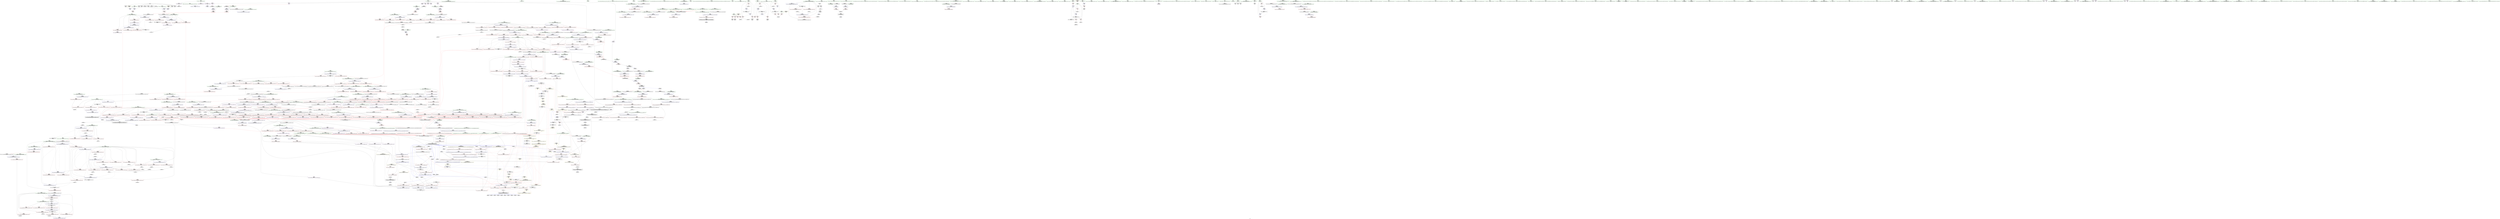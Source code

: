 digraph "SVFG" {
	label="SVFG";

	Node0x55f62a3c6270 [shape=record,color=grey,label="{NodeID: 0\nNullPtr}"];
	Node0x55f62a3c6270 -> Node0x55f62a7a1890[style=solid];
	Node0x55f62a3c6270 -> Node0x55f62a7a1990[style=solid];
	Node0x55f62a3c6270 -> Node0x55f62a7a1a60[style=solid];
	Node0x55f62a3c6270 -> Node0x55f62a7a1b30[style=solid];
	Node0x55f62a3c6270 -> Node0x55f62a7a1c00[style=solid];
	Node0x55f62a3c6270 -> Node0x55f62a7a1cd0[style=solid];
	Node0x55f62a3c6270 -> Node0x55f62a7a1da0[style=solid];
	Node0x55f62a3c6270 -> Node0x55f62a7a1e70[style=solid];
	Node0x55f62a3c6270 -> Node0x55f62a7a1f40[style=solid];
	Node0x55f62a3c6270 -> Node0x55f62a7ba150[style=solid];
	Node0x55f62a7a9290 [shape=record,color=blue,label="{NodeID: 775\n1285\<--1312\n__last.addr\<--\n_ZSt25__unguarded_linear_insertIPiN9__gnu_cxx5__ops14_Val_less_iterEEvT_T0_\n}"];
	Node0x55f62a7a9290 -> Node0x55f62a82ebe0[style=dashed];
	Node0x55f62a79fdb0 [shape=record,color=red,label="{NodeID: 443\n633\<--616\n\<--__last.addr\n_ZSt11__sort_heapIPiN9__gnu_cxx5__ops15_Iter_less_iterEEvT_S4_RT0_\n}"];
	Node0x55f62a79fdb0 -> Node0x55f62a7a58e0[style=solid];
	Node0x55f62a7e4480 [shape=record,color=grey,label="{NodeID: 1218\n989 = cmp(986, 988, )\n}"];
	Node0x55f62a7e4480 -> Node0x55f62a7a3cb0[style=solid];
	Node0x55f62a7936d0 [shape=record,color=green,label="{NodeID: 111\n529\<--530\nagg.tmp\<--agg.tmp_field_insensitive\n_ZSt27__unguarded_partition_pivotIPiN9__gnu_cxx5__ops15_Iter_less_iterEET_S4_S4_T0_\n}"];
	Node0x55f62a7b5730 [shape=record,color=red,label="{NodeID: 554\n1082\<--1067\n\<--__first.addr\n_ZSt21__unguarded_partitionIPiN9__gnu_cxx5__ops15_Iter_less_iterEET_S4_S4_S4_T0_\n}"];
	Node0x55f62a7b5730 -> Node0x55f62a7a59b0[style=solid];
	Node0x55f62a798650 [shape=record,color=green,label="{NodeID: 222\n1365\<--1366\n__first.addr\<--__first.addr_field_insensitive\n_ZSt22__copy_move_backward_aILb1EPiS0_ET1_T0_S2_S1_\n}"];
	Node0x55f62a798650 -> Node0x55f62a7b88c0[style=solid];
	Node0x55f62a798650 -> Node0x55f62a7a9840[style=solid];
	Node0x55f62a8a4d30 [shape=record,color=black,label="{NodeID: 1772\n1080 = PHI(711, )\n}"];
	Node0x55f62a7bb1c0 [shape=record,color=blue,label="{NodeID: 665\n268\<--265\n__last.addr\<--__last\n_ZSt4sortIPiEvT_S1_\n}"];
	Node0x55f62a7bb1c0 -> Node0x55f62a7a8a70[style=dashed];
	Node0x55f62a7a6370 [shape=record,color=purple,label="{NodeID: 333\n1477\<--1476\nincdec.ptr\<--\n_ZSt9__reverseIPiEvT_S1_St26random_access_iterator_tag\n}"];
	Node0x55f62a7a6370 -> Node0x55f62a7aa470[style=solid];
	Node0x55f62a790250 [shape=record,color=green,label="{NodeID: 1\n7\<--1\n__dso_handle\<--dummyObj\nGlob }"];
	Node0x55f62a7a9360 [shape=record,color=blue,label="{NodeID: 776\n1289\<--1315\n__next\<--incdec.ptr3\n_ZSt25__unguarded_linear_insertIPiN9__gnu_cxx5__ops14_Val_less_iterEEvT_T0_\n}"];
	Node0x55f62a7a9360 -> Node0x55f62a82f0e0[style=dashed];
	Node0x55f62a79fe80 [shape=record,color=red,label="{NodeID: 444\n637\<--616\n\<--__last.addr\n_ZSt11__sort_heapIPiN9__gnu_cxx5__ops15_Iter_less_iterEEvT_S4_RT0_\n|{<s0>42}}"];
	Node0x55f62a79fe80:s0 -> Node0x55f62a8a16a0[style=solid,color=red];
	Node0x55f62a7e4600 [shape=record,color=grey,label="{NodeID: 1219\n1415 = cmp(1414, 404, )\n}"];
	Node0x55f62a7937a0 [shape=record,color=green,label="{NodeID: 112\n531\<--532\nagg.tmp4\<--agg.tmp4_field_insensitive\n_ZSt27__unguarded_partition_pivotIPiN9__gnu_cxx5__ops15_Iter_less_iterEET_S4_S4_T0_\n}"];
	Node0x55f62a7b5800 [shape=record,color=red,label="{NodeID: 555\n1098\<--1067\n\<--__first.addr\n_ZSt21__unguarded_partitionIPiN9__gnu_cxx5__ops15_Iter_less_iterEET_S4_S4_S4_T0_\n}"];
	Node0x55f62a7b5800 -> Node0x55f62a7e5980[style=solid];
	Node0x55f62a798720 [shape=record,color=green,label="{NodeID: 223\n1367\<--1368\n__last.addr\<--__last.addr_field_insensitive\n_ZSt22__copy_move_backward_aILb1EPiS0_ET1_T0_S2_S1_\n}"];
	Node0x55f62a798720 -> Node0x55f62a7b8990[style=solid];
	Node0x55f62a798720 -> Node0x55f62a7a9910[style=solid];
	Node0x55f62a8a4e70 [shape=record,color=black,label="{NodeID: 1773\n1092 = PHI(711, )\n}"];
	Node0x55f62a7bb290 [shape=record,color=blue,label="{NodeID: 666\n288\<--286\n__first.addr\<--__first\n_ZSt7reverseIPiEvT_S1_\n}"];
	Node0x55f62a7bb290 -> Node0x55f62a7a8b40[style=dashed];
	Node0x55f62a7a6440 [shape=record,color=purple,label="{NodeID: 334\n1488\<--1487\nincdec.ptr2\<--\n_ZSt9__reverseIPiEvT_S1_St26random_access_iterator_tag\n}"];
	Node0x55f62a7a6440 -> Node0x55f62a7aa540[style=solid];
	Node0x55f62a7902e0 [shape=record,color=green,label="{NodeID: 2\n11\<--1\n.str\<--dummyObj\nGlob }"];
	Node0x55f62a7a9430 [shape=record,color=blue,label="{NodeID: 777\n1320\<--1319\n\<--\n_ZSt25__unguarded_linear_insertIPiN9__gnu_cxx5__ops14_Val_less_iterEEvT_T0_\n|{<s0>83|<s1>85}}"];
	Node0x55f62a7a9430:s0 -> Node0x55f62a8296e0[style=dashed,color=blue];
	Node0x55f62a7a9430:s1 -> Node0x55f62a81dcc0[style=dashed,color=blue];
	Node0x55f62a79ff50 [shape=record,color=red,label="{NodeID: 445\n638\<--616\n\<--__last.addr\n_ZSt11__sort_heapIPiN9__gnu_cxx5__ops15_Iter_less_iterEEvT_S4_RT0_\n|{<s0>42}}"];
	Node0x55f62a79ff50:s0 -> Node0x55f62a8a17f0[style=solid,color=red];
	Node0x55f62a7e4780 [shape=record,color=grey,label="{NodeID: 1220\n703 = cmp(702, 404, )\n}"];
	Node0x55f62a793870 [shape=record,color=green,label="{NodeID: 113\n552\<--553\n_ZSt22__move_median_to_firstIPiN9__gnu_cxx5__ops15_Iter_less_iterEEvT_S4_S4_S4_T0_\<--_ZSt22__move_median_to_firstIPiN9__gnu_cxx5__ops15_Iter_less_iterEEvT_S4_S4_S4_T0__field_insensitive\n}"];
	Node0x55f62a7b58d0 [shape=record,color=red,label="{NodeID: 556\n1102\<--1067\n\<--__first.addr\n_ZSt21__unguarded_partitionIPiN9__gnu_cxx5__ops15_Iter_less_iterEET_S4_S4_S4_T0_\n}"];
	Node0x55f62a7b58d0 -> Node0x55f62a7a3d80[style=solid];
	Node0x55f62a7987f0 [shape=record,color=green,label="{NodeID: 224\n1369\<--1370\n__result.addr\<--__result.addr_field_insensitive\n_ZSt22__copy_move_backward_aILb1EPiS0_ET1_T0_S2_S1_\n}"];
	Node0x55f62a7987f0 -> Node0x55f62a7b8a60[style=solid];
	Node0x55f62a7987f0 -> Node0x55f62a7a99e0[style=solid];
	Node0x55f62a8a4fb0 [shape=record,color=black,label="{NodeID: 1774\n1138 = PHI(773, )\n}"];
	Node0x55f62a8a4fb0 -> Node0x55f62a7b65d0[style=solid];
	Node0x55f62a7bb360 [shape=record,color=blue,label="{NodeID: 667\n290\<--287\n__last.addr\<--__last\n_ZSt7reverseIPiEvT_S1_\n}"];
	Node0x55f62a7bb360 -> Node0x55f62a7a8c10[style=dashed];
	Node0x55f62a7a6510 [shape=record,color=purple,label="{NodeID: 335\n1491\<--1490\nincdec.ptr3\<--\n_ZSt9__reverseIPiEvT_S1_St26random_access_iterator_tag\n}"];
	Node0x55f62a7a6510 -> Node0x55f62a7aa610[style=solid];
	Node0x55f62a790370 [shape=record,color=green,label="{NodeID: 3\n13\<--1\n.str.1\<--dummyObj\nGlob }"];
	Node0x55f62a7a9500 [shape=record,color=blue,label="{NodeID: 778\n1333\<--1330\n__first.addr\<--__first\n_ZSt23__copy_move_backward_a2ILb1EPiS0_ET1_T0_S2_S1_\n}"];
	Node0x55f62a7a9500 -> Node0x55f62a7b8580[style=dashed];
	Node0x55f62a7a0020 [shape=record,color=red,label="{NodeID: 446\n639\<--618\n\<--__comp.addr\n_ZSt11__sort_heapIPiN9__gnu_cxx5__ops15_Iter_less_iterEEvT_S4_RT0_\n|{<s0>42}}"];
	Node0x55f62a7a0020:s0 -> Node0x55f62a8a1940[style=solid,color=red];
	Node0x55f62a7e4900 [shape=record,color=grey,label="{NodeID: 1221\n1246 = cmp(1244, 1245, )\n}"];
	Node0x55f62a798c90 [shape=record,color=green,label="{NodeID: 114\n559\<--560\n_ZSt21__unguarded_partitionIPiN9__gnu_cxx5__ops15_Iter_less_iterEET_S4_S4_S4_T0_\<--_ZSt21__unguarded_partitionIPiN9__gnu_cxx5__ops15_Iter_less_iterEET_S4_S4_S4_T0__field_insensitive\n}"];
	Node0x55f62a7b59a0 [shape=record,color=red,label="{NodeID: 557\n1104\<--1067\n\<--__first.addr\n_ZSt21__unguarded_partitionIPiN9__gnu_cxx5__ops15_Iter_less_iterEET_S4_S4_S4_T0_\n|{<s0>73}}"];
	Node0x55f62a7b59a0:s0 -> Node0x55f62a8aab50[style=solid,color=red];
	Node0x55f62a7988c0 [shape=record,color=green,label="{NodeID: 225\n1371\<--1372\n__simple\<--__simple_field_insensitive\n_ZSt22__copy_move_backward_aILb1EPiS0_ET1_T0_S2_S1_\n}"];
	Node0x55f62a7988c0 -> Node0x55f62a7a9ab0[style=solid];
	Node0x55f62a8a5180 [shape=record,color=black,label="{NodeID: 1775\n1142 = PHI(773, )\n}"];
	Node0x55f62a8a5180 -> Node0x55f62a7b66a0[style=solid];
	Node0x55f62a7bb430 [shape=record,color=blue,label="{NodeID: 668\n327\<--323\n__first.addr\<--__first\n_ZSt6__sortIPiN9__gnu_cxx5__ops15_Iter_less_iterEEvT_S4_T0_\n}"];
	Node0x55f62a7bb430 -> Node0x55f62a79cdc0[style=dashed];
	Node0x55f62a7bb430 -> Node0x55f62a79ce90[style=dashed];
	Node0x55f62a7bb430 -> Node0x55f62a79cf60[style=dashed];
	Node0x55f62a7bb430 -> Node0x55f62a79d030[style=dashed];
	Node0x55f62a7a65e0 [shape=record,color=purple,label="{NodeID: 336\n142\<--8\nadd.ptr\<--probs\nmain\n|{<s0>11}}"];
	Node0x55f62a7a65e0:s0 -> Node0x55f62a8aa170[style=solid,color=red];
	Node0x55f62a790400 [shape=record,color=green,label="{NodeID: 4\n15\<--1\n.str.2\<--dummyObj\nGlob }"];
	Node0x55f62a7a95d0 [shape=record,color=blue,label="{NodeID: 779\n1335\<--1331\n__last.addr\<--__last\n_ZSt23__copy_move_backward_a2ILb1EPiS0_ET1_T0_S2_S1_\n}"];
	Node0x55f62a7a95d0 -> Node0x55f62a7b8650[style=dashed];
	Node0x55f62a7a00f0 [shape=record,color=red,label="{NodeID: 447\n665\<--647\n\<--__first.addr\n_ZSt11__make_heapIPiN9__gnu_cxx5__ops15_Iter_less_iterEEvT_S4_RT0_\n}"];
	Node0x55f62a7a00f0 -> Node0x55f62a7a3630[style=solid];
	Node0x55f62a7e4a80 [shape=record,color=grey,label="{NodeID: 1222\n469 = cmp(468, 400, )\n}"];
	Node0x55f62a798d20 [shape=record,color=green,label="{NodeID: 115\n566\<--567\n__comp\<--__comp_field_insensitive\n_ZSt13__heap_selectIPiN9__gnu_cxx5__ops15_Iter_less_iterEEvT_S4_S4_T0_\n|{<s0>39|<s1>40|<s2>41}}"];
	Node0x55f62a798d20:s0 -> Node0x55f62a8a9c20[style=solid,color=red];
	Node0x55f62a798d20:s1 -> Node0x55f62a8a7e80[style=solid,color=red];
	Node0x55f62a798d20:s2 -> Node0x55f62a8a1940[style=solid,color=red];
	Node0x55f62a7b5a70 [shape=record,color=red,label="{NodeID: 558\n1107\<--1067\n\<--__first.addr\n_ZSt21__unguarded_partitionIPiN9__gnu_cxx5__ops15_Iter_less_iterEET_S4_S4_S4_T0_\n}"];
	Node0x55f62a7b5a70 -> Node0x55f62a7a5c20[style=solid];
	Node0x55f62a830320 [shape=record,color=yellow,style=double,label="{NodeID: 1333\n2V_1 = ENCHI(MR_2V_0)\npts\{10 \}\nFun[_ZSt13__heap_selectIPiN9__gnu_cxx5__ops15_Iter_less_iterEEvT_S4_S4_T0_]|{<s0>39|<s1>39}}"];
	Node0x55f62a830320:s0 -> Node0x55f62a81a0c0[style=dashed,color=red];
	Node0x55f62a830320:s1 -> Node0x55f62a8273e0[style=dashed,color=red];
	Node0x55f62a798990 [shape=record,color=green,label="{NodeID: 226\n1382\<--1383\n_ZNSt20__copy_move_backwardILb1ELb1ESt26random_access_iterator_tagE13__copy_move_bIiEEPT_PKS3_S6_S4_\<--_ZNSt20__copy_move_backwardILb1ELb1ESt26random_access_iterator_tagE13__copy_move_bIiEEPT_PKS3_S6_S4__field_insensitive\n}"];
	Node0x55f62a8a52c0 [shape=record,color=black,label="{NodeID: 1776\n1146 = PHI(773, )\n}"];
	Node0x55f62a8a52c0 -> Node0x55f62a7b6770[style=solid];
	Node0x55f62a7bb500 [shape=record,color=blue,label="{NodeID: 669\n329\<--324\n__last.addr\<--__last\n_ZSt6__sortIPiN9__gnu_cxx5__ops15_Iter_less_iterEEvT_S4_T0_\n}"];
	Node0x55f62a7bb500 -> Node0x55f62a79d100[style=dashed];
	Node0x55f62a7bb500 -> Node0x55f62a79d1d0[style=dashed];
	Node0x55f62a7bb500 -> Node0x55f62a79d2a0[style=dashed];
	Node0x55f62a7bb500 -> Node0x55f62a79d370[style=dashed];
	Node0x55f62a7a66b0 [shape=record,color=purple,label="{NodeID: 337\n150\<--8\nadd.ptr16\<--probs\nmain\n|{<s0>12}}"];
	Node0x55f62a7a66b0:s0 -> Node0x55f62a8a9470[style=solid,color=red];
	Node0x55f62a790c40 [shape=record,color=green,label="{NodeID: 5\n17\<--1\n.str.3\<--dummyObj\nGlob }"];
	Node0x55f62a7a96a0 [shape=record,color=blue,label="{NodeID: 780\n1337\<--1332\n__result.addr\<--__result\n_ZSt23__copy_move_backward_a2ILb1EPiS0_ET1_T0_S2_S1_\n}"];
	Node0x55f62a7a96a0 -> Node0x55f62a7b8720[style=dashed];
	Node0x55f62a7a01c0 [shape=record,color=red,label="{NodeID: 448\n674\<--647\n\<--__first.addr\n_ZSt11__make_heapIPiN9__gnu_cxx5__ops15_Iter_less_iterEEvT_S4_RT0_\n}"];
	Node0x55f62a7a01c0 -> Node0x55f62a7a37d0[style=solid];
	Node0x55f62a7e4c00 [shape=record,color=grey,label="{NodeID: 1223\n339 = cmp(337, 338, )\n}"];
	Node0x55f62a798df0 [shape=record,color=green,label="{NodeID: 116\n568\<--569\n__first.addr\<--__first.addr_field_insensitive\n_ZSt13__heap_selectIPiN9__gnu_cxx5__ops15_Iter_less_iterEEvT_S4_S4_T0_\n}"];
	Node0x55f62a798df0 -> Node0x55f62a79f250[style=solid];
	Node0x55f62a798df0 -> Node0x55f62a79f320[style=solid];
	Node0x55f62a798df0 -> Node0x55f62a79f3f0[style=solid];
	Node0x55f62a798df0 -> Node0x55f62a7bc200[style=solid];
	Node0x55f62a7b5b40 [shape=record,color=red,label="{NodeID: 559\n1086\<--1069\n\<--__last.addr\n_ZSt21__unguarded_partitionIPiN9__gnu_cxx5__ops15_Iter_less_iterEET_S4_S4_S4_T0_\n}"];
	Node0x55f62a7b5b40 -> Node0x55f62a7a5a80[style=solid];
	Node0x55f62a798a90 [shape=record,color=green,label="{NodeID: 227\n1387\<--1388\n__it.addr\<--__it.addr_field_insensitive\n_ZSt12__niter_baseIPiET_S1_\n}"];
	Node0x55f62a798a90 -> Node0x55f62a7b8b30[style=solid];
	Node0x55f62a798a90 -> Node0x55f62a7a9b80[style=solid];
	Node0x55f62a8a5400 [shape=record,color=black,label="{NodeID: 1777\n1190 = PHI(711, )\n}"];
	Node0x55f62a7bb5d0 [shape=record,color=blue,label="{NodeID: 670\n375\<--370\n__first.addr\<--__first\n_ZSt16__introsort_loopIPilN9__gnu_cxx5__ops15_Iter_less_iterEEvT_S4_T0_T1_\n}"];
	Node0x55f62a7bb5d0 -> Node0x55f62a79d440[style=dashed];
	Node0x55f62a7bb5d0 -> Node0x55f62a79d510[style=dashed];
	Node0x55f62a7bb5d0 -> Node0x55f62a79d5e0[style=dashed];
	Node0x55f62a7a6780 [shape=record,color=purple,label="{NodeID: 338\n543\<--535\nadd.ptr\<--\n_ZSt27__unguarded_partition_pivotIPiN9__gnu_cxx5__ops15_Iter_less_iterEET_S4_S4_T0_\n}"];
	Node0x55f62a7a6780 -> Node0x55f62a7bc130[style=solid];
	Node0x55f62a790cd0 [shape=record,color=green,label="{NodeID: 6\n20\<--1\n\<--dummyObj\nCan only get source location for instruction, argument, global var or function.}"];
	Node0x55f62a7a9770 [shape=record,color=blue,label="{NodeID: 781\n1356\<--1355\n__it.addr\<--__it\n_ZSt12__miter_baseIPiET_S1_\n}"];
	Node0x55f62a7a9770 -> Node0x55f62a7b87f0[style=dashed];
	Node0x55f62a7a0290 [shape=record,color=red,label="{NodeID: 449\n685\<--647\n\<--__first.addr\n_ZSt11__make_heapIPiN9__gnu_cxx5__ops15_Iter_less_iterEEvT_S4_RT0_\n}"];
	Node0x55f62a7a0290 -> Node0x55f62a7a6850[style=solid];
	Node0x55f62a7e4d80 [shape=record,color=grey,label="{NodeID: 1224\n109 = cmp(107, 108, )\n}"];
	Node0x55f62a798ec0 [shape=record,color=green,label="{NodeID: 117\n570\<--571\n__middle.addr\<--__middle.addr_field_insensitive\n_ZSt13__heap_selectIPiN9__gnu_cxx5__ops15_Iter_less_iterEEvT_S4_S4_T0_\n}"];
	Node0x55f62a798ec0 -> Node0x55f62a79f4c0[style=solid];
	Node0x55f62a798ec0 -> Node0x55f62a79f590[style=solid];
	Node0x55f62a798ec0 -> Node0x55f62a79f660[style=solid];
	Node0x55f62a798ec0 -> Node0x55f62a7bc2d0[style=solid];
	Node0x55f62a7b5c10 [shape=record,color=red,label="{NodeID: 560\n1091\<--1069\n\<--__last.addr\n_ZSt21__unguarded_partitionIPiN9__gnu_cxx5__ops15_Iter_less_iterEET_S4_S4_S4_T0_\n|{<s0>72}}"];
	Node0x55f62a7b5c10:s0 -> Node0x55f62a8a8a90[style=solid,color=red];
	Node0x55f62a798b60 [shape=record,color=green,label="{NodeID: 228\n1396\<--1397\n__first.addr\<--__first.addr_field_insensitive\n_ZNSt20__copy_move_backwardILb1ELb1ESt26random_access_iterator_tagE13__copy_move_bIiEEPT_PKS3_S6_S4_\n}"];
	Node0x55f62a798b60 -> Node0x55f62a7b8c00[style=solid];
	Node0x55f62a798b60 -> Node0x55f62a7b8cd0[style=solid];
	Node0x55f62a798b60 -> Node0x55f62a7a9c50[style=solid];
	Node0x55f62a8a5510 [shape=record,color=black,label="{NodeID: 1778\n1193 = PHI(773, )\n}"];
	Node0x55f62a8a5510 -> Node0x55f62a7b73a0[style=solid];
	Node0x55f62a7bb6a0 [shape=record,color=blue,label="{NodeID: 671\n377\<--371\n__last.addr\<--__last\n_ZSt16__introsort_loopIPilN9__gnu_cxx5__ops15_Iter_less_iterEEvT_S4_T0_T1_\n}"];
	Node0x55f62a7bb6a0 -> Node0x55f62a8255e0[style=dashed];
	Node0x55f62a7a6850 [shape=record,color=purple,label="{NodeID: 339\n687\<--685\nadd.ptr\<--\n_ZSt11__make_heapIPiN9__gnu_cxx5__ops15_Iter_less_iterEEvT_S4_RT0_\n|{<s0>43}}"];
	Node0x55f62a7a6850:s0 -> Node0x55f62a8ac0a0[style=solid,color=red];
	Node0x55f62a790d60 [shape=record,color=green,label="{NodeID: 7\n76\<--1\n\<--dummyObj\nCan only get source location for instruction, argument, global var or function.}"];
	Node0x55f62a7a9840 [shape=record,color=blue,label="{NodeID: 782\n1365\<--1362\n__first.addr\<--__first\n_ZSt22__copy_move_backward_aILb1EPiS0_ET1_T0_S2_S1_\n}"];
	Node0x55f62a7a9840 -> Node0x55f62a7b88c0[style=dashed];
	Node0x55f62a7a0360 [shape=record,color=red,label="{NodeID: 450\n693\<--647\n\<--__first.addr\n_ZSt11__make_heapIPiN9__gnu_cxx5__ops15_Iter_less_iterEEvT_S4_RT0_\n|{<s0>45}}"];
	Node0x55f62a7a0360:s0 -> Node0x55f62a8aa5b0[style=solid,color=red];
	Node0x55f62a7e4f00 [shape=record,color=grey,label="{NodeID: 1225\n100 = cmp(98, 99, )\n}"];
	Node0x55f62a798f90 [shape=record,color=green,label="{NodeID: 118\n572\<--573\n__last.addr\<--__last.addr_field_insensitive\n_ZSt13__heap_selectIPiN9__gnu_cxx5__ops15_Iter_less_iterEEvT_S4_S4_T0_\n}"];
	Node0x55f62a798f90 -> Node0x55f62a79f730[style=solid];
	Node0x55f62a798f90 -> Node0x55f62a7bc3a0[style=solid];
	Node0x55f62a7b5ce0 [shape=record,color=red,label="{NodeID: 561\n1094\<--1069\n\<--__last.addr\n_ZSt21__unguarded_partitionIPiN9__gnu_cxx5__ops15_Iter_less_iterEET_S4_S4_S4_T0_\n}"];
	Node0x55f62a7b5ce0 -> Node0x55f62a7a5b50[style=solid];
	Node0x55f62a7a0de0 [shape=record,color=green,label="{NodeID: 229\n1398\<--1399\n__last.addr\<--__last.addr_field_insensitive\n_ZNSt20__copy_move_backwardILb1ELb1ESt26random_access_iterator_tagE13__copy_move_bIiEEPT_PKS3_S6_S4_\n}"];
	Node0x55f62a7a0de0 -> Node0x55f62a7b8da0[style=solid];
	Node0x55f62a7a0de0 -> Node0x55f62a7a9d20[style=solid];
	Node0x55f62a8a5680 [shape=record,color=black,label="{NodeID: 1779\n1200 = PHI(1257, )\n}"];
	Node0x55f62a7bb770 [shape=record,color=blue,label="{NodeID: 672\n379\<--372\n__depth_limit.addr\<--__depth_limit\n_ZSt16__introsort_loopIPilN9__gnu_cxx5__ops15_Iter_less_iterEEvT_S4_T0_T1_\n}"];
	Node0x55f62a7bb770 -> Node0x55f62a825ae0[style=dashed];
	Node0x55f62a7a6920 [shape=record,color=purple,label="{NodeID: 340\n824\<--822\nadd.ptr\<--\n_ZSt13__adjust_heapIPiliN9__gnu_cxx5__ops15_Iter_less_iterEEvT_T0_S5_T1_T2_\n|{<s0>50}}"];
	Node0x55f62a7a6920:s0 -> Node0x55f62a8a8710[style=solid,color=red];
	Node0x55f62a790df0 [shape=record,color=green,label="{NodeID: 8\n79\<--1\n\<--dummyObj\nCan only get source location for instruction, argument, global var or function.}"];
	Node0x55f62a7a9910 [shape=record,color=blue,label="{NodeID: 783\n1367\<--1363\n__last.addr\<--__last\n_ZSt22__copy_move_backward_aILb1EPiS0_ET1_T0_S2_S1_\n}"];
	Node0x55f62a7a9910 -> Node0x55f62a7b8990[style=dashed];
	Node0x55f62a7a0430 [shape=record,color=red,label="{NodeID: 451\n664\<--649\n\<--__last.addr\n_ZSt11__make_heapIPiN9__gnu_cxx5__ops15_Iter_less_iterEEvT_S4_RT0_\n}"];
	Node0x55f62a7a0430 -> Node0x55f62a7a3560[style=solid];
	Node0x55f62a7e5080 [shape=record,color=grey,label="{NodeID: 1226\n399 = cmp(398, 400, )\n}"];
	Node0x55f62a799060 [shape=record,color=green,label="{NodeID: 119\n574\<--575\n__i\<--__i_field_insensitive\n_ZSt13__heap_selectIPiN9__gnu_cxx5__ops15_Iter_less_iterEEvT_S4_S4_T0_\n}"];
	Node0x55f62a799060 -> Node0x55f62a79f800[style=solid];
	Node0x55f62a799060 -> Node0x55f62a79f8d0[style=solid];
	Node0x55f62a799060 -> Node0x55f62a79f9a0[style=solid];
	Node0x55f62a799060 -> Node0x55f62a79fa70[style=solid];
	Node0x55f62a799060 -> Node0x55f62a7bc470[style=solid];
	Node0x55f62a799060 -> Node0x55f62a7bc540[style=solid];
	Node0x55f62a7b5db0 [shape=record,color=red,label="{NodeID: 562\n1099\<--1069\n\<--__last.addr\n_ZSt21__unguarded_partitionIPiN9__gnu_cxx5__ops15_Iter_less_iterEET_S4_S4_S4_T0_\n}"];
	Node0x55f62a7b5db0 -> Node0x55f62a7e5980[style=solid];
	Node0x55f62a7a0e70 [shape=record,color=green,label="{NodeID: 230\n1400\<--1401\n__result.addr\<--__result.addr_field_insensitive\n_ZNSt20__copy_move_backwardILb1ELb1ESt26random_access_iterator_tagE13__copy_move_bIiEEPT_PKS3_S6_S4_\n}"];
	Node0x55f62a7a0e70 -> Node0x55f62a7b8e70[style=solid];
	Node0x55f62a7a0e70 -> Node0x55f62a7b8f40[style=solid];
	Node0x55f62a7a0e70 -> Node0x55f62a7a9df0[style=solid];
	Node0x55f62a8a5790 [shape=record,color=black,label="{NodeID: 1780\n1203 = PHI(773, )\n}"];
	Node0x55f62a8a5790 -> Node0x55f62a7b7470[style=solid];
	Node0x55f62a7bb840 [shape=record,color=blue,label="{NodeID: 673\n379\<--414\n__depth_limit.addr\<--dec\n_ZSt16__introsort_loopIPilN9__gnu_cxx5__ops15_Iter_less_iterEEvT_S4_T0_T1_\n}"];
	Node0x55f62a7bb840 -> Node0x55f62a79dc60[style=dashed];
	Node0x55f62a7bb840 -> Node0x55f62a825ae0[style=dashed];
	Node0x55f62a7a69f0 [shape=record,color=purple,label="{NodeID: 341\n828\<--825\nadd.ptr2\<--\n_ZSt13__adjust_heapIPiliN9__gnu_cxx5__ops15_Iter_less_iterEEvT_T0_S5_T1_T2_\n|{<s0>50}}"];
	Node0x55f62a7a69f0:s0 -> Node0x55f62a8a8a90[style=solid,color=red];
	Node0x55f62a790e80 [shape=record,color=green,label="{NodeID: 9\n83\<--1\n\<--dummyObj\nCan only get source location for instruction, argument, global var or function.|{<s0>4}}"];
	Node0x55f62a790e80:s0 -> Node0x55f62a8abc60[style=solid,color=red];
	Node0x55f62a7a99e0 [shape=record,color=blue,label="{NodeID: 784\n1369\<--1364\n__result.addr\<--__result\n_ZSt22__copy_move_backward_aILb1EPiS0_ET1_T0_S2_S1_\n}"];
	Node0x55f62a7a99e0 -> Node0x55f62a7b8a60[style=dashed];
	Node0x55f62a7a0500 [shape=record,color=red,label="{NodeID: 452\n673\<--649\n\<--__last.addr\n_ZSt11__make_heapIPiN9__gnu_cxx5__ops15_Iter_less_iterEEvT_S4_RT0_\n}"];
	Node0x55f62a7a0500 -> Node0x55f62a7a3700[style=solid];
	Node0x55f62a7e5200 [shape=record,color=grey,label="{NodeID: 1227\n403 = cmp(402, 404, )\n}"];
	Node0x55f62a799130 [shape=record,color=green,label="{NodeID: 120\n582\<--583\n_ZSt11__make_heapIPiN9__gnu_cxx5__ops15_Iter_less_iterEEvT_S4_RT0_\<--_ZSt11__make_heapIPiN9__gnu_cxx5__ops15_Iter_less_iterEEvT_S4_RT0__field_insensitive\n}"];
	Node0x55f62a7b5e80 [shape=record,color=red,label="{NodeID: 563\n1105\<--1069\n\<--__last.addr\n_ZSt21__unguarded_partitionIPiN9__gnu_cxx5__ops15_Iter_less_iterEET_S4_S4_S4_T0_\n|{<s0>73}}"];
	Node0x55f62a7b5e80:s0 -> Node0x55f62a8ab1b0[style=solid,color=red];
	Node0x55f62a7a0f40 [shape=record,color=green,label="{NodeID: 231\n1402\<--1403\n_Num\<--_Num_field_insensitive\n_ZNSt20__copy_move_backwardILb1ELb1ESt26random_access_iterator_tagE13__copy_move_bIiEEPT_PKS3_S6_S4_\n}"];
	Node0x55f62a7a0f40 -> Node0x55f62a7b9010[style=solid];
	Node0x55f62a7a0f40 -> Node0x55f62a7b90e0[style=solid];
	Node0x55f62a7a0f40 -> Node0x55f62a7b91b0[style=solid];
	Node0x55f62a7a0f40 -> Node0x55f62a7b9280[style=solid];
	Node0x55f62a7a0f40 -> Node0x55f62a7a9ec0[style=solid];
	Node0x55f62a8a5900 [shape=record,color=black,label="{NodeID: 1781\n1271 = PHI(1354, )\n|{<s0>88}}"];
	Node0x55f62a8a5900:s0 -> Node0x55f62a8aa280[style=solid,color=red];
	Node0x55f62a7bb910 [shape=record,color=blue,label="{NodeID: 674\n383\<--419\n__cut\<--call\n_ZSt16__introsort_loopIPilN9__gnu_cxx5__ops15_Iter_less_iterEEvT_S4_T0_T1_\n}"];
	Node0x55f62a7bb910 -> Node0x55f62a79dd30[style=dashed];
	Node0x55f62a7bb910 -> Node0x55f62a79de00[style=dashed];
	Node0x55f62a7bb910 -> Node0x55f62a825fe0[style=dashed];
	Node0x55f62a7a6ac0 [shape=record,color=purple,label="{NodeID: 342\n837\<--835\nadd.ptr3\<--\n_ZSt13__adjust_heapIPiliN9__gnu_cxx5__ops15_Iter_less_iterEEvT_T0_S5_T1_T2_\n|{<s0>51}}"];
	Node0x55f62a7a6ac0:s0 -> Node0x55f62a8ac0a0[style=solid,color=red];
	Node0x55f62a790f10 [shape=record,color=green,label="{NodeID: 10\n84\<--1\n\<--dummyObj\nCan only get source location for instruction, argument, global var or function.|{<s0>4}}"];
	Node0x55f62a790f10:s0 -> Node0x55f62a8abd70[style=solid,color=red];
	Node0x55f62a7a9ab0 [shape=record,color=blue,label="{NodeID: 785\n1371\<--1377\n__simple\<--\n_ZSt22__copy_move_backward_aILb1EPiS0_ET1_T0_S2_S1_\n}"];
	Node0x55f62a7a05d0 [shape=record,color=red,label="{NodeID: 453\n698\<--651\n\<--__comp.addr\n_ZSt11__make_heapIPiN9__gnu_cxx5__ops15_Iter_less_iterEEvT_S4_RT0_\n}"];
	Node0x55f62a7e5380 [shape=record,color=grey,label="{NodeID: 1228\n1482 = cmp(1480, 1481, )\n}"];
	Node0x55f62a799230 [shape=record,color=green,label="{NodeID: 121\n594\<--595\n_ZNK9__gnu_cxx5__ops15_Iter_less_iterclIPiS3_EEbT_T0_\<--_ZNK9__gnu_cxx5__ops15_Iter_less_iterclIPiS3_EEbT_T0__field_insensitive\n}"];
	Node0x55f62a7b5f50 [shape=record,color=red,label="{NodeID: 564\n1079\<--1071\n\<--__pivot.addr\n_ZSt21__unguarded_partitionIPiN9__gnu_cxx5__ops15_Iter_less_iterEET_S4_S4_S4_T0_\n|{<s0>71}}"];
	Node0x55f62a7b5f50:s0 -> Node0x55f62a8a8a90[style=solid,color=red];
	Node0x55f62a7a1010 [shape=record,color=green,label="{NodeID: 232\n1427\<--1428\nllvm.memmove.p0i8.p0i8.i64\<--llvm.memmove.p0i8.p0i8.i64_field_insensitive\n}"];
	Node0x55f62a8a5a40 [shape=record,color=black,label="{NodeID: 1782\n1275 = PHI(1354, )\n|{<s0>88}}"];
	Node0x55f62a8a5a40:s0 -> Node0x55f62a8aa390[style=solid,color=red];
	Node0x55f62a7bb9e0 [shape=record,color=blue,label="{NodeID: 675\n377\<--427\n__last.addr\<--\n_ZSt16__introsort_loopIPilN9__gnu_cxx5__ops15_Iter_less_iterEEvT_S4_T0_T1_\n}"];
	Node0x55f62a7bb9e0 -> Node0x55f62a8255e0[style=dashed];
	Node0x55f62a7a6b90 [shape=record,color=purple,label="{NodeID: 343\n842\<--840\nadd.ptr5\<--\n_ZSt13__adjust_heapIPiliN9__gnu_cxx5__ops15_Iter_less_iterEEvT_T0_S5_T1_T2_\n}"];
	Node0x55f62a7a6b90 -> Node0x55f62a7bdda0[style=solid];
	Node0x55f62a790fa0 [shape=record,color=green,label="{NodeID: 11\n96\<--1\n\<--dummyObj\nCan only get source location for instruction, argument, global var or function.}"];
	Node0x55f62a7a9b80 [shape=record,color=blue,label="{NodeID: 786\n1387\<--1386\n__it.addr\<--__it\n_ZSt12__niter_baseIPiET_S1_\n}"];
	Node0x55f62a7a9b80 -> Node0x55f62a7b8b30[style=dashed];
	Node0x55f62a7a06a0 [shape=record,color=red,label="{NodeID: 454\n680\<--653\n\<--__len\n_ZSt11__make_heapIPiN9__gnu_cxx5__ops15_Iter_less_iterEEvT_S4_RT0_\n}"];
	Node0x55f62a7a06a0 -> Node0x55f62a7b0470[style=solid];
	Node0x55f62a7e5500 [shape=record,color=grey,label="{NodeID: 1229\n855 = cmp(851, 854, )\n}"];
	Node0x55f62a799330 [shape=record,color=green,label="{NodeID: 122\n601\<--602\n_ZSt10__pop_heapIPiN9__gnu_cxx5__ops15_Iter_less_iterEEvT_S4_S4_RT0_\<--_ZSt10__pop_heapIPiN9__gnu_cxx5__ops15_Iter_less_iterEEvT_S4_S4_RT0__field_insensitive\n}"];
	Node0x55f62a7b6020 [shape=record,color=red,label="{NodeID: 565\n1090\<--1071\n\<--__pivot.addr\n_ZSt21__unguarded_partitionIPiN9__gnu_cxx5__ops15_Iter_less_iterEET_S4_S4_S4_T0_\n|{<s0>72}}"];
	Node0x55f62a7b6020:s0 -> Node0x55f62a8a8710[style=solid,color=red];
	Node0x55f62a7a1110 [shape=record,color=green,label="{NodeID: 233\n1444\<--1445\nthis.addr\<--this.addr_field_insensitive\n_ZNK9__gnu_cxx5__ops14_Val_less_iterclIiPiEEbRT_T0_\n}"];
	Node0x55f62a7a1110 -> Node0x55f62a7b9350[style=solid];
	Node0x55f62a7a1110 -> Node0x55f62a7aa060[style=solid];
	Node0x55f62a8a5b80 [shape=record,color=black,label="{NodeID: 1783\n1277 = PHI(1329, )\n}"];
	Node0x55f62a8a5b80 -> Node0x55f62a7a3e50[style=solid];
	Node0x55f62a7bbab0 [shape=record,color=blue,label="{NodeID: 676\n433\<--432\n__n.addr\<--__n\n_ZSt4__lgl\n}"];
	Node0x55f62a7bbab0 -> Node0x55f62a79ded0[style=dashed];
	Node0x55f62a7a6c60 [shape=record,color=purple,label="{NodeID: 344\n864\<--861\nadd.ptr14\<--\n_ZSt13__adjust_heapIPiliN9__gnu_cxx5__ops15_Iter_less_iterEEvT_T0_S5_T1_T2_\n|{<s0>52}}"];
	Node0x55f62a7a6c60:s0 -> Node0x55f62a8ac0a0[style=solid,color=red];
	Node0x55f62a791030 [shape=record,color=green,label="{NodeID: 12\n167\<--1\n\<--dummyObj\nCan only get source location for instruction, argument, global var or function.}"];
	Node0x55f62a7a9c50 [shape=record,color=blue,label="{NodeID: 787\n1396\<--1393\n__first.addr\<--__first\n_ZNSt20__copy_move_backwardILb1ELb1ESt26random_access_iterator_tagE13__copy_move_bIiEEPT_PKS3_S6_S4_\n}"];
	Node0x55f62a7a9c50 -> Node0x55f62a7b8c00[style=dashed];
	Node0x55f62a7a9c50 -> Node0x55f62a7b8cd0[style=dashed];
	Node0x55f62a7a0770 [shape=record,color=red,label="{NodeID: 455\n695\<--653\n\<--__len\n_ZSt11__make_heapIPiN9__gnu_cxx5__ops15_Iter_less_iterEEvT_S4_RT0_\n|{<s0>45}}"];
	Node0x55f62a7a0770:s0 -> Node0x55f62a8aa850[style=solid,color=red];
	Node0x55f62a7e5680 [shape=record,color=grey,label="{NodeID: 1230\n589 = cmp(587, 588, )\n}"];
	Node0x55f62a799430 [shape=record,color=green,label="{NodeID: 123\n614\<--615\n__first.addr\<--__first.addr_field_insensitive\n_ZSt11__sort_heapIPiN9__gnu_cxx5__ops15_Iter_less_iterEEvT_S4_RT0_\n}"];
	Node0x55f62a799430 -> Node0x55f62a79fb40[style=solid];
	Node0x55f62a799430 -> Node0x55f62a79fc10[style=solid];
	Node0x55f62a799430 -> Node0x55f62a7bc610[style=solid];
	Node0x55f62a7b60f0 [shape=record,color=red,label="{NodeID: 566\n1120\<--1114\n\<--__a.addr\n_ZSt9iter_swapIPiS0_EvT_T0_\n|{<s0>74}}"];
	Node0x55f62a7b60f0:s0 -> Node0x55f62a8abe80[style=solid,color=red];
	Node0x55f62a7a11e0 [shape=record,color=green,label="{NodeID: 234\n1446\<--1447\n__val.addr\<--__val.addr_field_insensitive\n_ZNK9__gnu_cxx5__ops14_Val_less_iterclIiPiEEbRT_T0_\n}"];
	Node0x55f62a7a11e0 -> Node0x55f62a7b9420[style=solid];
	Node0x55f62a7a11e0 -> Node0x55f62a7aa130[style=solid];
	Node0x55f62a8a5cc0 [shape=record,color=black,label="{NodeID: 1784\n1293 = PHI(773, )\n}"];
	Node0x55f62a8a5cc0 -> Node0x55f62a7b8310[style=solid];
	Node0x55f62a7bbb80 [shape=record,color=blue,label="{NodeID: 677\n451\<--447\n__first.addr\<--__first\n_ZSt22__final_insertion_sortIPiN9__gnu_cxx5__ops15_Iter_less_iterEEvT_S4_T0_\n}"];
	Node0x55f62a7bbb80 -> Node0x55f62a79dfa0[style=dashed];
	Node0x55f62a7bbb80 -> Node0x55f62a79e070[style=dashed];
	Node0x55f62a7bbb80 -> Node0x55f62a79e140[style=dashed];
	Node0x55f62a7bbb80 -> Node0x55f62a79e210[style=dashed];
	Node0x55f62a7bbb80 -> Node0x55f62a79e2e0[style=dashed];
	Node0x55f62a7a6d30 [shape=record,color=purple,label="{NodeID: 345\n869\<--867\nadd.ptr16\<--\n_ZSt13__adjust_heapIPiliN9__gnu_cxx5__ops15_Iter_less_iterEEvT_T0_S5_T1_T2_\n}"];
	Node0x55f62a7a6d30 -> Node0x55f62a7be010[style=solid];
	Node0x55f62a791130 [shape=record,color=green,label="{NodeID: 13\n177\<--1\n\<--dummyObj\nCan only get source location for instruction, argument, global var or function.}"];
	Node0x55f62a7a9d20 [shape=record,color=blue,label="{NodeID: 788\n1398\<--1394\n__last.addr\<--__last\n_ZNSt20__copy_move_backwardILb1ELb1ESt26random_access_iterator_tagE13__copy_move_bIiEEPT_PKS3_S6_S4_\n}"];
	Node0x55f62a7a9d20 -> Node0x55f62a7b8da0[style=dashed];
	Node0x55f62a7a0840 [shape=record,color=red,label="{NodeID: 456\n686\<--655\n\<--__parent\n_ZSt11__make_heapIPiN9__gnu_cxx5__ops15_Iter_less_iterEEvT_S4_RT0_\n}"];
	Node0x55f62a7e5800 [shape=record,color=grey,label="{NodeID: 1231\n849 = cmp(848, 404, )\n}"];
	Node0x55f62a799500 [shape=record,color=green,label="{NodeID: 124\n616\<--617\n__last.addr\<--__last.addr_field_insensitive\n_ZSt11__sort_heapIPiN9__gnu_cxx5__ops15_Iter_less_iterEEvT_S4_RT0_\n}"];
	Node0x55f62a799500 -> Node0x55f62a79fce0[style=solid];
	Node0x55f62a799500 -> Node0x55f62a79fdb0[style=solid];
	Node0x55f62a799500 -> Node0x55f62a79fe80[style=solid];
	Node0x55f62a799500 -> Node0x55f62a79ff50[style=solid];
	Node0x55f62a799500 -> Node0x55f62a7bc6e0[style=solid];
	Node0x55f62a799500 -> Node0x55f62a7bc880[style=solid];
	Node0x55f62a7b61c0 [shape=record,color=red,label="{NodeID: 567\n1121\<--1116\n\<--__b.addr\n_ZSt9iter_swapIPiS0_EvT_T0_\n|{<s0>74}}"];
	Node0x55f62a7b61c0:s0 -> Node0x55f62a8abf90[style=solid,color=red];
	Node0x55f62a830b60 [shape=record,color=yellow,style=double,label="{NodeID: 1342\n2V_1 = ENCHI(MR_2V_0)\npts\{10 \}\nFun[_ZSt22__move_median_to_firstIPiN9__gnu_cxx5__ops15_Iter_less_iterEEvT_S4_S4_S4_T0_]|{<s0>60|<s1>61|<s2>62|<s3>63|<s4>64|<s5>65|<s6>66|<s7>67|<s8>68|<s9>69|<s10>70}}"];
	Node0x55f62a830b60:s0 -> Node0x55f62a831b00[style=dashed,color=red];
	Node0x55f62a830b60:s1 -> Node0x55f62a831b00[style=dashed,color=red];
	Node0x55f62a830b60:s2 -> Node0x55f62a834730[style=dashed,color=red];
	Node0x55f62a830b60:s3 -> Node0x55f62a831b00[style=dashed,color=red];
	Node0x55f62a830b60:s4 -> Node0x55f62a834730[style=dashed,color=red];
	Node0x55f62a830b60:s5 -> Node0x55f62a834730[style=dashed,color=red];
	Node0x55f62a830b60:s6 -> Node0x55f62a831b00[style=dashed,color=red];
	Node0x55f62a830b60:s7 -> Node0x55f62a834730[style=dashed,color=red];
	Node0x55f62a830b60:s8 -> Node0x55f62a831b00[style=dashed,color=red];
	Node0x55f62a830b60:s9 -> Node0x55f62a834730[style=dashed,color=red];
	Node0x55f62a830b60:s10 -> Node0x55f62a834730[style=dashed,color=red];
	Node0x55f62a7a12b0 [shape=record,color=green,label="{NodeID: 235\n1448\<--1449\n__it.addr\<--__it.addr_field_insensitive\n_ZNK9__gnu_cxx5__ops14_Val_less_iterclIiPiEEbRT_T0_\n}"];
	Node0x55f62a7a12b0 -> Node0x55f62a7b94f0[style=solid];
	Node0x55f62a7a12b0 -> Node0x55f62a7aa200[style=solid];
	Node0x55f62a8a5e00 [shape=record,color=black,label="{NodeID: 1785\n1303 = PHI(1440, )\n}"];
	Node0x55f62a7bbc50 [shape=record,color=blue,label="{NodeID: 678\n453\<--448\n__last.addr\<--__last\n_ZSt22__final_insertion_sortIPiN9__gnu_cxx5__ops15_Iter_less_iterEEvT_S4_T0_\n}"];
	Node0x55f62a7bbc50 -> Node0x55f62a79e3b0[style=dashed];
	Node0x55f62a7bbc50 -> Node0x55f62a79e480[style=dashed];
	Node0x55f62a7bbc50 -> Node0x55f62a79e550[style=dashed];
	Node0x55f62a8374c0 [shape=record,color=yellow,style=double,label="{NodeID: 1453\n160V_1 = ENCHI(MR_160V_0)\npts\{658 745 794 1134 1166 1288 \}\nFun[_ZSt11__push_heapIPiliN9__gnu_cxx5__ops14_Iter_less_valEEvT_T0_S5_T1_RT2_]}"];
	Node0x55f62a8374c0 -> Node0x55f62a7b3ed0[style=dashed];
	Node0x55f62a8374c0 -> Node0x55f62a7b3fa0[style=dashed];
	Node0x55f62a7a6e00 [shape=record,color=purple,label="{NodeID: 346\n941\<--939\nadd.ptr\<--\n_ZSt11__push_heapIPiliN9__gnu_cxx5__ops14_Iter_less_valEEvT_T0_S5_T1_RT2_\n|{<s0>57}}"];
	Node0x55f62a7a6e00:s0 -> Node0x55f62a8a9e40[style=solid,color=red];
	Node0x55f62a791230 [shape=record,color=green,label="{NodeID: 14\n349\<--1\n\<--dummyObj\nCan only get source location for instruction, argument, global var or function.}"];
	Node0x55f62a7a9df0 [shape=record,color=blue,label="{NodeID: 789\n1400\<--1395\n__result.addr\<--__result\n_ZNSt20__copy_move_backwardILb1ELb1ESt26random_access_iterator_tagE13__copy_move_bIiEEPT_PKS3_S6_S4_\n}"];
	Node0x55f62a7a9df0 -> Node0x55f62a7b8e70[style=dashed];
	Node0x55f62a7a9df0 -> Node0x55f62a7b8f40[style=dashed];
	Node0x55f62a7a0910 [shape=record,color=red,label="{NodeID: 457\n694\<--655\n\<--__parent\n_ZSt11__make_heapIPiN9__gnu_cxx5__ops15_Iter_less_iterEEvT_S4_RT0_\n|{<s0>45}}"];
	Node0x55f62a7a0910:s0 -> Node0x55f62a8aa700[style=solid,color=red];
	Node0x55f62a7e5980 [shape=record,color=grey,label="{NodeID: 1232\n1100 = cmp(1098, 1099, )\n}"];
	Node0x55f62a7995d0 [shape=record,color=green,label="{NodeID: 125\n618\<--619\n__comp.addr\<--__comp.addr_field_insensitive\n_ZSt11__sort_heapIPiN9__gnu_cxx5__ops15_Iter_less_iterEEvT_S4_RT0_\n}"];
	Node0x55f62a7995d0 -> Node0x55f62a7a0020[style=solid];
	Node0x55f62a7995d0 -> Node0x55f62a7bc7b0[style=solid];
	Node0x55f62a7b6290 [shape=record,color=red,label="{NodeID: 568\n1137\<--1129\n\<--__a.addr\n_ZSt4swapIiENSt9enable_ifIXsr6__and_ISt6__not_ISt15__is_tuple_likeIT_EESt21is_move_constructibleIS3_ESt18is_move_assignableIS3_EEE5valueEvE4typeERS3_SC_\n|{<s0>75}}"];
	Node0x55f62a7b6290:s0 -> Node0x55f62a8ac0a0[style=solid,color=red];
	Node0x55f62a7a1380 [shape=record,color=green,label="{NodeID: 236\n1463\<--1464\n\<--field_insensitive\n_ZSt9__reverseIPiEvT_S1_St26random_access_iterator_tag\n}"];
	Node0x55f62a8a5f10 [shape=record,color=black,label="{NodeID: 1786\n1308 = PHI(773, )\n}"];
	Node0x55f62a8a5f10 -> Node0x55f62a7b83e0[style=solid];
	Node0x55f62a7bbd20 [shape=record,color=blue,label="{NodeID: 679\n495\<--490\n__first.addr\<--__first\n_ZSt14__partial_sortIPiN9__gnu_cxx5__ops15_Iter_less_iterEEvT_S4_S4_T0_\n}"];
	Node0x55f62a7bbd20 -> Node0x55f62a79e620[style=dashed];
	Node0x55f62a7bbd20 -> Node0x55f62a79e6f0[style=dashed];
	Node0x55f62a7a6ed0 [shape=record,color=purple,label="{NodeID: 347\n950\<--948\nadd.ptr1\<--\n_ZSt11__push_heapIPiliN9__gnu_cxx5__ops14_Iter_less_valEEvT_T0_S5_T1_RT2_\n|{<s0>58}}"];
	Node0x55f62a7a6ed0:s0 -> Node0x55f62a8ac0a0[style=solid,color=red];
	Node0x55f62a791330 [shape=record,color=green,label="{NodeID: 15\n354\<--1\n\<--dummyObj\nCan only get source location for instruction, argument, global var or function.}"];
	Node0x55f62a7a9ec0 [shape=record,color=blue,label="{NodeID: 790\n1402\<--1412\n_Num\<--sub.ptr.div\n_ZNSt20__copy_move_backwardILb1ELb1ESt26random_access_iterator_tagE13__copy_move_bIiEEPT_PKS3_S6_S4_\n}"];
	Node0x55f62a7a9ec0 -> Node0x55f62a7b9010[style=dashed];
	Node0x55f62a7a9ec0 -> Node0x55f62a7b90e0[style=dashed];
	Node0x55f62a7a9ec0 -> Node0x55f62a7b91b0[style=dashed];
	Node0x55f62a7a9ec0 -> Node0x55f62a7b9280[style=dashed];
	Node0x55f62a7a09e0 [shape=record,color=red,label="{NodeID: 458\n702\<--655\n\<--__parent\n_ZSt11__make_heapIPiN9__gnu_cxx5__ops15_Iter_less_iterEEvT_S4_RT0_\n}"];
	Node0x55f62a7a09e0 -> Node0x55f62a7e4780[style=solid];
	Node0x55f62a7e5b00 [shape=record,color=grey,label="{NodeID: 1233\n630 = cmp(629, 631, )\n}"];
	Node0x55f62a7996a0 [shape=record,color=green,label="{NodeID: 126\n647\<--648\n__first.addr\<--__first.addr_field_insensitive\n_ZSt11__make_heapIPiN9__gnu_cxx5__ops15_Iter_less_iterEEvT_S4_RT0_\n}"];
	Node0x55f62a7996a0 -> Node0x55f62a7a00f0[style=solid];
	Node0x55f62a7996a0 -> Node0x55f62a7a01c0[style=solid];
	Node0x55f62a7996a0 -> Node0x55f62a7a0290[style=solid];
	Node0x55f62a7996a0 -> Node0x55f62a7a0360[style=solid];
	Node0x55f62a7996a0 -> Node0x55f62a7bc950[style=solid];
	Node0x55f62a7b6360 [shape=record,color=red,label="{NodeID: 569\n1144\<--1129\n\<--__a.addr\n_ZSt4swapIiENSt9enable_ifIXsr6__and_ISt6__not_ISt15__is_tuple_likeIT_EESt21is_move_constructibleIS3_ESt18is_move_assignableIS3_EEE5valueEvE4typeERS3_SC_\n}"];
	Node0x55f62a7b6360 -> Node0x55f62a7bfae0[style=solid];
	Node0x55f62a7a1450 [shape=record,color=green,label="{NodeID: 237\n1465\<--1466\n__first.addr\<--__first.addr_field_insensitive\n_ZSt9__reverseIPiEvT_S1_St26random_access_iterator_tag\n}"];
	Node0x55f62a7a1450 -> Node0x55f62a7b9760[style=solid];
	Node0x55f62a7a1450 -> Node0x55f62a7b9830[style=solid];
	Node0x55f62a7a1450 -> Node0x55f62a7b9900[style=solid];
	Node0x55f62a7a1450 -> Node0x55f62a7b99d0[style=solid];
	Node0x55f62a7a1450 -> Node0x55f62a7aa2d0[style=solid];
	Node0x55f62a7a1450 -> Node0x55f62a7aa540[style=solid];
	Node0x55f62a8a6080 [shape=record,color=black,label="{NodeID: 1787\n1318 = PHI(773, )\n}"];
	Node0x55f62a8a6080 -> Node0x55f62a7b84b0[style=solid];
	Node0x55f62a7bbdf0 [shape=record,color=blue,label="{NodeID: 680\n497\<--491\n__middle.addr\<--__middle\n_ZSt14__partial_sortIPiN9__gnu_cxx5__ops15_Iter_less_iterEEvT_S4_S4_T0_\n}"];
	Node0x55f62a7bbdf0 -> Node0x55f62a79e7c0[style=dashed];
	Node0x55f62a7bbdf0 -> Node0x55f62a79e890[style=dashed];
	Node0x55f62a7a6fa0 [shape=record,color=purple,label="{NodeID: 348\n955\<--953\nadd.ptr3\<--\n_ZSt11__push_heapIPiliN9__gnu_cxx5__ops14_Iter_less_valEEvT_T0_S5_T1_RT2_\n}"];
	Node0x55f62a7a6fa0 -> Node0x55f62a7be830[style=solid];
	Node0x55f62a791430 [shape=record,color=green,label="{NodeID: 16\n400\<--1\n\<--dummyObj\nCan only get source location for instruction, argument, global var or function.}"];
	Node0x55f62a7a9f90 [shape=record,color=blue, style = dotted,label="{NodeID: 791\n1510\<--1512\noffset_0\<--dummyVal\n_ZNSt20__copy_move_backwardILb1ELb1ESt26random_access_iterator_tagE13__copy_move_bIiEEPT_PKS3_S6_S4_\n}"];
	Node0x55f62a7a9f90 -> Node0x55f62a822de0[style=dashed];
	Node0x55f62a7a0ab0 [shape=record,color=red,label="{NodeID: 459\n706\<--655\n\<--__parent\n_ZSt11__make_heapIPiN9__gnu_cxx5__ops15_Iter_less_iterEEvT_S4_RT0_\n}"];
	Node0x55f62a7a0ab0 -> Node0x55f62a7e0580[style=solid];
	Node0x55f62a7e5c80 [shape=record,color=grey,label="{NodeID: 1234\n670 = cmp(669, 354, )\n}"];
	Node0x55f62a799770 [shape=record,color=green,label="{NodeID: 127\n649\<--650\n__last.addr\<--__last.addr_field_insensitive\n_ZSt11__make_heapIPiN9__gnu_cxx5__ops15_Iter_less_iterEEvT_S4_RT0_\n}"];
	Node0x55f62a799770 -> Node0x55f62a7a0430[style=solid];
	Node0x55f62a799770 -> Node0x55f62a7a0500[style=solid];
	Node0x55f62a799770 -> Node0x55f62a7bca20[style=solid];
	Node0x55f62a7b6430 [shape=record,color=red,label="{NodeID: 570\n1141\<--1131\n\<--__b.addr\n_ZSt4swapIiENSt9enable_ifIXsr6__and_ISt6__not_ISt15__is_tuple_likeIT_EESt21is_move_constructibleIS3_ESt18is_move_assignableIS3_EEE5valueEvE4typeERS3_SC_\n|{<s0>76}}"];
	Node0x55f62a7b6430:s0 -> Node0x55f62a8ac0a0[style=solid,color=red];
	Node0x55f62a7a1520 [shape=record,color=green,label="{NodeID: 238\n1467\<--1468\n__last.addr\<--__last.addr_field_insensitive\n_ZSt9__reverseIPiEvT_S1_St26random_access_iterator_tag\n}"];
	Node0x55f62a7a1520 -> Node0x55f62a7b9aa0[style=solid];
	Node0x55f62a7a1520 -> Node0x55f62a7b9b70[style=solid];
	Node0x55f62a7a1520 -> Node0x55f62a7b9c40[style=solid];
	Node0x55f62a7a1520 -> Node0x55f62a7b9d10[style=solid];
	Node0x55f62a7a1520 -> Node0x55f62a7b9de0[style=solid];
	Node0x55f62a7a1520 -> Node0x55f62a7aa3a0[style=solid];
	Node0x55f62a7a1520 -> Node0x55f62a7aa470[style=solid];
	Node0x55f62a7a1520 -> Node0x55f62a7aa610[style=solid];
	Node0x55f62a8a61c0 [shape=record,color=black,label="{NodeID: 1788\n1343 = PHI(1385, )\n|{<s0>96}}"];
	Node0x55f62a8a61c0:s0 -> Node0x55f62a8a6800[style=solid,color=red];
	Node0x55f62a7bbec0 [shape=record,color=blue,label="{NodeID: 681\n499\<--492\n__last.addr\<--__last\n_ZSt14__partial_sortIPiN9__gnu_cxx5__ops15_Iter_less_iterEEvT_S4_S4_T0_\n}"];
	Node0x55f62a7bbec0 -> Node0x55f62a79e960[style=dashed];
	Node0x55f62a7a7070 [shape=record,color=purple,label="{NodeID: 349\n968\<--966\nadd.ptr7\<--\n_ZSt11__push_heapIPiliN9__gnu_cxx5__ops14_Iter_less_valEEvT_T0_S5_T1_RT2_\n}"];
	Node0x55f62a7a7070 -> Node0x55f62a7beaa0[style=solid];
	Node0x55f62a791530 [shape=record,color=green,label="{NodeID: 17\n404\<--1\n\<--dummyObj\nCan only get source location for instruction, argument, global var or function.|{<s0>49}}"];
	Node0x55f62a791530:s0 -> Node0x55f62a8aa700[style=solid,color=red];
	Node0x55f62a7aa060 [shape=record,color=blue,label="{NodeID: 792\n1444\<--1441\nthis.addr\<--this\n_ZNK9__gnu_cxx5__ops14_Val_less_iterclIiPiEEbRT_T0_\n}"];
	Node0x55f62a7aa060 -> Node0x55f62a7b9350[style=dashed];
	Node0x55f62a7a0b80 [shape=record,color=red,label="{NodeID: 460\n691\<--688\n\<--call\n_ZSt11__make_heapIPiN9__gnu_cxx5__ops15_Iter_less_iterEEvT_S4_RT0_\n}"];
	Node0x55f62a7a0b80 -> Node0x55f62a7bcd60[style=solid];
	Node0x55f62a7e5e00 [shape=record,color=grey,label="{NodeID: 1235\n1177 = cmp(1175, 1176, )\n}"];
	Node0x55f62a799840 [shape=record,color=green,label="{NodeID: 128\n651\<--652\n__comp.addr\<--__comp.addr_field_insensitive\n_ZSt11__make_heapIPiN9__gnu_cxx5__ops15_Iter_less_iterEEvT_S4_RT0_\n}"];
	Node0x55f62a799840 -> Node0x55f62a7a05d0[style=solid];
	Node0x55f62a799840 -> Node0x55f62a7bcaf0[style=solid];
	Node0x55f62a7b6500 [shape=record,color=red,label="{NodeID: 571\n1148\<--1131\n\<--__b.addr\n_ZSt4swapIiENSt9enable_ifIXsr6__and_ISt6__not_ISt15__is_tuple_likeIT_EESt21is_move_constructibleIS3_ESt18is_move_assignableIS3_EEE5valueEvE4typeERS3_SC_\n}"];
	Node0x55f62a7b6500 -> Node0x55f62a7bfbb0[style=solid];
	Node0x55f62a7a15f0 [shape=record,color=green,label="{NodeID: 239\n1497\<--1498\nretval\<--retval_field_insensitive\n_ZSt19__iterator_categoryIPiENSt15iterator_traitsIT_E17iterator_categoryERKS2_\n}"];
	Node0x55f62a8a6300 [shape=record,color=black,label="{NodeID: 1789\n1347 = PHI(1385, )\n|{<s0>96}}"];
	Node0x55f62a8a6300:s0 -> Node0x55f62a8a6940[style=solid,color=red];
	Node0x55f62a7bbf90 [shape=record,color=blue,label="{NodeID: 682\n523\<--519\n__first.addr\<--__first\n_ZSt27__unguarded_partition_pivotIPiN9__gnu_cxx5__ops15_Iter_less_iterEET_S4_S4_T0_\n}"];
	Node0x55f62a7bbf90 -> Node0x55f62a79ea30[style=dashed];
	Node0x55f62a7bbf90 -> Node0x55f62a79eb00[style=dashed];
	Node0x55f62a7bbf90 -> Node0x55f62a79ebd0[style=dashed];
	Node0x55f62a7bbf90 -> Node0x55f62a79eca0[style=dashed];
	Node0x55f62a7bbf90 -> Node0x55f62a79ed70[style=dashed];
	Node0x55f62a7bbf90 -> Node0x55f62a79ee40[style=dashed];
	Node0x55f62a7a7140 [shape=record,color=purple,label="{NodeID: 350\n1420\<--1417\nadd.ptr\<--\n_ZNSt20__copy_move_backwardILb1ELb1ESt26random_access_iterator_tagE13__copy_move_bIiEEPT_PKS3_S6_S4_\n}"];
	Node0x55f62a7a7140 -> Node0x55f62a7a4400[style=solid];
	Node0x55f62a791630 [shape=record,color=green,label="{NodeID: 18\n415\<--1\n\<--dummyObj\nCan only get source location for instruction, argument, global var or function.}"];
	Node0x55f62a7aa130 [shape=record,color=blue,label="{NodeID: 793\n1446\<--1442\n__val.addr\<--__val\n_ZNK9__gnu_cxx5__ops14_Val_less_iterclIiPiEEbRT_T0_\n}"];
	Node0x55f62a7aa130 -> Node0x55f62a7b9420[style=dashed];
	Node0x55f62a7a0c50 [shape=record,color=red,label="{NodeID: 461\n697\<--696\n\<--call5\n_ZSt11__make_heapIPiN9__gnu_cxx5__ops15_Iter_less_iterEEvT_S4_RT0_\n|{<s0>45}}"];
	Node0x55f62a7a0c50:s0 -> Node0x55f62a8aa9d0[style=solid,color=red];
	Node0x55f62a7e5f80 [shape=record,color=grey,label="{NodeID: 1236\n173 = cmp(172, 76, )\n}"];
	Node0x55f62a799910 [shape=record,color=green,label="{NodeID: 129\n653\<--654\n__len\<--__len_field_insensitive\n_ZSt11__make_heapIPiN9__gnu_cxx5__ops15_Iter_less_iterEEvT_S4_RT0_\n}"];
	Node0x55f62a799910 -> Node0x55f62a7a06a0[style=solid];
	Node0x55f62a799910 -> Node0x55f62a7a0770[style=solid];
	Node0x55f62a799910 -> Node0x55f62a7bcbc0[style=solid];
	Node0x55f62a7b65d0 [shape=record,color=red,label="{NodeID: 572\n1139\<--1138\n\<--call\n_ZSt4swapIiENSt9enable_ifIXsr6__and_ISt6__not_ISt15__is_tuple_likeIT_EESt21is_move_constructibleIS3_ESt18is_move_assignableIS3_EEE5valueEvE4typeERS3_SC_\n}"];
	Node0x55f62a7b65d0 -> Node0x55f62a7bfa10[style=solid];
	Node0x55f62a830ff0 [shape=record,color=yellow,style=double,label="{NodeID: 1347\n2V_1 = ENCHI(MR_2V_0)\npts\{10 \}\nFun[_ZNK9__gnu_cxx5__ops14_Val_less_iterclIiPiEEbRT_T0_]}"];
	Node0x55f62a830ff0 -> Node0x55f62a7b9690[style=dashed];
	Node0x55f62a7a16c0 [shape=record,color=green,label="{NodeID: 240\n1499\<--1500\n.addr\<--.addr_field_insensitive\n_ZSt19__iterator_categoryIPiENSt15iterator_traitsIT_E17iterator_categoryERKS2_\n}"];
	Node0x55f62a7a16c0 -> Node0x55f62a7aa6e0[style=solid];
	Node0x55f62a8a6440 [shape=record,color=black,label="{NodeID: 1790\n1349 = PHI(1385, )\n|{<s0>96}}"];
	Node0x55f62a8a6440:s0 -> Node0x55f62a8a6a80[style=solid,color=red];
	Node0x55f62a7bc060 [shape=record,color=blue,label="{NodeID: 683\n525\<--520\n__last.addr\<--__last\n_ZSt27__unguarded_partition_pivotIPiN9__gnu_cxx5__ops15_Iter_less_iterEET_S4_S4_T0_\n}"];
	Node0x55f62a7bc060 -> Node0x55f62a79ef10[style=dashed];
	Node0x55f62a7bc060 -> Node0x55f62a79efe0[style=dashed];
	Node0x55f62a7bc060 -> Node0x55f62a79f0b0[style=dashed];
	Node0x55f62a7a7210 [shape=record,color=purple,label="{NodeID: 351\n1433\<--1430\nadd.ptr2\<--\n_ZNSt20__copy_move_backwardILb1ELb1ESt26random_access_iterator_tagE13__copy_move_bIiEEPT_PKS3_S6_S4_\n}"];
	Node0x55f62a7a7210 -> Node0x55f62a7a45a0[style=solid];
	Node0x55f62a791730 [shape=record,color=green,label="{NodeID: 19\n438\<--1\n\<--dummyObj\nCan only get source location for instruction, argument, global var or function.}"];
	Node0x55f62a7aa200 [shape=record,color=blue,label="{NodeID: 794\n1448\<--1443\n__it.addr\<--__it\n_ZNK9__gnu_cxx5__ops14_Val_less_iterclIiPiEEbRT_T0_\n}"];
	Node0x55f62a7aa200 -> Node0x55f62a7b94f0[style=dashed];
	Node0x55f62a7a0d20 [shape=record,color=red,label="{NodeID: 462\n724\<--715\nthis1\<--this.addr\n_ZNK9__gnu_cxx5__ops15_Iter_less_iterclIPiS3_EEbT_T0_\n}"];
	Node0x55f62a7e6100 [shape=record,color=grey,label="{NodeID: 1237\n164 = cmp(163, 76, )\n}"];
	Node0x55f62a7e6100 -> Node0x55f62a7af4d0[style=solid];
	Node0x55f62a7999e0 [shape=record,color=green,label="{NodeID: 130\n655\<--656\n__parent\<--__parent_field_insensitive\n_ZSt11__make_heapIPiN9__gnu_cxx5__ops15_Iter_less_iterEEvT_S4_RT0_\n}"];
	Node0x55f62a7999e0 -> Node0x55f62a7a0840[style=solid];
	Node0x55f62a7999e0 -> Node0x55f62a7a0910[style=solid];
	Node0x55f62a7999e0 -> Node0x55f62a7a09e0[style=solid];
	Node0x55f62a7999e0 -> Node0x55f62a7a0ab0[style=solid];
	Node0x55f62a7999e0 -> Node0x55f62a7bcc90[style=solid];
	Node0x55f62a7999e0 -> Node0x55f62a7bce30[style=solid];
	Node0x55f62a7b66a0 [shape=record,color=red,label="{NodeID: 573\n1143\<--1142\n\<--call1\n_ZSt4swapIiENSt9enable_ifIXsr6__and_ISt6__not_ISt15__is_tuple_likeIT_EESt21is_move_constructibleIS3_ESt18is_move_assignableIS3_EEE5valueEvE4typeERS3_SC_\n}"];
	Node0x55f62a7b66a0 -> Node0x55f62a7bfae0[style=solid];
	Node0x55f62a831100 [shape=record,color=yellow,style=double,label="{NodeID: 1348\n228V_1 = ENCHI(MR_228V_0)\npts\{1288 \}\nFun[_ZNK9__gnu_cxx5__ops14_Val_less_iterclIiPiEEbRT_T0_]}"];
	Node0x55f62a831100 -> Node0x55f62a7b95c0[style=dashed];
	Node0x55f62a7a1790 [shape=record,color=green,label="{NodeID: 241\n21\<--1503\n_GLOBAL__sub_I_tamer.eldeeb_2_0.cpp\<--_GLOBAL__sub_I_tamer.eldeeb_2_0.cpp_field_insensitive\n}"];
	Node0x55f62a7a1790 -> Node0x55f62a7ba050[style=solid];
	Node0x55f62a8a6580 [shape=record,color=black,label="{NodeID: 1791\n1350 = PHI(1361, )\n}"];
	Node0x55f62a8a6580 -> Node0x55f62a7a3f20[style=solid];
	Node0x55f62a7bc130 [shape=record,color=blue,label="{NodeID: 684\n527\<--543\n__mid\<--add.ptr\n_ZSt27__unguarded_partition_pivotIPiN9__gnu_cxx5__ops15_Iter_less_iterEET_S4_S4_T0_\n}"];
	Node0x55f62a7bc130 -> Node0x55f62a79f180[style=dashed];
	Node0x55f62a7a72e0 [shape=record,color=red,label="{NodeID: 352\n226\<--49\n\<--retval\nmain\n}"];
	Node0x55f62a7a72e0 -> Node0x55f62a7a2860[style=solid];
	Node0x55f62a791830 [shape=record,color=green,label="{NodeID: 20\n444\<--1\n\<--dummyObj\nCan only get source location for instruction, argument, global var or function.}"];
	Node0x55f62a7aa2d0 [shape=record,color=blue,label="{NodeID: 795\n1465\<--1461\n__first.addr\<--__first\n_ZSt9__reverseIPiEvT_S1_St26random_access_iterator_tag\n}"];
	Node0x55f62a7aa2d0 -> Node0x55f62a7b9760[style=dashed];
	Node0x55f62a7aa2d0 -> Node0x55f62a7b9830[style=dashed];
	Node0x55f62a7aa2d0 -> Node0x55f62a7b9900[style=dashed];
	Node0x55f62a7aa2d0 -> Node0x55f62a7b99d0[style=dashed];
	Node0x55f62a7aa2d0 -> Node0x55f62a7aa540[style=dashed];
	Node0x55f62a7aa2d0 -> Node0x55f62a81bec0[style=dashed];
	Node0x55f62a7b0d40 [shape=record,color=red,label="{NodeID: 463\n725\<--717\n\<--__it1.addr\n_ZNK9__gnu_cxx5__ops15_Iter_less_iterclIPiS3_EEbT_T0_\n}"];
	Node0x55f62a7b0d40 -> Node0x55f62a7b0ee0[style=solid];
	Node0x55f62a7e6280 [shape=record,color=grey,label="{NodeID: 1238\n161 = cmp(159, 160, )\n}"];
	Node0x55f62a799ab0 [shape=record,color=green,label="{NodeID: 131\n657\<--658\n__value\<--__value_field_insensitive\n_ZSt11__make_heapIPiN9__gnu_cxx5__ops15_Iter_less_iterEEvT_S4_RT0_\n|{|<s1>44}}"];
	Node0x55f62a799ab0 -> Node0x55f62a7bcd60[style=solid];
	Node0x55f62a799ab0:s1 -> Node0x55f62a8ac0a0[style=solid,color=red];
	Node0x55f62a7b6770 [shape=record,color=red,label="{NodeID: 574\n1147\<--1146\n\<--call2\n_ZSt4swapIiENSt9enable_ifIXsr6__and_ISt6__not_ISt15__is_tuple_likeIT_EESt21is_move_constructibleIS3_ESt18is_move_assignableIS3_EEE5valueEvE4typeERS3_SC_\n}"];
	Node0x55f62a7b6770 -> Node0x55f62a7bfbb0[style=solid];
	Node0x55f62a7a1890 [shape=record,color=black,label="{NodeID: 242\n2\<--3\ndummyVal\<--dummyVal\n}"];
	Node0x55f62a8a66c0 [shape=record,color=black,label="{NodeID: 1792\n1381 = PHI(1392, )\n}"];
	Node0x55f62a8a66c0 -> Node0x55f62a7a40c0[style=solid];
	Node0x55f62a7bc200 [shape=record,color=blue,label="{NodeID: 685\n568\<--563\n__first.addr\<--__first\n_ZSt13__heap_selectIPiN9__gnu_cxx5__ops15_Iter_less_iterEEvT_S4_S4_T0_\n}"];
	Node0x55f62a7bc200 -> Node0x55f62a79f250[style=dashed];
	Node0x55f62a7bc200 -> Node0x55f62a79f320[style=dashed];
	Node0x55f62a7bc200 -> Node0x55f62a79f3f0[style=dashed];
	Node0x55f62a7a73b0 [shape=record,color=red,label="{NodeID: 353\n230\<--55\nexn\<--exn.slot\nmain\n}"];
	Node0x55f62a791930 [shape=record,color=green,label="{NodeID: 21\n631\<--1\n\<--dummyObj\nCan only get source location for instruction, argument, global var or function.}"];
	Node0x55f62a7aa3a0 [shape=record,color=blue,label="{NodeID: 796\n1467\<--1462\n__last.addr\<--__last\n_ZSt9__reverseIPiEvT_S1_St26random_access_iterator_tag\n}"];
	Node0x55f62a7aa3a0 -> Node0x55f62a7b9aa0[style=dashed];
	Node0x55f62a7aa3a0 -> Node0x55f62a7b9b70[style=dashed];
	Node0x55f62a7aa3a0 -> Node0x55f62a7aa470[style=dashed];
	Node0x55f62a7aa3a0 -> Node0x55f62a81c3c0[style=dashed];
	Node0x55f62a7b0e10 [shape=record,color=red,label="{NodeID: 464\n727\<--719\n\<--__it2.addr\n_ZNK9__gnu_cxx5__ops15_Iter_less_iterclIPiS3_EEbT_T0_\n}"];
	Node0x55f62a7b0e10 -> Node0x55f62a7b0fb0[style=solid];
	Node0x55f62a811cb0 [shape=record,color=black,label="{NodeID: 1239\nMR_2V_5 = PHI(MR_2V_4, MR_2V_2, MR_2V_2, )\npts\{10 \}\n|{|<s1>56}}"];
	Node0x55f62a811cb0 -> Node0x55f62a7b3100[style=dashed];
	Node0x55f62a811cb0:s1 -> Node0x55f62a8223e0[style=dashed,color=red];
	Node0x55f62a799b80 [shape=record,color=green,label="{NodeID: 132\n659\<--660\nagg.tmp\<--agg.tmp_field_insensitive\n_ZSt11__make_heapIPiN9__gnu_cxx5__ops15_Iter_less_iterEEvT_S4_RT0_\n}"];
	Node0x55f62a7b6840 [shape=record,color=red,label="{NodeID: 575\n1175\<--1159\n\<--__first.addr\n_ZSt16__insertion_sortIPiN9__gnu_cxx5__ops15_Iter_less_iterEEvT_S4_T0_\n}"];
	Node0x55f62a7b6840 -> Node0x55f62a7e5e00[style=solid];
	Node0x55f62a7a1990 [shape=record,color=black,label="{NodeID: 243\n121\<--3\n\<--dummyVal\nmain\n}"];
	Node0x55f62a8a6800 [shape=record,color=black,label="{NodeID: 1793\n1362 = PHI(1343, )\n0th arg _ZSt22__copy_move_backward_aILb1EPiS0_ET1_T0_S2_S1_ }"];
	Node0x55f62a8a6800 -> Node0x55f62a7a9840[style=solid];
	Node0x55f62a7bc2d0 [shape=record,color=blue,label="{NodeID: 686\n570\<--564\n__middle.addr\<--__middle\n_ZSt13__heap_selectIPiN9__gnu_cxx5__ops15_Iter_less_iterEEvT_S4_S4_T0_\n}"];
	Node0x55f62a7bc2d0 -> Node0x55f62a79f4c0[style=dashed];
	Node0x55f62a7bc2d0 -> Node0x55f62a79f590[style=dashed];
	Node0x55f62a7bc2d0 -> Node0x55f62a79f660[style=dashed];
	Node0x55f62a7a7480 [shape=record,color=red,label="{NodeID: 354\n231\<--57\nsel\<--ehselector.slot\nmain\n}"];
	Node0x55f62a791a30 [shape=record,color=green,label="{NodeID: 22\n1377\<--1\n\<--dummyObj\nCan only get source location for instruction, argument, global var or function.}"];
	Node0x55f62a7aa470 [shape=record,color=blue,label="{NodeID: 797\n1467\<--1477\n__last.addr\<--incdec.ptr\n_ZSt9__reverseIPiEvT_S1_St26random_access_iterator_tag\n}"];
	Node0x55f62a7aa470 -> Node0x55f62a7b9c40[style=dashed];
	Node0x55f62a7aa470 -> Node0x55f62a7b9d10[style=dashed];
	Node0x55f62a7aa470 -> Node0x55f62a7b9de0[style=dashed];
	Node0x55f62a7aa470 -> Node0x55f62a7aa610[style=dashed];
	Node0x55f62a7aa470 -> Node0x55f62a81c3c0[style=dashed];
	Node0x55f62a7b0ee0 [shape=record,color=red,label="{NodeID: 465\n726\<--725\n\<--\n_ZNK9__gnu_cxx5__ops15_Iter_less_iterclIPiS3_EEbT_T0_\n}"];
	Node0x55f62a7b0ee0 -> Node0x55f62a7e3b80[style=solid];
	Node0x55f62a811da0 [shape=record,color=black,label="{NodeID: 1240\nMR_131V_6 = PHI(MR_131V_5, MR_131V_3, MR_131V_3, )\npts\{790 \}\n}"];
	Node0x55f62a811da0 -> Node0x55f62a7b2260[style=dashed];
	Node0x55f62a799c50 [shape=record,color=green,label="{NodeID: 133\n689\<--690\n_ZSt4moveIRiEONSt16remove_referenceIT_E4typeEOS2_\<--_ZSt4moveIRiEONSt16remove_referenceIT_E4typeEOS2__field_insensitive\n}"];
	Node0x55f62a7b6910 [shape=record,color=red,label="{NodeID: 576\n1180\<--1159\n\<--__first.addr\n_ZSt16__insertion_sortIPiN9__gnu_cxx5__ops15_Iter_less_iterEEvT_S4_T0_\n}"];
	Node0x55f62a7b6910 -> Node0x55f62a7a5cf0[style=solid];
	Node0x55f62a7a1a60 [shape=record,color=black,label="{NodeID: 244\n122\<--3\n\<--dummyVal\nmain\n}"];
	Node0x55f62a7a1a60 -> Node0x55f62a7ba590[style=solid];
	Node0x55f62a8a6940 [shape=record,color=black,label="{NodeID: 1794\n1363 = PHI(1347, )\n1st arg _ZSt22__copy_move_backward_aILb1EPiS0_ET1_T0_S2_S1_ }"];
	Node0x55f62a8a6940 -> Node0x55f62a7a9910[style=solid];
	Node0x55f62a7bc3a0 [shape=record,color=blue,label="{NodeID: 687\n572\<--565\n__last.addr\<--__last\n_ZSt13__heap_selectIPiN9__gnu_cxx5__ops15_Iter_less_iterEEvT_S4_S4_T0_\n}"];
	Node0x55f62a7bc3a0 -> Node0x55f62a79f730[style=dashed];
	Node0x55f62a7a7550 [shape=record,color=red,label="{NodeID: 355\n99\<--59\n\<--T\nmain\n}"];
	Node0x55f62a7a7550 -> Node0x55f62a7e4f00[style=solid];
	Node0x55f62a791b30 [shape=record,color=green,label="{NodeID: 23\n4\<--6\n_ZStL8__ioinit\<--_ZStL8__ioinit_field_insensitive\nGlob }"];
	Node0x55f62a791b30 -> Node0x55f62a7a4740[style=solid];
	Node0x55f62a7aa540 [shape=record,color=blue,label="{NodeID: 798\n1465\<--1488\n__first.addr\<--incdec.ptr2\n_ZSt9__reverseIPiEvT_S1_St26random_access_iterator_tag\n}"];
	Node0x55f62a7aa540 -> Node0x55f62a7b9830[style=dashed];
	Node0x55f62a7aa540 -> Node0x55f62a7b9900[style=dashed];
	Node0x55f62a7aa540 -> Node0x55f62a7b99d0[style=dashed];
	Node0x55f62a7aa540 -> Node0x55f62a7aa540[style=dashed];
	Node0x55f62a7aa540 -> Node0x55f62a81bec0[style=dashed];
	Node0x55f62a7b0fb0 [shape=record,color=red,label="{NodeID: 466\n728\<--727\n\<--\n_ZNK9__gnu_cxx5__ops15_Iter_less_iterclIPiS3_EEbT_T0_\n}"];
	Node0x55f62a7b0fb0 -> Node0x55f62a7e3b80[style=solid];
	Node0x55f62a8122a0 [shape=record,color=black,label="{NodeID: 1241\nMR_139V_8 = PHI(MR_139V_7, MR_139V_3, MR_139V_3, )\npts\{798 \}\n}"];
	Node0x55f62a799d50 [shape=record,color=green,label="{NodeID: 134\n700\<--701\n_ZSt13__adjust_heapIPiliN9__gnu_cxx5__ops15_Iter_less_iterEEvT_T0_S5_T1_T2_\<--_ZSt13__adjust_heapIPiliN9__gnu_cxx5__ops15_Iter_less_iterEEvT_T0_S5_T1_T2__field_insensitive\n}"];
	Node0x55f62a7b69e0 [shape=record,color=red,label="{NodeID: 577\n1189\<--1159\n\<--__first.addr\n_ZSt16__insertion_sortIPiN9__gnu_cxx5__ops15_Iter_less_iterEEvT_S4_T0_\n|{<s0>78}}"];
	Node0x55f62a7b69e0:s0 -> Node0x55f62a8a8a90[style=solid,color=red];
	Node0x55f62a831480 [shape=record,color=yellow,style=double,label="{NodeID: 1352\n2V_1 = ENCHI(MR_2V_0)\npts\{10 \}\nFun[_ZSt14__partial_sortIPiN9__gnu_cxx5__ops15_Iter_less_iterEEvT_S4_S4_T0_]|{<s0>35}}"];
	Node0x55f62a831480:s0 -> Node0x55f62a830320[style=dashed,color=red];
	Node0x55f62a7a1b30 [shape=record,color=black,label="{NodeID: 245\n124\<--3\n\<--dummyVal\nmain\n}"];
	Node0x55f62a7a1b30 -> Node0x55f62a7ba660[style=solid];
	Node0x55f62a8a6a80 [shape=record,color=black,label="{NodeID: 1795\n1364 = PHI(1349, )\n2nd arg _ZSt22__copy_move_backward_aILb1EPiS0_ET1_T0_S2_S1_ }"];
	Node0x55f62a8a6a80 -> Node0x55f62a7a99e0[style=solid];
	Node0x55f62a7bc470 [shape=record,color=blue,label="{NodeID: 688\n574\<--584\n__i\<--\n_ZSt13__heap_selectIPiN9__gnu_cxx5__ops15_Iter_less_iterEEvT_S4_S4_T0_\n}"];
	Node0x55f62a7bc470 -> Node0x55f62a8155c0[style=dashed];
	Node0x55f62a837ea0 [shape=record,color=yellow,style=double,label="{NodeID: 1463\n209V_1 = ENCHI(MR_209V_0)\npts\{658 745 794 919 1134 1288 \}\nFun[_ZSt16__insertion_sortIPiN9__gnu_cxx5__ops15_Iter_less_iterEEvT_S4_T0_]}"];
	Node0x55f62a837ea0 -> Node0x55f62a7b73a0[style=dashed];
	Node0x55f62a837ea0 -> Node0x55f62a7b7470[style=dashed];
	Node0x55f62a7a7620 [shape=record,color=red,label="{NodeID: 356\n98\<--61\n\<--cc\nmain\n}"];
	Node0x55f62a7a7620 -> Node0x55f62a7e4f00[style=solid];
	Node0x55f62a791c30 [shape=record,color=green,label="{NodeID: 24\n8\<--10\nprobs\<--probs_field_insensitive\nGlob }"];
	Node0x55f62a791c30 -> Node0x55f62a7a4810[style=solid];
	Node0x55f62a791c30 -> Node0x55f62a7a48e0[style=solid];
	Node0x55f62a791c30 -> Node0x55f62a7a49b0[style=solid];
	Node0x55f62a791c30 -> Node0x55f62a7a4a80[style=solid];
	Node0x55f62a791c30 -> Node0x55f62a7a4b50[style=solid];
	Node0x55f62a791c30 -> Node0x55f62a7a4c20[style=solid];
	Node0x55f62a791c30 -> Node0x55f62a7a4cf0[style=solid];
	Node0x55f62a791c30 -> Node0x55f62a7a65e0[style=solid];
	Node0x55f62a791c30 -> Node0x55f62a7a66b0[style=solid];
	Node0x55f62a7aa610 [shape=record,color=blue,label="{NodeID: 799\n1467\<--1491\n__last.addr\<--incdec.ptr3\n_ZSt9__reverseIPiEvT_S1_St26random_access_iterator_tag\n}"];
	Node0x55f62a7aa610 -> Node0x55f62a7b9c40[style=dashed];
	Node0x55f62a7aa610 -> Node0x55f62a7b9d10[style=dashed];
	Node0x55f62a7aa610 -> Node0x55f62a7b9de0[style=dashed];
	Node0x55f62a7aa610 -> Node0x55f62a7aa610[style=dashed];
	Node0x55f62a7aa610 -> Node0x55f62a81c3c0[style=dashed];
	Node0x55f62a7b1080 [shape=record,color=red,label="{NodeID: 467\n756\<--736\n\<--__first.addr\n_ZSt10__pop_heapIPiN9__gnu_cxx5__ops15_Iter_less_iterEEvT_S4_S4_RT0_\n|{<s0>47}}"];
	Node0x55f62a7b1080:s0 -> Node0x55f62a8ac0a0[style=solid,color=red];
	Node0x55f62a799e50 [shape=record,color=green,label="{NodeID: 135\n715\<--716\nthis.addr\<--this.addr_field_insensitive\n_ZNK9__gnu_cxx5__ops15_Iter_less_iterclIPiS3_EEbT_T0_\n}"];
	Node0x55f62a799e50 -> Node0x55f62a7a0d20[style=solid];
	Node0x55f62a799e50 -> Node0x55f62a7bcf00[style=solid];
	Node0x55f62a851330 [shape=record,color=yellow,style=double,label="{NodeID: 1685\n2V_4 = CSCHI(MR_2V_3)\npts\{10 \}\nCS[]|{<s0>12}}"];
	Node0x55f62a851330:s0 -> Node0x55f62a832260[style=dashed,color=red];
	Node0x55f62a7b6ab0 [shape=record,color=red,label="{NodeID: 578\n1196\<--1159\n\<--__first.addr\n_ZSt16__insertion_sortIPiN9__gnu_cxx5__ops15_Iter_less_iterEEvT_S4_T0_\n|{<s0>80}}"];
	Node0x55f62a7b6ab0:s0 -> Node0x55f62a8a8e10[style=solid,color=red];
	Node0x55f62a7a1c00 [shape=record,color=black,label="{NodeID: 246\n127\<--3\n\<--dummyVal\nmain\n}"];
	Node0x55f62a8a6bc0 [shape=record,color=black,label="{NodeID: 1796\n563 = PHI(506, )\n0th arg _ZSt13__heap_selectIPiN9__gnu_cxx5__ops15_Iter_less_iterEEvT_S4_S4_T0_ }"];
	Node0x55f62a8a6bc0 -> Node0x55f62a7bc200[style=solid];
	Node0x55f62a7bc540 [shape=record,color=blue,label="{NodeID: 689\n574\<--606\n__i\<--incdec.ptr\n_ZSt13__heap_selectIPiN9__gnu_cxx5__ops15_Iter_less_iterEEvT_S4_S4_T0_\n}"];
	Node0x55f62a7bc540 -> Node0x55f62a8155c0[style=dashed];
	Node0x55f62a7a76f0 [shape=record,color=red,label="{NodeID: 357\n204\<--61\n\<--cc\nmain\n}"];
	Node0x55f62a791d30 [shape=record,color=green,label="{NodeID: 25\n19\<--23\nllvm.global_ctors\<--llvm.global_ctors_field_insensitive\nGlob }"];
	Node0x55f62a791d30 -> Node0x55f62a7a5100[style=solid];
	Node0x55f62a791d30 -> Node0x55f62a7a5200[style=solid];
	Node0x55f62a791d30 -> Node0x55f62a7a5300[style=solid];
	Node0x55f62a7aa6e0 [shape=record,color=blue,label="{NodeID: 800\n1499\<--1496\n.addr\<--\n_ZSt19__iterator_categoryIPiENSt15iterator_traitsIT_E17iterator_categoryERKS2_\n}"];
	Node0x55f62a7b1150 [shape=record,color=red,label="{NodeID: 468\n761\<--736\n\<--__first.addr\n_ZSt10__pop_heapIPiN9__gnu_cxx5__ops15_Iter_less_iterEEvT_S4_S4_RT0_\n|{<s0>49}}"];
	Node0x55f62a7b1150:s0 -> Node0x55f62a8aa5b0[style=solid,color=red];
	Node0x55f62a799f20 [shape=record,color=green,label="{NodeID: 136\n717\<--718\n__it1.addr\<--__it1.addr_field_insensitive\n_ZNK9__gnu_cxx5__ops15_Iter_less_iterclIPiS3_EEbT_T0_\n}"];
	Node0x55f62a799f20 -> Node0x55f62a7b0d40[style=solid];
	Node0x55f62a799f20 -> Node0x55f62a7bcfd0[style=solid];
	Node0x55f62a7b6b80 [shape=record,color=red,label="{NodeID: 579\n1205\<--1159\n\<--__first.addr\n_ZSt16__insertion_sortIPiN9__gnu_cxx5__ops15_Iter_less_iterEEvT_S4_T0_\n}"];
	Node0x55f62a7b6b80 -> Node0x55f62a7bffc0[style=solid];
	Node0x55f62a7a1cd0 [shape=record,color=black,label="{NodeID: 247\n128\<--3\n\<--dummyVal\nmain\n}"];
	Node0x55f62a7a1cd0 -> Node0x55f62a7ba730[style=solid];
	Node0x55f62a8a6d00 [shape=record,color=black,label="{NodeID: 1797\n564 = PHI(507, )\n1st arg _ZSt13__heap_selectIPiN9__gnu_cxx5__ops15_Iter_less_iterEEvT_S4_S4_T0_ }"];
	Node0x55f62a8a6d00 -> Node0x55f62a7bc2d0[style=solid];
	Node0x55f62a7bc610 [shape=record,color=blue,label="{NodeID: 690\n614\<--611\n__first.addr\<--__first\n_ZSt11__sort_heapIPiN9__gnu_cxx5__ops15_Iter_less_iterEEvT_S4_RT0_\n}"];
	Node0x55f62a7bc610 -> Node0x55f62a79fb40[style=dashed];
	Node0x55f62a7bc610 -> Node0x55f62a79fc10[style=dashed];
	Node0x55f62a7a77c0 [shape=record,color=red,label="{NodeID: 358\n218\<--61\n\<--cc\nmain\n}"];
	Node0x55f62a7a77c0 -> Node0x55f62a7e0280[style=solid];
	Node0x55f62a791e30 [shape=record,color=green,label="{NodeID: 26\n24\<--25\n__cxx_global_var_init\<--__cxx_global_var_init_field_insensitive\n}"];
	Node0x55f62a7b1220 [shape=record,color=red,label="{NodeID: 469\n763\<--736\n\<--__first.addr\n_ZSt10__pop_heapIPiN9__gnu_cxx5__ops15_Iter_less_iterEEvT_S4_S4_RT0_\n}"];
	Node0x55f62a7b1220 -> Node0x55f62a7a3a40[style=solid];
	Node0x55f62a8141c0 [shape=record,color=black,label="{NodeID: 1244\nMR_2V_2 = PHI(MR_2V_1, MR_2V_3, )\npts\{10 \}\n|{<s0>38|<s1>71|<s2>72|<s3>73}}"];
	Node0x55f62a8141c0:s0 -> Node0x55f62a8515f0[style=dashed,color=blue];
	Node0x55f62a8141c0:s1 -> Node0x55f62a831b00[style=dashed,color=red];
	Node0x55f62a8141c0:s2 -> Node0x55f62a831b00[style=dashed,color=red];
	Node0x55f62a8141c0:s3 -> Node0x55f62a834730[style=dashed,color=red];
	Node0x55f62a799ff0 [shape=record,color=green,label="{NodeID: 137\n719\<--720\n__it2.addr\<--__it2.addr_field_insensitive\n_ZNK9__gnu_cxx5__ops15_Iter_less_iterclIPiS3_EEbT_T0_\n}"];
	Node0x55f62a799ff0 -> Node0x55f62a7b0e10[style=solid];
	Node0x55f62a799ff0 -> Node0x55f62a7bd0a0[style=solid];
	Node0x55f62a8515f0 [shape=record,color=yellow,style=double,label="{NodeID: 1687\n2V_3 = CSCHI(MR_2V_2)\npts\{10 \}\nCS[]|{<s0>29}}"];
	Node0x55f62a8515f0:s0 -> Node0x55f62a8520f0[style=dashed,color=blue];
	Node0x55f62a7b6c50 [shape=record,color=red,label="{NodeID: 580\n1176\<--1161\n\<--__last.addr\n_ZSt16__insertion_sortIPiN9__gnu_cxx5__ops15_Iter_less_iterEEvT_S4_T0_\n}"];
	Node0x55f62a7b6c50 -> Node0x55f62a7e5e00[style=solid];
	Node0x55f62a7a1da0 [shape=record,color=black,label="{NodeID: 248\n130\<--3\n\<--dummyVal\nmain\n}"];
	Node0x55f62a7a1da0 -> Node0x55f62a7ba800[style=solid];
	Node0x55f62a8a6e40 [shape=record,color=black,label="{NodeID: 1798\n565 = PHI(508, )\n2nd arg _ZSt13__heap_selectIPiN9__gnu_cxx5__ops15_Iter_less_iterEEvT_S4_S4_T0_ }"];
	Node0x55f62a8a6e40 -> Node0x55f62a7bc3a0[style=solid];
	Node0x55f62a7bc6e0 [shape=record,color=blue,label="{NodeID: 691\n616\<--612\n__last.addr\<--__last\n_ZSt11__sort_heapIPiN9__gnu_cxx5__ops15_Iter_less_iterEEvT_S4_RT0_\n}"];
	Node0x55f62a7bc6e0 -> Node0x55f62a819bc0[style=dashed];
	Node0x55f62a7a7890 [shape=record,color=red,label="{NodeID: 359\n108\<--63\n\<--P\nmain\n}"];
	Node0x55f62a7a7890 -> Node0x55f62a7e4d80[style=solid];
	Node0x55f62a791f30 [shape=record,color=green,label="{NodeID: 27\n28\<--29\n_ZNSt8ios_base4InitC1Ev\<--_ZNSt8ios_base4InitC1Ev_field_insensitive\n}"];
	Node0x55f62a7b12f0 [shape=record,color=red,label="{NodeID: 470\n762\<--738\n\<--__last.addr\n_ZSt10__pop_heapIPiN9__gnu_cxx5__ops15_Iter_less_iterEEvT_S4_S4_RT0_\n}"];
	Node0x55f62a7b12f0 -> Node0x55f62a7a3970[style=solid];
	Node0x55f62a8146c0 [shape=record,color=black,label="{NodeID: 1245\nMR_180V_4 = PHI(MR_180V_5, MR_180V_3, )\npts\{1068 \}\n}"];
	Node0x55f62a8146c0 -> Node0x55f62a7b5660[style=dashed];
	Node0x55f62a8146c0 -> Node0x55f62a7b5730[style=dashed];
	Node0x55f62a8146c0 -> Node0x55f62a7b5800[style=dashed];
	Node0x55f62a8146c0 -> Node0x55f62a7b58d0[style=dashed];
	Node0x55f62a8146c0 -> Node0x55f62a7b59a0[style=dashed];
	Node0x55f62a8146c0 -> Node0x55f62a7b5a70[style=dashed];
	Node0x55f62a8146c0 -> Node0x55f62a7bf390[style=dashed];
	Node0x55f62a8146c0 -> Node0x55f62a7bf600[style=dashed];
	Node0x55f62a79a0c0 [shape=record,color=green,label="{NodeID: 138\n736\<--737\n__first.addr\<--__first.addr_field_insensitive\n_ZSt10__pop_heapIPiN9__gnu_cxx5__ops15_Iter_less_iterEEvT_S4_S4_RT0_\n}"];
	Node0x55f62a79a0c0 -> Node0x55f62a7b1080[style=solid];
	Node0x55f62a79a0c0 -> Node0x55f62a7b1150[style=solid];
	Node0x55f62a79a0c0 -> Node0x55f62a7b1220[style=solid];
	Node0x55f62a79a0c0 -> Node0x55f62a7bd170[style=solid];
	Node0x55f62a7b6d20 [shape=record,color=red,label="{NodeID: 581\n1185\<--1161\n\<--__last.addr\n_ZSt16__insertion_sortIPiN9__gnu_cxx5__ops15_Iter_less_iterEEvT_S4_T0_\n}"];
	Node0x55f62a7b6d20 -> Node0x55f62a7e3e80[style=solid];
	Node0x55f62a7a1e70 [shape=record,color=black,label="{NodeID: 249\n232\<--3\nlpad.val\<--dummyVal\nmain\n}"];
	Node0x55f62a8a6f80 [shape=record,color=black,label="{NodeID: 1799\n1223 = PHI(478, )\n0th arg _ZSt26__unguarded_insertion_sortIPiN9__gnu_cxx5__ops15_Iter_less_iterEEvT_S4_T0_ }"];
	Node0x55f62a8a6f80 -> Node0x55f62a7c0160[style=solid];
	Node0x55f62a7bc7b0 [shape=record,color=blue,label="{NodeID: 692\n618\<--613\n__comp.addr\<--__comp\n_ZSt11__sort_heapIPiN9__gnu_cxx5__ops15_Iter_less_iterEEvT_S4_RT0_\n}"];
	Node0x55f62a7bc7b0 -> Node0x55f62a7a0020[style=dashed];
	Node0x55f62a7a7960 [shape=record,color=red,label="{NodeID: 360\n139\<--63\n\<--P\nmain\n}"];
	Node0x55f62a7a7960 -> Node0x55f62a7a2520[style=solid];
	Node0x55f62a792030 [shape=record,color=green,label="{NodeID: 28\n34\<--35\n__cxa_atexit\<--__cxa_atexit_field_insensitive\n}"];
	Node0x55f62a7b13c0 [shape=record,color=red,label="{NodeID: 471\n752\<--740\n\<--__result.addr\n_ZSt10__pop_heapIPiN9__gnu_cxx5__ops15_Iter_less_iterEEvT_S4_S4_RT0_\n|{<s0>46}}"];
	Node0x55f62a7b13c0:s0 -> Node0x55f62a8ac0a0[style=solid,color=red];
	Node0x55f62a79a190 [shape=record,color=green,label="{NodeID: 139\n738\<--739\n__last.addr\<--__last.addr_field_insensitive\n_ZSt10__pop_heapIPiN9__gnu_cxx5__ops15_Iter_less_iterEEvT_S4_S4_RT0_\n}"];
	Node0x55f62a79a190 -> Node0x55f62a7b12f0[style=solid];
	Node0x55f62a79a190 -> Node0x55f62a7bd240[style=solid];
	Node0x55f62a7b6df0 [shape=record,color=red,label="{NodeID: 582\n1184\<--1163\n\<--__i\n_ZSt16__insertion_sortIPiN9__gnu_cxx5__ops15_Iter_less_iterEEvT_S4_T0_\n}"];
	Node0x55f62a7b6df0 -> Node0x55f62a7e3e80[style=solid];
	Node0x55f62a7a1f40 [shape=record,color=black,label="{NodeID: 250\n233\<--3\nlpad.val48\<--dummyVal\nmain\n}"];
	Node0x55f62a8a70c0 [shape=record,color=black,label="{NodeID: 1800\n1224 = PHI(479, )\n1st arg _ZSt26__unguarded_insertion_sortIPiN9__gnu_cxx5__ops15_Iter_less_iterEEvT_S4_T0_ }"];
	Node0x55f62a8a70c0 -> Node0x55f62a7c0230[style=solid];
	Node0x55f62a7bc880 [shape=record,color=blue,label="{NodeID: 693\n616\<--634\n__last.addr\<--incdec.ptr\n_ZSt11__sort_heapIPiN9__gnu_cxx5__ops15_Iter_less_iterEEvT_S4_RT0_\n}"];
	Node0x55f62a7bc880 -> Node0x55f62a79fe80[style=dashed];
	Node0x55f62a7bc880 -> Node0x55f62a79ff50[style=dashed];
	Node0x55f62a7bc880 -> Node0x55f62a819bc0[style=dashed];
	Node0x55f62a7a7a30 [shape=record,color=red,label="{NodeID: 361\n147\<--63\n\<--P\nmain\n}"];
	Node0x55f62a7a7a30 -> Node0x55f62a7a25f0[style=solid];
	Node0x55f62a792130 [shape=record,color=green,label="{NodeID: 29\n33\<--39\n_ZNSt8ios_base4InitD1Ev\<--_ZNSt8ios_base4InitD1Ev_field_insensitive\n}"];
	Node0x55f62a792130 -> Node0x55f62a7a2010[style=solid];
	Node0x55f62a7b1490 [shape=record,color=red,label="{NodeID: 472\n759\<--740\n\<--__result.addr\n_ZSt10__pop_heapIPiN9__gnu_cxx5__ops15_Iter_less_iterEEvT_S4_S4_RT0_\n}"];
	Node0x55f62a7b1490 -> Node0x55f62a7bd580[style=solid];
	Node0x55f62a8150c0 [shape=record,color=black,label="{NodeID: 1247\nMR_2V_3 = PHI(MR_2V_5, MR_2V_2, )\npts\{10 \}\n|{|<s1>35|<s2>40|<s3>41|<s4>41|<s5>41}}"];
	Node0x55f62a8150c0 -> Node0x55f62a8150c0[style=dashed];
	Node0x55f62a8150c0:s1 -> Node0x55f62a8527d0[style=dashed,color=blue];
	Node0x55f62a8150c0:s2 -> Node0x55f62a831b00[style=dashed,color=red];
	Node0x55f62a8150c0:s3 -> Node0x55f62a7b1630[style=dashed,color=red];
	Node0x55f62a8150c0:s4 -> Node0x55f62a7b1700[style=dashed,color=red];
	Node0x55f62a8150c0:s5 -> Node0x55f62a7bd580[style=dashed,color=red];
	Node0x55f62a79a260 [shape=record,color=green,label="{NodeID: 140\n740\<--741\n__result.addr\<--__result.addr_field_insensitive\n_ZSt10__pop_heapIPiN9__gnu_cxx5__ops15_Iter_less_iterEEvT_S4_S4_RT0_\n}"];
	Node0x55f62a79a260 -> Node0x55f62a7b13c0[style=solid];
	Node0x55f62a79a260 -> Node0x55f62a7b1490[style=solid];
	Node0x55f62a79a260 -> Node0x55f62a7bd310[style=solid];
	Node0x55f62a851a10 [shape=record,color=yellow,style=double,label="{NodeID: 1690\n2V_2 = CSCHI(MR_2V_1)\npts\{10 \}\nCS[]|{<s0>11}}"];
	Node0x55f62a851a10:s0 -> Node0x55f62a851330[style=dashed,color=blue];
	Node0x55f62a7b6ec0 [shape=record,color=red,label="{NodeID: 583\n1188\<--1163\n\<--__i\n_ZSt16__insertion_sortIPiN9__gnu_cxx5__ops15_Iter_less_iterEEvT_S4_T0_\n|{<s0>78}}"];
	Node0x55f62a7b6ec0:s0 -> Node0x55f62a8a8710[style=solid,color=red];
	Node0x55f62a7a2010 [shape=record,color=black,label="{NodeID: 251\n32\<--33\n\<--_ZNSt8ios_base4InitD1Ev\nCan only get source location for instruction, argument, global var or function.}"];
	Node0x55f62a8a7200 [shape=record,color=black,label="{NodeID: 1801\n992 = PHI(545, )\n0th arg _ZSt22__move_median_to_firstIPiN9__gnu_cxx5__ops15_Iter_less_iterEEvT_S4_S4_S4_T0_ }"];
	Node0x55f62a8a7200 -> Node0x55f62a7bede0[style=solid];
	Node0x55f62a7bc950 [shape=record,color=blue,label="{NodeID: 694\n647\<--644\n__first.addr\<--__first\n_ZSt11__make_heapIPiN9__gnu_cxx5__ops15_Iter_less_iterEEvT_S4_RT0_\n}"];
	Node0x55f62a7bc950 -> Node0x55f62a7a00f0[style=dashed];
	Node0x55f62a7bc950 -> Node0x55f62a7a01c0[style=dashed];
	Node0x55f62a7bc950 -> Node0x55f62a7a0290[style=dashed];
	Node0x55f62a7bc950 -> Node0x55f62a7a0360[style=dashed];
	Node0x55f62a7a7b00 [shape=record,color=red,label="{NodeID: 362\n160\<--63\n\<--P\nmain\n}"];
	Node0x55f62a7a7b00 -> Node0x55f62a7e6280[style=solid];
	Node0x55f62a792230 [shape=record,color=green,label="{NodeID: 30\n46\<--47\nmain\<--main_field_insensitive\n}"];
	Node0x55f62a7b1560 [shape=record,color=red,label="{NodeID: 473\n770\<--742\n\<--__comp.addr\n_ZSt10__pop_heapIPiN9__gnu_cxx5__ops15_Iter_less_iterEEvT_S4_S4_RT0_\n}"];
	Node0x55f62a8155c0 [shape=record,color=black,label="{NodeID: 1248\nMR_84V_3 = PHI(MR_84V_4, MR_84V_2, )\npts\{575 \}\n}"];
	Node0x55f62a8155c0 -> Node0x55f62a79f800[style=dashed];
	Node0x55f62a8155c0 -> Node0x55f62a79f8d0[style=dashed];
	Node0x55f62a8155c0 -> Node0x55f62a79f9a0[style=dashed];
	Node0x55f62a8155c0 -> Node0x55f62a79fa70[style=dashed];
	Node0x55f62a8155c0 -> Node0x55f62a7bc540[style=dashed];
	Node0x55f62a79a330 [shape=record,color=green,label="{NodeID: 141\n742\<--743\n__comp.addr\<--__comp.addr_field_insensitive\n_ZSt10__pop_heapIPiN9__gnu_cxx5__ops15_Iter_less_iterEEvT_S4_S4_RT0_\n}"];
	Node0x55f62a79a330 -> Node0x55f62a7b1560[style=solid];
	Node0x55f62a79a330 -> Node0x55f62a7bd3e0[style=solid];
	Node0x55f62a851b70 [shape=record,color=yellow,style=double,label="{NodeID: 1691\n2V_2 = CSCHI(MR_2V_1)\npts\{10 \}\nCS[]|{<s0>12|<s1>12|<s2>12|<s3>12|<s4>12|<s5>12}}"];
	Node0x55f62a851b70:s0 -> Node0x55f62a7a8660[style=dashed,color=blue];
	Node0x55f62a851b70:s1 -> Node0x55f62a7a8730[style=dashed,color=blue];
	Node0x55f62a851b70:s2 -> Node0x55f62a7bac10[style=dashed,color=blue];
	Node0x55f62a851b70:s3 -> Node0x55f62a8124c0[style=dashed,color=blue];
	Node0x55f62a851b70:s4 -> Node0x55f62a823ce0[style=dashed,color=blue];
	Node0x55f62a851b70:s5 -> Node0x55f62a82aae0[style=dashed,color=blue];
	Node0x55f62a7b6f90 [shape=record,color=red,label="{NodeID: 584\n1192\<--1163\n\<--__i\n_ZSt16__insertion_sortIPiN9__gnu_cxx5__ops15_Iter_less_iterEEvT_S4_T0_\n|{<s0>79}}"];
	Node0x55f62a7b6f90:s0 -> Node0x55f62a8ac0a0[style=solid,color=red];
	Node0x55f62a831b00 [shape=record,color=yellow,style=double,label="{NodeID: 1359\n2V_1 = ENCHI(MR_2V_0)\npts\{10 \}\nFun[_ZNK9__gnu_cxx5__ops15_Iter_less_iterclIPiS3_EEbT_T0_]}"];
	Node0x55f62a831b00 -> Node0x55f62a7b0ee0[style=dashed];
	Node0x55f62a831b00 -> Node0x55f62a7b0fb0[style=dashed];
	Node0x55f62a7a2110 [shape=record,color=black,label="{NodeID: 252\n91\<--51\n\<--cin\nmain\n}"];
	Node0x55f62a8a7340 [shape=record,color=black,label="{NodeID: 1802\n993 = PHI(547, )\n1st arg _ZSt22__move_median_to_firstIPiN9__gnu_cxx5__ops15_Iter_less_iterEEvT_S4_S4_S4_T0_ }"];
	Node0x55f62a8a7340 -> Node0x55f62a7beeb0[style=solid];
	Node0x55f62a7bca20 [shape=record,color=blue,label="{NodeID: 695\n649\<--645\n__last.addr\<--__last\n_ZSt11__make_heapIPiN9__gnu_cxx5__ops15_Iter_less_iterEEvT_S4_RT0_\n}"];
	Node0x55f62a7bca20 -> Node0x55f62a7a0430[style=dashed];
	Node0x55f62a7bca20 -> Node0x55f62a7a0500[style=dashed];
	Node0x55f62a7a7bd0 [shape=record,color=red,label="{NodeID: 363\n155\<--65\n\<--C\nmain\n}"];
	Node0x55f62a7a7bd0 -> Node0x55f62a7ba9a0[style=solid];
	Node0x55f62a792330 [shape=record,color=green,label="{NodeID: 31\n49\<--50\nretval\<--retval_field_insensitive\nmain\n}"];
	Node0x55f62a792330 -> Node0x55f62a7a72e0[style=solid];
	Node0x55f62a792330 -> Node0x55f62a7ba250[style=solid];
	Node0x55f62a7b1630 [shape=record,color=red,label="{NodeID: 474\n754\<--753\n\<--call\n_ZSt10__pop_heapIPiN9__gnu_cxx5__ops15_Iter_less_iterEEvT_S4_S4_RT0_\n}"];
	Node0x55f62a7b1630 -> Node0x55f62a7bd4b0[style=solid];
	Node0x55f62a79a400 [shape=record,color=green,label="{NodeID: 142\n744\<--745\n__value\<--__value_field_insensitive\n_ZSt10__pop_heapIPiN9__gnu_cxx5__ops15_Iter_less_iterEEvT_S4_S4_RT0_\n|{|<s1>48}}"];
	Node0x55f62a79a400 -> Node0x55f62a7bd4b0[style=solid];
	Node0x55f62a79a400:s1 -> Node0x55f62a8ac0a0[style=solid,color=red];
	Node0x55f62a851cd0 [shape=record,color=yellow,style=double,label="{NodeID: 1692\n2V_2 = CSCHI(MR_2V_1)\npts\{10 \}\nCS[]|{<s0>27}}"];
	Node0x55f62a851cd0:s0 -> Node0x55f62a832530[style=dashed,color=red];
	Node0x55f62a7b7060 [shape=record,color=red,label="{NodeID: 585\n1197\<--1163\n\<--__i\n_ZSt16__insertion_sortIPiN9__gnu_cxx5__ops15_Iter_less_iterEEvT_S4_T0_\n|{<s0>80}}"];
	Node0x55f62a7b7060:s0 -> Node0x55f62a8a8f20[style=solid,color=red];
	Node0x55f62a7a21e0 [shape=record,color=black,label="{NodeID: 253\n102\<--51\n\<--cin\nmain\n}"];
	Node0x55f62a8a7480 [shape=record,color=black,label="{NodeID: 1803\n994 = PHI(548, )\n2nd arg _ZSt22__move_median_to_firstIPiN9__gnu_cxx5__ops15_Iter_less_iterEEvT_S4_S4_S4_T0_ }"];
	Node0x55f62a8a7480 -> Node0x55f62a7bef80[style=solid];
	Node0x55f62a7bcaf0 [shape=record,color=blue,label="{NodeID: 696\n651\<--646\n__comp.addr\<--__comp\n_ZSt11__make_heapIPiN9__gnu_cxx5__ops15_Iter_less_iterEEvT_S4_RT0_\n}"];
	Node0x55f62a7bcaf0 -> Node0x55f62a7a05d0[style=dashed];
	Node0x55f62a81e460 [shape=record,color=yellow,style=double,label="{NodeID: 1471\n126V_1 = ENCHI(MR_126V_0)\npts\{658 794 919 1134 1166 1288 \}\nFun[_ZSt10__pop_heapIPiN9__gnu_cxx5__ops15_Iter_less_iterEEvT_S4_S4_RT0_]}"];
	Node0x55f62a81e460 -> Node0x55f62a7b1630[style=dashed];
	Node0x55f62a81e460 -> Node0x55f62a7b1700[style=dashed];
	Node0x55f62a81e460 -> Node0x55f62a7b17d0[style=dashed];
	Node0x55f62a7a7ca0 [shape=record,color=red,label="{NodeID: 364\n107\<--67\n\<--i\nmain\n}"];
	Node0x55f62a7a7ca0 -> Node0x55f62a7e4d80[style=solid];
	Node0x55f62a792400 [shape=record,color=green,label="{NodeID: 32\n51\<--52\ncin\<--cin_field_insensitive\nmain\n}"];
	Node0x55f62a792400 -> Node0x55f62a7a2110[style=solid];
	Node0x55f62a792400 -> Node0x55f62a7a21e0[style=solid];
	Node0x55f62a792400 -> Node0x55f62a7a22b0[style=solid];
	Node0x55f62a7b1700 [shape=record,color=red,label="{NodeID: 475\n758\<--757\n\<--call1\n_ZSt10__pop_heapIPiN9__gnu_cxx5__ops15_Iter_less_iterEEvT_S4_S4_RT0_\n}"];
	Node0x55f62a7b1700 -> Node0x55f62a7bd580[style=solid];
	Node0x55f62a79a4d0 [shape=record,color=green,label="{NodeID: 143\n746\<--747\nagg.tmp\<--agg.tmp_field_insensitive\n_ZSt10__pop_heapIPiN9__gnu_cxx5__ops15_Iter_less_iterEEvT_S4_S4_RT0_\n}"];
	Node0x55f62a7b7130 [shape=record,color=red,label="{NodeID: 586\n1198\<--1163\n\<--__i\n_ZSt16__insertion_sortIPiN9__gnu_cxx5__ops15_Iter_less_iterEEvT_S4_T0_\n}"];
	Node0x55f62a7b7130 -> Node0x55f62a7a5dc0[style=solid];
	Node0x55f62a7a22b0 [shape=record,color=black,label="{NodeID: 254\n111\<--51\n\<--cin\nmain\n}"];
	Node0x55f62a8a75c0 [shape=record,color=black,label="{NodeID: 1804\n995 = PHI(550, )\n3rd arg _ZSt22__move_median_to_firstIPiN9__gnu_cxx5__ops15_Iter_less_iterEEvT_S4_S4_S4_T0_ }"];
	Node0x55f62a8a75c0 -> Node0x55f62a7bf050[style=solid];
	Node0x55f62a7bcbc0 [shape=record,color=blue,label="{NodeID: 697\n653\<--678\n__len\<--sub.ptr.div4\n_ZSt11__make_heapIPiN9__gnu_cxx5__ops15_Iter_less_iterEEvT_S4_RT0_\n}"];
	Node0x55f62a7bcbc0 -> Node0x55f62a7a06a0[style=dashed];
	Node0x55f62a7bcbc0 -> Node0x55f62a7a0770[style=dashed];
	Node0x55f62a7bcbc0 -> Node0x55f62a81a5c0[style=dashed];
	Node0x55f62a7a7d70 [shape=record,color=red,label="{NodeID: 365\n112\<--67\n\<--i\nmain\n}"];
	Node0x55f62a7a7d70 -> Node0x55f62a7a2450[style=solid];
	Node0x55f62a7924d0 [shape=record,color=green,label="{NodeID: 33\n53\<--54\ncout\<--cout_field_insensitive\nmain\n}"];
	Node0x55f62a7924d0 -> Node0x55f62a7a2380[style=solid];
	Node0x55f62a7b17d0 [shape=record,color=red,label="{NodeID: 476\n769\<--768\n\<--call2\n_ZSt10__pop_heapIPiN9__gnu_cxx5__ops15_Iter_less_iterEEvT_S4_S4_RT0_\n|{<s0>49}}"];
	Node0x55f62a7b17d0:s0 -> Node0x55f62a8aa9d0[style=solid,color=red];
	Node0x55f62a79a5a0 [shape=record,color=green,label="{NodeID: 144\n775\<--776\n__t.addr\<--__t.addr_field_insensitive\n_ZSt4moveIRiEONSt16remove_referenceIT_E4typeEOS2_\n}"];
	Node0x55f62a79a5a0 -> Node0x55f62a7b18a0[style=solid];
	Node0x55f62a79a5a0 -> Node0x55f62a7bd650[style=solid];
	Node0x55f62a851f90 [shape=record,color=yellow,style=double,label="{NodeID: 1694\n2V_6 = CSCHI(MR_2V_5)\npts\{10 \}\nCS[]|{<s0>45|<s1>45|<s2>49}}"];
	Node0x55f62a851f90:s0 -> Node0x55f62a81a0c0[style=dashed,color=blue];
	Node0x55f62a851f90:s1 -> Node0x55f62a8273e0[style=dashed,color=blue];
	Node0x55f62a851f90:s2 -> Node0x55f62a853010[style=dashed,color=blue];
	Node0x55f62a7b7200 [shape=record,color=red,label="{NodeID: 587\n1208\<--1163\n\<--__i\n_ZSt16__insertion_sortIPiN9__gnu_cxx5__ops15_Iter_less_iterEEvT_S4_T0_\n|{<s0>83}}"];
	Node0x55f62a7b7200:s0 -> Node0x55f62a8ab4b0[style=solid,color=red];
	Node0x55f62a7a2380 [shape=record,color=black,label="{NodeID: 255\n199\<--53\n\<--cout\nmain\n}"];
	Node0x55f62a8a7700 [shape=record,color=black,label="{NodeID: 1805\n1441 = PHI(1283, )\n0th arg _ZNK9__gnu_cxx5__ops14_Val_less_iterclIiPiEEbRT_T0_ }"];
	Node0x55f62a8a7700 -> Node0x55f62a7aa060[style=solid];
	Node0x55f62a7bcc90 [shape=record,color=blue,label="{NodeID: 698\n655\<--682\n__parent\<--div\n_ZSt11__make_heapIPiN9__gnu_cxx5__ops15_Iter_less_iterEEvT_S4_RT0_\n}"];
	Node0x55f62a7bcc90 -> Node0x55f62a7a0840[style=dashed];
	Node0x55f62a7bcc90 -> Node0x55f62a7a0910[style=dashed];
	Node0x55f62a7bcc90 -> Node0x55f62a7a09e0[style=dashed];
	Node0x55f62a7bcc90 -> Node0x55f62a7a0ab0[style=dashed];
	Node0x55f62a7bcc90 -> Node0x55f62a7bce30[style=dashed];
	Node0x55f62a7bcc90 -> Node0x55f62a81aac0[style=dashed];
	Node0x55f62a7a7e40 [shape=record,color=red,label="{NodeID: 366\n117\<--67\n\<--i\nmain\n}"];
	Node0x55f62a7a7e40 -> Node0x55f62a7e3100[style=solid];
	Node0x55f62a7925a0 [shape=record,color=green,label="{NodeID: 34\n55\<--56\nexn.slot\<--exn.slot_field_insensitive\nmain\n}"];
	Node0x55f62a7925a0 -> Node0x55f62a7a73b0[style=solid];
	Node0x55f62a7925a0 -> Node0x55f62a7ba590[style=solid];
	Node0x55f62a7925a0 -> Node0x55f62a7ba730[style=solid];
	Node0x55f62a7b18a0 [shape=record,color=red,label="{NodeID: 477\n778\<--775\n\<--__t.addr\n_ZSt4moveIRiEONSt16remove_referenceIT_E4typeEOS2_\n}"];
	Node0x55f62a7b18a0 -> Node0x55f62a7a3b10[style=solid];
	Node0x55f62a79a670 [shape=record,color=green,label="{NodeID: 145\n785\<--786\n__comp\<--__comp_field_insensitive\n_ZSt13__adjust_heapIPiliN9__gnu_cxx5__ops15_Iter_less_iterEEvT_T0_S5_T1_T2_\n|{<s0>50|<s1>53}}"];
	Node0x55f62a79a670:s0 -> Node0x55f62a8a7e80[style=solid,color=red];
	Node0x55f62a79a670:s1 -> Node0x55f62a8a98f0[style=solid,color=red];
	Node0x55f62a8520f0 [shape=record,color=yellow,style=double,label="{NodeID: 1695\n2V_4 = CSCHI(MR_2V_2)\npts\{10 \}\nCS[]|{<s0>30}}"];
	Node0x55f62a8520f0:s0 -> Node0x55f62a8250e0[style=dashed,color=red];
	Node0x55f62a7b72d0 [shape=record,color=red,label="{NodeID: 588\n1217\<--1163\n\<--__i\n_ZSt16__insertion_sortIPiN9__gnu_cxx5__ops15_Iter_less_iterEEvT_S4_T0_\n}"];
	Node0x55f62a7b72d0 -> Node0x55f62a7a5e90[style=solid];
	Node0x55f62a831eb0 [shape=record,color=yellow,style=double,label="{NodeID: 1363\n2V_1 = ENCHI(MR_2V_0)\npts\{10 \}\nFun[_ZSt13move_backwardIPiS0_ET0_T_S2_S1_]|{<s0>88}}"];
	Node0x55f62a831eb0:s0 -> Node0x55f62a8339a0[style=dashed,color=red];
	Node0x55f62a7a2450 [shape=record,color=black,label="{NodeID: 256\n113\<--112\nidxprom\<--\nmain\n}"];
	Node0x55f62a8a7840 [shape=record,color=black,label="{NodeID: 1806\n1442 = PHI(1287, )\n1st arg _ZNK9__gnu_cxx5__ops14_Val_less_iterclIiPiEEbRT_T0_ }"];
	Node0x55f62a8a7840 -> Node0x55f62a7aa130[style=solid];
	Node0x55f62a7bcd60 [shape=record,color=blue,label="{NodeID: 699\n657\<--691\n__value\<--\n_ZSt11__make_heapIPiN9__gnu_cxx5__ops15_Iter_less_iterEEvT_S4_RT0_\n}"];
	Node0x55f62a7bcd60 -> Node0x55f62a7a0b80[style=dashed];
	Node0x55f62a7bcd60 -> Node0x55f62a7a0c50[style=dashed];
	Node0x55f62a7bcd60 -> Node0x55f62a7bcd60[style=dashed];
	Node0x55f62a7bcd60 -> Node0x55f62a81afc0[style=dashed];
	Node0x55f62a81e850 [shape=record,color=yellow,style=double,label="{NodeID: 1474\n2V_1 = ENCHI(MR_2V_0)\npts\{10 \}\nFun[_ZSt27__unguarded_partition_pivotIPiN9__gnu_cxx5__ops15_Iter_less_iterEET_S4_S4_T0_]|{<s0>37}}"];
	Node0x55f62a81e850:s0 -> Node0x55f62a830b60[style=dashed,color=red];
	Node0x55f62a7a7f10 [shape=record,color=red,label="{NodeID: 367\n195\<--69\n\<--res\nmain\n}"];
	Node0x55f62a7a7f10 -> Node0x55f62a7ae860[style=solid];
	Node0x55f62a792670 [shape=record,color=green,label="{NodeID: 35\n57\<--58\nehselector.slot\<--ehselector.slot_field_insensitive\nmain\n}"];
	Node0x55f62a792670 -> Node0x55f62a7a7480[style=solid];
	Node0x55f62a792670 -> Node0x55f62a7ba660[style=solid];
	Node0x55f62a792670 -> Node0x55f62a7ba800[style=solid];
	Node0x55f62a7b1970 [shape=record,color=red,label="{NodeID: 478\n822\<--787\n\<--__first.addr\n_ZSt13__adjust_heapIPiliN9__gnu_cxx5__ops15_Iter_less_iterEEvT_T0_S5_T1_T2_\n}"];
	Node0x55f62a7b1970 -> Node0x55f62a7a6920[style=solid];
	Node0x55f62a79a740 [shape=record,color=green,label="{NodeID: 146\n787\<--788\n__first.addr\<--__first.addr_field_insensitive\n_ZSt13__adjust_heapIPiliN9__gnu_cxx5__ops15_Iter_less_iterEEvT_T0_S5_T1_T2_\n}"];
	Node0x55f62a79a740 -> Node0x55f62a7b1970[style=solid];
	Node0x55f62a79a740 -> Node0x55f62a7b1a40[style=solid];
	Node0x55f62a79a740 -> Node0x55f62a7b1b10[style=solid];
	Node0x55f62a79a740 -> Node0x55f62a7b1be0[style=solid];
	Node0x55f62a79a740 -> Node0x55f62a7b1cb0[style=solid];
	Node0x55f62a79a740 -> Node0x55f62a7b1d80[style=solid];
	Node0x55f62a79a740 -> Node0x55f62a7b1e50[style=solid];
	Node0x55f62a79a740 -> Node0x55f62a7bd720[style=solid];
	Node0x55f62a7b73a0 [shape=record,color=red,label="{NodeID: 589\n1194\<--1193\n\<--call3\n_ZSt16__insertion_sortIPiN9__gnu_cxx5__ops15_Iter_less_iterEEvT_S4_T0_\n}"];
	Node0x55f62a7b73a0 -> Node0x55f62a7bfef0[style=solid];
	Node0x55f62a831f90 [shape=record,color=yellow,style=double,label="{NodeID: 1364\n2V_1 = ENCHI(MR_2V_0)\npts\{10 \}\nFun[_ZSt6__sortIPiN9__gnu_cxx5__ops15_Iter_less_iterEEvT_S4_T0_]|{|<s1>26}}"];
	Node0x55f62a831f90 -> Node0x55f62a8264e0[style=dashed];
	Node0x55f62a831f90:s1 -> Node0x55f62a8250e0[style=dashed,color=red];
	Node0x55f62a7a2520 [shape=record,color=black,label="{NodeID: 257\n140\<--139\nidx.ext\<--\nmain\n}"];
	Node0x55f62a8a7980 [shape=record,color=black,label="{NodeID: 1807\n1443 = PHI(1302, )\n2nd arg _ZNK9__gnu_cxx5__ops14_Val_less_iterclIiPiEEbRT_T0_ }"];
	Node0x55f62a8a7980 -> Node0x55f62a7aa200[style=solid];
	Node0x55f62a7bce30 [shape=record,color=blue,label="{NodeID: 700\n655\<--707\n__parent\<--dec\n_ZSt11__make_heapIPiN9__gnu_cxx5__ops15_Iter_less_iterEEvT_S4_RT0_\n}"];
	Node0x55f62a7bce30 -> Node0x55f62a7a0840[style=dashed];
	Node0x55f62a7bce30 -> Node0x55f62a7a0910[style=dashed];
	Node0x55f62a7bce30 -> Node0x55f62a7a09e0[style=dashed];
	Node0x55f62a7bce30 -> Node0x55f62a7a0ab0[style=dashed];
	Node0x55f62a7bce30 -> Node0x55f62a7bce30[style=dashed];
	Node0x55f62a7bce30 -> Node0x55f62a81aac0[style=dashed];
	Node0x55f62a7a7fe0 [shape=record,color=red,label="{NodeID: 368\n210\<--69\n\<--res\nmain\n}"];
	Node0x55f62a792740 [shape=record,color=green,label="{NodeID: 36\n59\<--60\nT\<--T_field_insensitive\nmain\n}"];
	Node0x55f62a792740 -> Node0x55f62a7a7550[style=solid];
	Node0x55f62a7b1a40 [shape=record,color=red,label="{NodeID: 479\n825\<--787\n\<--__first.addr\n_ZSt13__adjust_heapIPiliN9__gnu_cxx5__ops15_Iter_less_iterEEvT_T0_S5_T1_T2_\n}"];
	Node0x55f62a7b1a40 -> Node0x55f62a7a69f0[style=solid];
	Node0x55f62a79a810 [shape=record,color=green,label="{NodeID: 147\n789\<--790\n__holeIndex.addr\<--__holeIndex.addr_field_insensitive\n_ZSt13__adjust_heapIPiliN9__gnu_cxx5__ops15_Iter_less_iterEEvT_T0_S5_T1_T2_\n}"];
	Node0x55f62a79a810 -> Node0x55f62a7b1f20[style=solid];
	Node0x55f62a79a810 -> Node0x55f62a7b1ff0[style=solid];
	Node0x55f62a79a810 -> Node0x55f62a7b20c0[style=solid];
	Node0x55f62a79a810 -> Node0x55f62a7b2190[style=solid];
	Node0x55f62a79a810 -> Node0x55f62a7b2260[style=solid];
	Node0x55f62a79a810 -> Node0x55f62a7bd7f0[style=solid];
	Node0x55f62a79a810 -> Node0x55f62a7bde70[style=solid];
	Node0x55f62a79a810 -> Node0x55f62a7be0e0[style=solid];
	Node0x55f62a8523b0 [shape=record,color=yellow,style=double,label="{NodeID: 1697\n2V_2 = CSCHI(MR_2V_1)\npts\{10 \}\nCS[]|{<s0>33}}"];
	Node0x55f62a8523b0:s0 -> Node0x55f62a81dcc0[style=dashed,color=red];
	Node0x55f62a7b7470 [shape=record,color=red,label="{NodeID: 590\n1204\<--1203\n\<--call6\n_ZSt16__insertion_sortIPiN9__gnu_cxx5__ops15_Iter_less_iterEEvT_S4_T0_\n}"];
	Node0x55f62a7b7470 -> Node0x55f62a7bffc0[style=solid];
	Node0x55f62a7a25f0 [shape=record,color=black,label="{NodeID: 258\n148\<--147\nidx.ext15\<--\nmain\n}"];
	Node0x55f62a8a7ac0 [shape=record,color=black,label="{NodeID: 1808\n490 = PHI(406, )\n0th arg _ZSt14__partial_sortIPiN9__gnu_cxx5__ops15_Iter_less_iterEEvT_S4_S4_T0_ }"];
	Node0x55f62a8a7ac0 -> Node0x55f62a7bbd20[style=solid];
	Node0x55f62a7bcf00 [shape=record,color=blue,label="{NodeID: 701\n715\<--712\nthis.addr\<--this\n_ZNK9__gnu_cxx5__ops15_Iter_less_iterclIPiS3_EEbT_T0_\n}"];
	Node0x55f62a7bcf00 -> Node0x55f62a7a0d20[style=dashed];
	Node0x55f62a7a80b0 [shape=record,color=red,label="{NodeID: 369\n163\<--71\n\<--c\nmain\n}"];
	Node0x55f62a7a80b0 -> Node0x55f62a7e6100[style=solid];
	Node0x55f62a792810 [shape=record,color=green,label="{NodeID: 37\n61\<--62\ncc\<--cc_field_insensitive\nmain\n}"];
	Node0x55f62a792810 -> Node0x55f62a7a7620[style=solid];
	Node0x55f62a792810 -> Node0x55f62a7a76f0[style=solid];
	Node0x55f62a792810 -> Node0x55f62a7a77c0[style=solid];
	Node0x55f62a792810 -> Node0x55f62a7ba320[style=solid];
	Node0x55f62a792810 -> Node0x55f62a7bae80[style=solid];
	Node0x55f62a7b1b10 [shape=record,color=red,label="{NodeID: 480\n835\<--787\n\<--__first.addr\n_ZSt13__adjust_heapIPiliN9__gnu_cxx5__ops15_Iter_less_iterEEvT_T0_S5_T1_T2_\n}"];
	Node0x55f62a7b1b10 -> Node0x55f62a7a6ac0[style=solid];
	Node0x55f62a8178c0 [shape=record,color=black,label="{NodeID: 1255\nMR_2V_2 = PHI(MR_2V_1, MR_2V_3, )\npts\{10 \}\n|{<s0>32|<s1>34}}"];
	Node0x55f62a8178c0:s0 -> Node0x55f62a8523b0[style=dashed,color=blue];
	Node0x55f62a8178c0:s1 -> Node0x55f62a8237e0[style=dashed,color=blue];
	Node0x55f62a79a8e0 [shape=record,color=green,label="{NodeID: 148\n791\<--792\n__len.addr\<--__len.addr_field_insensitive\n_ZSt13__adjust_heapIPiliN9__gnu_cxx5__ops15_Iter_less_iterEEvT_T0_S5_T1_T2_\n}"];
	Node0x55f62a79a8e0 -> Node0x55f62a7b2330[style=solid];
	Node0x55f62a79a8e0 -> Node0x55f62a7b2400[style=solid];
	Node0x55f62a79a8e0 -> Node0x55f62a7b24d0[style=solid];
	Node0x55f62a79a8e0 -> Node0x55f62a7bd8c0[style=solid];
	Node0x55f62a7b7540 [shape=record,color=red,label="{NodeID: 591\n1241\<--1227\n\<--__first.addr\n_ZSt26__unguarded_insertion_sortIPiN9__gnu_cxx5__ops15_Iter_less_iterEEvT_S4_T0_\n}"];
	Node0x55f62a7b7540 -> Node0x55f62a7c0300[style=solid];
	Node0x55f62a7a26c0 [shape=record,color=black,label="{NodeID: 259\n170\<--169\nidxprom22\<--\nmain\n}"];
	Node0x55f62a8a7c00 [shape=record,color=black,label="{NodeID: 1809\n491 = PHI(407, )\n1st arg _ZSt14__partial_sortIPiN9__gnu_cxx5__ops15_Iter_less_iterEEvT_S4_S4_T0_ }"];
	Node0x55f62a8a7c00 -> Node0x55f62a7bbdf0[style=solid];
	Node0x55f62a7bcfd0 [shape=record,color=blue,label="{NodeID: 702\n717\<--713\n__it1.addr\<--__it1\n_ZNK9__gnu_cxx5__ops15_Iter_less_iterclIPiS3_EEbT_T0_\n}"];
	Node0x55f62a7bcfd0 -> Node0x55f62a7b0d40[style=dashed];
	Node0x55f62a7a8180 [shape=record,color=red,label="{NodeID: 370\n175\<--71\n\<--c\nmain\n}"];
	Node0x55f62a7a8180 -> Node0x55f62a7afcf0[style=solid];
	Node0x55f62a7928e0 [shape=record,color=green,label="{NodeID: 38\n63\<--64\nP\<--P_field_insensitive\nmain\n}"];
	Node0x55f62a7928e0 -> Node0x55f62a7a7890[style=solid];
	Node0x55f62a7928e0 -> Node0x55f62a7a7960[style=solid];
	Node0x55f62a7928e0 -> Node0x55f62a7a7a30[style=solid];
	Node0x55f62a7928e0 -> Node0x55f62a7a7b00[style=solid];
	Node0x55f62a7b1be0 [shape=record,color=red,label="{NodeID: 481\n840\<--787\n\<--__first.addr\n_ZSt13__adjust_heapIPiliN9__gnu_cxx5__ops15_Iter_less_iterEEvT_T0_S5_T1_T2_\n}"];
	Node0x55f62a7b1be0 -> Node0x55f62a7a6b90[style=solid];
	Node0x55f62a817dc0 [shape=record,color=black,label="{NodeID: 1256\nMR_205V_2 = PHI(MR_205V_1, MR_205V_4, )\npts\{1164 \}\n}"];
	Node0x55f62a79a9b0 [shape=record,color=green,label="{NodeID: 149\n793\<--794\n__value.addr\<--__value.addr_field_insensitive\n_ZSt13__adjust_heapIPiliN9__gnu_cxx5__ops15_Iter_less_iterEEvT_T0_S5_T1_T2_\n|{|<s1>55}}"];
	Node0x55f62a79a9b0 -> Node0x55f62a7bd990[style=solid];
	Node0x55f62a79a9b0:s1 -> Node0x55f62a8ac0a0[style=solid,color=red];
	Node0x55f62a7b7610 [shape=record,color=red,label="{NodeID: 592\n1245\<--1229\n\<--__last.addr\n_ZSt26__unguarded_insertion_sortIPiN9__gnu_cxx5__ops15_Iter_less_iterEEvT_S4_T0_\n}"];
	Node0x55f62a7b7610 -> Node0x55f62a7e4900[style=solid];
	Node0x55f62a832260 [shape=record,color=yellow,style=double,label="{NodeID: 1367\n2V_1 = ENCHI(MR_2V_0)\npts\{10 \}\nFun[_ZSt7reverseIPiEvT_S1_]|{<s0>24|<s1>24}}"];
	Node0x55f62a832260:s0 -> Node0x55f62a81b9c0[style=dashed,color=red];
	Node0x55f62a832260:s1 -> Node0x55f62a8219e0[style=dashed,color=red];
	Node0x55f62a7a2790 [shape=record,color=black,label="{NodeID: 260\n180\<--179\nidxprom25\<--\nmain\n}"];
	Node0x55f62a8a7d40 [shape=record,color=black,label="{NodeID: 1810\n492 = PHI(408, )\n2nd arg _ZSt14__partial_sortIPiN9__gnu_cxx5__ops15_Iter_less_iterEEvT_S4_S4_T0_ }"];
	Node0x55f62a8a7d40 -> Node0x55f62a7bbec0[style=solid];
	Node0x55f62a7bd0a0 [shape=record,color=blue,label="{NodeID: 703\n719\<--714\n__it2.addr\<--__it2\n_ZNK9__gnu_cxx5__ops15_Iter_less_iterclIPiS3_EEbT_T0_\n}"];
	Node0x55f62a7bd0a0 -> Node0x55f62a7b0e10[style=dashed];
	Node0x55f62a7a8250 [shape=record,color=red,label="{NodeID: 371\n191\<--71\n\<--c\nmain\n}"];
	Node0x55f62a7a8250 -> Node0x55f62a7e4180[style=solid];
	Node0x55f62a7929b0 [shape=record,color=green,label="{NodeID: 39\n65\<--66\nC\<--C_field_insensitive\nmain\n}"];
	Node0x55f62a7929b0 -> Node0x55f62a7a7bd0[style=solid];
	Node0x55f62a7b1cb0 [shape=record,color=red,label="{NodeID: 482\n861\<--787\n\<--__first.addr\n_ZSt13__adjust_heapIPiliN9__gnu_cxx5__ops15_Iter_less_iterEEvT_T0_S5_T1_T2_\n}"];
	Node0x55f62a7b1cb0 -> Node0x55f62a7a6c60[style=solid];
	Node0x55f62a8182c0 [shape=record,color=black,label="{NodeID: 1257\nMR_207V_2 = PHI(MR_207V_1, MR_207V_3, )\npts\{1166 \}\n}"];
	Node0x55f62a79aa80 [shape=record,color=green,label="{NodeID: 150\n795\<--796\n__topIndex\<--__topIndex_field_insensitive\n_ZSt13__adjust_heapIPiliN9__gnu_cxx5__ops15_Iter_less_iterEEvT_T0_S5_T1_T2_\n}"];
	Node0x55f62a79aa80 -> Node0x55f62a7b25a0[style=solid];
	Node0x55f62a79aa80 -> Node0x55f62a7bda60[style=solid];
	Node0x55f62a8527d0 [shape=record,color=yellow,style=double,label="{NodeID: 1700\n2V_2 = CSCHI(MR_2V_1)\npts\{10 \}\nCS[]|{<s0>36}}"];
	Node0x55f62a8527d0:s0 -> Node0x55f62a8196c0[style=dashed,color=red];
	Node0x55f62a7b76e0 [shape=record,color=red,label="{NodeID: 593\n1244\<--1231\n\<--__i\n_ZSt26__unguarded_insertion_sortIPiN9__gnu_cxx5__ops15_Iter_less_iterEEvT_S4_T0_\n}"];
	Node0x55f62a7b76e0 -> Node0x55f62a7e4900[style=solid];
	Node0x55f62a7a2860 [shape=record,color=black,label="{NodeID: 261\n48\<--226\nmain_ret\<--\nmain\n}"];
	Node0x55f62a8a7e80 [shape=record,color=black,label="{NodeID: 1811\n712 = PHI(566, 785, 996, 996, 996, 996, 996, 1065, 1065, 1157, )\n0th arg _ZNK9__gnu_cxx5__ops15_Iter_less_iterclIPiS3_EEbT_T0_ }"];
	Node0x55f62a8a7e80 -> Node0x55f62a7bcf00[style=solid];
	Node0x55f62a7bd170 [shape=record,color=blue,label="{NodeID: 704\n736\<--732\n__first.addr\<--__first\n_ZSt10__pop_heapIPiN9__gnu_cxx5__ops15_Iter_less_iterEEvT_S4_S4_RT0_\n}"];
	Node0x55f62a7bd170 -> Node0x55f62a7b1080[style=dashed];
	Node0x55f62a7bd170 -> Node0x55f62a7b1150[style=dashed];
	Node0x55f62a7bd170 -> Node0x55f62a7b1220[style=dashed];
	Node0x55f62a7a8320 [shape=record,color=red,label="{NodeID: 372\n159\<--73\n\<--i18\nmain\n}"];
	Node0x55f62a7a8320 -> Node0x55f62a7e6280[style=solid];
	Node0x55f62a792a80 [shape=record,color=green,label="{NodeID: 40\n67\<--68\ni\<--i_field_insensitive\nmain\n}"];
	Node0x55f62a792a80 -> Node0x55f62a7a7ca0[style=solid];
	Node0x55f62a792a80 -> Node0x55f62a7a7d70[style=solid];
	Node0x55f62a792a80 -> Node0x55f62a7a7e40[style=solid];
	Node0x55f62a792a80 -> Node0x55f62a7ba3f0[style=solid];
	Node0x55f62a792a80 -> Node0x55f62a7ba4c0[style=solid];
	Node0x55f62a7b1d80 [shape=record,color=red,label="{NodeID: 483\n867\<--787\n\<--__first.addr\n_ZSt13__adjust_heapIPiliN9__gnu_cxx5__ops15_Iter_less_iterEEvT_T0_S5_T1_T2_\n}"];
	Node0x55f62a7b1d80 -> Node0x55f62a7a6d30[style=solid];
	Node0x55f62a79ab50 [shape=record,color=green,label="{NodeID: 151\n797\<--798\n__secondChild\<--__secondChild_field_insensitive\n_ZSt13__adjust_heapIPiliN9__gnu_cxx5__ops15_Iter_less_iterEEvT_T0_S5_T1_T2_\n}"];
	Node0x55f62a79ab50 -> Node0x55f62a7b2670[style=solid];
	Node0x55f62a79ab50 -> Node0x55f62a7b2740[style=solid];
	Node0x55f62a79ab50 -> Node0x55f62a7b2810[style=solid];
	Node0x55f62a79ab50 -> Node0x55f62a7b28e0[style=solid];
	Node0x55f62a79ab50 -> Node0x55f62a7b29b0[style=solid];
	Node0x55f62a79ab50 -> Node0x55f62a7b2a80[style=solid];
	Node0x55f62a79ab50 -> Node0x55f62a7b2b50[style=solid];
	Node0x55f62a79ab50 -> Node0x55f62a7b2c20[style=solid];
	Node0x55f62a79ab50 -> Node0x55f62a7b2cf0[style=solid];
	Node0x55f62a79ab50 -> Node0x55f62a7b2dc0[style=solid];
	Node0x55f62a79ab50 -> Node0x55f62a7b2e90[style=solid];
	Node0x55f62a79ab50 -> Node0x55f62a7bdb30[style=solid];
	Node0x55f62a79ab50 -> Node0x55f62a7bdc00[style=solid];
	Node0x55f62a79ab50 -> Node0x55f62a7bdcd0[style=solid];
	Node0x55f62a79ab50 -> Node0x55f62a7bdf40[style=solid];
	Node0x55f62a852930 [shape=record,color=yellow,style=double,label="{NodeID: 1701\n2V_3 = CSCHI(MR_2V_2)\npts\{10 \}\nCS[]|{<s0>28}}"];
	Node0x55f62a852930:s0 -> Node0x55f62a8232e0[style=dashed,color=blue];
	Node0x55f62a7b77b0 [shape=record,color=red,label="{NodeID: 594\n1248\<--1231\n\<--__i\n_ZSt26__unguarded_insertion_sortIPiN9__gnu_cxx5__ops15_Iter_less_iterEEvT_S4_T0_\n|{<s0>85}}"];
	Node0x55f62a7b77b0:s0 -> Node0x55f62a8ab4b0[style=solid,color=red];
	Node0x55f62a7a2930 [shape=record,color=black,label="{NodeID: 262\n239\<--250\n_ZStorSt13_Ios_OpenmodeS__ret\<--or\n_ZStorSt13_Ios_OpenmodeS_\n|{<s0>4}}"];
	Node0x55f62a7a2930:s0 -> Node0x55f62a8a2540[style=solid,color=blue];
	Node0x55f62a8a8710 [shape=record,color=black,label="{NodeID: 1812\n713 = PHI(591, 824, 1010, 1014, 1024, 1038, 1046, 1078, 1090, 1188, )\n1st arg _ZNK9__gnu_cxx5__ops15_Iter_less_iterclIPiS3_EEbT_T0_ }"];
	Node0x55f62a8a8710 -> Node0x55f62a7bcfd0[style=solid];
	Node0x55f62a7bd240 [shape=record,color=blue,label="{NodeID: 705\n738\<--733\n__last.addr\<--__last\n_ZSt10__pop_heapIPiN9__gnu_cxx5__ops15_Iter_less_iterEEvT_S4_S4_RT0_\n}"];
	Node0x55f62a7bd240 -> Node0x55f62a7b12f0[style=dashed];
	Node0x55f62a7a83f0 [shape=record,color=red,label="{NodeID: 373\n169\<--73\n\<--i18\nmain\n}"];
	Node0x55f62a7a83f0 -> Node0x55f62a7a26c0[style=solid];
	Node0x55f62a792b50 [shape=record,color=green,label="{NodeID: 41\n69\<--70\nres\<--res_field_insensitive\nmain\n}"];
	Node0x55f62a792b50 -> Node0x55f62a7a7f10[style=solid];
	Node0x55f62a792b50 -> Node0x55f62a7a7fe0[style=solid];
	Node0x55f62a792b50 -> Node0x55f62a7ba8d0[style=solid];
	Node0x55f62a792b50 -> Node0x55f62a7badb0[style=solid];
	Node0x55f62a7b1e50 [shape=record,color=red,label="{NodeID: 484\n881\<--787\n\<--__first.addr\n_ZSt13__adjust_heapIPiliN9__gnu_cxx5__ops15_Iter_less_iterEEvT_T0_S5_T1_T2_\n|{<s0>56}}"];
	Node0x55f62a7b1e50:s0 -> Node0x55f62a8acdd0[style=solid,color=red];
	Node0x55f62a79ac20 [shape=record,color=green,label="{NodeID: 152\n799\<--800\n__cmp\<--__cmp_field_insensitive\n_ZSt13__adjust_heapIPiliN9__gnu_cxx5__ops15_Iter_less_iterEEvT_T0_S5_T1_T2_\n|{<s0>54|<s1>56}}"];
	Node0x55f62a79ac20:s0 -> Node0x55f62a8a1ac0[style=solid,color=red];
	Node0x55f62a79ac20:s1 -> Node0x55f62a8ad210[style=solid,color=red];
	Node0x55f62a852a90 [shape=record,color=yellow,style=double,label="{NodeID: 1702\n2V_2 = CSCHI(MR_2V_1)\npts\{10 \}\nCS[]|{<s0>38}}"];
	Node0x55f62a852a90:s0 -> Node0x55f62a8141c0[style=dashed,color=red];
	Node0x55f62a7b7880 [shape=record,color=red,label="{NodeID: 595\n1252\<--1231\n\<--__i\n_ZSt26__unguarded_insertion_sortIPiN9__gnu_cxx5__ops15_Iter_less_iterEEvT_S4_T0_\n}"];
	Node0x55f62a7b7880 -> Node0x55f62a7a5f60[style=solid];
	Node0x55f62a832530 [shape=record,color=yellow,style=double,label="{NodeID: 1370\n2V_1 = ENCHI(MR_2V_0)\npts\{10 \}\nFun[_ZSt22__final_insertion_sortIPiN9__gnu_cxx5__ops15_Iter_less_iterEEvT_S4_T0_]|{<s0>32|<s1>32|<s2>34|<s3>34}}"];
	Node0x55f62a832530:s0 -> Node0x55f62a8178c0[style=dashed,color=red];
	Node0x55f62a832530:s1 -> Node0x55f62a8296e0[style=dashed,color=red];
	Node0x55f62a832530:s2 -> Node0x55f62a8178c0[style=dashed,color=red];
	Node0x55f62a832530:s3 -> Node0x55f62a8296e0[style=dashed,color=red];
	Node0x55f62a7a2a00 [shape=record,color=black,label="{NodeID: 263\n345\<--343\nsub.ptr.lhs.cast\<--\n_ZSt6__sortIPiN9__gnu_cxx5__ops15_Iter_less_iterEEvT_S4_T0_\n}"];
	Node0x55f62a7a2a00 -> Node0x55f62a7e2e00[style=solid];
	Node0x55f62a8a8a90 [shape=record,color=black,label="{NodeID: 1813\n714 = PHI(592, 828, 1011, 1015, 1025, 1039, 1047, 1079, 1091, 1189, )\n2nd arg _ZNK9__gnu_cxx5__ops15_Iter_less_iterclIPiS3_EEbT_T0_ }"];
	Node0x55f62a8a8a90 -> Node0x55f62a7bd0a0[style=solid];
	Node0x55f62a7bd310 [shape=record,color=blue,label="{NodeID: 706\n740\<--734\n__result.addr\<--__result\n_ZSt10__pop_heapIPiN9__gnu_cxx5__ops15_Iter_less_iterEEvT_S4_S4_RT0_\n}"];
	Node0x55f62a7bd310 -> Node0x55f62a7b13c0[style=dashed];
	Node0x55f62a7bd310 -> Node0x55f62a7b1490[style=dashed];
	Node0x55f62a7a84c0 [shape=record,color=red,label="{NodeID: 374\n179\<--73\n\<--i18\nmain\n}"];
	Node0x55f62a7a84c0 -> Node0x55f62a7a2790[style=solid];
	Node0x55f62a792c20 [shape=record,color=green,label="{NodeID: 42\n71\<--72\nc\<--c_field_insensitive\nmain\n}"];
	Node0x55f62a792c20 -> Node0x55f62a7a80b0[style=solid];
	Node0x55f62a792c20 -> Node0x55f62a7a8180[style=solid];
	Node0x55f62a792c20 -> Node0x55f62a7a8250[style=solid];
	Node0x55f62a792c20 -> Node0x55f62a7ba9a0[style=solid];
	Node0x55f62a792c20 -> Node0x55f62a7bab40[style=solid];
	Node0x55f62a7b1f20 [shape=record,color=red,label="{NodeID: 485\n807\<--789\n\<--__holeIndex.addr\n_ZSt13__adjust_heapIPiliN9__gnu_cxx5__ops15_Iter_less_iterEEvT_T0_S5_T1_T2_\n}"];
	Node0x55f62a7b1f20 -> Node0x55f62a7bda60[style=solid];
	Node0x55f62a79acf0 [shape=record,color=green,label="{NodeID: 153\n801\<--802\nagg.tmp\<--agg.tmp_field_insensitive\n_ZSt13__adjust_heapIPiliN9__gnu_cxx5__ops15_Iter_less_iterEEvT_T0_S5_T1_T2_\n}"];
	Node0x55f62a7b7950 [shape=record,color=red,label="{NodeID: 596\n1270\<--1261\n\<--__first.addr\n_ZSt13move_backwardIPiS0_ET0_T_S2_S1_\n|{<s0>86}}"];
	Node0x55f62a7b7950:s0 -> Node0x55f62a8a97a0[style=solid,color=red];
	Node0x55f62a7a2ad0 [shape=record,color=black,label="{NodeID: 264\n346\<--344\nsub.ptr.rhs.cast\<--\n_ZSt6__sortIPiN9__gnu_cxx5__ops15_Iter_less_iterEEvT_S4_T0_\n}"];
	Node0x55f62a7a2ad0 -> Node0x55f62a7e2e00[style=solid];
	Node0x55f62a8a8e10 [shape=record,color=black,label="{NodeID: 1814\n1258 = PHI(1196, )\n0th arg _ZSt13move_backwardIPiS0_ET0_T_S2_S1_ }"];
	Node0x55f62a8a8e10 -> Node0x55f62a7c04a0[style=solid];
	Node0x55f62a7bd3e0 [shape=record,color=blue,label="{NodeID: 707\n742\<--735\n__comp.addr\<--__comp\n_ZSt10__pop_heapIPiN9__gnu_cxx5__ops15_Iter_less_iterEEvT_S4_S4_RT0_\n}"];
	Node0x55f62a7bd3e0 -> Node0x55f62a7b1560[style=dashed];
	Node0x55f62a7a8590 [shape=record,color=red,label="{NodeID: 375\n187\<--73\n\<--i18\nmain\n}"];
	Node0x55f62a7a8590 -> Node0x55f62a7b0170[style=solid];
	Node0x55f62a792cf0 [shape=record,color=green,label="{NodeID: 43\n73\<--74\ni18\<--i18_field_insensitive\nmain\n}"];
	Node0x55f62a792cf0 -> Node0x55f62a7a8320[style=solid];
	Node0x55f62a792cf0 -> Node0x55f62a7a83f0[style=solid];
	Node0x55f62a792cf0 -> Node0x55f62a7a84c0[style=solid];
	Node0x55f62a792cf0 -> Node0x55f62a7a8590[style=solid];
	Node0x55f62a792cf0 -> Node0x55f62a7baa70[style=solid];
	Node0x55f62a792cf0 -> Node0x55f62a7bace0[style=solid];
	Node0x55f62a7b1ff0 [shape=record,color=red,label="{NodeID: 486\n809\<--789\n\<--__holeIndex.addr\n_ZSt13__adjust_heapIPiliN9__gnu_cxx5__ops15_Iter_less_iterEEvT_T0_S5_T1_T2_\n}"];
	Node0x55f62a7b1ff0 -> Node0x55f62a7bdb30[style=solid];
	Node0x55f62a8196c0 [shape=record,color=black,label="{NodeID: 1261\nMR_2V_2 = PHI(MR_2V_3, MR_2V_1, )\npts\{10 \}\n|{<s0>36|<s1>42|<s2>42|<s3>42}}"];
	Node0x55f62a8196c0:s0 -> Node0x55f62a852930[style=dashed,color=blue];
	Node0x55f62a8196c0:s1 -> Node0x55f62a7b1630[style=dashed,color=red];
	Node0x55f62a8196c0:s2 -> Node0x55f62a7b1700[style=dashed,color=red];
	Node0x55f62a8196c0:s3 -> Node0x55f62a7bd580[style=dashed,color=red];
	Node0x55f62a79adc0 [shape=record,color=green,label="{NodeID: 154\n876\<--877\n_ZSt4moveIRN9__gnu_cxx5__ops15_Iter_less_iterEEONSt16remove_referenceIT_E4typeEOS5_\<--_ZSt4moveIRN9__gnu_cxx5__ops15_Iter_less_iterEEONSt16remove_referenceIT_E4typeEOS5__field_insensitive\n}"];
	Node0x55f62a7b7a20 [shape=record,color=red,label="{NodeID: 597\n1274\<--1263\n\<--__last.addr\n_ZSt13move_backwardIPiS0_ET0_T_S2_S1_\n|{<s0>87}}"];
	Node0x55f62a7b7a20:s0 -> Node0x55f62a8a97a0[style=solid,color=red];
	Node0x55f62a7a2ba0 [shape=record,color=black,label="{NodeID: 265\n395\<--393\nsub.ptr.lhs.cast\<--\n_ZSt16__introsort_loopIPilN9__gnu_cxx5__ops15_Iter_less_iterEEvT_S4_T0_T1_\n}"];
	Node0x55f62a7a2ba0 -> Node0x55f62a7e1c00[style=solid];
	Node0x55f62a8a8f20 [shape=record,color=black,label="{NodeID: 1815\n1259 = PHI(1197, )\n1st arg _ZSt13move_backwardIPiS0_ET0_T_S2_S1_ }"];
	Node0x55f62a8a8f20 -> Node0x55f62a7a8ce0[style=solid];
	Node0x55f62a7bd4b0 [shape=record,color=blue,label="{NodeID: 708\n744\<--754\n__value\<--\n_ZSt10__pop_heapIPiN9__gnu_cxx5__ops15_Iter_less_iterEEvT_S4_S4_RT0_\n}"];
	Node0x55f62a7bd4b0 -> Node0x55f62a7b1700[style=dashed];
	Node0x55f62a7bd4b0 -> Node0x55f62a7b17d0[style=dashed];
	Node0x55f62a7a8660 [shape=record,color=red,label="{NodeID: 376\n172\<--171\n\<--arrayidx23\nmain\n}"];
	Node0x55f62a7a8660 -> Node0x55f62a7e5f80[style=solid];
	Node0x55f62a792dc0 [shape=record,color=green,label="{NodeID: 44\n80\<--81\n_ZNSt14basic_ifstreamIcSt11char_traitsIcEEC1EPKcSt13_Ios_Openmode\<--_ZNSt14basic_ifstreamIcSt11char_traitsIcEEC1EPKcSt13_Ios_Openmode_field_insensitive\n}"];
	Node0x55f62a7b20c0 [shape=record,color=red,label="{NodeID: 487\n841\<--789\n\<--__holeIndex.addr\n_ZSt13__adjust_heapIPiliN9__gnu_cxx5__ops15_Iter_less_iterEEvT_T0_S5_T1_T2_\n}"];
	Node0x55f62a819bc0 [shape=record,color=black,label="{NodeID: 1262\nMR_89V_3 = PHI(MR_89V_4, MR_89V_2, )\npts\{617 \}\n}"];
	Node0x55f62a819bc0 -> Node0x55f62a79fce0[style=dashed];
	Node0x55f62a819bc0 -> Node0x55f62a79fdb0[style=dashed];
	Node0x55f62a819bc0 -> Node0x55f62a7bc880[style=dashed];
	Node0x55f62a79aec0 [shape=record,color=green,label="{NodeID: 155\n879\<--880\n_ZN9__gnu_cxx5__ops14_Iter_less_valC2ENS0_15_Iter_less_iterE\<--_ZN9__gnu_cxx5__ops14_Iter_less_valC2ENS0_15_Iter_less_iterE_field_insensitive\n}"];
	Node0x55f62a7b7af0 [shape=record,color=red,label="{NodeID: 598\n1276\<--1265\n\<--__result.addr\n_ZSt13move_backwardIPiS0_ET0_T_S2_S1_\n|{<s0>88}}"];
	Node0x55f62a7b7af0:s0 -> Node0x55f62a8aa4a0[style=solid,color=red];
	Node0x55f62a7a2c70 [shape=record,color=black,label="{NodeID: 266\n396\<--394\nsub.ptr.rhs.cast\<--\n_ZSt16__introsort_loopIPilN9__gnu_cxx5__ops15_Iter_less_iterEEvT_S4_T0_T1_\n}"];
	Node0x55f62a7a2c70 -> Node0x55f62a7e1c00[style=solid];
	Node0x55f62a8a9030 [shape=record,color=black,label="{NodeID: 1816\n1260 = PHI(1199, )\n2nd arg _ZSt13move_backwardIPiS0_ET0_T_S2_S1_ }"];
	Node0x55f62a8a9030 -> Node0x55f62a7a8db0[style=solid];
	Node0x55f62a7bd580 [shape=record,color=blue,label="{NodeID: 709\n759\<--758\n\<--\n_ZSt10__pop_heapIPiN9__gnu_cxx5__ops15_Iter_less_iterEEvT_S4_S4_RT0_\n|{|<s1>49}}"];
	Node0x55f62a7bd580 -> Node0x55f62a7b17d0[style=dashed];
	Node0x55f62a7bd580:s1 -> Node0x55f62a81c8c0[style=dashed,color=red];
	Node0x55f62a7a8730 [shape=record,color=red,label="{NodeID: 377\n182\<--181\n\<--arrayidx26\nmain\n}"];
	Node0x55f62a7a8730 -> Node0x55f62a7afff0[style=solid];
	Node0x55f62a792ec0 [shape=record,color=green,label="{NodeID: 45\n85\<--86\n_ZStorSt13_Ios_OpenmodeS_\<--_ZStorSt13_Ios_OpenmodeS__field_insensitive\n}"];
	Node0x55f62a7b2190 [shape=record,color=red,label="{NodeID: 488\n868\<--789\n\<--__holeIndex.addr\n_ZSt13__adjust_heapIPiliN9__gnu_cxx5__ops15_Iter_less_iterEEvT_T0_S5_T1_T2_\n}"];
	Node0x55f62a81a0c0 [shape=record,color=black,label="{NodeID: 1263\nMR_2V_2 = PHI(MR_2V_4, MR_2V_1, )\npts\{10 \}\n|{<s0>39}}"];
	Node0x55f62a81a0c0:s0 -> Node0x55f62a8150c0[style=dashed,color=blue];
	Node0x55f62a79afc0 [shape=record,color=green,label="{NodeID: 156\n887\<--888\n_ZSt11__push_heapIPiliN9__gnu_cxx5__ops14_Iter_less_valEEvT_T0_S5_T1_RT2_\<--_ZSt11__push_heapIPiliN9__gnu_cxx5__ops14_Iter_less_valEEvT_T0_S5_T1_RT2__field_insensitive\n}"];
	Node0x55f62a853010 [shape=record,color=yellow,style=double,label="{NodeID: 1706\n2V_3 = CSCHI(MR_2V_2)\npts\{10 \}\nCS[]|{<s0>41|<s1>42}}"];
	Node0x55f62a853010:s0 -> Node0x55f62a8150c0[style=dashed,color=blue];
	Node0x55f62a853010:s1 -> Node0x55f62a8196c0[style=dashed,color=blue];
	Node0x55f62a7b7bc0 [shape=record,color=red,label="{NodeID: 599\n1292\<--1285\n\<--__last.addr\n_ZSt25__unguarded_linear_insertIPiN9__gnu_cxx5__ops14_Val_less_iterEEvT_T0_\n|{<s0>89}}"];
	Node0x55f62a7b7bc0:s0 -> Node0x55f62a8ac0a0[style=solid,color=red];
	Node0x55f62a7a2d40 [shape=record,color=black,label="{NodeID: 267\n441\<--437\ncast\<--\n_ZSt4__lgl\n}"];
	Node0x55f62a8a9140 [shape=record,color=black,label="{NodeID: 1817\n323 = PHI(276, )\n0th arg _ZSt6__sortIPiN9__gnu_cxx5__ops15_Iter_less_iterEEvT_S4_T0_ }"];
	Node0x55f62a8a9140 -> Node0x55f62a7bb430[style=solid];
	Node0x55f62a7bd650 [shape=record,color=blue,label="{NodeID: 710\n775\<--774\n__t.addr\<--__t\n_ZSt4moveIRiEONSt16remove_referenceIT_E4typeEOS2_\n}"];
	Node0x55f62a7bd650 -> Node0x55f62a7b18a0[style=dashed];
	Node0x55f62a7a8800 [shape=record,color=red,label="{NodeID: 378\n248\<--242\n\<--__a.addr\n_ZStorSt13_Ios_OpenmodeS_\n}"];
	Node0x55f62a7a8800 -> Node0x55f62a7e2800[style=solid];
	Node0x55f62a792fc0 [shape=record,color=green,label="{NodeID: 46\n89\<--90\n_ZNSt14basic_ofstreamIcSt11char_traitsIcEEC1EPKcSt13_Ios_Openmode\<--_ZNSt14basic_ofstreamIcSt11char_traitsIcEEC1EPKcSt13_Ios_Openmode_field_insensitive\n}"];
	Node0x55f62a7b2260 [shape=record,color=red,label="{NodeID: 489\n882\<--789\n\<--__holeIndex.addr\n_ZSt13__adjust_heapIPiliN9__gnu_cxx5__ops15_Iter_less_iterEEvT_T0_S5_T1_T2_\n|{<s0>56}}"];
	Node0x55f62a7b2260:s0 -> Node0x55f62a8acee0[style=solid,color=red];
	Node0x55f62a81a5c0 [shape=record,color=black,label="{NodeID: 1264\nMR_100V_2 = PHI(MR_100V_3, MR_100V_1, )\npts\{654 \}\n}"];
	Node0x55f62a79b0c0 [shape=record,color=green,label="{NodeID: 157\n892\<--893\n__t.addr\<--__t.addr_field_insensitive\n_ZSt4moveIRN9__gnu_cxx5__ops15_Iter_less_iterEEONSt16remove_referenceIT_E4typeEOS5_\n}"];
	Node0x55f62a79b0c0 -> Node0x55f62a7b31d0[style=solid];
	Node0x55f62a79b0c0 -> Node0x55f62a7be1b0[style=solid];
	Node0x55f62a7b7c90 [shape=record,color=red,label="{NodeID: 600\n1296\<--1285\n\<--__last.addr\n_ZSt25__unguarded_linear_insertIPiN9__gnu_cxx5__ops14_Val_less_iterEEvT_T0_\n}"];
	Node0x55f62a7b7c90 -> Node0x55f62a7a9020[style=solid];
	Node0x55f62a7a2e10 [shape=record,color=black,label="{NodeID: 268\n442\<--437\nconv\<--\n_ZSt4__lgl\n}"];
	Node0x55f62a7a2e10 -> Node0x55f62a7b0bf0[style=solid];
	Node0x55f62a8a9250 [shape=record,color=black,label="{NodeID: 1818\n324 = PHI(277, )\n1st arg _ZSt6__sortIPiN9__gnu_cxx5__ops15_Iter_less_iterEEvT_S4_T0_ }"];
	Node0x55f62a8a9250 -> Node0x55f62a7bb500[style=solid];
	Node0x55f62a7bd720 [shape=record,color=blue,label="{NodeID: 711\n787\<--781\n__first.addr\<--__first\n_ZSt13__adjust_heapIPiliN9__gnu_cxx5__ops15_Iter_less_iterEEvT_T0_S5_T1_T2_\n}"];
	Node0x55f62a7bd720 -> Node0x55f62a7b1970[style=dashed];
	Node0x55f62a7bd720 -> Node0x55f62a7b1a40[style=dashed];
	Node0x55f62a7bd720 -> Node0x55f62a7b1b10[style=dashed];
	Node0x55f62a7bd720 -> Node0x55f62a7b1be0[style=dashed];
	Node0x55f62a7bd720 -> Node0x55f62a7b1cb0[style=dashed];
	Node0x55f62a7bd720 -> Node0x55f62a7b1d80[style=dashed];
	Node0x55f62a7bd720 -> Node0x55f62a7b1e50[style=dashed];
	Node0x55f62a7a88d0 [shape=record,color=red,label="{NodeID: 379\n249\<--244\n\<--__b.addr\n_ZStorSt13_Ios_OpenmodeS_\n}"];
	Node0x55f62a7a88d0 -> Node0x55f62a7e2800[style=solid];
	Node0x55f62a7930c0 [shape=record,color=green,label="{NodeID: 47\n93\<--94\n_ZNSirsERi\<--_ZNSirsERi_field_insensitive\n}"];
	Node0x55f62a7b2330 [shape=record,color=red,label="{NodeID: 490\n813\<--791\n\<--__len.addr\n_ZSt13__adjust_heapIPiliN9__gnu_cxx5__ops15_Iter_less_iterEEvT_T0_S5_T1_T2_\n}"];
	Node0x55f62a7b2330 -> Node0x55f62a7b0a70[style=solid];
	Node0x55f62a81aac0 [shape=record,color=black,label="{NodeID: 1265\nMR_102V_2 = PHI(MR_102V_4, MR_102V_1, )\npts\{656 \}\n}"];
	Node0x55f62a79b190 [shape=record,color=green,label="{NodeID: 158\n899\<--900\n\<--field_insensitive\n_ZN9__gnu_cxx5__ops14_Iter_less_valC2ENS0_15_Iter_less_iterE\n}"];
	Node0x55f62a7b7d60 [shape=record,color=red,label="{NodeID: 601\n1310\<--1285\n\<--__last.addr\n_ZSt25__unguarded_linear_insertIPiN9__gnu_cxx5__ops14_Val_less_iterEEvT_T0_\n}"];
	Node0x55f62a7b7d60 -> Node0x55f62a7a91c0[style=solid];
	Node0x55f62a7a2ee0 [shape=record,color=black,label="{NodeID: 269\n431\<--443\n_ZSt4__lgl_ret\<--sub\n_ZSt4__lgl\n|{<s0>25}}"];
	Node0x55f62a7a2ee0:s0 -> Node0x55f62a8a31c0[style=solid,color=blue];
	Node0x55f62a8a9360 [shape=record,color=black,label="{NodeID: 1819\n286 = PHI(151, )\n0th arg _ZSt7reverseIPiEvT_S1_ }"];
	Node0x55f62a8a9360 -> Node0x55f62a7bb290[style=solid];
	Node0x55f62a7bd7f0 [shape=record,color=blue,label="{NodeID: 712\n789\<--782\n__holeIndex.addr\<--__holeIndex\n_ZSt13__adjust_heapIPiliN9__gnu_cxx5__ops15_Iter_less_iterEEvT_T0_S5_T1_T2_\n}"];
	Node0x55f62a7bd7f0 -> Node0x55f62a7b1f20[style=dashed];
	Node0x55f62a7bd7f0 -> Node0x55f62a7b1ff0[style=dashed];
	Node0x55f62a7bd7f0 -> Node0x55f62a7b20c0[style=dashed];
	Node0x55f62a7bd7f0 -> Node0x55f62a7b2190[style=dashed];
	Node0x55f62a7bd7f0 -> Node0x55f62a7bde70[style=dashed];
	Node0x55f62a7bd7f0 -> Node0x55f62a7be0e0[style=dashed];
	Node0x55f62a7bd7f0 -> Node0x55f62a811da0[style=dashed];
	Node0x55f62a7a89a0 [shape=record,color=red,label="{NodeID: 380\n276\<--266\n\<--__first.addr\n_ZSt4sortIPiEvT_S1_\n|{<s0>22}}"];
	Node0x55f62a7a89a0:s0 -> Node0x55f62a8a9140[style=solid,color=red];
	Node0x55f62a7941e0 [shape=record,color=green,label="{NodeID: 48\n133\<--134\n_ZNSt14basic_ofstreamIcSt11char_traitsIcEED1Ev\<--_ZNSt14basic_ofstreamIcSt11char_traitsIcEED1Ev_field_insensitive\n}"];
	Node0x55f62a7b2400 [shape=record,color=red,label="{NodeID: 491\n847\<--791\n\<--__len.addr\n_ZSt13__adjust_heapIPiliN9__gnu_cxx5__ops15_Iter_less_iterEEvT_T0_S5_T1_T2_\n}"];
	Node0x55f62a7b2400 -> Node0x55f62a7e2f80[style=solid];
	Node0x55f62a81afc0 [shape=record,color=black,label="{NodeID: 1266\nMR_104V_2 = PHI(MR_104V_4, MR_104V_1, )\npts\{658 \}\n}"];
	Node0x55f62a79b260 [shape=record,color=green,label="{NodeID: 159\n901\<--902\nthis.addr\<--this.addr_field_insensitive\n_ZN9__gnu_cxx5__ops14_Iter_less_valC2ENS0_15_Iter_less_iterE\n}"];
	Node0x55f62a79b260 -> Node0x55f62a7b32a0[style=solid];
	Node0x55f62a79b260 -> Node0x55f62a7be280[style=solid];
	Node0x55f62a7b7e30 [shape=record,color=red,label="{NodeID: 602\n1320\<--1285\n\<--__last.addr\n_ZSt25__unguarded_linear_insertIPiN9__gnu_cxx5__ops14_Val_less_iterEEvT_T0_\n}"];
	Node0x55f62a7b7e30 -> Node0x55f62a7a9430[style=solid];
	Node0x55f62a7a2fb0 [shape=record,color=black,label="{NodeID: 270\n465\<--463\nsub.ptr.lhs.cast\<--\n_ZSt22__final_insertion_sortIPiN9__gnu_cxx5__ops15_Iter_less_iterEEvT_S4_T0_\n}"];
	Node0x55f62a7a2fb0 -> Node0x55f62a7b08f0[style=solid];
	Node0x55f62a8a9470 [shape=record,color=black,label="{NodeID: 1820\n287 = PHI(150, )\n1st arg _ZSt7reverseIPiEvT_S1_ }"];
	Node0x55f62a8a9470 -> Node0x55f62a7bb360[style=solid];
	Node0x55f62a7bd8c0 [shape=record,color=blue,label="{NodeID: 713\n791\<--783\n__len.addr\<--__len\n_ZSt13__adjust_heapIPiliN9__gnu_cxx5__ops15_Iter_less_iterEEvT_T0_S5_T1_T2_\n}"];
	Node0x55f62a7bd8c0 -> Node0x55f62a7b2330[style=dashed];
	Node0x55f62a7bd8c0 -> Node0x55f62a7b2400[style=dashed];
	Node0x55f62a7bd8c0 -> Node0x55f62a7b24d0[style=dashed];
	Node0x55f62a7a8a70 [shape=record,color=red,label="{NodeID: 381\n277\<--268\n\<--__last.addr\n_ZSt4sortIPiEvT_S1_\n|{<s0>22}}"];
	Node0x55f62a7a8a70:s0 -> Node0x55f62a8a9250[style=solid,color=red];
	Node0x55f62a7942e0 [shape=record,color=green,label="{NodeID: 49\n145\<--146\n_ZSt4sortIPiEvT_S1_\<--_ZSt4sortIPiEvT_S1__field_insensitive\n}"];
	Node0x55f62a7b24d0 [shape=record,color=red,label="{NodeID: 492\n852\<--791\n\<--__len.addr\n_ZSt13__adjust_heapIPiliN9__gnu_cxx5__ops15_Iter_less_iterEEvT_T0_S5_T1_T2_\n}"];
	Node0x55f62a7b24d0 -> Node0x55f62a7e2500[style=solid];
	Node0x55f62a81b4c0 [shape=record,color=black,label="{NodeID: 1267\nMR_2V_7 = PHI(MR_2V_9, MR_2V_3, )\npts\{10 \}\n|{<s0>37}}"];
	Node0x55f62a81b4c0:s0 -> Node0x55f62a852a90[style=dashed,color=blue];
	Node0x55f62a79b330 [shape=record,color=green,label="{NodeID: 160\n912\<--913\n__first.addr\<--__first.addr_field_insensitive\n_ZSt11__push_heapIPiliN9__gnu_cxx5__ops14_Iter_less_valEEvT_T0_S5_T1_RT2_\n}"];
	Node0x55f62a79b330 -> Node0x55f62a7b3370[style=solid];
	Node0x55f62a79b330 -> Node0x55f62a7b3440[style=solid];
	Node0x55f62a79b330 -> Node0x55f62a7b3510[style=solid];
	Node0x55f62a79b330 -> Node0x55f62a7b35e0[style=solid];
	Node0x55f62a79b330 -> Node0x55f62a7be350[style=solid];
	Node0x55f62a7b7f00 [shape=record,color=red,label="{NodeID: 603\n1298\<--1289\n\<--__next\n_ZSt25__unguarded_linear_insertIPiN9__gnu_cxx5__ops14_Val_less_iterEEvT_T0_\n}"];
	Node0x55f62a7b7f00 -> Node0x55f62a7a6030[style=solid];
	Node0x55f62a7a3080 [shape=record,color=black,label="{NodeID: 271\n466\<--464\nsub.ptr.rhs.cast\<--\n_ZSt22__final_insertion_sortIPiN9__gnu_cxx5__ops15_Iter_less_iterEEvT_S4_T0_\n}"];
	Node0x55f62a7a3080 -> Node0x55f62a7b08f0[style=solid];
	Node0x55f62a8a9580 [shape=record,color=black,label="{NodeID: 1821\n447 = PHI(358, )\n0th arg _ZSt22__final_insertion_sortIPiN9__gnu_cxx5__ops15_Iter_less_iterEEvT_S4_T0_ }"];
	Node0x55f62a8a9580 -> Node0x55f62a7bbb80[style=solid];
	Node0x55f62a7bd990 [shape=record,color=blue,label="{NodeID: 714\n793\<--784\n__value.addr\<--__value\n_ZSt13__adjust_heapIPiliN9__gnu_cxx5__ops15_Iter_less_iterEEvT_T0_S5_T1_T2_\n}"];
	Node0x55f62a7bd990 -> Node0x55f62a7b2f60[style=dashed];
	Node0x55f62a7bd990 -> Node0x55f62a7b3030[style=dashed];
	Node0x55f62a7bd990 -> Node0x55f62a7b3100[style=dashed];
	Node0x55f62a7a8b40 [shape=record,color=red,label="{NodeID: 382\n298\<--288\n\<--__first.addr\n_ZSt7reverseIPiEvT_S1_\n|{<s0>24}}"];
	Node0x55f62a7a8b40:s0 -> Node0x55f62a8a1f30[style=solid,color=red];
	Node0x55f62a7af340 [shape=record,color=black,label="{NodeID: 1157\n946 = PHI(167, 942, )\n}"];
	Node0x55f62a7943e0 [shape=record,color=green,label="{NodeID: 50\n153\<--154\n_ZSt7reverseIPiEvT_S1_\<--_ZSt7reverseIPiEvT_S1__field_insensitive\n}"];
	Node0x55f62a7b25a0 [shape=record,color=red,label="{NodeID: 493\n883\<--795\n\<--__topIndex\n_ZSt13__adjust_heapIPiliN9__gnu_cxx5__ops15_Iter_less_iterEEvT_T0_S5_T1_T2_\n|{<s0>56}}"];
	Node0x55f62a7b25a0:s0 -> Node0x55f62a8acff0[style=solid,color=red];
	Node0x55f62a81b9c0 [shape=record,color=black,label="{NodeID: 1268\nMR_2V_2 = PHI(MR_2V_1, MR_2V_3, )\npts\{10 \}\n|{<s0>24}}"];
	Node0x55f62a81b9c0:s0 -> Node0x55f62a851b70[style=dashed,color=blue];
	Node0x55f62a79b400 [shape=record,color=green,label="{NodeID: 161\n914\<--915\n__holeIndex.addr\<--__holeIndex.addr_field_insensitive\n_ZSt11__push_heapIPiliN9__gnu_cxx5__ops14_Iter_less_valEEvT_T0_S5_T1_RT2_\n}"];
	Node0x55f62a79b400 -> Node0x55f62a7b36b0[style=solid];
	Node0x55f62a79b400 -> Node0x55f62a7b3780[style=solid];
	Node0x55f62a79b400 -> Node0x55f62a7b3850[style=solid];
	Node0x55f62a79b400 -> Node0x55f62a7b3920[style=solid];
	Node0x55f62a79b400 -> Node0x55f62a7b39f0[style=solid];
	Node0x55f62a79b400 -> Node0x55f62a7be420[style=solid];
	Node0x55f62a79b400 -> Node0x55f62a7be900[style=solid];
	Node0x55f62a7b7fd0 [shape=record,color=red,label="{NodeID: 604\n1302\<--1289\n\<--__next\n_ZSt25__unguarded_linear_insertIPiN9__gnu_cxx5__ops14_Val_less_iterEEvT_T0_\n|{<s0>90}}"];
	Node0x55f62a7b7fd0:s0 -> Node0x55f62a8a7980[style=solid,color=red];
	Node0x55f62a7a3150 [shape=record,color=black,label="{NodeID: 272\n538\<--536\nsub.ptr.lhs.cast\<--\n_ZSt27__unguarded_partition_pivotIPiN9__gnu_cxx5__ops15_Iter_less_iterEET_S4_S4_T0_\n}"];
	Node0x55f62a7a3150 -> Node0x55f62a7e1600[style=solid];
	Node0x55f62a8a9690 [shape=record,color=black,label="{NodeID: 1822\n448 = PHI(359, )\n1st arg _ZSt22__final_insertion_sortIPiN9__gnu_cxx5__ops15_Iter_less_iterEEvT_S4_T0_ }"];
	Node0x55f62a8a9690 -> Node0x55f62a7bbc50[style=solid];
	Node0x55f62a7bda60 [shape=record,color=blue,label="{NodeID: 715\n795\<--807\n__topIndex\<--\n_ZSt13__adjust_heapIPiliN9__gnu_cxx5__ops15_Iter_less_iterEEvT_T0_S5_T1_T2_\n}"];
	Node0x55f62a7bda60 -> Node0x55f62a7b25a0[style=dashed];
	Node0x55f62a7a8c10 [shape=record,color=red,label="{NodeID: 383\n299\<--290\n\<--__last.addr\n_ZSt7reverseIPiEvT_S1_\n|{<s0>24}}"];
	Node0x55f62a7a8c10:s0 -> Node0x55f62a8a2070[style=solid,color=red];
	Node0x55f62a7af4d0 [shape=record,color=black,label="{NodeID: 1158\n166 = PHI(167, 164, )\n}"];
	Node0x55f62a7944e0 [shape=record,color=green,label="{NodeID: 51\n202\<--203\n_ZStlsISt11char_traitsIcEERSt13basic_ostreamIcT_ES5_PKc\<--_ZStlsISt11char_traitsIcEERSt13basic_ostreamIcT_ES5_PKc_field_insensitive\n}"];
	Node0x55f62a7b2670 [shape=record,color=red,label="{NodeID: 494\n812\<--797\n\<--__secondChild\n_ZSt13__adjust_heapIPiliN9__gnu_cxx5__ops15_Iter_less_iterEEvT_T0_S5_T1_T2_\n}"];
	Node0x55f62a7b2670 -> Node0x55f62a7e4300[style=solid];
	Node0x55f62a81bec0 [shape=record,color=black,label="{NodeID: 1269\nMR_272V_3 = PHI(MR_272V_2, MR_272V_4, )\npts\{1466 \}\n}"];
	Node0x55f62a79b4d0 [shape=record,color=green,label="{NodeID: 162\n916\<--917\n__topIndex.addr\<--__topIndex.addr_field_insensitive\n_ZSt11__push_heapIPiliN9__gnu_cxx5__ops14_Iter_less_valEEvT_T0_S5_T1_RT2_\n}"];
	Node0x55f62a79b4d0 -> Node0x55f62a7b3ac0[style=solid];
	Node0x55f62a79b4d0 -> Node0x55f62a7be4f0[style=solid];
	Node0x55f62a7b80a0 [shape=record,color=red,label="{NodeID: 605\n1307\<--1289\n\<--__next\n_ZSt25__unguarded_linear_insertIPiN9__gnu_cxx5__ops14_Val_less_iterEEvT_T0_\n|{<s0>91}}"];
	Node0x55f62a7b80a0:s0 -> Node0x55f62a8ac0a0[style=solid,color=red];
	Node0x55f62a832eb0 [shape=record,color=yellow,style=double,label="{NodeID: 1380\n106V_1 = ENCHI(MR_106V_0)\npts\{745 794 919 1134 1166 1288 \}\nFun[_ZSt11__make_heapIPiN9__gnu_cxx5__ops15_Iter_less_iterEEvT_S4_RT0_]}"];
	Node0x55f62a832eb0 -> Node0x55f62a7a0b80[style=dashed];
	Node0x55f62a832eb0 -> Node0x55f62a7a0c50[style=dashed];
	Node0x55f62a7a3220 [shape=record,color=black,label="{NodeID: 273\n539\<--537\nsub.ptr.rhs.cast\<--\n_ZSt27__unguarded_partition_pivotIPiN9__gnu_cxx5__ops15_Iter_less_iterEET_S4_S4_T0_\n}"];
	Node0x55f62a7a3220 -> Node0x55f62a7e1600[style=solid];
	Node0x55f62a8a97a0 [shape=record,color=black,label="{NodeID: 1823\n1355 = PHI(1270, 1274, )\n0th arg _ZSt12__miter_baseIPiET_S1_ }"];
	Node0x55f62a8a97a0 -> Node0x55f62a7a9770[style=solid];
	Node0x55f62a7bdb30 [shape=record,color=blue,label="{NodeID: 716\n797\<--809\n__secondChild\<--\n_ZSt13__adjust_heapIPiliN9__gnu_cxx5__ops15_Iter_less_iterEEvT_T0_S5_T1_T2_\n}"];
	Node0x55f62a7bdb30 -> Node0x55f62a7b2670[style=dashed];
	Node0x55f62a7bdb30 -> Node0x55f62a7b2740[style=dashed];
	Node0x55f62a7bdb30 -> Node0x55f62a7b2c20[style=dashed];
	Node0x55f62a7bdb30 -> Node0x55f62a7b2cf0[style=dashed];
	Node0x55f62a7bdb30 -> Node0x55f62a7bdc00[style=dashed];
	Node0x55f62a7bdb30 -> Node0x55f62a7bdf40[style=dashed];
	Node0x55f62a7bdb30 -> Node0x55f62a8122a0[style=dashed];
	Node0x55f62a79cdc0 [shape=record,color=red,label="{NodeID: 384\n337\<--327\n\<--__first.addr\n_ZSt6__sortIPiN9__gnu_cxx5__ops15_Iter_less_iterEEvT_S4_T0_\n}"];
	Node0x55f62a79cdc0 -> Node0x55f62a7e4c00[style=solid];
	Node0x55f62a7ae860 [shape=record,color=grey,label="{NodeID: 1159\n196 = Binary(195, 96, )\n}"];
	Node0x55f62a7ae860 -> Node0x55f62a7badb0[style=solid];
	Node0x55f62a7945e0 [shape=record,color=green,label="{NodeID: 52\n206\<--207\n_ZNSolsEi\<--_ZNSolsEi_field_insensitive\n}"];
	Node0x55f62a7b2740 [shape=record,color=red,label="{NodeID: 495\n818\<--797\n\<--__secondChild\n_ZSt13__adjust_heapIPiliN9__gnu_cxx5__ops15_Iter_less_iterEEvT_T0_S5_T1_T2_\n}"];
	Node0x55f62a7b2740 -> Node0x55f62a7e0e80[style=solid];
	Node0x55f62a81c3c0 [shape=record,color=black,label="{NodeID: 1270\nMR_274V_3 = PHI(MR_274V_2, MR_274V_5, )\npts\{1468 \}\n}"];
	Node0x55f62a79b5a0 [shape=record,color=green,label="{NodeID: 163\n918\<--919\n__value.addr\<--__value.addr_field_insensitive\n_ZSt11__push_heapIPiliN9__gnu_cxx5__ops14_Iter_less_valEEvT_T0_S5_T1_RT2_\n|{|<s1>57|<s2>59}}"];
	Node0x55f62a79b5a0 -> Node0x55f62a7be5c0[style=solid];
	Node0x55f62a79b5a0:s1 -> Node0x55f62a8a9f50[style=solid,color=red];
	Node0x55f62a79b5a0:s2 -> Node0x55f62a8ac0a0[style=solid,color=red];
	Node0x55f62a7b8170 [shape=record,color=red,label="{NodeID: 606\n1312\<--1289\n\<--__next\n_ZSt25__unguarded_linear_insertIPiN9__gnu_cxx5__ops14_Val_less_iterEEvT_T0_\n}"];
	Node0x55f62a7b8170 -> Node0x55f62a7a9290[style=solid];
	Node0x55f62a7a32f0 [shape=record,color=black,label="{NodeID: 274\n518\<--558\n_ZSt27__unguarded_partition_pivotIPiN9__gnu_cxx5__ops15_Iter_less_iterEET_S4_S4_T0__ret\<--call\n_ZSt27__unguarded_partition_pivotIPiN9__gnu_cxx5__ops15_Iter_less_iterEET_S4_S4_T0_\n|{<s0>29}}"];
	Node0x55f62a7a32f0:s0 -> Node0x55f62a8a33c0[style=solid,color=blue];
	Node0x55f62a8a98f0 [shape=record,color=black,label="{NodeID: 1824\n891 = PHI(785, )\n0th arg _ZSt4moveIRN9__gnu_cxx5__ops15_Iter_less_iterEEONSt16remove_referenceIT_E4typeEOS5_ }"];
	Node0x55f62a8a98f0 -> Node0x55f62a7be1b0[style=solid];
	Node0x55f62a7bdc00 [shape=record,color=blue,label="{NodeID: 717\n797\<--820\n__secondChild\<--mul\n_ZSt13__adjust_heapIPiliN9__gnu_cxx5__ops15_Iter_less_iterEEvT_T0_S5_T1_T2_\n}"];
	Node0x55f62a7bdc00 -> Node0x55f62a7b2670[style=dashed];
	Node0x55f62a7bdc00 -> Node0x55f62a7b2740[style=dashed];
	Node0x55f62a7bdc00 -> Node0x55f62a7b2810[style=dashed];
	Node0x55f62a7bdc00 -> Node0x55f62a7b28e0[style=dashed];
	Node0x55f62a7bdc00 -> Node0x55f62a7b29b0[style=dashed];
	Node0x55f62a7bdc00 -> Node0x55f62a7b2a80[style=dashed];
	Node0x55f62a7bdc00 -> Node0x55f62a7b2b50[style=dashed];
	Node0x55f62a7bdc00 -> Node0x55f62a7b2c20[style=dashed];
	Node0x55f62a7bdc00 -> Node0x55f62a7b2cf0[style=dashed];
	Node0x55f62a7bdc00 -> Node0x55f62a7bdc00[style=dashed];
	Node0x55f62a7bdc00 -> Node0x55f62a7bdcd0[style=dashed];
	Node0x55f62a7bdc00 -> Node0x55f62a7bdf40[style=dashed];
	Node0x55f62a7bdc00 -> Node0x55f62a8122a0[style=dashed];
	Node0x55f62a79ce90 [shape=record,color=red,label="{NodeID: 385\n341\<--327\n\<--__first.addr\n_ZSt6__sortIPiN9__gnu_cxx5__ops15_Iter_less_iterEEvT_S4_T0_\n|{<s0>26}}"];
	Node0x55f62a79ce90:s0 -> Node0x55f62a8ad430[style=solid,color=red];
	Node0x55f62a7af9f0 [shape=record,color=grey,label="{NodeID: 1160\n930 = Binary(929, 631, )\n}"];
	Node0x55f62a7af9f0 -> Node0x55f62a7afb70[style=solid];
	Node0x55f62a7946e0 [shape=record,color=green,label="{NodeID: 53\n213\<--214\n_ZSt4endlIcSt11char_traitsIcEERSt13basic_ostreamIT_T0_ES6_\<--_ZSt4endlIcSt11char_traitsIcEERSt13basic_ostreamIT_T0_ES6__field_insensitive\n}"];
	Node0x55f62a7b2810 [shape=record,color=red,label="{NodeID: 496\n823\<--797\n\<--__secondChild\n_ZSt13__adjust_heapIPiliN9__gnu_cxx5__ops15_Iter_less_iterEEvT_T0_S5_T1_T2_\n}"];
	Node0x55f62a81c8c0 [shape=record,color=black,label="{NodeID: 1271\nMR_2V_2 = PHI(MR_2V_3, MR_2V_1, )\npts\{10 \}\n|{|<s5>50}}"];
	Node0x55f62a81c8c0 -> Node0x55f62a7b2f60[style=dashed];
	Node0x55f62a81c8c0 -> Node0x55f62a7b3030[style=dashed];
	Node0x55f62a81c8c0 -> Node0x55f62a7bdda0[style=dashed];
	Node0x55f62a81c8c0 -> Node0x55f62a7be010[style=dashed];
	Node0x55f62a81c8c0 -> Node0x55f62a811cb0[style=dashed];
	Node0x55f62a81c8c0:s5 -> Node0x55f62a831b00[style=dashed,color=red];
	Node0x55f62a79b670 [shape=record,color=green,label="{NodeID: 164\n920\<--921\n__comp.addr\<--__comp.addr_field_insensitive\n_ZSt11__push_heapIPiliN9__gnu_cxx5__ops14_Iter_less_valEEvT_T0_S5_T1_RT2_\n}"];
	Node0x55f62a79b670 -> Node0x55f62a7b3b90[style=solid];
	Node0x55f62a79b670 -> Node0x55f62a7be690[style=solid];
	Node0x55f62a853b10 [shape=record,color=yellow,style=double,label="{NodeID: 1714\n2V_2 = CSCHI(MR_2V_1)\npts\{10 \}\nCS[]|{<s0>62|<s1>64|<s2>65|<s3>67|<s4>69|<s5>70|<s6>73|<s7>99}}"];
	Node0x55f62a853b10:s0 -> Node0x55f62a81b4c0[style=dashed,color=blue];
	Node0x55f62a853b10:s1 -> Node0x55f62a81b4c0[style=dashed,color=blue];
	Node0x55f62a853b10:s2 -> Node0x55f62a81b4c0[style=dashed,color=blue];
	Node0x55f62a853b10:s3 -> Node0x55f62a81b4c0[style=dashed,color=blue];
	Node0x55f62a853b10:s4 -> Node0x55f62a81b4c0[style=dashed,color=blue];
	Node0x55f62a853b10:s5 -> Node0x55f62a81b4c0[style=dashed,color=blue];
	Node0x55f62a853b10:s6 -> Node0x55f62a8141c0[style=dashed,color=blue];
	Node0x55f62a853b10:s7 -> Node0x55f62a8219e0[style=dashed,color=blue];
	Node0x55f62a7b8240 [shape=record,color=red,label="{NodeID: 607\n1314\<--1289\n\<--__next\n_ZSt25__unguarded_linear_insertIPiN9__gnu_cxx5__ops14_Val_less_iterEEvT_T0_\n}"];
	Node0x55f62a7b8240 -> Node0x55f62a7a6100[style=solid];
	Node0x55f62a7a33c0 [shape=record,color=black,label="{NodeID: 275\n626\<--624\nsub.ptr.lhs.cast\<--\n_ZSt11__sort_heapIPiN9__gnu_cxx5__ops15_Iter_less_iterEEvT_S4_RT0_\n}"];
	Node0x55f62a7a33c0 -> Node0x55f62a7e3400[style=solid];
	Node0x55f62a8a9a00 [shape=record,color=black,label="{NodeID: 1825\n644 = PHI(579, )\n0th arg _ZSt11__make_heapIPiN9__gnu_cxx5__ops15_Iter_less_iterEEvT_S4_RT0_ }"];
	Node0x55f62a8a9a00 -> Node0x55f62a7bc950[style=solid];
	Node0x55f62a7bdcd0 [shape=record,color=blue,label="{NodeID: 718\n797\<--832\n__secondChild\<--dec\n_ZSt13__adjust_heapIPiliN9__gnu_cxx5__ops15_Iter_less_iterEEvT_T0_S5_T1_T2_\n}"];
	Node0x55f62a7bdcd0 -> Node0x55f62a7b2670[style=dashed];
	Node0x55f62a7bdcd0 -> Node0x55f62a7b2740[style=dashed];
	Node0x55f62a7bdcd0 -> Node0x55f62a7b2a80[style=dashed];
	Node0x55f62a7bdcd0 -> Node0x55f62a7b2b50[style=dashed];
	Node0x55f62a7bdcd0 -> Node0x55f62a7b2c20[style=dashed];
	Node0x55f62a7bdcd0 -> Node0x55f62a7b2cf0[style=dashed];
	Node0x55f62a7bdcd0 -> Node0x55f62a7bdc00[style=dashed];
	Node0x55f62a7bdcd0 -> Node0x55f62a7bdf40[style=dashed];
	Node0x55f62a7bdcd0 -> Node0x55f62a8122a0[style=dashed];
	Node0x55f62a79cf60 [shape=record,color=red,label="{NodeID: 386\n344\<--327\n\<--__first.addr\n_ZSt6__sortIPiN9__gnu_cxx5__ops15_Iter_less_iterEEvT_S4_T0_\n}"];
	Node0x55f62a79cf60 -> Node0x55f62a7a2ad0[style=solid];
	Node0x55f62a7afb70 [shape=record,color=grey,label="{NodeID: 1161\n931 = Binary(930, 354, )\n}"];
	Node0x55f62a7afb70 -> Node0x55f62a7be760[style=solid];
	Node0x55f62a7947e0 [shape=record,color=green,label="{NodeID: 54\n215\<--216\n_ZNSolsEPFRSoS_E\<--_ZNSolsEPFRSoS_E_field_insensitive\n}"];
	Node0x55f62a7b28e0 [shape=record,color=red,label="{NodeID: 497\n826\<--797\n\<--__secondChild\n_ZSt13__adjust_heapIPiliN9__gnu_cxx5__ops15_Iter_less_iterEEvT_T0_S5_T1_T2_\n}"];
	Node0x55f62a7b28e0 -> Node0x55f62a7e2b00[style=solid];
	Node0x55f62a79b740 [shape=record,color=green,label="{NodeID: 165\n922\<--923\n__parent\<--__parent_field_insensitive\n_ZSt11__push_heapIPiliN9__gnu_cxx5__ops14_Iter_less_valEEvT_T0_S5_T1_RT2_\n}"];
	Node0x55f62a79b740 -> Node0x55f62a7b3c60[style=solid];
	Node0x55f62a79b740 -> Node0x55f62a7b3d30[style=solid];
	Node0x55f62a79b740 -> Node0x55f62a7b3e00[style=solid];
	Node0x55f62a79b740 -> Node0x55f62a7be760[style=solid];
	Node0x55f62a79b740 -> Node0x55f62a7be9d0[style=solid];
	Node0x55f62a7b8310 [shape=record,color=red,label="{NodeID: 608\n1294\<--1293\n\<--call\n_ZSt25__unguarded_linear_insertIPiN9__gnu_cxx5__ops14_Val_less_iterEEvT_T0_\n}"];
	Node0x55f62a7b8310 -> Node0x55f62a7a8f50[style=solid];
	Node0x55f62a833240 [shape=record,color=yellow,style=double,label="{NodeID: 1383\n2V_1 = ENCHI(MR_2V_0)\npts\{10 \}\nFun[_ZNK9__gnu_cxx5__ops14_Iter_less_valclIPiiEEbT_RT0_]}"];
	Node0x55f62a833240 -> Node0x55f62a7b42e0[style=dashed];
	Node0x55f62a7a3490 [shape=record,color=black,label="{NodeID: 276\n627\<--625\nsub.ptr.rhs.cast\<--\n_ZSt11__sort_heapIPiN9__gnu_cxx5__ops15_Iter_less_iterEEvT_S4_RT0_\n}"];
	Node0x55f62a7a3490 -> Node0x55f62a7e3400[style=solid];
	Node0x55f62a8a9b10 [shape=record,color=black,label="{NodeID: 1826\n645 = PHI(580, )\n1st arg _ZSt11__make_heapIPiN9__gnu_cxx5__ops15_Iter_less_iterEEvT_S4_RT0_ }"];
	Node0x55f62a8a9b10 -> Node0x55f62a7bca20[style=solid];
	Node0x55f62a7bdda0 [shape=record,color=blue,label="{NodeID: 719\n842\<--839\nadd.ptr5\<--\n_ZSt13__adjust_heapIPiliN9__gnu_cxx5__ops15_Iter_less_iterEEvT_T0_S5_T1_T2_\n}"];
	Node0x55f62a7bdda0 -> Node0x55f62a81c8c0[style=dashed];
	Node0x55f62a79d030 [shape=record,color=red,label="{NodeID: 387\n358\<--327\n\<--__first.addr\n_ZSt6__sortIPiN9__gnu_cxx5__ops15_Iter_less_iterEEvT_S4_T0_\n|{<s0>27}}"];
	Node0x55f62a79d030:s0 -> Node0x55f62a8a9580[style=solid,color=red];
	Node0x55f62a7afcf0 [shape=record,color=grey,label="{NodeID: 1162\n176 = Binary(175, 177, )\n}"];
	Node0x55f62a7afcf0 -> Node0x55f62a7bab40[style=solid];
	Node0x55f62a7948e0 [shape=record,color=green,label="{NodeID: 55\n224\<--225\n_ZNSt14basic_ifstreamIcSt11char_traitsIcEED1Ev\<--_ZNSt14basic_ifstreamIcSt11char_traitsIcEED1Ev_field_insensitive\n}"];
	Node0x55f62a7b29b0 [shape=record,color=red,label="{NodeID: 498\n831\<--797\n\<--__secondChild\n_ZSt13__adjust_heapIPiliN9__gnu_cxx5__ops15_Iter_less_iterEEvT_T0_S5_T1_T2_\n}"];
	Node0x55f62a7b29b0 -> Node0x55f62a7e1300[style=solid];
	Node0x55f62a79b810 [shape=record,color=green,label="{NodeID: 166\n943\<--944\n_ZNK9__gnu_cxx5__ops14_Iter_less_valclIPiiEEbT_RT0_\<--_ZNK9__gnu_cxx5__ops14_Iter_less_valclIPiiEEbT_RT0__field_insensitive\n}"];
	Node0x55f62a7b83e0 [shape=record,color=red,label="{NodeID: 609\n1309\<--1308\n\<--call2\n_ZSt25__unguarded_linear_insertIPiN9__gnu_cxx5__ops14_Val_less_iterEEvT_T0_\n}"];
	Node0x55f62a7b83e0 -> Node0x55f62a7a91c0[style=solid];
	Node0x55f62a833350 [shape=record,color=yellow,style=double,label="{NodeID: 1384\n154V_1 = ENCHI(MR_154V_0)\npts\{919 \}\nFun[_ZNK9__gnu_cxx5__ops14_Iter_less_valclIPiiEEbT_RT0_]}"];
	Node0x55f62a833350 -> Node0x55f62a7b43b0[style=dashed];
	Node0x55f62a7a3560 [shape=record,color=black,label="{NodeID: 277\n666\<--664\nsub.ptr.lhs.cast\<--\n_ZSt11__make_heapIPiN9__gnu_cxx5__ops15_Iter_less_iterEEvT_S4_RT0_\n}"];
	Node0x55f62a7a3560 -> Node0x55f62a7e3880[style=solid];
	Node0x55f62a8a9c20 [shape=record,color=black,label="{NodeID: 1827\n646 = PHI(566, )\n2nd arg _ZSt11__make_heapIPiN9__gnu_cxx5__ops15_Iter_less_iterEEvT_S4_RT0_ }"];
	Node0x55f62a8a9c20 -> Node0x55f62a7bcaf0[style=solid];
	Node0x55f62a7bde70 [shape=record,color=blue,label="{NodeID: 720\n789\<--844\n__holeIndex.addr\<--\n_ZSt13__adjust_heapIPiliN9__gnu_cxx5__ops15_Iter_less_iterEEvT_T0_S5_T1_T2_\n}"];
	Node0x55f62a7bde70 -> Node0x55f62a7b20c0[style=dashed];
	Node0x55f62a7bde70 -> Node0x55f62a7b2190[style=dashed];
	Node0x55f62a7bde70 -> Node0x55f62a7bde70[style=dashed];
	Node0x55f62a7bde70 -> Node0x55f62a7be0e0[style=dashed];
	Node0x55f62a7bde70 -> Node0x55f62a811da0[style=dashed];
	Node0x55f62a79d100 [shape=record,color=red,label="{NodeID: 388\n338\<--329\n\<--__last.addr\n_ZSt6__sortIPiN9__gnu_cxx5__ops15_Iter_less_iterEEvT_S4_T0_\n}"];
	Node0x55f62a79d100 -> Node0x55f62a7e4c00[style=solid];
	Node0x55f62a7afe70 [shape=record,color=grey,label="{NodeID: 1163\n1425 = Binary(349, 1424, )\n}"];
	Node0x55f62a7949e0 [shape=record,color=green,label="{NodeID: 56\n242\<--243\n__a.addr\<--__a.addr_field_insensitive\n_ZStorSt13_Ios_OpenmodeS_\n}"];
	Node0x55f62a7949e0 -> Node0x55f62a7a8800[style=solid];
	Node0x55f62a7949e0 -> Node0x55f62a7baf50[style=solid];
	Node0x55f62a7b2a80 [shape=record,color=red,label="{NodeID: 499\n836\<--797\n\<--__secondChild\n_ZSt13__adjust_heapIPiliN9__gnu_cxx5__ops15_Iter_less_iterEEvT_T0_S5_T1_T2_\n}"];
	Node0x55f62a81d7c0 [shape=record,color=black,label="{NodeID: 1274\nMR_216V_3 = PHI(MR_216V_4, MR_216V_2, )\npts\{1232 \}\n}"];
	Node0x55f62a81d7c0 -> Node0x55f62a7b76e0[style=dashed];
	Node0x55f62a81d7c0 -> Node0x55f62a7b77b0[style=dashed];
	Node0x55f62a81d7c0 -> Node0x55f62a7b7880[style=dashed];
	Node0x55f62a81d7c0 -> Node0x55f62a7c03d0[style=dashed];
	Node0x55f62a79b910 [shape=record,color=green,label="{NodeID: 167\n975\<--976\nthis.addr\<--this.addr_field_insensitive\n_ZNK9__gnu_cxx5__ops14_Iter_less_valclIPiiEEbT_RT0_\n}"];
	Node0x55f62a79b910 -> Node0x55f62a7b4070[style=solid];
	Node0x55f62a79b910 -> Node0x55f62a7beb70[style=solid];
	Node0x55f62a7b84b0 [shape=record,color=red,label="{NodeID: 610\n1319\<--1318\n\<--call4\n_ZSt25__unguarded_linear_insertIPiN9__gnu_cxx5__ops14_Val_less_iterEEvT_T0_\n}"];
	Node0x55f62a7b84b0 -> Node0x55f62a7a9430[style=solid];
	Node0x55f62a7a3630 [shape=record,color=black,label="{NodeID: 278\n667\<--665\nsub.ptr.rhs.cast\<--\n_ZSt11__make_heapIPiN9__gnu_cxx5__ops15_Iter_less_iterEEvT_S4_RT0_\n}"];
	Node0x55f62a7a3630 -> Node0x55f62a7e3880[style=solid];
	Node0x55f62a8a9d30 [shape=record,color=black,label="{NodeID: 1828\n972 = PHI(938, )\n0th arg _ZNK9__gnu_cxx5__ops14_Iter_less_valclIPiiEEbT_RT0_ }"];
	Node0x55f62a8a9d30 -> Node0x55f62a7beb70[style=solid];
	Node0x55f62a7bdf40 [shape=record,color=blue,label="{NodeID: 721\n797\<--859\n__secondChild\<--mul12\n_ZSt13__adjust_heapIPiliN9__gnu_cxx5__ops15_Iter_less_iterEEvT_T0_S5_T1_T2_\n}"];
	Node0x55f62a7bdf40 -> Node0x55f62a7b2dc0[style=dashed];
	Node0x55f62a7bdf40 -> Node0x55f62a7b2e90[style=dashed];
	Node0x55f62a7bdf40 -> Node0x55f62a8122a0[style=dashed];
	Node0x55f62a79d1d0 [shape=record,color=red,label="{NodeID: 389\n342\<--329\n\<--__last.addr\n_ZSt6__sortIPiN9__gnu_cxx5__ops15_Iter_less_iterEEvT_S4_T0_\n|{<s0>26}}"];
	Node0x55f62a79d1d0:s0 -> Node0x55f62a8ad580[style=solid,color=red];
	Node0x55f62a7afff0 [shape=record,color=grey,label="{NodeID: 1164\n183 = Binary(182, 177, )\n}"];
	Node0x55f62a7afff0 -> Node0x55f62a7bac10[style=solid];
	Node0x55f62a794ab0 [shape=record,color=green,label="{NodeID: 57\n244\<--245\n__b.addr\<--__b.addr_field_insensitive\n_ZStorSt13_Ios_OpenmodeS_\n}"];
	Node0x55f62a794ab0 -> Node0x55f62a7a88d0[style=solid];
	Node0x55f62a794ab0 -> Node0x55f62a7bb020[style=solid];
	Node0x55f62a7b2b50 [shape=record,color=red,label="{NodeID: 500\n844\<--797\n\<--__secondChild\n_ZSt13__adjust_heapIPiliN9__gnu_cxx5__ops15_Iter_less_iterEEvT_T0_S5_T1_T2_\n}"];
	Node0x55f62a7b2b50 -> Node0x55f62a7bde70[style=solid];
	Node0x55f62a81dcc0 [shape=record,color=black,label="{NodeID: 1275\nMR_2V_2 = PHI(MR_2V_3, MR_2V_1, )\npts\{10 \}\n|{<s0>33|<s1>85|<s2>85}}"];
	Node0x55f62a81dcc0:s0 -> Node0x55f62a8237e0[style=dashed,color=blue];
	Node0x55f62a81dcc0:s1 -> Node0x55f62a7b8310[style=dashed,color=red];
	Node0x55f62a81dcc0:s2 -> Node0x55f62a82e6e0[style=dashed,color=red];
	Node0x55f62a79b9e0 [shape=record,color=green,label="{NodeID: 168\n977\<--978\n__it.addr\<--__it.addr_field_insensitive\n_ZNK9__gnu_cxx5__ops14_Iter_less_valclIPiiEEbT_RT0_\n}"];
	Node0x55f62a79b9e0 -> Node0x55f62a7b4140[style=solid];
	Node0x55f62a79b9e0 -> Node0x55f62a7bec40[style=solid];
	Node0x55f62a854090 [shape=record,color=yellow,style=double,label="{NodeID: 1718\n2V_2 = CSCHI(MR_2V_1)\npts\{10 \}\nCS[]|{<s0>80|<s1>80}}"];
	Node0x55f62a854090:s0 -> Node0x55f62a7b7470[style=dashed,color=blue];
	Node0x55f62a854090:s1 -> Node0x55f62a7bffc0[style=dashed,color=blue];
	Node0x55f62a7b8580 [shape=record,color=red,label="{NodeID: 611\n1342\<--1333\n\<--__first.addr\n_ZSt23__copy_move_backward_a2ILb1EPiS0_ET1_T0_S2_S1_\n|{<s0>93}}"];
	Node0x55f62a7b8580:s0 -> Node0x55f62a8a1270[style=solid,color=red];
	Node0x55f62a7a3700 [shape=record,color=black,label="{NodeID: 279\n675\<--673\nsub.ptr.lhs.cast1\<--\n_ZSt11__make_heapIPiN9__gnu_cxx5__ops15_Iter_less_iterEEvT_S4_RT0_\n}"];
	Node0x55f62a7a3700 -> Node0x55f62a7e3580[style=solid];
	Node0x55f62a8a9e40 [shape=record,color=black,label="{NodeID: 1829\n973 = PHI(941, )\n1st arg _ZNK9__gnu_cxx5__ops14_Iter_less_valclIPiiEEbT_RT0_ }"];
	Node0x55f62a8a9e40 -> Node0x55f62a7bec40[style=solid];
	Node0x55f62a7be010 [shape=record,color=blue,label="{NodeID: 722\n869\<--866\nadd.ptr16\<--\n_ZSt13__adjust_heapIPiliN9__gnu_cxx5__ops15_Iter_less_iterEEvT_T0_S5_T1_T2_\n}"];
	Node0x55f62a7be010 -> Node0x55f62a811cb0[style=dashed];
	Node0x55f62a79d2a0 [shape=record,color=red,label="{NodeID: 390\n343\<--329\n\<--__last.addr\n_ZSt6__sortIPiN9__gnu_cxx5__ops15_Iter_less_iterEEvT_S4_T0_\n}"];
	Node0x55f62a79d2a0 -> Node0x55f62a7a2a00[style=solid];
	Node0x55f62a7b0170 [shape=record,color=grey,label="{NodeID: 1165\n188 = Binary(187, 96, )\n}"];
	Node0x55f62a7b0170 -> Node0x55f62a7bace0[style=solid];
	Node0x55f62a794b80 [shape=record,color=green,label="{NodeID: 58\n252\<--253\n__gxx_personality_v0\<--__gxx_personality_v0_field_insensitive\n}"];
	Node0x55f62a7b2c20 [shape=record,color=red,label="{NodeID: 501\n851\<--797\n\<--__secondChild\n_ZSt13__adjust_heapIPiliN9__gnu_cxx5__ops15_Iter_less_iterEEvT_T0_S5_T1_T2_\n}"];
	Node0x55f62a7b2c20 -> Node0x55f62a7e5500[style=solid];
	Node0x55f62a8124c0 [shape=record,color=black,label="{NodeID: 1276\nMR_2V_2 = PHI(MR_2V_6, MR_2V_1, )\npts\{10 \}\n}"];
	Node0x55f62a8124c0 -> Node0x55f62a823ce0[style=dashed];
	Node0x55f62a79bab0 [shape=record,color=green,label="{NodeID: 169\n979\<--980\n__val.addr\<--__val.addr_field_insensitive\n_ZNK9__gnu_cxx5__ops14_Iter_less_valclIPiiEEbT_RT0_\n}"];
	Node0x55f62a79bab0 -> Node0x55f62a7b4210[style=solid];
	Node0x55f62a79bab0 -> Node0x55f62a7bed10[style=solid];
	Node0x55f62a8541f0 [shape=record,color=yellow,style=double,label="{NodeID: 1719\n2V_2 = CSCHI(MR_2V_1)\npts\{10 \}\nCS[]|{<s0>88}}"];
	Node0x55f62a8541f0:s0 -> Node0x55f62a854090[style=dashed,color=blue];
	Node0x55f62a7b8650 [shape=record,color=red,label="{NodeID: 612\n1346\<--1335\n\<--__last.addr\n_ZSt23__copy_move_backward_a2ILb1EPiS0_ET1_T0_S2_S1_\n|{<s0>94}}"];
	Node0x55f62a7b8650:s0 -> Node0x55f62a8a1270[style=solid,color=red];
	Node0x55f62a7a37d0 [shape=record,color=black,label="{NodeID: 280\n676\<--674\nsub.ptr.rhs.cast2\<--\n_ZSt11__make_heapIPiN9__gnu_cxx5__ops15_Iter_less_iterEEvT_S4_RT0_\n}"];
	Node0x55f62a7a37d0 -> Node0x55f62a7e3580[style=solid];
	Node0x55f62a8a9f50 [shape=record,color=black,label="{NodeID: 1830\n974 = PHI(918, )\n2nd arg _ZNK9__gnu_cxx5__ops14_Iter_less_valclIPiiEEbT_RT0_ }"];
	Node0x55f62a8a9f50 -> Node0x55f62a7bed10[style=solid];
	Node0x55f62a7be0e0 [shape=record,color=blue,label="{NodeID: 723\n789\<--872\n__holeIndex.addr\<--sub17\n_ZSt13__adjust_heapIPiliN9__gnu_cxx5__ops15_Iter_less_iterEEvT_T0_S5_T1_T2_\n}"];
	Node0x55f62a7be0e0 -> Node0x55f62a811da0[style=dashed];
	Node0x55f62a79d370 [shape=record,color=red,label="{NodeID: 391\n359\<--329\n\<--__last.addr\n_ZSt6__sortIPiN9__gnu_cxx5__ops15_Iter_less_iterEEvT_S4_T0_\n|{<s0>27}}"];
	Node0x55f62a79d370:s0 -> Node0x55f62a8a9690[style=solid,color=red];
	Node0x55f62a7b02f0 [shape=record,color=grey,label="{NodeID: 1166\n678 = Binary(677, 349, )\n}"];
	Node0x55f62a7b02f0 -> Node0x55f62a7bcbc0[style=solid];
	Node0x55f62a794c80 [shape=record,color=green,label="{NodeID: 59\n266\<--267\n__first.addr\<--__first.addr_field_insensitive\n_ZSt4sortIPiEvT_S1_\n}"];
	Node0x55f62a794c80 -> Node0x55f62a7a89a0[style=solid];
	Node0x55f62a794c80 -> Node0x55f62a7bb0f0[style=solid];
	Node0x55f62a7b2cf0 [shape=record,color=red,label="{NodeID: 502\n857\<--797\n\<--__secondChild\n_ZSt13__adjust_heapIPiliN9__gnu_cxx5__ops15_Iter_less_iterEEvT_T0_S5_T1_T2_\n}"];
	Node0x55f62a7b2cf0 -> Node0x55f62a7e1f00[style=solid];
	Node0x55f62a8129c0 [shape=record,color=black,label="{NodeID: 1277\nMR_12V_3 = PHI(MR_12V_4, MR_12V_2, )\npts\{62 \}\n}"];
	Node0x55f62a8129c0 -> Node0x55f62a7a7620[style=dashed];
	Node0x55f62a8129c0 -> Node0x55f62a7a76f0[style=dashed];
	Node0x55f62a8129c0 -> Node0x55f62a7a77c0[style=dashed];
	Node0x55f62a8129c0 -> Node0x55f62a7bae80[style=dashed];
	Node0x55f62a79bb80 [shape=record,color=green,label="{NodeID: 170\n996\<--997\n__comp\<--__comp_field_insensitive\n_ZSt22__move_median_to_firstIPiN9__gnu_cxx5__ops15_Iter_less_iterEEvT_S4_S4_S4_T0_\n|{<s0>60|<s1>61|<s2>63|<s3>66|<s4>68}}"];
	Node0x55f62a79bb80:s0 -> Node0x55f62a8a7e80[style=solid,color=red];
	Node0x55f62a79bb80:s1 -> Node0x55f62a8a7e80[style=solid,color=red];
	Node0x55f62a79bb80:s2 -> Node0x55f62a8a7e80[style=solid,color=red];
	Node0x55f62a79bb80:s3 -> Node0x55f62a8a7e80[style=solid,color=red];
	Node0x55f62a79bb80:s4 -> Node0x55f62a8a7e80[style=solid,color=red];
	Node0x55f62a854350 [shape=record,color=yellow,style=double,label="{NodeID: 1720\n2V_2 = CSCHI(MR_2V_1)\npts\{10 \}\nCS[]|{<s0>96}}"];
	Node0x55f62a854350:s0 -> Node0x55f62a8541f0[style=dashed,color=blue];
	Node0x55f62a7b8720 [shape=record,color=red,label="{NodeID: 613\n1348\<--1337\n\<--__result.addr\n_ZSt23__copy_move_backward_a2ILb1EPiS0_ET1_T0_S2_S1_\n|{<s0>95}}"];
	Node0x55f62a7b8720:s0 -> Node0x55f62a8a1270[style=solid,color=red];
	Node0x55f62a8336d0 [shape=record,color=yellow,style=double,label="{NodeID: 1388\n2V_1 = ENCHI(MR_2V_0)\npts\{10 \}\nFun[_ZSt4sortIPiEvT_S1_]|{<s0>22}}"];
	Node0x55f62a8336d0:s0 -> Node0x55f62a831f90[style=dashed,color=red];
	Node0x55f62a7a38a0 [shape=record,color=black,label="{NodeID: 281\n711\<--729\n_ZNK9__gnu_cxx5__ops15_Iter_less_iterclIPiS3_EEbT_T0__ret\<--cmp\n_ZNK9__gnu_cxx5__ops15_Iter_less_iterclIPiS3_EEbT_T0_\n|{<s0>40|<s1>50|<s2>60|<s3>61|<s4>63|<s5>66|<s6>68|<s7>71|<s8>72|<s9>78}}"];
	Node0x55f62a7a38a0:s0 -> Node0x55f62a8a39c0[style=solid,color=blue];
	Node0x55f62a7a38a0:s1 -> Node0x55f62a8a4140[style=solid,color=blue];
	Node0x55f62a7a38a0:s2 -> Node0x55f62a8a4780[style=solid,color=blue];
	Node0x55f62a7a38a0:s3 -> Node0x55f62a8a4890[style=solid,color=blue];
	Node0x55f62a7a38a0:s4 -> Node0x55f62a8a49a0[style=solid,color=blue];
	Node0x55f62a7a38a0:s5 -> Node0x55f62a8a4ab0[style=solid,color=blue];
	Node0x55f62a7a38a0:s6 -> Node0x55f62a8a4bf0[style=solid,color=blue];
	Node0x55f62a7a38a0:s7 -> Node0x55f62a8a4d30[style=solid,color=blue];
	Node0x55f62a7a38a0:s8 -> Node0x55f62a8a4e70[style=solid,color=blue];
	Node0x55f62a7a38a0:s9 -> Node0x55f62a8a5400[style=solid,color=blue];
	Node0x55f62a8aa060 [shape=record,color=black,label="{NodeID: 1831\n264 = PHI(143, )\n0th arg _ZSt4sortIPiEvT_S1_ }"];
	Node0x55f62a8aa060 -> Node0x55f62a7bb0f0[style=solid];
	Node0x55f62a7be1b0 [shape=record,color=blue,label="{NodeID: 724\n892\<--891\n__t.addr\<--__t\n_ZSt4moveIRN9__gnu_cxx5__ops15_Iter_less_iterEEONSt16remove_referenceIT_E4typeEOS5_\n}"];
	Node0x55f62a7be1b0 -> Node0x55f62a7b31d0[style=dashed];
	Node0x55f62a79d440 [shape=record,color=red,label="{NodeID: 392\n394\<--375\n\<--__first.addr\n_ZSt16__introsort_loopIPilN9__gnu_cxx5__ops15_Iter_less_iterEEvT_S4_T0_T1_\n}"];
	Node0x55f62a79d440 -> Node0x55f62a7a2c70[style=solid];
	Node0x55f62a7b0470 [shape=record,color=grey,label="{NodeID: 1167\n681 = Binary(680, 354, )\n}"];
	Node0x55f62a7b0470 -> Node0x55f62a7b05f0[style=solid];
	Node0x55f62a794d50 [shape=record,color=green,label="{NodeID: 60\n268\<--269\n__last.addr\<--__last.addr_field_insensitive\n_ZSt4sortIPiEvT_S1_\n}"];
	Node0x55f62a794d50 -> Node0x55f62a7a8a70[style=solid];
	Node0x55f62a794d50 -> Node0x55f62a7bb1c0[style=solid];
	Node0x55f62a7b2dc0 [shape=record,color=red,label="{NodeID: 503\n862\<--797\n\<--__secondChild\n_ZSt13__adjust_heapIPiliN9__gnu_cxx5__ops15_Iter_less_iterEEvT_T0_S5_T1_T2_\n}"];
	Node0x55f62a7b2dc0 -> Node0x55f62a7e2680[style=solid];
	Node0x55f62a812ec0 [shape=record,color=black,label="{NodeID: 1278\nMR_18V_2 = PHI(MR_18V_4, MR_18V_1, )\npts\{68 \}\n}"];
	Node0x55f62a812ec0 -> Node0x55f62a7ba3f0[style=dashed];
	Node0x55f62a79bc50 [shape=record,color=green,label="{NodeID: 171\n998\<--999\n__result.addr\<--__result.addr_field_insensitive\n_ZSt22__move_median_to_firstIPiN9__gnu_cxx5__ops15_Iter_less_iterEEvT_S4_S4_S4_T0_\n}"];
	Node0x55f62a79bc50 -> Node0x55f62a7b4480[style=solid];
	Node0x55f62a79bc50 -> Node0x55f62a7b4550[style=solid];
	Node0x55f62a79bc50 -> Node0x55f62a7b4620[style=solid];
	Node0x55f62a79bc50 -> Node0x55f62a7b46f0[style=solid];
	Node0x55f62a79bc50 -> Node0x55f62a7b47c0[style=solid];
	Node0x55f62a79bc50 -> Node0x55f62a7b4890[style=solid];
	Node0x55f62a79bc50 -> Node0x55f62a7bede0[style=solid];
	Node0x55f62a7b87f0 [shape=record,color=red,label="{NodeID: 614\n1359\<--1356\n\<--__it.addr\n_ZSt12__miter_baseIPiET_S1_\n}"];
	Node0x55f62a7b87f0 -> Node0x55f62a7a3ff0[style=solid];
	Node0x55f62a7a3970 [shape=record,color=black,label="{NodeID: 282\n764\<--762\nsub.ptr.lhs.cast\<--\n_ZSt10__pop_heapIPiN9__gnu_cxx5__ops15_Iter_less_iterEEvT_S4_S4_RT0_\n}"];
	Node0x55f62a7a3970 -> Node0x55f62a7e1780[style=solid];
	Node0x55f62a8aa170 [shape=record,color=black,label="{NodeID: 1832\n265 = PHI(142, )\n1st arg _ZSt4sortIPiEvT_S1_ }"];
	Node0x55f62a8aa170 -> Node0x55f62a7bb1c0[style=solid];
	Node0x55f62a7be280 [shape=record,color=blue,label="{NodeID: 725\n901\<--898\nthis.addr\<--this\n_ZN9__gnu_cxx5__ops14_Iter_less_valC2ENS0_15_Iter_less_iterE\n}"];
	Node0x55f62a7be280 -> Node0x55f62a7b32a0[style=dashed];
	Node0x55f62a79d510 [shape=record,color=red,label="{NodeID: 393\n406\<--375\n\<--__first.addr\n_ZSt16__introsort_loopIPilN9__gnu_cxx5__ops15_Iter_less_iterEEvT_S4_T0_T1_\n|{<s0>28}}"];
	Node0x55f62a79d510:s0 -> Node0x55f62a8a7ac0[style=solid,color=red];
	Node0x55f62a7b05f0 [shape=record,color=grey,label="{NodeID: 1168\n682 = Binary(681, 354, )\n}"];
	Node0x55f62a7b05f0 -> Node0x55f62a7bcc90[style=solid];
	Node0x55f62a794e20 [shape=record,color=green,label="{NodeID: 61\n270\<--271\nagg.tmp\<--agg.tmp_field_insensitive\n_ZSt4sortIPiEvT_S1_\n}"];
	Node0x55f62a7b2e90 [shape=record,color=red,label="{NodeID: 504\n871\<--797\n\<--__secondChild\n_ZSt13__adjust_heapIPiliN9__gnu_cxx5__ops15_Iter_less_iterEEvT_T0_S5_T1_T2_\n}"];
	Node0x55f62a7b2e90 -> Node0x55f62a7e2980[style=solid];
	Node0x55f62a8133c0 [shape=record,color=black,label="{NodeID: 1279\nMR_20V_2 = PHI(MR_20V_4, MR_20V_1, )\npts\{70 \}\n}"];
	Node0x55f62a8133c0 -> Node0x55f62a7ba8d0[style=dashed];
	Node0x55f62a79bd20 [shape=record,color=green,label="{NodeID: 172\n1000\<--1001\n__a.addr\<--__a.addr_field_insensitive\n_ZSt22__move_median_to_firstIPiN9__gnu_cxx5__ops15_Iter_less_iterEEvT_S4_S4_S4_T0_\n}"];
	Node0x55f62a79bd20 -> Node0x55f62a7b4960[style=solid];
	Node0x55f62a79bd20 -> Node0x55f62a7b4a30[style=solid];
	Node0x55f62a79bd20 -> Node0x55f62a7b4b00[style=solid];
	Node0x55f62a79bd20 -> Node0x55f62a7b4bd0[style=solid];
	Node0x55f62a79bd20 -> Node0x55f62a7b4ca0[style=solid];
	Node0x55f62a79bd20 -> Node0x55f62a7beeb0[style=solid];
	Node0x55f62a896970 [shape=record,color=black,label="{NodeID: 1722\n1155 = PHI(471, 484, )\n0th arg _ZSt16__insertion_sortIPiN9__gnu_cxx5__ops15_Iter_less_iterEEvT_S4_T0_ }"];
	Node0x55f62a896970 -> Node0x55f62a7bfc80[style=solid];
	Node0x55f62a7b88c0 [shape=record,color=red,label="{NodeID: 615\n1378\<--1365\n\<--__first.addr\n_ZSt22__copy_move_backward_aILb1EPiS0_ET1_T0_S2_S1_\n|{<s0>97}}"];
	Node0x55f62a7b88c0:s0 -> Node0x55f62a8ab600[style=solid,color=red];
	Node0x55f62a7a3a40 [shape=record,color=black,label="{NodeID: 283\n765\<--763\nsub.ptr.rhs.cast\<--\n_ZSt10__pop_heapIPiN9__gnu_cxx5__ops15_Iter_less_iterEEvT_S4_S4_RT0_\n}"];
	Node0x55f62a7a3a40 -> Node0x55f62a7e1780[style=solid];
	Node0x55f62a8aa280 [shape=record,color=black,label="{NodeID: 1833\n1330 = PHI(1271, )\n0th arg _ZSt23__copy_move_backward_a2ILb1EPiS0_ET1_T0_S2_S1_ }"];
	Node0x55f62a8aa280 -> Node0x55f62a7a9500[style=solid];
	Node0x55f62a7be350 [shape=record,color=blue,label="{NodeID: 726\n912\<--907\n__first.addr\<--__first\n_ZSt11__push_heapIPiliN9__gnu_cxx5__ops14_Iter_less_valEEvT_T0_S5_T1_RT2_\n}"];
	Node0x55f62a7be350 -> Node0x55f62a7b3370[style=dashed];
	Node0x55f62a7be350 -> Node0x55f62a7b3440[style=dashed];
	Node0x55f62a7be350 -> Node0x55f62a7b3510[style=dashed];
	Node0x55f62a7be350 -> Node0x55f62a7b35e0[style=dashed];
	Node0x55f62a79d5e0 [shape=record,color=red,label="{NodeID: 394\n417\<--375\n\<--__first.addr\n_ZSt16__introsort_loopIPilN9__gnu_cxx5__ops15_Iter_less_iterEEvT_S4_T0_T1_\n|{<s0>29}}"];
	Node0x55f62a79d5e0:s0 -> Node0x55f62a8a1ce0[style=solid,color=red];
	Node0x55f62a7b0770 [shape=record,color=grey,label="{NodeID: 1169\n815 = Binary(814, 354, )\n}"];
	Node0x55f62a7b0770 -> Node0x55f62a7e4300[style=solid];
	Node0x55f62a794ef0 [shape=record,color=green,label="{NodeID: 62\n272\<--273\nundef.agg.tmp\<--undef.agg.tmp_field_insensitive\n_ZSt4sortIPiEvT_S1_\n}"];
	Node0x55f62a7b2f60 [shape=record,color=red,label="{NodeID: 505\n839\<--838\n\<--call4\n_ZSt13__adjust_heapIPiliN9__gnu_cxx5__ops15_Iter_less_iterEEvT_T0_S5_T1_T2_\n}"];
	Node0x55f62a7b2f60 -> Node0x55f62a7bdda0[style=solid];
	Node0x55f62a8205e0 [shape=record,color=black,label="{NodeID: 1280\nMR_22V_2 = PHI(MR_22V_5, MR_22V_1, )\npts\{72 \}\n}"];
	Node0x55f62a8205e0 -> Node0x55f62a7ba9a0[style=dashed];
	Node0x55f62a79bdf0 [shape=record,color=green,label="{NodeID: 173\n1002\<--1003\n__b.addr\<--__b.addr_field_insensitive\n_ZSt22__move_median_to_firstIPiN9__gnu_cxx5__ops15_Iter_less_iterEEvT_S4_S4_S4_T0_\n}"];
	Node0x55f62a79bdf0 -> Node0x55f62a7b4d70[style=solid];
	Node0x55f62a79bdf0 -> Node0x55f62a7b4e40[style=solid];
	Node0x55f62a79bdf0 -> Node0x55f62a7b4f10[style=solid];
	Node0x55f62a79bdf0 -> Node0x55f62a7b4fe0[style=solid];
	Node0x55f62a79bdf0 -> Node0x55f62a7b50b0[style=solid];
	Node0x55f62a79bdf0 -> Node0x55f62a7bef80[style=solid];
	Node0x55f62a897b30 [shape=record,color=black,label="{NodeID: 1723\n1156 = PHI(473, 485, )\n1st arg _ZSt16__insertion_sortIPiN9__gnu_cxx5__ops15_Iter_less_iterEEvT_S4_T0_ }"];
	Node0x55f62a897b30 -> Node0x55f62a7bfd50[style=solid];
	Node0x55f62a7b8990 [shape=record,color=red,label="{NodeID: 616\n1379\<--1367\n\<--__last.addr\n_ZSt22__copy_move_backward_aILb1EPiS0_ET1_T0_S2_S1_\n|{<s0>97}}"];
	Node0x55f62a7b8990:s0 -> Node0x55f62a8ab710[style=solid,color=red];
	Node0x55f62a8339a0 [shape=record,color=yellow,style=double,label="{NodeID: 1391\n2V_1 = ENCHI(MR_2V_0)\npts\{10 \}\nFun[_ZSt23__copy_move_backward_a2ILb1EPiS0_ET1_T0_S2_S1_]|{<s0>96}}"];
	Node0x55f62a8339a0:s0 -> Node0x55f62a0a6f90[style=dashed,color=red];
	Node0x55f62a7a3b10 [shape=record,color=black,label="{NodeID: 284\n773\<--778\n_ZSt4moveIRiEONSt16remove_referenceIT_E4typeEOS2__ret\<--\n_ZSt4moveIRiEONSt16remove_referenceIT_E4typeEOS2_\n|{<s0>43|<s1>44|<s2>46|<s3>47|<s4>48|<s5>51|<s6>52|<s7>55|<s8>58|<s9>59|<s10>75|<s11>76|<s12>77|<s13>79|<s14>81|<s15>89|<s16>91|<s17>92}}"];
	Node0x55f62a7a3b10:s0 -> Node0x55f62a8a3ad0[style=solid,color=blue];
	Node0x55f62a7a3b10:s1 -> Node0x55f62a8a3c40[style=solid,color=blue];
	Node0x55f62a7a3b10:s2 -> Node0x55f62a8a3d80[style=solid,color=blue];
	Node0x55f62a7a3b10:s3 -> Node0x55f62a8a3ec0[style=solid,color=blue];
	Node0x55f62a7a3b10:s4 -> Node0x55f62a8a4000[style=solid,color=blue];
	Node0x55f62a7a3b10:s5 -> Node0x55f62a8a4250[style=solid,color=blue];
	Node0x55f62a7a3b10:s6 -> Node0x55f62a8a43c0[style=solid,color=blue];
	Node0x55f62a7a3b10:s7 -> Node0x55f62a8a4610[style=solid,color=blue];
	Node0x55f62a7a3b10:s8 -> Node0x55f62a8a3740[style=solid,color=blue];
	Node0x55f62a7a3b10:s9 -> Node0x55f62a8a3880[style=solid,color=blue];
	Node0x55f62a7a3b10:s10 -> Node0x55f62a8a4fb0[style=solid,color=blue];
	Node0x55f62a7a3b10:s11 -> Node0x55f62a8a5180[style=solid,color=blue];
	Node0x55f62a7a3b10:s12 -> Node0x55f62a8a52c0[style=solid,color=blue];
	Node0x55f62a7a3b10:s13 -> Node0x55f62a8a5510[style=solid,color=blue];
	Node0x55f62a7a3b10:s14 -> Node0x55f62a8a5790[style=solid,color=blue];
	Node0x55f62a7a3b10:s15 -> Node0x55f62a8a5cc0[style=solid,color=blue];
	Node0x55f62a7a3b10:s16 -> Node0x55f62a8a5f10[style=solid,color=blue];
	Node0x55f62a7a3b10:s17 -> Node0x55f62a8a6080[style=solid,color=blue];
	Node0x55f62a8aa390 [shape=record,color=black,label="{NodeID: 1834\n1331 = PHI(1275, )\n1st arg _ZSt23__copy_move_backward_a2ILb1EPiS0_ET1_T0_S2_S1_ }"];
	Node0x55f62a8aa390 -> Node0x55f62a7a95d0[style=solid];
	Node0x55f62a7be420 [shape=record,color=blue,label="{NodeID: 727\n914\<--908\n__holeIndex.addr\<--__holeIndex\n_ZSt11__push_heapIPiliN9__gnu_cxx5__ops14_Iter_less_valEEvT_T0_S5_T1_RT2_\n}"];
	Node0x55f62a7be420 -> Node0x55f62a7b36b0[style=dashed];
	Node0x55f62a7be420 -> Node0x55f62a821ee0[style=dashed];
	Node0x55f62a79d6b0 [shape=record,color=red,label="{NodeID: 395\n393\<--377\n\<--__last.addr\n_ZSt16__introsort_loopIPilN9__gnu_cxx5__ops15_Iter_less_iterEEvT_S4_T0_T1_\n}"];
	Node0x55f62a79d6b0 -> Node0x55f62a7a2ba0[style=solid];
	Node0x55f62a7b08f0 [shape=record,color=grey,label="{NodeID: 1170\n467 = Binary(465, 466, )\n}"];
	Node0x55f62a7b08f0 -> Node0x55f62a7e0a00[style=solid];
	Node0x55f62a794fc0 [shape=record,color=green,label="{NodeID: 63\n279\<--280\n_ZN9__gnu_cxx5__ops16__iter_less_iterEv\<--_ZN9__gnu_cxx5__ops16__iter_less_iterEv_field_insensitive\n}"];
	Node0x55f62a7b3030 [shape=record,color=red,label="{NodeID: 506\n866\<--865\n\<--call15\n_ZSt13__adjust_heapIPiliN9__gnu_cxx5__ops15_Iter_less_iterEEvT_T0_S5_T1_T2_\n}"];
	Node0x55f62a7b3030 -> Node0x55f62a7be010[style=solid];
	Node0x55f62a820ae0 [shape=record,color=black,label="{NodeID: 1281\nMR_24V_2 = PHI(MR_24V_5, MR_24V_1, )\npts\{74 \}\n}"];
	Node0x55f62a820ae0 -> Node0x55f62a7baa70[style=dashed];
	Node0x55f62a79bec0 [shape=record,color=green,label="{NodeID: 174\n1004\<--1005\n__c.addr\<--__c.addr_field_insensitive\n_ZSt22__move_median_to_firstIPiN9__gnu_cxx5__ops15_Iter_less_iterEEvT_S4_S4_S4_T0_\n}"];
	Node0x55f62a79bec0 -> Node0x55f62a7b5180[style=solid];
	Node0x55f62a79bec0 -> Node0x55f62a7b5250[style=solid];
	Node0x55f62a79bec0 -> Node0x55f62a7b5320[style=solid];
	Node0x55f62a79bec0 -> Node0x55f62a7b53f0[style=solid];
	Node0x55f62a79bec0 -> Node0x55f62a7b54c0[style=solid];
	Node0x55f62a79bec0 -> Node0x55f62a7b5590[style=solid];
	Node0x55f62a79bec0 -> Node0x55f62a7bf050[style=solid];
	Node0x55f62a8a0f40 [shape=record,color=black,label="{NodeID: 1724\n1062 = PHI(555, )\n0th arg _ZSt21__unguarded_partitionIPiN9__gnu_cxx5__ops15_Iter_less_iterEET_S4_S4_S4_T0_ }"];
	Node0x55f62a8a0f40 -> Node0x55f62a7bf120[style=solid];
	Node0x55f62a7b8a60 [shape=record,color=red,label="{NodeID: 617\n1380\<--1369\n\<--__result.addr\n_ZSt22__copy_move_backward_aILb1EPiS0_ET1_T0_S2_S1_\n|{<s0>97}}"];
	Node0x55f62a7b8a60:s0 -> Node0x55f62a8ab820[style=solid,color=red];
	Node0x55f62a7a3be0 [shape=record,color=black,label="{NodeID: 285\n890\<--895\n_ZSt4moveIRN9__gnu_cxx5__ops15_Iter_less_iterEEONSt16remove_referenceIT_E4typeEOS5__ret\<--\n_ZSt4moveIRN9__gnu_cxx5__ops15_Iter_less_iterEEONSt16remove_referenceIT_E4typeEOS5_\n|{<s0>53}}"];
	Node0x55f62a7a3be0:s0 -> Node0x55f62a8a4500[style=solid,color=blue];
	Node0x55f62a8aa4a0 [shape=record,color=black,label="{NodeID: 1835\n1332 = PHI(1276, )\n2nd arg _ZSt23__copy_move_backward_a2ILb1EPiS0_ET1_T0_S2_S1_ }"];
	Node0x55f62a8aa4a0 -> Node0x55f62a7a96a0[style=solid];
	Node0x55f62a7be4f0 [shape=record,color=blue,label="{NodeID: 728\n916\<--909\n__topIndex.addr\<--__topIndex\n_ZSt11__push_heapIPiliN9__gnu_cxx5__ops14_Iter_less_valEEvT_T0_S5_T1_RT2_\n}"];
	Node0x55f62a7be4f0 -> Node0x55f62a7b3ac0[style=dashed];
	Node0x55f62a79d780 [shape=record,color=red,label="{NodeID: 396\n407\<--377\n\<--__last.addr\n_ZSt16__introsort_loopIPilN9__gnu_cxx5__ops15_Iter_less_iterEEvT_S4_T0_T1_\n|{<s0>28}}"];
	Node0x55f62a79d780:s0 -> Node0x55f62a8a7c00[style=solid,color=red];
	Node0x55f62a7b0a70 [shape=record,color=grey,label="{NodeID: 1171\n814 = Binary(813, 631, )\n}"];
	Node0x55f62a7b0a70 -> Node0x55f62a7b0770[style=solid];
	Node0x55f62a7950c0 [shape=record,color=green,label="{NodeID: 64\n282\<--283\n_ZSt6__sortIPiN9__gnu_cxx5__ops15_Iter_less_iterEEvT_S4_T0_\<--_ZSt6__sortIPiN9__gnu_cxx5__ops15_Iter_less_iterEEvT_S4_T0__field_insensitive\n}"];
	Node0x55f62a7b3100 [shape=record,color=red,label="{NodeID: 507\n885\<--884\n\<--call20\n_ZSt13__adjust_heapIPiliN9__gnu_cxx5__ops15_Iter_less_iterEEvT_T0_S5_T1_T2_\n|{<s0>56}}"];
	Node0x55f62a7b3100:s0 -> Node0x55f62a8ad100[style=solid,color=red];
	Node0x55f62a79bf90 [shape=record,color=green,label="{NodeID: 175\n1021\<--1022\n_ZSt9iter_swapIPiS0_EvT_T0_\<--_ZSt9iter_swapIPiS0_EvT_T0__field_insensitive\n}"];
	Node0x55f62a8a1050 [shape=record,color=black,label="{NodeID: 1725\n1063 = PHI(556, )\n1st arg _ZSt21__unguarded_partitionIPiN9__gnu_cxx5__ops15_Iter_less_iterEET_S4_S4_S4_T0_ }"];
	Node0x55f62a8a1050 -> Node0x55f62a7bf1f0[style=solid];
	Node0x55f62a7b8b30 [shape=record,color=red,label="{NodeID: 618\n1390\<--1387\n\<--__it.addr\n_ZSt12__niter_baseIPiET_S1_\n}"];
	Node0x55f62a7b8b30 -> Node0x55f62a7a4190[style=solid];
	Node0x55f62a7a3cb0 [shape=record,color=black,label="{NodeID: 286\n971\<--989\n_ZNK9__gnu_cxx5__ops14_Iter_less_valclIPiiEEbT_RT0__ret\<--cmp\n_ZNK9__gnu_cxx5__ops14_Iter_less_valclIPiiEEbT_RT0_\n|{<s0>57}}"];
	Node0x55f62a7a3cb0:s0 -> Node0x55f62a8a3600[style=solid,color=blue];
	Node0x55f62a8aa5b0 [shape=record,color=black,label="{NodeID: 1836\n781 = PHI(693, 761, )\n0th arg _ZSt13__adjust_heapIPiliN9__gnu_cxx5__ops15_Iter_less_iterEEvT_T0_S5_T1_T2_ }"];
	Node0x55f62a8aa5b0 -> Node0x55f62a7bd720[style=solid];
	Node0x55f62a7be5c0 [shape=record,color=blue,label="{NodeID: 729\n918\<--910\n__value.addr\<--__value\n_ZSt11__push_heapIPiliN9__gnu_cxx5__ops14_Iter_less_valEEvT_T0_S5_T1_RT2_\n|{|<s2>57}}"];
	Node0x55f62a7be5c0 -> Node0x55f62a7b3ed0[style=dashed];
	Node0x55f62a7be5c0 -> Node0x55f62a7b3fa0[style=dashed];
	Node0x55f62a7be5c0:s2 -> Node0x55f62a833350[style=dashed,color=red];
	Node0x55f62a79d850 [shape=record,color=red,label="{NodeID: 397\n408\<--377\n\<--__last.addr\n_ZSt16__introsort_loopIPilN9__gnu_cxx5__ops15_Iter_less_iterEEvT_S4_T0_T1_\n|{<s0>28}}"];
	Node0x55f62a79d850:s0 -> Node0x55f62a8a7d40[style=solid,color=red];
	Node0x55f62a7b0bf0 [shape=record,color=grey,label="{NodeID: 1172\n443 = Binary(444, 442, )\n}"];
	Node0x55f62a7b0bf0 -> Node0x55f62a7a2ee0[style=solid];
	Node0x55f62a7951c0 [shape=record,color=green,label="{NodeID: 65\n288\<--289\n__first.addr\<--__first.addr_field_insensitive\n_ZSt7reverseIPiEvT_S1_\n|{|<s2>23}}"];
	Node0x55f62a7951c0 -> Node0x55f62a7a8b40[style=solid];
	Node0x55f62a7951c0 -> Node0x55f62a7bb290[style=solid];
	Node0x55f62a7951c0:s2 -> Node0x55f62a8ad320[style=solid,color=red];
	Node0x55f62a7b31d0 [shape=record,color=red,label="{NodeID: 508\n895\<--892\n\<--__t.addr\n_ZSt4moveIRN9__gnu_cxx5__ops15_Iter_less_iterEEONSt16remove_referenceIT_E4typeEOS5_\n}"];
	Node0x55f62a7b31d0 -> Node0x55f62a7a3be0[style=solid];
	Node0x55f62a79c090 [shape=record,color=green,label="{NodeID: 176\n1065\<--1066\n__comp\<--__comp_field_insensitive\n_ZSt21__unguarded_partitionIPiN9__gnu_cxx5__ops15_Iter_less_iterEET_S4_S4_S4_T0_\n|{<s0>71|<s1>72}}"];
	Node0x55f62a79c090:s0 -> Node0x55f62a8a7e80[style=solid,color=red];
	Node0x55f62a79c090:s1 -> Node0x55f62a8a7e80[style=solid,color=red];
	Node0x55f62a8a1160 [shape=record,color=black,label="{NodeID: 1726\n1064 = PHI(557, )\n2nd arg _ZSt21__unguarded_partitionIPiN9__gnu_cxx5__ops15_Iter_less_iterEET_S4_S4_S4_T0_ }"];
	Node0x55f62a8a1160 -> Node0x55f62a7bf2c0[style=solid];
	Node0x55f62a7b8c00 [shape=record,color=red,label="{NodeID: 619\n1408\<--1396\n\<--__first.addr\n_ZNSt20__copy_move_backwardILb1ELb1ESt26random_access_iterator_tagE13__copy_move_bIiEEPT_PKS3_S6_S4_\n}"];
	Node0x55f62a7b8c00 -> Node0x55f62a7a4330[style=solid];
	Node0x55f62a7a3d80 [shape=record,color=black,label="{NodeID: 287\n1061\<--1102\n_ZSt21__unguarded_partitionIPiN9__gnu_cxx5__ops15_Iter_less_iterEET_S4_S4_S4_T0__ret\<--\n_ZSt21__unguarded_partitionIPiN9__gnu_cxx5__ops15_Iter_less_iterEET_S4_S4_S4_T0_\n|{<s0>38}}"];
	Node0x55f62a7a3d80:s0 -> Node0x55f62a8a28e0[style=solid,color=blue];
	Node0x55f62a8aa700 [shape=record,color=black,label="{NodeID: 1837\n782 = PHI(694, 404, )\n1st arg _ZSt13__adjust_heapIPiliN9__gnu_cxx5__ops15_Iter_less_iterEEvT_T0_S5_T1_T2_ }"];
	Node0x55f62a8aa700 -> Node0x55f62a7bd7f0[style=solid];
	Node0x55f62a7be690 [shape=record,color=blue,label="{NodeID: 730\n920\<--911\n__comp.addr\<--__comp\n_ZSt11__push_heapIPiliN9__gnu_cxx5__ops14_Iter_less_valEEvT_T0_S5_T1_RT2_\n}"];
	Node0x55f62a7be690 -> Node0x55f62a7b3b90[style=dashed];
	Node0x55f62a79d920 [shape=record,color=red,label="{NodeID: 398\n418\<--377\n\<--__last.addr\n_ZSt16__introsort_loopIPilN9__gnu_cxx5__ops15_Iter_less_iterEEvT_S4_T0_T1_\n|{<s0>29}}"];
	Node0x55f62a79d920:s0 -> Node0x55f62a8a1df0[style=solid,color=red];
	Node0x55f62a7e0100 [shape=record,color=grey,label="{NodeID: 1173\n1432 = Binary(404, 1431, )\n}"];
	Node0x55f62a795290 [shape=record,color=green,label="{NodeID: 66\n290\<--291\n__last.addr\<--__last.addr_field_insensitive\n_ZSt7reverseIPiEvT_S1_\n}"];
	Node0x55f62a795290 -> Node0x55f62a7a8c10[style=solid];
	Node0x55f62a795290 -> Node0x55f62a7bb360[style=solid];
	Node0x55f62a7b32a0 [shape=record,color=red,label="{NodeID: 509\n904\<--901\nthis1\<--this.addr\n_ZN9__gnu_cxx5__ops14_Iter_less_valC2ENS0_15_Iter_less_iterE\n}"];
	Node0x55f62a8219e0 [shape=record,color=black,label="{NodeID: 1284\nMR_2V_3 = PHI(MR_2V_4, MR_2V_1, )\npts\{10 \}\n|{|<s1>99}}"];
	Node0x55f62a8219e0 -> Node0x55f62a81b9c0[style=dashed];
	Node0x55f62a8219e0:s1 -> Node0x55f62a834730[style=dashed,color=red];
	Node0x55f62a79c160 [shape=record,color=green,label="{NodeID: 177\n1067\<--1068\n__first.addr\<--__first.addr_field_insensitive\n_ZSt21__unguarded_partitionIPiN9__gnu_cxx5__ops15_Iter_less_iterEET_S4_S4_S4_T0_\n}"];
	Node0x55f62a79c160 -> Node0x55f62a7b5660[style=solid];
	Node0x55f62a79c160 -> Node0x55f62a7b5730[style=solid];
	Node0x55f62a79c160 -> Node0x55f62a7b5800[style=solid];
	Node0x55f62a79c160 -> Node0x55f62a7b58d0[style=solid];
	Node0x55f62a79c160 -> Node0x55f62a7b59a0[style=solid];
	Node0x55f62a79c160 -> Node0x55f62a7b5a70[style=solid];
	Node0x55f62a79c160 -> Node0x55f62a7bf120[style=solid];
	Node0x55f62a79c160 -> Node0x55f62a7bf390[style=solid];
	Node0x55f62a79c160 -> Node0x55f62a7bf600[style=solid];
	Node0x55f62a8a1270 [shape=record,color=black,label="{NodeID: 1727\n1386 = PHI(1342, 1346, 1348, )\n0th arg _ZSt12__niter_baseIPiET_S1_ }"];
	Node0x55f62a8a1270 -> Node0x55f62a7a9b80[style=solid];
	Node0x55f62a7b8cd0 [shape=record,color=red,label="{NodeID: 620\n1422\<--1396\n\<--__first.addr\n_ZNSt20__copy_move_backwardILb1ELb1ESt26random_access_iterator_tagE13__copy_move_bIiEEPT_PKS3_S6_S4_\n}"];
	Node0x55f62a7b8cd0 -> Node0x55f62a7a44d0[style=solid];
	Node0x55f62a7a3e50 [shape=record,color=black,label="{NodeID: 288\n1257\<--1277\n_ZSt13move_backwardIPiS0_ET0_T_S2_S1__ret\<--call2\n_ZSt13move_backwardIPiS0_ET0_T_S2_S1_\n|{<s0>80}}"];
	Node0x55f62a7a3e50:s0 -> Node0x55f62a8a5680[style=solid,color=blue];
	Node0x55f62a8aa850 [shape=record,color=black,label="{NodeID: 1838\n783 = PHI(695, 767, )\n2nd arg _ZSt13__adjust_heapIPiliN9__gnu_cxx5__ops15_Iter_less_iterEEvT_T0_S5_T1_T2_ }"];
	Node0x55f62a8aa850 -> Node0x55f62a7bd8c0[style=solid];
	Node0x55f62a7be760 [shape=record,color=blue,label="{NodeID: 731\n922\<--931\n__parent\<--div\n_ZSt11__push_heapIPiliN9__gnu_cxx5__ops14_Iter_less_valEEvT_T0_S5_T1_RT2_\n}"];
	Node0x55f62a7be760 -> Node0x55f62a8228e0[style=dashed];
	Node0x55f62a79d9f0 [shape=record,color=red,label="{NodeID: 399\n424\<--377\n\<--__last.addr\n_ZSt16__introsort_loopIPilN9__gnu_cxx5__ops15_Iter_less_iterEEvT_S4_T0_T1_\n|{<s0>30}}"];
	Node0x55f62a79d9f0:s0 -> Node0x55f62a8ad580[style=solid,color=red];
	Node0x55f62a7e0280 [shape=record,color=grey,label="{NodeID: 1174\n219 = Binary(218, 96, )\n}"];
	Node0x55f62a7e0280 -> Node0x55f62a7bae80[style=solid];
	Node0x55f62a795360 [shape=record,color=green,label="{NodeID: 67\n292\<--293\nagg.tmp\<--agg.tmp_field_insensitive\n_ZSt7reverseIPiEvT_S1_\n}"];
	Node0x55f62a7b3370 [shape=record,color=red,label="{NodeID: 510\n939\<--912\n\<--__first.addr\n_ZSt11__push_heapIPiliN9__gnu_cxx5__ops14_Iter_less_valEEvT_T0_S5_T1_RT2_\n}"];
	Node0x55f62a7b3370 -> Node0x55f62a7a6e00[style=solid];
	Node0x55f62a821ee0 [shape=record,color=black,label="{NodeID: 1285\nMR_150V_3 = PHI(MR_150V_4, MR_150V_2, )\npts\{915 \}\n}"];
	Node0x55f62a821ee0 -> Node0x55f62a7b3780[style=dashed];
	Node0x55f62a821ee0 -> Node0x55f62a7b3850[style=dashed];
	Node0x55f62a821ee0 -> Node0x55f62a7b39f0[style=dashed];
	Node0x55f62a821ee0 -> Node0x55f62a7be900[style=dashed];
	Node0x55f62a79c230 [shape=record,color=green,label="{NodeID: 178\n1069\<--1070\n__last.addr\<--__last.addr_field_insensitive\n_ZSt21__unguarded_partitionIPiN9__gnu_cxx5__ops15_Iter_less_iterEET_S4_S4_S4_T0_\n}"];
	Node0x55f62a79c230 -> Node0x55f62a7b5b40[style=solid];
	Node0x55f62a79c230 -> Node0x55f62a7b5c10[style=solid];
	Node0x55f62a79c230 -> Node0x55f62a7b5ce0[style=solid];
	Node0x55f62a79c230 -> Node0x55f62a7b5db0[style=solid];
	Node0x55f62a79c230 -> Node0x55f62a7b5e80[style=solid];
	Node0x55f62a79c230 -> Node0x55f62a7bf1f0[style=solid];
	Node0x55f62a79c230 -> Node0x55f62a7bf460[style=solid];
	Node0x55f62a79c230 -> Node0x55f62a7bf530[style=solid];
	Node0x55f62a8a1550 [shape=record,color=black,label="{NodeID: 1728\n732 = PHI(597, 636, )\n0th arg _ZSt10__pop_heapIPiN9__gnu_cxx5__ops15_Iter_less_iterEEvT_S4_S4_RT0_ }"];
	Node0x55f62a8a1550 -> Node0x55f62a7bd170[style=solid];
	Node0x55f62a7b8da0 [shape=record,color=red,label="{NodeID: 621\n1407\<--1398\n\<--__last.addr\n_ZNSt20__copy_move_backwardILb1ELb1ESt26random_access_iterator_tagE13__copy_move_bIiEEPT_PKS3_S6_S4_\n}"];
	Node0x55f62a7b8da0 -> Node0x55f62a7a4260[style=solid];
	Node0x55f62a7a3f20 [shape=record,color=black,label="{NodeID: 289\n1329\<--1350\n_ZSt23__copy_move_backward_a2ILb1EPiS0_ET1_T0_S2_S1__ret\<--call3\n_ZSt23__copy_move_backward_a2ILb1EPiS0_ET1_T0_S2_S1_\n|{<s0>88}}"];
	Node0x55f62a7a3f20:s0 -> Node0x55f62a8a5b80[style=solid,color=blue];
	Node0x55f62a8aa9d0 [shape=record,color=black,label="{NodeID: 1839\n784 = PHI(697, 769, )\n3rd arg _ZSt13__adjust_heapIPiliN9__gnu_cxx5__ops15_Iter_less_iterEEvT_T0_S5_T1_T2_ }"];
	Node0x55f62a8aa9d0 -> Node0x55f62a7bd990[style=solid];
	Node0x55f62a7be830 [shape=record,color=blue,label="{NodeID: 732\n955\<--952\nadd.ptr3\<--\n_ZSt11__push_heapIPiliN9__gnu_cxx5__ops14_Iter_less_valEEvT_T0_S5_T1_RT2_\n}"];
	Node0x55f62a7be830 -> Node0x55f62a8223e0[style=dashed];
	Node0x55f62a79dac0 [shape=record,color=red,label="{NodeID: 400\n402\<--379\n\<--__depth_limit.addr\n_ZSt16__introsort_loopIPilN9__gnu_cxx5__ops15_Iter_less_iterEEvT_S4_T0_T1_\n}"];
	Node0x55f62a79dac0 -> Node0x55f62a7e5200[style=solid];
	Node0x55f62a7e0400 [shape=record,color=grey,label="{NodeID: 1175\n1419 = Binary(404, 1418, )\n}"];
	Node0x55f62a795430 [shape=record,color=green,label="{NodeID: 68\n294\<--295\nundef.agg.tmp\<--undef.agg.tmp_field_insensitive\n_ZSt7reverseIPiEvT_S1_\n}"];
	Node0x55f62a7b3440 [shape=record,color=red,label="{NodeID: 511\n948\<--912\n\<--__first.addr\n_ZSt11__push_heapIPiliN9__gnu_cxx5__ops14_Iter_less_valEEvT_T0_S5_T1_RT2_\n}"];
	Node0x55f62a7b3440 -> Node0x55f62a7a6ed0[style=solid];
	Node0x55f62a8223e0 [shape=record,color=black,label="{NodeID: 1286\nMR_2V_2 = PHI(MR_2V_3, MR_2V_1, )\npts\{10 \}\n|{|<s4>57}}"];
	Node0x55f62a8223e0 -> Node0x55f62a7b3ed0[style=dashed];
	Node0x55f62a8223e0 -> Node0x55f62a7b3fa0[style=dashed];
	Node0x55f62a8223e0 -> Node0x55f62a7be830[style=dashed];
	Node0x55f62a8223e0 -> Node0x55f62a7beaa0[style=dashed];
	Node0x55f62a8223e0:s4 -> Node0x55f62a833240[style=dashed,color=red];
	Node0x55f62a79c300 [shape=record,color=green,label="{NodeID: 179\n1071\<--1072\n__pivot.addr\<--__pivot.addr_field_insensitive\n_ZSt21__unguarded_partitionIPiN9__gnu_cxx5__ops15_Iter_less_iterEET_S4_S4_S4_T0_\n}"];
	Node0x55f62a79c300 -> Node0x55f62a7b5f50[style=solid];
	Node0x55f62a79c300 -> Node0x55f62a7b6020[style=solid];
	Node0x55f62a79c300 -> Node0x55f62a7bf2c0[style=solid];
	Node0x55f62a8a16a0 [shape=record,color=black,label="{NodeID: 1729\n733 = PHI(598, 637, )\n1st arg _ZSt10__pop_heapIPiN9__gnu_cxx5__ops15_Iter_less_iterEEvT_S4_S4_RT0_ }"];
	Node0x55f62a8a16a0 -> Node0x55f62a7bd240[style=solid];
	Node0x55f62a7b8e70 [shape=record,color=red,label="{NodeID: 622\n1417\<--1400\n\<--__result.addr\n_ZNSt20__copy_move_backwardILb1ELb1ESt26random_access_iterator_tagE13__copy_move_bIiEEPT_PKS3_S6_S4_\n}"];
	Node0x55f62a7b8e70 -> Node0x55f62a7a7140[style=solid];
	Node0x55f62a7a3ff0 [shape=record,color=black,label="{NodeID: 290\n1354\<--1359\n_ZSt12__miter_baseIPiET_S1__ret\<--\n_ZSt12__miter_baseIPiET_S1_\n|{<s0>86|<s1>87}}"];
	Node0x55f62a7a3ff0:s0 -> Node0x55f62a8a5900[style=solid,color=blue];
	Node0x55f62a7a3ff0:s1 -> Node0x55f62a8a5a40[style=solid,color=blue];
	Node0x55f62a8aab50 [shape=record,color=black,label="{NodeID: 1840\n1112 = PHI(1018, 1028, 1032, 1042, 1050, 1054, 1104, 1484, )\n0th arg _ZSt9iter_swapIPiS0_EvT_T0_ }"];
	Node0x55f62a8aab50 -> Node0x55f62a7bf6d0[style=solid];
	Node0x55f62a7be900 [shape=record,color=blue,label="{NodeID: 733\n914\<--957\n__holeIndex.addr\<--\n_ZSt11__push_heapIPiliN9__gnu_cxx5__ops14_Iter_less_valEEvT_T0_S5_T1_RT2_\n}"];
	Node0x55f62a7be900 -> Node0x55f62a7b3920[style=dashed];
	Node0x55f62a7be900 -> Node0x55f62a821ee0[style=dashed];
	Node0x55f62a79db90 [shape=record,color=red,label="{NodeID: 401\n413\<--379\n\<--__depth_limit.addr\n_ZSt16__introsort_loopIPilN9__gnu_cxx5__ops15_Iter_less_iterEEvT_S4_T0_T1_\n}"];
	Node0x55f62a79db90 -> Node0x55f62a7e1480[style=solid];
	Node0x55f62a7e0580 [shape=record,color=grey,label="{NodeID: 1176\n707 = Binary(706, 415, )\n}"];
	Node0x55f62a7e0580 -> Node0x55f62a7bce30[style=solid];
	Node0x55f62a795500 [shape=record,color=green,label="{NodeID: 69\n301\<--302\n_ZSt19__iterator_categoryIPiENSt15iterator_traitsIT_E17iterator_categoryERKS2_\<--_ZSt19__iterator_categoryIPiENSt15iterator_traitsIT_E17iterator_categoryERKS2__field_insensitive\n}"];
	Node0x55f62a7b3510 [shape=record,color=red,label="{NodeID: 512\n953\<--912\n\<--__first.addr\n_ZSt11__push_heapIPiliN9__gnu_cxx5__ops14_Iter_less_valEEvT_T0_S5_T1_RT2_\n}"];
	Node0x55f62a7b3510 -> Node0x55f62a7a6fa0[style=solid];
	Node0x55f62a8228e0 [shape=record,color=black,label="{NodeID: 1287\nMR_158V_3 = PHI(MR_158V_4, MR_158V_2, )\npts\{923 \}\n}"];
	Node0x55f62a8228e0 -> Node0x55f62a7b3c60[style=dashed];
	Node0x55f62a8228e0 -> Node0x55f62a7b3d30[style=dashed];
	Node0x55f62a8228e0 -> Node0x55f62a7b3e00[style=dashed];
	Node0x55f62a8228e0 -> Node0x55f62a7be9d0[style=dashed];
	Node0x55f62a79c3d0 [shape=record,color=green,label="{NodeID: 180\n1114\<--1115\n__a.addr\<--__a.addr_field_insensitive\n_ZSt9iter_swapIPiS0_EvT_T0_\n}"];
	Node0x55f62a79c3d0 -> Node0x55f62a7b60f0[style=solid];
	Node0x55f62a79c3d0 -> Node0x55f62a7bf6d0[style=solid];
	Node0x55f62a8a17f0 [shape=record,color=black,label="{NodeID: 1730\n734 = PHI(599, 638, )\n2nd arg _ZSt10__pop_heapIPiN9__gnu_cxx5__ops15_Iter_less_iterEEvT_S4_S4_RT0_ }"];
	Node0x55f62a8a17f0 -> Node0x55f62a7bd310[style=solid];
	Node0x55f62a7b8f40 [shape=record,color=red,label="{NodeID: 623\n1430\<--1400\n\<--__result.addr\n_ZNSt20__copy_move_backwardILb1ELb1ESt26random_access_iterator_tagE13__copy_move_bIiEEPT_PKS3_S6_S4_\n}"];
	Node0x55f62a7b8f40 -> Node0x55f62a7a7210[style=solid];
	Node0x55f62a7a40c0 [shape=record,color=black,label="{NodeID: 291\n1361\<--1381\n_ZSt22__copy_move_backward_aILb1EPiS0_ET1_T0_S2_S1__ret\<--call\n_ZSt22__copy_move_backward_aILb1EPiS0_ET1_T0_S2_S1_\n|{<s0>96}}"];
	Node0x55f62a7a40c0:s0 -> Node0x55f62a8a6580[style=solid,color=blue];
	Node0x55f62a8ab1b0 [shape=record,color=black,label="{NodeID: 1841\n1113 = PHI(1019, 1029, 1033, 1043, 1051, 1055, 1105, 1485, )\n1st arg _ZSt9iter_swapIPiS0_EvT_T0_ }"];
	Node0x55f62a8ab1b0 -> Node0x55f62a7bf7a0[style=solid];
	Node0x55f62a7be9d0 [shape=record,color=blue,label="{NodeID: 734\n922\<--961\n__parent\<--div5\n_ZSt11__push_heapIPiliN9__gnu_cxx5__ops14_Iter_less_valEEvT_T0_S5_T1_RT2_\n}"];
	Node0x55f62a7be9d0 -> Node0x55f62a8228e0[style=dashed];
	Node0x55f62a79dc60 [shape=record,color=red,label="{NodeID: 402\n425\<--379\n\<--__depth_limit.addr\n_ZSt16__introsort_loopIPilN9__gnu_cxx5__ops15_Iter_less_iterEEvT_S4_T0_T1_\n|{<s0>30}}"];
	Node0x55f62a79dc60:s0 -> Node0x55f62a8ad6d0[style=solid,color=red];
	Node0x55f62a7e0700 [shape=record,color=grey,label="{NodeID: 1177\n1411 = Binary(1409, 1410, )\n}"];
	Node0x55f62a7e0700 -> Node0x55f62a7e0880[style=solid];
	Node0x55f62a795600 [shape=record,color=green,label="{NodeID: 70\n304\<--305\n_ZSt9__reverseIPiEvT_S1_St26random_access_iterator_tag\<--_ZSt9__reverseIPiEvT_S1_St26random_access_iterator_tag_field_insensitive\n}"];
	Node0x55f62a7b35e0 [shape=record,color=red,label="{NodeID: 513\n966\<--912\n\<--__first.addr\n_ZSt11__push_heapIPiliN9__gnu_cxx5__ops14_Iter_less_valEEvT_T0_S5_T1_RT2_\n}"];
	Node0x55f62a7b35e0 -> Node0x55f62a7a7070[style=solid];
	Node0x55f62a822de0 [shape=record,color=black,label="{NodeID: 1288\nMR_2V_3 = PHI(MR_2V_2, MR_2V_1, )\npts\{10 \}\n|{<s0>97}}"];
	Node0x55f62a822de0:s0 -> Node0x55f62a854350[style=dashed,color=blue];
	Node0x55f62a79c4a0 [shape=record,color=green,label="{NodeID: 181\n1116\<--1117\n__b.addr\<--__b.addr_field_insensitive\n_ZSt9iter_swapIPiS0_EvT_T0_\n}"];
	Node0x55f62a79c4a0 -> Node0x55f62a7b61c0[style=solid];
	Node0x55f62a79c4a0 -> Node0x55f62a7bf7a0[style=solid];
	Node0x55f62a8a1940 [shape=record,color=black,label="{NodeID: 1731\n735 = PHI(566, 639, )\n3rd arg _ZSt10__pop_heapIPiN9__gnu_cxx5__ops15_Iter_less_iterEEvT_S4_S4_RT0_ }"];
	Node0x55f62a8a1940 -> Node0x55f62a7bd3e0[style=solid];
	Node0x55f62a7b9010 [shape=record,color=red,label="{NodeID: 624\n1414\<--1402\n\<--_Num\n_ZNSt20__copy_move_backwardILb1ELb1ESt26random_access_iterator_tagE13__copy_move_bIiEEPT_PKS3_S6_S4_\n}"];
	Node0x55f62a7b9010 -> Node0x55f62a7e4600[style=solid];
	Node0x55f62a7a4190 [shape=record,color=black,label="{NodeID: 292\n1385\<--1390\n_ZSt12__niter_baseIPiET_S1__ret\<--\n_ZSt12__niter_baseIPiET_S1_\n|{<s0>93|<s1>94|<s2>95}}"];
	Node0x55f62a7a4190:s0 -> Node0x55f62a8a61c0[style=solid,color=blue];
	Node0x55f62a7a4190:s1 -> Node0x55f62a8a6300[style=solid,color=blue];
	Node0x55f62a7a4190:s2 -> Node0x55f62a8a6440[style=solid,color=blue];
	Node0x55f62a8ab4b0 [shape=record,color=black,label="{NodeID: 1842\n1282 = PHI(1208, 1248, )\n0th arg _ZSt25__unguarded_linear_insertIPiN9__gnu_cxx5__ops14_Val_less_iterEEvT_T0_ }"];
	Node0x55f62a8ab4b0 -> Node0x55f62a7a8e80[style=solid];
	Node0x55f62a7beaa0 [shape=record,color=blue,label="{NodeID: 735\n968\<--965\nadd.ptr7\<--\n_ZSt11__push_heapIPiliN9__gnu_cxx5__ops14_Iter_less_valEEvT_T0_S5_T1_RT2_\n|{<s0>56}}"];
	Node0x55f62a7beaa0:s0 -> Node0x55f62a851f90[style=dashed,color=blue];
	Node0x55f62a79dd30 [shape=record,color=red,label="{NodeID: 403\n423\<--383\n\<--__cut\n_ZSt16__introsort_loopIPilN9__gnu_cxx5__ops15_Iter_less_iterEEvT_S4_T0_T1_\n|{<s0>30}}"];
	Node0x55f62a79dd30:s0 -> Node0x55f62a8ad430[style=solid,color=red];
	Node0x55f62a7e0880 [shape=record,color=grey,label="{NodeID: 1178\n1412 = Binary(1411, 349, )\n}"];
	Node0x55f62a7e0880 -> Node0x55f62a7a9ec0[style=solid];
	Node0x55f62a795700 [shape=record,color=green,label="{NodeID: 71\n325\<--326\n__comp\<--__comp_field_insensitive\n_ZSt6__sortIPiN9__gnu_cxx5__ops15_Iter_less_iterEEvT_S4_T0_\n}"];
	Node0x55f62a7b36b0 [shape=record,color=red,label="{NodeID: 514\n929\<--914\n\<--__holeIndex.addr\n_ZSt11__push_heapIPiliN9__gnu_cxx5__ops14_Iter_less_valEEvT_T0_S5_T1_RT2_\n}"];
	Node0x55f62a7b36b0 -> Node0x55f62a7af9f0[style=solid];
	Node0x55f62a8232e0 [shape=record,color=black,label="{NodeID: 1289\nMR_2V_6 = PHI(MR_2V_3, MR_2V_2, )\npts\{10 \}\n|{<s0>26|<s1>30}}"];
	Node0x55f62a8232e0:s0 -> Node0x55f62a851cd0[style=dashed,color=blue];
	Node0x55f62a8232e0:s1 -> Node0x55f62a8250e0[style=dashed,color=blue];
	Node0x55f62a79c570 [shape=record,color=green,label="{NodeID: 182\n1123\<--1124\n_ZSt4swapIiENSt9enable_ifIXsr6__and_ISt6__not_ISt15__is_tuple_likeIT_EESt21is_move_constructibleIS3_ESt18is_move_assignableIS3_EEE5valueEvE4typeERS3_SC_\<--_ZSt4swapIiENSt9enable_ifIXsr6__and_ISt6__not_ISt15__is_tuple_likeIT_EESt21is_move_constructibleIS3_ESt18is_move_assignableIS3_EEE5valueEvE4typeERS3_SC__field_insensitive\n}"];
	Node0x55f62a8a1ac0 [shape=record,color=black,label="{NodeID: 1732\n898 = PHI(799, )\n0th arg _ZN9__gnu_cxx5__ops14_Iter_less_valC2ENS0_15_Iter_less_iterE }"];
	Node0x55f62a8a1ac0 -> Node0x55f62a7be280[style=solid];
	Node0x55f62a7b90e0 [shape=record,color=red,label="{NodeID: 625\n1418\<--1402\n\<--_Num\n_ZNSt20__copy_move_backwardILb1ELb1ESt26random_access_iterator_tagE13__copy_move_bIiEEPT_PKS3_S6_S4_\n}"];
	Node0x55f62a7b90e0 -> Node0x55f62a7e0400[style=solid];
	Node0x55f62a7a4260 [shape=record,color=black,label="{NodeID: 293\n1409\<--1407\nsub.ptr.lhs.cast\<--\n_ZNSt20__copy_move_backwardILb1ELb1ESt26random_access_iterator_tagE13__copy_move_bIiEEPT_PKS3_S6_S4_\n}"];
	Node0x55f62a7a4260 -> Node0x55f62a7e0700[style=solid];
	Node0x55f62a8ab600 [shape=record,color=black,label="{NodeID: 1843\n1393 = PHI(1378, )\n0th arg _ZNSt20__copy_move_backwardILb1ELb1ESt26random_access_iterator_tagE13__copy_move_bIiEEPT_PKS3_S6_S4_ }"];
	Node0x55f62a8ab600 -> Node0x55f62a7a9c50[style=solid];
	Node0x55f62a7beb70 [shape=record,color=blue,label="{NodeID: 736\n975\<--972\nthis.addr\<--this\n_ZNK9__gnu_cxx5__ops14_Iter_less_valclIPiiEEbT_RT0_\n}"];
	Node0x55f62a7beb70 -> Node0x55f62a7b4070[style=dashed];
	Node0x55f62a79de00 [shape=record,color=red,label="{NodeID: 404\n427\<--383\n\<--__cut\n_ZSt16__introsort_loopIPilN9__gnu_cxx5__ops15_Iter_less_iterEEvT_S4_T0_T1_\n}"];
	Node0x55f62a79de00 -> Node0x55f62a7bb9e0[style=solid];
	Node0x55f62a7e0a00 [shape=record,color=grey,label="{NodeID: 1179\n468 = Binary(467, 349, )\n}"];
	Node0x55f62a7e0a00 -> Node0x55f62a7e4a80[style=solid];
	Node0x55f62a7957d0 [shape=record,color=green,label="{NodeID: 72\n327\<--328\n__first.addr\<--__first.addr_field_insensitive\n_ZSt6__sortIPiN9__gnu_cxx5__ops15_Iter_less_iterEEvT_S4_T0_\n}"];
	Node0x55f62a7957d0 -> Node0x55f62a79cdc0[style=solid];
	Node0x55f62a7957d0 -> Node0x55f62a79ce90[style=solid];
	Node0x55f62a7957d0 -> Node0x55f62a79cf60[style=solid];
	Node0x55f62a7957d0 -> Node0x55f62a79d030[style=solid];
	Node0x55f62a7957d0 -> Node0x55f62a7bb430[style=solid];
	Node0x55f62a7b3780 [shape=record,color=red,label="{NodeID: 515\n934\<--914\n\<--__holeIndex.addr\n_ZSt11__push_heapIPiliN9__gnu_cxx5__ops14_Iter_less_valEEvT_T0_S5_T1_RT2_\n}"];
	Node0x55f62a7b3780 -> Node0x55f62a7e4000[style=solid];
	Node0x55f62a8237e0 [shape=record,color=black,label="{NodeID: 1290\nMR_2V_4 = PHI(MR_2V_5, MR_2V_3, )\npts\{10 \}\n|{<s0>27}}"];
	Node0x55f62a8237e0:s0 -> Node0x55f62a8264e0[style=dashed,color=blue];
	Node0x55f62a79c670 [shape=record,color=green,label="{NodeID: 183\n1129\<--1130\n__a.addr\<--__a.addr_field_insensitive\n_ZSt4swapIiENSt9enable_ifIXsr6__and_ISt6__not_ISt15__is_tuple_likeIT_EESt21is_move_constructibleIS3_ESt18is_move_assignableIS3_EEE5valueEvE4typeERS3_SC_\n}"];
	Node0x55f62a79c670 -> Node0x55f62a7b6290[style=solid];
	Node0x55f62a79c670 -> Node0x55f62a7b6360[style=solid];
	Node0x55f62a79c670 -> Node0x55f62a7bf870[style=solid];
	Node0x55f62a8a1bd0 [shape=record,color=black,label="{NodeID: 1733\n432 = PHI(348, )\n0th arg _ZSt4__lgl }"];
	Node0x55f62a8a1bd0 -> Node0x55f62a7bbab0[style=solid];
	Node0x55f62a7b91b0 [shape=record,color=red,label="{NodeID: 626\n1424\<--1402\n\<--_Num\n_ZNSt20__copy_move_backwardILb1ELb1ESt26random_access_iterator_tagE13__copy_move_bIiEEPT_PKS3_S6_S4_\n}"];
	Node0x55f62a7b91b0 -> Node0x55f62a7afe70[style=solid];
	Node0x55f62a7a4330 [shape=record,color=black,label="{NodeID: 294\n1410\<--1408\nsub.ptr.rhs.cast\<--\n_ZNSt20__copy_move_backwardILb1ELb1ESt26random_access_iterator_tagE13__copy_move_bIiEEPT_PKS3_S6_S4_\n}"];
	Node0x55f62a7a4330 -> Node0x55f62a7e0700[style=solid];
	Node0x55f62a8ab710 [shape=record,color=black,label="{NodeID: 1844\n1394 = PHI(1379, )\n1st arg _ZNSt20__copy_move_backwardILb1ELb1ESt26random_access_iterator_tagE13__copy_move_bIiEEPT_PKS3_S6_S4_ }"];
	Node0x55f62a8ab710 -> Node0x55f62a7a9d20[style=solid];
	Node0x55f62a7bec40 [shape=record,color=blue,label="{NodeID: 737\n977\<--973\n__it.addr\<--__it\n_ZNK9__gnu_cxx5__ops14_Iter_less_valclIPiiEEbT_RT0_\n}"];
	Node0x55f62a7bec40 -> Node0x55f62a7b4140[style=dashed];
	Node0x55f62a79ded0 [shape=record,color=red,label="{NodeID: 405\n436\<--433\n\<--__n.addr\n_ZSt4__lgl\n}"];
	Node0x55f62a7e0b80 [shape=record,color=grey,label="{NodeID: 1180\n541 = Binary(540, 349, )\n}"];
	Node0x55f62a7e0b80 -> Node0x55f62a7e0d00[style=solid];
	Node0x55f62a7958a0 [shape=record,color=green,label="{NodeID: 73\n329\<--330\n__last.addr\<--__last.addr_field_insensitive\n_ZSt6__sortIPiN9__gnu_cxx5__ops15_Iter_less_iterEEvT_S4_T0_\n}"];
	Node0x55f62a7958a0 -> Node0x55f62a79d100[style=solid];
	Node0x55f62a7958a0 -> Node0x55f62a79d1d0[style=solid];
	Node0x55f62a7958a0 -> Node0x55f62a79d2a0[style=solid];
	Node0x55f62a7958a0 -> Node0x55f62a79d370[style=solid];
	Node0x55f62a7958a0 -> Node0x55f62a7bb500[style=solid];
	Node0x55f62a7b3850 [shape=record,color=red,label="{NodeID: 516\n954\<--914\n\<--__holeIndex.addr\n_ZSt11__push_heapIPiliN9__gnu_cxx5__ops14_Iter_less_valEEvT_T0_S5_T1_RT2_\n}"];
	Node0x55f62a823ce0 [shape=record,color=black,label="{NodeID: 1291\nMR_2V_3 = PHI(MR_2V_6, MR_2V_2, )\npts\{10 \}\n|{<s0>11}}"];
	Node0x55f62a823ce0:s0 -> Node0x55f62a8336d0[style=dashed,color=red];
	Node0x55f62a79c740 [shape=record,color=green,label="{NodeID: 184\n1131\<--1132\n__b.addr\<--__b.addr_field_insensitive\n_ZSt4swapIiENSt9enable_ifIXsr6__and_ISt6__not_ISt15__is_tuple_likeIT_EESt21is_move_constructibleIS3_ESt18is_move_assignableIS3_EEE5valueEvE4typeERS3_SC_\n}"];
	Node0x55f62a79c740 -> Node0x55f62a7b6430[style=solid];
	Node0x55f62a79c740 -> Node0x55f62a7b6500[style=solid];
	Node0x55f62a79c740 -> Node0x55f62a7bf940[style=solid];
	Node0x55f62a8a1ce0 [shape=record,color=black,label="{NodeID: 1734\n519 = PHI(417, )\n0th arg _ZSt27__unguarded_partition_pivotIPiN9__gnu_cxx5__ops15_Iter_less_iterEET_S4_S4_T0_ }"];
	Node0x55f62a8a1ce0 -> Node0x55f62a7bbf90[style=solid];
	Node0x55f62a7b9280 [shape=record,color=red,label="{NodeID: 627\n1431\<--1402\n\<--_Num\n_ZNSt20__copy_move_backwardILb1ELb1ESt26random_access_iterator_tagE13__copy_move_bIiEEPT_PKS3_S6_S4_\n}"];
	Node0x55f62a7b9280 -> Node0x55f62a7e0100[style=solid];
	Node0x55f62a8343a0 [shape=record,color=yellow,style=double,label="{NodeID: 1402\n141V_1 = ENCHI(MR_141V_0)\npts\{658 745 919 1134 1166 1288 \}\nFun[_ZSt13__adjust_heapIPiliN9__gnu_cxx5__ops15_Iter_less_iterEEvT_T0_S5_T1_T2_]}"];
	Node0x55f62a8343a0 -> Node0x55f62a7b2f60[style=dashed];
	Node0x55f62a8343a0 -> Node0x55f62a7b3030[style=dashed];
	Node0x55f62a8343a0 -> Node0x55f62a7b3100[style=dashed];
	Node0x55f62a7a4400 [shape=record,color=black,label="{NodeID: 295\n1421\<--1420\n\<--add.ptr\n_ZNSt20__copy_move_backwardILb1ELb1ESt26random_access_iterator_tagE13__copy_move_bIiEEPT_PKS3_S6_S4_\n}"];
	Node0x55f62a7a4400 -> Node0x55f62a7a61d0[style=solid];
	Node0x55f62a8ab820 [shape=record,color=black,label="{NodeID: 1845\n1395 = PHI(1380, )\n2nd arg _ZNSt20__copy_move_backwardILb1ELb1ESt26random_access_iterator_tagE13__copy_move_bIiEEPT_PKS3_S6_S4_ }"];
	Node0x55f62a8ab820 -> Node0x55f62a7a9df0[style=solid];
	Node0x55f62a7bed10 [shape=record,color=blue,label="{NodeID: 738\n979\<--974\n__val.addr\<--__val\n_ZNK9__gnu_cxx5__ops14_Iter_less_valclIPiiEEbT_RT0_\n}"];
	Node0x55f62a7bed10 -> Node0x55f62a7b4210[style=dashed];
	Node0x55f62a79dfa0 [shape=record,color=red,label="{NodeID: 406\n464\<--451\n\<--__first.addr\n_ZSt22__final_insertion_sortIPiN9__gnu_cxx5__ops15_Iter_less_iterEEvT_S4_T0_\n}"];
	Node0x55f62a79dfa0 -> Node0x55f62a7a3080[style=solid];
	Node0x55f62a7e0d00 [shape=record,color=grey,label="{NodeID: 1181\n542 = Binary(541, 354, )\n}"];
	Node0x55f62a795970 [shape=record,color=green,label="{NodeID: 74\n331\<--332\nagg.tmp\<--agg.tmp_field_insensitive\n_ZSt6__sortIPiN9__gnu_cxx5__ops15_Iter_less_iterEEvT_S4_T0_\n}"];
	Node0x55f62a7b3920 [shape=record,color=red,label="{NodeID: 517\n959\<--914\n\<--__holeIndex.addr\n_ZSt11__push_heapIPiliN9__gnu_cxx5__ops14_Iter_less_valEEvT_T0_S5_T1_RT2_\n}"];
	Node0x55f62a7b3920 -> Node0x55f62a7e2080[style=solid];
	Node0x55f62a79c810 [shape=record,color=green,label="{NodeID: 185\n1133\<--1134\n__tmp\<--__tmp_field_insensitive\n_ZSt4swapIiENSt9enable_ifIXsr6__and_ISt6__not_ISt15__is_tuple_likeIT_EESt21is_move_constructibleIS3_ESt18is_move_assignableIS3_EEE5valueEvE4typeERS3_SC_\n|{|<s1>77}}"];
	Node0x55f62a79c810 -> Node0x55f62a7bfa10[style=solid];
	Node0x55f62a79c810:s1 -> Node0x55f62a8ac0a0[style=solid,color=red];
	Node0x55f62a8a1df0 [shape=record,color=black,label="{NodeID: 1735\n520 = PHI(418, )\n1st arg _ZSt27__unguarded_partition_pivotIPiN9__gnu_cxx5__ops15_Iter_less_iterEET_S4_S4_T0_ }"];
	Node0x55f62a8a1df0 -> Node0x55f62a7bc060[style=solid];
	Node0x55f62a7b9350 [shape=record,color=red,label="{NodeID: 628\n1453\<--1444\nthis1\<--this.addr\n_ZNK9__gnu_cxx5__ops14_Val_less_iterclIiPiEEbRT_T0_\n}"];
	Node0x55f62a7a44d0 [shape=record,color=black,label="{NodeID: 296\n1423\<--1422\n\<--\n_ZNSt20__copy_move_backwardILb1ELb1ESt26random_access_iterator_tagE13__copy_move_bIiEEPT_PKS3_S6_S4_\n}"];
	Node0x55f62a7a44d0 -> Node0x55f62a7a62a0[style=solid];
	Node0x55f62a8ab930 [shape=record,color=black,label="{NodeID: 1846\n611 = PHI(512, )\n0th arg _ZSt11__sort_heapIPiN9__gnu_cxx5__ops15_Iter_less_iterEEvT_S4_RT0_ }"];
	Node0x55f62a8ab930 -> Node0x55f62a7bc610[style=solid];
	Node0x55f62a7bede0 [shape=record,color=blue,label="{NodeID: 739\n998\<--992\n__result.addr\<--__result\n_ZSt22__move_median_to_firstIPiN9__gnu_cxx5__ops15_Iter_less_iterEEvT_S4_S4_S4_T0_\n}"];
	Node0x55f62a7bede0 -> Node0x55f62a7b4480[style=dashed];
	Node0x55f62a7bede0 -> Node0x55f62a7b4550[style=dashed];
	Node0x55f62a7bede0 -> Node0x55f62a7b4620[style=dashed];
	Node0x55f62a7bede0 -> Node0x55f62a7b46f0[style=dashed];
	Node0x55f62a7bede0 -> Node0x55f62a7b47c0[style=dashed];
	Node0x55f62a7bede0 -> Node0x55f62a7b4890[style=dashed];
	Node0x55f62a79e070 [shape=record,color=red,label="{NodeID: 407\n471\<--451\n\<--__first.addr\n_ZSt22__final_insertion_sortIPiN9__gnu_cxx5__ops15_Iter_less_iterEEvT_S4_T0_\n|{<s0>32}}"];
	Node0x55f62a79e070:s0 -> Node0x55f62a896970[style=solid,color=red];
	Node0x55f62a7e0e80 [shape=record,color=grey,label="{NodeID: 1182\n819 = Binary(818, 631, )\n}"];
	Node0x55f62a7e0e80 -> Node0x55f62a7e1000[style=solid];
	Node0x55f62a795a40 [shape=record,color=green,label="{NodeID: 75\n333\<--334\nagg.tmp1\<--agg.tmp1_field_insensitive\n_ZSt6__sortIPiN9__gnu_cxx5__ops15_Iter_less_iterEEvT_S4_T0_\n}"];
	Node0x55f62a7b39f0 [shape=record,color=red,label="{NodeID: 518\n967\<--914\n\<--__holeIndex.addr\n_ZSt11__push_heapIPiliN9__gnu_cxx5__ops14_Iter_less_valEEvT_T0_S5_T1_RT2_\n}"];
	Node0x55f62a79c8e0 [shape=record,color=green,label="{NodeID: 186\n1157\<--1158\n__comp\<--__comp_field_insensitive\n_ZSt16__insertion_sortIPiN9__gnu_cxx5__ops15_Iter_less_iterEEvT_S4_T0_\n|{<s0>78}}"];
	Node0x55f62a79c8e0:s0 -> Node0x55f62a8a7e80[style=solid,color=red];
	Node0x55f62a8a1f30 [shape=record,color=black,label="{NodeID: 1736\n1461 = PHI(298, )\n0th arg _ZSt9__reverseIPiEvT_S1_St26random_access_iterator_tag }"];
	Node0x55f62a8a1f30 -> Node0x55f62a7aa2d0[style=solid];
	Node0x55f62a7b9420 [shape=record,color=red,label="{NodeID: 629\n1454\<--1446\n\<--__val.addr\n_ZNK9__gnu_cxx5__ops14_Val_less_iterclIiPiEEbRT_T0_\n}"];
	Node0x55f62a7b9420 -> Node0x55f62a7b95c0[style=solid];
	Node0x55f62a7a45a0 [shape=record,color=black,label="{NodeID: 297\n1392\<--1433\n_ZNSt20__copy_move_backwardILb1ELb1ESt26random_access_iterator_tagE13__copy_move_bIiEEPT_PKS3_S6_S4__ret\<--add.ptr2\n_ZNSt20__copy_move_backwardILb1ELb1ESt26random_access_iterator_tagE13__copy_move_bIiEEPT_PKS3_S6_S4_\n|{<s0>97}}"];
	Node0x55f62a7a45a0:s0 -> Node0x55f62a8a66c0[style=solid,color=blue];
	Node0x55f62a8aba40 [shape=record,color=black,label="{NodeID: 1847\n612 = PHI(513, )\n1st arg _ZSt11__sort_heapIPiN9__gnu_cxx5__ops15_Iter_less_iterEEvT_S4_RT0_ }"];
	Node0x55f62a8aba40 -> Node0x55f62a7bc6e0[style=solid];
	Node0x55f62a7beeb0 [shape=record,color=blue,label="{NodeID: 740\n1000\<--993\n__a.addr\<--__a\n_ZSt22__move_median_to_firstIPiN9__gnu_cxx5__ops15_Iter_less_iterEEvT_S4_S4_S4_T0_\n}"];
	Node0x55f62a7beeb0 -> Node0x55f62a7b4960[style=dashed];
	Node0x55f62a7beeb0 -> Node0x55f62a7b4a30[style=dashed];
	Node0x55f62a7beeb0 -> Node0x55f62a7b4b00[style=dashed];
	Node0x55f62a7beeb0 -> Node0x55f62a7b4bd0[style=dashed];
	Node0x55f62a7beeb0 -> Node0x55f62a7b4ca0[style=dashed];
	Node0x55f62a79e140 [shape=record,color=red,label="{NodeID: 408\n472\<--451\n\<--__first.addr\n_ZSt22__final_insertion_sortIPiN9__gnu_cxx5__ops15_Iter_less_iterEEvT_S4_T0_\n}"];
	Node0x55f62a79e140 -> Node0x55f62a7a5400[style=solid];
	Node0x55f62a7e1000 [shape=record,color=grey,label="{NodeID: 1183\n820 = Binary(354, 819, )\n}"];
	Node0x55f62a7e1000 -> Node0x55f62a7bdc00[style=solid];
	Node0x55f62a795b10 [shape=record,color=green,label="{NodeID: 76\n351\<--352\n_ZSt4__lgl\<--_ZSt4__lgl_field_insensitive\n}"];
	Node0x55f62a7b3ac0 [shape=record,color=red,label="{NodeID: 519\n935\<--916\n\<--__topIndex.addr\n_ZSt11__push_heapIPiliN9__gnu_cxx5__ops14_Iter_less_valEEvT_T0_S5_T1_RT2_\n}"];
	Node0x55f62a7b3ac0 -> Node0x55f62a7e4000[style=solid];
	Node0x55f62a79c9b0 [shape=record,color=green,label="{NodeID: 187\n1159\<--1160\n__first.addr\<--__first.addr_field_insensitive\n_ZSt16__insertion_sortIPiN9__gnu_cxx5__ops15_Iter_less_iterEEvT_S4_T0_\n}"];
	Node0x55f62a79c9b0 -> Node0x55f62a7b6840[style=solid];
	Node0x55f62a79c9b0 -> Node0x55f62a7b6910[style=solid];
	Node0x55f62a79c9b0 -> Node0x55f62a7b69e0[style=solid];
	Node0x55f62a79c9b0 -> Node0x55f62a7b6ab0[style=solid];
	Node0x55f62a79c9b0 -> Node0x55f62a7b6b80[style=solid];
	Node0x55f62a79c9b0 -> Node0x55f62a7bfc80[style=solid];
	Node0x55f62a8a2070 [shape=record,color=black,label="{NodeID: 1737\n1462 = PHI(299, )\n1st arg _ZSt9__reverseIPiEvT_S1_St26random_access_iterator_tag }"];
	Node0x55f62a8a2070 -> Node0x55f62a7aa3a0[style=solid];
	Node0x55f62a7b94f0 [shape=record,color=red,label="{NodeID: 630\n1456\<--1448\n\<--__it.addr\n_ZNK9__gnu_cxx5__ops14_Val_less_iterclIiPiEEbRT_T0_\n}"];
	Node0x55f62a7b94f0 -> Node0x55f62a7b9690[style=solid];
	Node0x55f62a834730 [shape=record,color=yellow,style=double,label="{NodeID: 1405\n2V_1 = ENCHI(MR_2V_0)\npts\{10 \}\nFun[_ZSt9iter_swapIPiS0_EvT_T0_]|{<s0>74|<s1>74|<s2>74}}"];
	Node0x55f62a834730:s0 -> Node0x55f62a7b65d0[style=dashed,color=red];
	Node0x55f62a834730:s1 -> Node0x55f62a7b66a0[style=dashed,color=red];
	Node0x55f62a834730:s2 -> Node0x55f62a7bfae0[style=dashed,color=red];
	Node0x55f62a7a4670 [shape=record,color=black,label="{NodeID: 298\n1440\<--1458\n_ZNK9__gnu_cxx5__ops14_Val_less_iterclIiPiEEbRT_T0__ret\<--cmp\n_ZNK9__gnu_cxx5__ops14_Val_less_iterclIiPiEEbRT_T0_\n|{<s0>90}}"];
	Node0x55f62a7a4670:s0 -> Node0x55f62a8a5e00[style=solid,color=blue];
	Node0x55f62a8abb50 [shape=record,color=black,label="{NodeID: 1848\n613 = PHI(493, )\n2nd arg _ZSt11__sort_heapIPiN9__gnu_cxx5__ops15_Iter_less_iterEEvT_S4_RT0_ }"];
	Node0x55f62a8abb50 -> Node0x55f62a7bc7b0[style=solid];
	Node0x55f62a7bef80 [shape=record,color=blue,label="{NodeID: 741\n1002\<--994\n__b.addr\<--__b\n_ZSt22__move_median_to_firstIPiN9__gnu_cxx5__ops15_Iter_less_iterEEvT_S4_S4_S4_T0_\n}"];
	Node0x55f62a7bef80 -> Node0x55f62a7b4d70[style=dashed];
	Node0x55f62a7bef80 -> Node0x55f62a7b4e40[style=dashed];
	Node0x55f62a7bef80 -> Node0x55f62a7b4f10[style=dashed];
	Node0x55f62a7bef80 -> Node0x55f62a7b4fe0[style=dashed];
	Node0x55f62a7bef80 -> Node0x55f62a7b50b0[style=dashed];
	Node0x55f62a79e210 [shape=record,color=red,label="{NodeID: 409\n477\<--451\n\<--__first.addr\n_ZSt22__final_insertion_sortIPiN9__gnu_cxx5__ops15_Iter_less_iterEEvT_S4_T0_\n}"];
	Node0x55f62a79e210 -> Node0x55f62a7a54d0[style=solid];
	Node0x55f62a7e1180 [shape=record,color=grey,label="{NodeID: 1184\n353 = Binary(350, 354, )\n|{<s0>26}}"];
	Node0x55f62a7e1180:s0 -> Node0x55f62a8ad6d0[style=solid,color=red];
	Node0x55f62a795c10 [shape=record,color=green,label="{NodeID: 77\n356\<--357\n_ZSt16__introsort_loopIPilN9__gnu_cxx5__ops15_Iter_less_iterEEvT_S4_T0_T1_\<--_ZSt16__introsort_loopIPilN9__gnu_cxx5__ops15_Iter_less_iterEEvT_S4_T0_T1__field_insensitive\n}"];
	Node0x55f62a7b3b90 [shape=record,color=red,label="{NodeID: 520\n938\<--920\n\<--__comp.addr\n_ZSt11__push_heapIPiliN9__gnu_cxx5__ops14_Iter_less_valEEvT_T0_S5_T1_RT2_\n|{<s0>57}}"];
	Node0x55f62a7b3b90:s0 -> Node0x55f62a8a9d30[style=solid,color=red];
	Node0x55f62a8250e0 [shape=record,color=black,label="{NodeID: 1295\nMR_2V_2 = PHI(MR_2V_5, MR_2V_1, )\npts\{10 \}\n|{|<s1>28|<s2>29}}"];
	Node0x55f62a8250e0 -> Node0x55f62a8232e0[style=dashed];
	Node0x55f62a8250e0:s1 -> Node0x55f62a831480[style=dashed,color=red];
	Node0x55f62a8250e0:s2 -> Node0x55f62a81e850[style=dashed,color=red];
	Node0x55f62a79ca80 [shape=record,color=green,label="{NodeID: 188\n1161\<--1162\n__last.addr\<--__last.addr_field_insensitive\n_ZSt16__insertion_sortIPiN9__gnu_cxx5__ops15_Iter_less_iterEEvT_S4_T0_\n}"];
	Node0x55f62a79ca80 -> Node0x55f62a7b6c50[style=solid];
	Node0x55f62a79ca80 -> Node0x55f62a7b6d20[style=solid];
	Node0x55f62a79ca80 -> Node0x55f62a7bfd50[style=solid];
	Node0x55f62a8a2540 [shape=record,color=black,label="{NodeID: 1738\n82 = PHI(239, )\n}"];
	Node0x55f62a7b95c0 [shape=record,color=red,label="{NodeID: 631\n1455\<--1454\n\<--\n_ZNK9__gnu_cxx5__ops14_Val_less_iterclIiPiEEbRT_T0_\n}"];
	Node0x55f62a7b95c0 -> Node0x55f62a7e3d00[style=solid];
	Node0x55f62a7a4740 [shape=record,color=purple,label="{NodeID: 299\n30\<--4\n\<--_ZStL8__ioinit\n__cxx_global_var_init\n}"];
	Node0x55f62a8abc60 [shape=record,color=black,label="{NodeID: 1849\n240 = PHI(83, )\n0th arg _ZStorSt13_Ios_OpenmodeS_ }"];
	Node0x55f62a8abc60 -> Node0x55f62a7baf50[style=solid];
	Node0x55f62a7bf050 [shape=record,color=blue,label="{NodeID: 742\n1004\<--995\n__c.addr\<--__c\n_ZSt22__move_median_to_firstIPiN9__gnu_cxx5__ops15_Iter_less_iterEEvT_S4_S4_S4_T0_\n}"];
	Node0x55f62a7bf050 -> Node0x55f62a7b5180[style=dashed];
	Node0x55f62a7bf050 -> Node0x55f62a7b5250[style=dashed];
	Node0x55f62a7bf050 -> Node0x55f62a7b5320[style=dashed];
	Node0x55f62a7bf050 -> Node0x55f62a7b53f0[style=dashed];
	Node0x55f62a7bf050 -> Node0x55f62a7b54c0[style=dashed];
	Node0x55f62a7bf050 -> Node0x55f62a7b5590[style=dashed];
	Node0x55f62a79e2e0 [shape=record,color=red,label="{NodeID: 410\n484\<--451\n\<--__first.addr\n_ZSt22__final_insertion_sortIPiN9__gnu_cxx5__ops15_Iter_less_iterEEvT_S4_T0_\n|{<s0>34}}"];
	Node0x55f62a79e2e0:s0 -> Node0x55f62a896970[style=solid,color=red];
	Node0x55f62a7e1300 [shape=record,color=grey,label="{NodeID: 1185\n832 = Binary(831, 415, )\n}"];
	Node0x55f62a7e1300 -> Node0x55f62a7bdcd0[style=solid];
	Node0x55f62a795d10 [shape=record,color=green,label="{NodeID: 78\n361\<--362\n_ZSt22__final_insertion_sortIPiN9__gnu_cxx5__ops15_Iter_less_iterEEvT_S4_T0_\<--_ZSt22__final_insertion_sortIPiN9__gnu_cxx5__ops15_Iter_less_iterEEvT_S4_T0__field_insensitive\n}"];
	Node0x55f62a7b3c60 [shape=record,color=red,label="{NodeID: 521\n940\<--922\n\<--__parent\n_ZSt11__push_heapIPiliN9__gnu_cxx5__ops14_Iter_less_valEEvT_T0_S5_T1_RT2_\n}"];
	Node0x55f62a8255e0 [shape=record,color=black,label="{NodeID: 1296\nMR_48V_3 = PHI(MR_48V_4, MR_48V_2, )\npts\{378 \}\n}"];
	Node0x55f62a8255e0 -> Node0x55f62a79d6b0[style=dashed];
	Node0x55f62a8255e0 -> Node0x55f62a79d780[style=dashed];
	Node0x55f62a8255e0 -> Node0x55f62a79d850[style=dashed];
	Node0x55f62a8255e0 -> Node0x55f62a79d920[style=dashed];
	Node0x55f62a8255e0 -> Node0x55f62a79d9f0[style=dashed];
	Node0x55f62a8255e0 -> Node0x55f62a7bb9e0[style=dashed];
	Node0x55f62a79cb50 [shape=record,color=green,label="{NodeID: 189\n1163\<--1164\n__i\<--__i_field_insensitive\n_ZSt16__insertion_sortIPiN9__gnu_cxx5__ops15_Iter_less_iterEEvT_S4_T0_\n}"];
	Node0x55f62a79cb50 -> Node0x55f62a7b6df0[style=solid];
	Node0x55f62a79cb50 -> Node0x55f62a7b6ec0[style=solid];
	Node0x55f62a79cb50 -> Node0x55f62a7b6f90[style=solid];
	Node0x55f62a79cb50 -> Node0x55f62a7b7060[style=solid];
	Node0x55f62a79cb50 -> Node0x55f62a7b7130[style=solid];
	Node0x55f62a79cb50 -> Node0x55f62a7b7200[style=solid];
	Node0x55f62a79cb50 -> Node0x55f62a7b72d0[style=solid];
	Node0x55f62a79cb50 -> Node0x55f62a7bfe20[style=solid];
	Node0x55f62a79cb50 -> Node0x55f62a7c0090[style=solid];
	Node0x55f62a8a2740 [shape=record,color=black,label="{NodeID: 1739\n92 = PHI()\n}"];
	Node0x55f62a7b9690 [shape=record,color=red,label="{NodeID: 632\n1457\<--1456\n\<--\n_ZNK9__gnu_cxx5__ops14_Val_less_iterclIiPiEEbRT_T0_\n}"];
	Node0x55f62a7b9690 -> Node0x55f62a7e3d00[style=solid];
	Node0x55f62a7a4810 [shape=record,color=purple,label="{NodeID: 300\n114\<--8\narrayidx\<--probs\nmain\n}"];
	Node0x55f62a8abd70 [shape=record,color=black,label="{NodeID: 1850\n241 = PHI(84, )\n1st arg _ZStorSt13_Ios_OpenmodeS_ }"];
	Node0x55f62a8abd70 -> Node0x55f62a7bb020[style=solid];
	Node0x55f62a7bf120 [shape=record,color=blue,label="{NodeID: 743\n1067\<--1062\n__first.addr\<--__first\n_ZSt21__unguarded_partitionIPiN9__gnu_cxx5__ops15_Iter_less_iterEET_S4_S4_S4_T0_\n}"];
	Node0x55f62a7bf120 -> Node0x55f62a8146c0[style=dashed];
	Node0x55f62a79e3b0 [shape=record,color=red,label="{NodeID: 411\n463\<--453\n\<--__last.addr\n_ZSt22__final_insertion_sortIPiN9__gnu_cxx5__ops15_Iter_less_iterEEvT_S4_T0_\n}"];
	Node0x55f62a79e3b0 -> Node0x55f62a7a2fb0[style=solid];
	Node0x55f62a7e1480 [shape=record,color=grey,label="{NodeID: 1186\n414 = Binary(413, 415, )\n}"];
	Node0x55f62a7e1480 -> Node0x55f62a7bb840[style=solid];
	Node0x55f62a795e10 [shape=record,color=green,label="{NodeID: 79\n366\<--367\nretval\<--retval_field_insensitive\n_ZN9__gnu_cxx5__ops16__iter_less_iterEv\n}"];
	Node0x55f62a7b3d30 [shape=record,color=red,label="{NodeID: 522\n949\<--922\n\<--__parent\n_ZSt11__push_heapIPiliN9__gnu_cxx5__ops14_Iter_less_valEEvT_T0_S5_T1_RT2_\n}"];
	Node0x55f62a825ae0 [shape=record,color=black,label="{NodeID: 1297\nMR_50V_3 = PHI(MR_50V_4, MR_50V_2, )\npts\{380 \}\n}"];
	Node0x55f62a825ae0 -> Node0x55f62a79dac0[style=dashed];
	Node0x55f62a825ae0 -> Node0x55f62a79db90[style=dashed];
	Node0x55f62a825ae0 -> Node0x55f62a7bb840[style=dashed];
	Node0x55f62a79cc20 [shape=record,color=green,label="{NodeID: 190\n1165\<--1166\n__val\<--__val_field_insensitive\n_ZSt16__insertion_sortIPiN9__gnu_cxx5__ops15_Iter_less_iterEEvT_S4_T0_\n|{|<s1>81}}"];
	Node0x55f62a79cc20 -> Node0x55f62a7bfef0[style=solid];
	Node0x55f62a79cc20:s1 -> Node0x55f62a8ac0a0[style=solid,color=red];
	Node0x55f62a8a2810 [shape=record,color=black,label="{NodeID: 1740\n31 = PHI()\n}"];
	Node0x55f62a7b9760 [shape=record,color=red,label="{NodeID: 633\n1471\<--1465\n\<--__first.addr\n_ZSt9__reverseIPiEvT_S1_St26random_access_iterator_tag\n}"];
	Node0x55f62a7b9760 -> Node0x55f62a7e3a00[style=solid];
	Node0x55f62a7a48e0 [shape=record,color=purple,label="{NodeID: 301\n141\<--8\n\<--probs\nmain\n}"];
	Node0x55f62a8abe80 [shape=record,color=black,label="{NodeID: 1851\n1127 = PHI(1120, )\n0th arg _ZSt4swapIiENSt9enable_ifIXsr6__and_ISt6__not_ISt15__is_tuple_likeIT_EESt21is_move_constructibleIS3_ESt18is_move_assignableIS3_EEE5valueEvE4typeERS3_SC_ }"];
	Node0x55f62a8abe80 -> Node0x55f62a7bf870[style=solid];
	Node0x55f62a7bf1f0 [shape=record,color=blue,label="{NodeID: 744\n1069\<--1063\n__last.addr\<--__last\n_ZSt21__unguarded_partitionIPiN9__gnu_cxx5__ops15_Iter_less_iterEET_S4_S4_S4_T0_\n}"];
	Node0x55f62a7bf1f0 -> Node0x55f62a7b5b40[style=dashed];
	Node0x55f62a7bf1f0 -> Node0x55f62a7bf460[style=dashed];
	Node0x55f62a79e480 [shape=record,color=red,label="{NodeID: 412\n479\<--453\n\<--__last.addr\n_ZSt22__final_insertion_sortIPiN9__gnu_cxx5__ops15_Iter_less_iterEEvT_S4_T0_\n|{<s0>33}}"];
	Node0x55f62a79e480:s0 -> Node0x55f62a8a70c0[style=solid,color=red];
	Node0x55f62a7e1600 [shape=record,color=grey,label="{NodeID: 1187\n540 = Binary(538, 539, )\n}"];
	Node0x55f62a7e1600 -> Node0x55f62a7e0b80[style=solid];
	Node0x55f62a795ee0 [shape=record,color=green,label="{NodeID: 80\n373\<--374\n__comp\<--__comp_field_insensitive\n_ZSt16__introsort_loopIPilN9__gnu_cxx5__ops15_Iter_less_iterEEvT_S4_T0_T1_\n}"];
	Node0x55f62a7b3e00 [shape=record,color=red,label="{NodeID: 523\n957\<--922\n\<--__parent\n_ZSt11__push_heapIPiliN9__gnu_cxx5__ops14_Iter_less_valEEvT_T0_S5_T1_RT2_\n}"];
	Node0x55f62a7b3e00 -> Node0x55f62a7be900[style=solid];
	Node0x55f62a825fe0 [shape=record,color=black,label="{NodeID: 1298\nMR_52V_2 = PHI(MR_52V_3, MR_52V_1, )\npts\{384 \}\n}"];
	Node0x55f62a825fe0 -> Node0x55f62a7bb910[style=dashed];
	Node0x55f62a79ccf0 [shape=record,color=green,label="{NodeID: 191\n1167\<--1168\nagg.tmp\<--agg.tmp_field_insensitive\n_ZSt16__insertion_sortIPiN9__gnu_cxx5__ops15_Iter_less_iterEEvT_S4_T0_\n}"];
	Node0x55f62a8a28e0 [shape=record,color=black,label="{NodeID: 1741\n558 = PHI(1061, )\n}"];
	Node0x55f62a8a28e0 -> Node0x55f62a7a32f0[style=solid];
	Node0x55f62a7b9830 [shape=record,color=red,label="{NodeID: 634\n1480\<--1465\n\<--__first.addr\n_ZSt9__reverseIPiEvT_S1_St26random_access_iterator_tag\n}"];
	Node0x55f62a7b9830 -> Node0x55f62a7e5380[style=solid];
	Node0x55f62a7a49b0 [shape=record,color=purple,label="{NodeID: 302\n143\<--8\n\<--probs\nmain\n|{<s0>11}}"];
	Node0x55f62a7a49b0:s0 -> Node0x55f62a8aa060[style=solid,color=red];
	Node0x55f62a8abf90 [shape=record,color=black,label="{NodeID: 1852\n1128 = PHI(1121, )\n1st arg _ZSt4swapIiENSt9enable_ifIXsr6__and_ISt6__not_ISt15__is_tuple_likeIT_EESt21is_move_constructibleIS3_ESt18is_move_assignableIS3_EEE5valueEvE4typeERS3_SC_ }"];
	Node0x55f62a8abf90 -> Node0x55f62a7bf940[style=solid];
	Node0x55f62a7bf2c0 [shape=record,color=blue,label="{NodeID: 745\n1071\<--1064\n__pivot.addr\<--__pivot\n_ZSt21__unguarded_partitionIPiN9__gnu_cxx5__ops15_Iter_less_iterEET_S4_S4_S4_T0_\n}"];
	Node0x55f62a7bf2c0 -> Node0x55f62a7b5f50[style=dashed];
	Node0x55f62a7bf2c0 -> Node0x55f62a7b6020[style=dashed];
	Node0x55f62a79e550 [shape=record,color=red,label="{NodeID: 413\n485\<--453\n\<--__last.addr\n_ZSt22__final_insertion_sortIPiN9__gnu_cxx5__ops15_Iter_less_iterEEvT_S4_T0_\n|{<s0>34}}"];
	Node0x55f62a79e550:s0 -> Node0x55f62a897b30[style=solid,color=red];
	Node0x55f62a7e1780 [shape=record,color=grey,label="{NodeID: 1188\n766 = Binary(764, 765, )\n}"];
	Node0x55f62a7e1780 -> Node0x55f62a7e1900[style=solid];
	Node0x55f62a795fb0 [shape=record,color=green,label="{NodeID: 81\n375\<--376\n__first.addr\<--__first.addr_field_insensitive\n_ZSt16__introsort_loopIPilN9__gnu_cxx5__ops15_Iter_less_iterEEvT_S4_T0_T1_\n}"];
	Node0x55f62a795fb0 -> Node0x55f62a79d440[style=solid];
	Node0x55f62a795fb0 -> Node0x55f62a79d510[style=solid];
	Node0x55f62a795fb0 -> Node0x55f62a79d5e0[style=solid];
	Node0x55f62a795fb0 -> Node0x55f62a7bb5d0[style=solid];
	Node0x55f62a7b3ed0 [shape=record,color=red,label="{NodeID: 524\n952\<--951\n\<--call2\n_ZSt11__push_heapIPiliN9__gnu_cxx5__ops14_Iter_less_valEEvT_T0_S5_T1_RT2_\n}"];
	Node0x55f62a7b3ed0 -> Node0x55f62a7be830[style=solid];
	Node0x55f62a8264e0 [shape=record,color=black,label="{NodeID: 1299\nMR_2V_4 = PHI(MR_2V_3, MR_2V_1, )\npts\{10 \}\n|{<s0>22}}"];
	Node0x55f62a8264e0:s0 -> Node0x55f62a851a10[style=dashed,color=blue];
	Node0x55f62a796c70 [shape=record,color=green,label="{NodeID: 192\n1169\<--1170\nagg.tmp7\<--agg.tmp7_field_insensitive\n_ZSt16__insertion_sortIPiN9__gnu_cxx5__ops15_Iter_less_iterEEvT_S4_T0_\n}"];
	Node0x55f62a8a2a80 [shape=record,color=black,label="{NodeID: 1742\n103 = PHI()\n}"];
	Node0x55f62a7b9900 [shape=record,color=red,label="{NodeID: 635\n1484\<--1465\n\<--__first.addr\n_ZSt9__reverseIPiEvT_S1_St26random_access_iterator_tag\n|{<s0>99}}"];
	Node0x55f62a7b9900:s0 -> Node0x55f62a8aab50[style=solid,color=red];
	Node0x55f62a834bf0 [shape=record,color=yellow,style=double,label="{NodeID: 1410\n232V_1 = ENCHI(MR_232V_0)\npts\{658 745 794 919 1134 1166 \}\nFun[_ZSt25__unguarded_linear_insertIPiN9__gnu_cxx5__ops14_Val_less_iterEEvT_T0_]}"];
	Node0x55f62a834bf0 -> Node0x55f62a7b8310[style=dashed];
	Node0x55f62a834bf0 -> Node0x55f62a7b83e0[style=dashed];
	Node0x55f62a834bf0 -> Node0x55f62a7b84b0[style=dashed];
	Node0x55f62a7a4a80 [shape=record,color=purple,label="{NodeID: 303\n149\<--8\n\<--probs\nmain\n}"];
	Node0x55f62a8ac0a0 [shape=record,color=black,label="{NodeID: 1853\n774 = PHI(687, 657, 752, 756, 744, 837, 864, 793, 950, 918, 1137, 1141, 1133, 1192, 1165, 1292, 1307, 1287, )\n0th arg _ZSt4moveIRiEONSt16remove_referenceIT_E4typeEOS2_ }"];
	Node0x55f62a8ac0a0 -> Node0x55f62a7bd650[style=solid];
	Node0x55f62a7bf390 [shape=record,color=blue,label="{NodeID: 746\n1067\<--1083\n__first.addr\<--incdec.ptr\n_ZSt21__unguarded_partitionIPiN9__gnu_cxx5__ops15_Iter_less_iterEET_S4_S4_S4_T0_\n}"];
	Node0x55f62a7bf390 -> Node0x55f62a8146c0[style=dashed];
	Node0x55f62a79e620 [shape=record,color=red,label="{NodeID: 414\n506\<--495\n\<--__first.addr\n_ZSt14__partial_sortIPiN9__gnu_cxx5__ops15_Iter_less_iterEEvT_S4_S4_T0_\n|{<s0>35}}"];
	Node0x55f62a79e620:s0 -> Node0x55f62a8a6bc0[style=solid,color=red];
	Node0x55f62a7e1900 [shape=record,color=grey,label="{NodeID: 1189\n767 = Binary(766, 349, )\n|{<s0>49}}"];
	Node0x55f62a7e1900:s0 -> Node0x55f62a8aa850[style=solid,color=red];
	Node0x55f62a796080 [shape=record,color=green,label="{NodeID: 82\n377\<--378\n__last.addr\<--__last.addr_field_insensitive\n_ZSt16__introsort_loopIPilN9__gnu_cxx5__ops15_Iter_less_iterEEvT_S4_T0_T1_\n}"];
	Node0x55f62a796080 -> Node0x55f62a79d6b0[style=solid];
	Node0x55f62a796080 -> Node0x55f62a79d780[style=solid];
	Node0x55f62a796080 -> Node0x55f62a79d850[style=solid];
	Node0x55f62a796080 -> Node0x55f62a79d920[style=solid];
	Node0x55f62a796080 -> Node0x55f62a79d9f0[style=solid];
	Node0x55f62a796080 -> Node0x55f62a7bb6a0[style=solid];
	Node0x55f62a796080 -> Node0x55f62a7bb9e0[style=solid];
	Node0x55f62a7b3fa0 [shape=record,color=red,label="{NodeID: 525\n965\<--964\n\<--call6\n_ZSt11__push_heapIPiliN9__gnu_cxx5__ops14_Iter_less_valEEvT_T0_S5_T1_RT2_\n}"];
	Node0x55f62a7b3fa0 -> Node0x55f62a7beaa0[style=solid];
	Node0x55f62a796d40 [shape=record,color=green,label="{NodeID: 193\n1171\<--1172\nundef.agg.tmp\<--undef.agg.tmp_field_insensitive\n_ZSt16__insertion_sortIPiN9__gnu_cxx5__ops15_Iter_less_iterEEvT_S4_T0_\n}"];
	Node0x55f62a8a2b50 [shape=record,color=black,label="{NodeID: 1743\n104 = PHI()\n}"];
	Node0x55f62a7b99d0 [shape=record,color=red,label="{NodeID: 636\n1487\<--1465\n\<--__first.addr\n_ZSt9__reverseIPiEvT_S1_St26random_access_iterator_tag\n}"];
	Node0x55f62a7b99d0 -> Node0x55f62a7a6440[style=solid];
	Node0x55f62a7a4b50 [shape=record,color=purple,label="{NodeID: 304\n151\<--8\n\<--probs\nmain\n|{<s0>12}}"];
	Node0x55f62a7a4b50:s0 -> Node0x55f62a8a9360[style=solid,color=red];
	Node0x55f62a8acdd0 [shape=record,color=black,label="{NodeID: 1854\n907 = PHI(881, )\n0th arg _ZSt11__push_heapIPiliN9__gnu_cxx5__ops14_Iter_less_valEEvT_T0_S5_T1_RT2_ }"];
	Node0x55f62a8acdd0 -> Node0x55f62a7be350[style=solid];
	Node0x55f62a7bf460 [shape=record,color=blue,label="{NodeID: 747\n1069\<--1087\n__last.addr\<--incdec.ptr3\n_ZSt21__unguarded_partitionIPiN9__gnu_cxx5__ops15_Iter_less_iterEET_S4_S4_S4_T0_\n}"];
	Node0x55f62a7bf460 -> Node0x55f62a82e1e0[style=dashed];
	Node0x55f62a79e6f0 [shape=record,color=red,label="{NodeID: 415\n512\<--495\n\<--__first.addr\n_ZSt14__partial_sortIPiN9__gnu_cxx5__ops15_Iter_less_iterEEvT_S4_S4_T0_\n|{<s0>36}}"];
	Node0x55f62a79e6f0:s0 -> Node0x55f62a8ab930[style=solid,color=red];
	Node0x55f62a7e1a80 [shape=record,color=grey,label="{NodeID: 1190\n398 = Binary(397, 349, )\n}"];
	Node0x55f62a7e1a80 -> Node0x55f62a7e5080[style=solid];
	Node0x55f62a796150 [shape=record,color=green,label="{NodeID: 83\n379\<--380\n__depth_limit.addr\<--__depth_limit.addr_field_insensitive\n_ZSt16__introsort_loopIPilN9__gnu_cxx5__ops15_Iter_less_iterEEvT_S4_T0_T1_\n}"];
	Node0x55f62a796150 -> Node0x55f62a79dac0[style=solid];
	Node0x55f62a796150 -> Node0x55f62a79db90[style=solid];
	Node0x55f62a796150 -> Node0x55f62a79dc60[style=solid];
	Node0x55f62a796150 -> Node0x55f62a7bb770[style=solid];
	Node0x55f62a796150 -> Node0x55f62a7bb840[style=solid];
	Node0x55f62a7b4070 [shape=record,color=red,label="{NodeID: 526\n984\<--975\nthis1\<--this.addr\n_ZNK9__gnu_cxx5__ops14_Iter_less_valclIPiiEEbT_RT0_\n}"];
	Node0x55f62a796e10 [shape=record,color=green,label="{NodeID: 194\n1201\<--1202\n_ZSt13move_backwardIPiS0_ET0_T_S2_S1_\<--_ZSt13move_backwardIPiS0_ET0_T_S2_S1__field_insensitive\n}"];
	Node0x55f62a8a2c20 [shape=record,color=black,label="{NodeID: 1744\n115 = PHI()\n}"];
	Node0x55f62a7b9aa0 [shape=record,color=red,label="{NodeID: 637\n1472\<--1467\n\<--__last.addr\n_ZSt9__reverseIPiEvT_S1_St26random_access_iterator_tag\n}"];
	Node0x55f62a7b9aa0 -> Node0x55f62a7e3a00[style=solid];
	Node0x55f62a7a4c20 [shape=record,color=purple,label="{NodeID: 305\n171\<--8\narrayidx23\<--probs\nmain\n}"];
	Node0x55f62a7a4c20 -> Node0x55f62a7a8660[style=solid];
	Node0x55f62a8acee0 [shape=record,color=black,label="{NodeID: 1855\n908 = PHI(882, )\n1st arg _ZSt11__push_heapIPiliN9__gnu_cxx5__ops14_Iter_less_valEEvT_T0_S5_T1_RT2_ }"];
	Node0x55f62a8acee0 -> Node0x55f62a7be420[style=solid];
	Node0x55f62a7bf530 [shape=record,color=blue,label="{NodeID: 748\n1069\<--1095\n__last.addr\<--incdec.ptr7\n_ZSt21__unguarded_partitionIPiN9__gnu_cxx5__ops15_Iter_less_iterEET_S4_S4_S4_T0_\n}"];
	Node0x55f62a7bf530 -> Node0x55f62a82e1e0[style=dashed];
	Node0x55f62a79e7c0 [shape=record,color=red,label="{NodeID: 416\n507\<--497\n\<--__middle.addr\n_ZSt14__partial_sortIPiN9__gnu_cxx5__ops15_Iter_less_iterEEvT_S4_S4_T0_\n|{<s0>35}}"];
	Node0x55f62a79e7c0:s0 -> Node0x55f62a8a6d00[style=solid,color=red];
	Node0x55f62a7e1c00 [shape=record,color=grey,label="{NodeID: 1191\n397 = Binary(395, 396, )\n}"];
	Node0x55f62a7e1c00 -> Node0x55f62a7e1a80[style=solid];
	Node0x55f62a796220 [shape=record,color=green,label="{NodeID: 84\n381\<--382\nagg.tmp\<--agg.tmp_field_insensitive\n_ZSt16__introsort_loopIPilN9__gnu_cxx5__ops15_Iter_less_iterEEvT_S4_T0_T1_\n}"];
	Node0x55f62a7b4140 [shape=record,color=red,label="{NodeID: 527\n985\<--977\n\<--__it.addr\n_ZNK9__gnu_cxx5__ops14_Iter_less_valclIPiiEEbT_RT0_\n}"];
	Node0x55f62a7b4140 -> Node0x55f62a7b42e0[style=solid];
	Node0x55f62a8273e0 [shape=record,color=black,label="{NodeID: 1302\nMR_2V_3 = PHI(MR_2V_1, MR_2V_4, )\npts\{10 \}\n|{|<s2>45}}"];
	Node0x55f62a8273e0 -> Node0x55f62a7a0b80[style=dashed];
	Node0x55f62a8273e0 -> Node0x55f62a7a0c50[style=dashed];
	Node0x55f62a8273e0:s2 -> Node0x55f62a81c8c0[style=dashed,color=red];
	Node0x55f62a796f10 [shape=record,color=green,label="{NodeID: 195\n1210\<--1211\n_ZN9__gnu_cxx5__ops15__val_comp_iterENS0_15_Iter_less_iterE\<--_ZN9__gnu_cxx5__ops15__val_comp_iterENS0_15_Iter_less_iterE_field_insensitive\n}"];
	Node0x55f62a8a2cf0 [shape=record,color=black,label="{NodeID: 1745\n201 = PHI()\n}"];
	Node0x55f62a7b9b70 [shape=record,color=red,label="{NodeID: 638\n1476\<--1467\n\<--__last.addr\n_ZSt9__reverseIPiEvT_S1_St26random_access_iterator_tag\n}"];
	Node0x55f62a7b9b70 -> Node0x55f62a7a6370[style=solid];
	Node0x55f62a7a4cf0 [shape=record,color=purple,label="{NodeID: 306\n181\<--8\narrayidx26\<--probs\nmain\n}"];
	Node0x55f62a7a4cf0 -> Node0x55f62a7a8730[style=solid];
	Node0x55f62a7a4cf0 -> Node0x55f62a7bac10[style=solid];
	Node0x55f62a8acff0 [shape=record,color=black,label="{NodeID: 1856\n909 = PHI(883, )\n2nd arg _ZSt11__push_heapIPiliN9__gnu_cxx5__ops14_Iter_less_valEEvT_T0_S5_T1_RT2_ }"];
	Node0x55f62a8acff0 -> Node0x55f62a7be4f0[style=solid];
	Node0x55f62a7bf600 [shape=record,color=blue,label="{NodeID: 749\n1067\<--1108\n__first.addr\<--incdec.ptr9\n_ZSt21__unguarded_partitionIPiN9__gnu_cxx5__ops15_Iter_less_iterEET_S4_S4_S4_T0_\n}"];
	Node0x55f62a7bf600 -> Node0x55f62a8146c0[style=dashed];
	Node0x55f62a79e890 [shape=record,color=red,label="{NodeID: 417\n513\<--497\n\<--__middle.addr\n_ZSt14__partial_sortIPiN9__gnu_cxx5__ops15_Iter_less_iterEEvT_S4_S4_T0_\n|{<s0>36}}"];
	Node0x55f62a79e890:s0 -> Node0x55f62a8aba40[style=solid,color=red];
	Node0x55f62a7e1d80 [shape=record,color=grey,label="{NodeID: 1192\n859 = Binary(354, 858, )\n}"];
	Node0x55f62a7e1d80 -> Node0x55f62a7bdf40[style=solid];
	Node0x55f62a7962f0 [shape=record,color=green,label="{NodeID: 85\n383\<--384\n__cut\<--__cut_field_insensitive\n_ZSt16__introsort_loopIPilN9__gnu_cxx5__ops15_Iter_less_iterEEvT_S4_T0_T1_\n}"];
	Node0x55f62a7962f0 -> Node0x55f62a79dd30[style=solid];
	Node0x55f62a7962f0 -> Node0x55f62a79de00[style=solid];
	Node0x55f62a7962f0 -> Node0x55f62a7bb910[style=solid];
	Node0x55f62a7b4210 [shape=record,color=red,label="{NodeID: 528\n987\<--979\n\<--__val.addr\n_ZNK9__gnu_cxx5__ops14_Iter_less_valclIPiiEEbT_RT0_\n}"];
	Node0x55f62a7b4210 -> Node0x55f62a7b43b0[style=solid];
	Node0x55f62a797010 [shape=record,color=green,label="{NodeID: 196\n1213\<--1214\n_ZSt25__unguarded_linear_insertIPiN9__gnu_cxx5__ops14_Val_less_iterEEvT_T0_\<--_ZSt25__unguarded_linear_insertIPiN9__gnu_cxx5__ops14_Val_less_iterEEvT_T0__field_insensitive\n}"];
	Node0x55f62a8a2df0 [shape=record,color=black,label="{NodeID: 1746\n205 = PHI()\n}"];
	Node0x55f62a7b9c40 [shape=record,color=red,label="{NodeID: 639\n1481\<--1467\n\<--__last.addr\n_ZSt9__reverseIPiEvT_S1_St26random_access_iterator_tag\n}"];
	Node0x55f62a7b9c40 -> Node0x55f62a7e5380[style=solid];
	Node0x55f62a7a4dc0 [shape=record,color=purple,label="{NodeID: 307\n77\<--11\n\<--.str\nmain\n}"];
	Node0x55f62a8ad100 [shape=record,color=black,label="{NodeID: 1857\n910 = PHI(885, )\n3rd arg _ZSt11__push_heapIPiliN9__gnu_cxx5__ops14_Iter_less_valEEvT_T0_S5_T1_RT2_ }"];
	Node0x55f62a8ad100 -> Node0x55f62a7be5c0[style=solid];
	Node0x55f62a7bf6d0 [shape=record,color=blue,label="{NodeID: 750\n1114\<--1112\n__a.addr\<--__a\n_ZSt9iter_swapIPiS0_EvT_T0_\n}"];
	Node0x55f62a7bf6d0 -> Node0x55f62a7b60f0[style=dashed];
	Node0x55f62a79e960 [shape=record,color=red,label="{NodeID: 418\n508\<--499\n\<--__last.addr\n_ZSt14__partial_sortIPiN9__gnu_cxx5__ops15_Iter_less_iterEEvT_S4_S4_T0_\n|{<s0>35}}"];
	Node0x55f62a79e960:s0 -> Node0x55f62a8a6e40[style=solid,color=red];
	Node0x55f62a7e1f00 [shape=record,color=grey,label="{NodeID: 1193\n858 = Binary(857, 631, )\n}"];
	Node0x55f62a7e1f00 -> Node0x55f62a7e1d80[style=solid];
	Node0x55f62a7963c0 [shape=record,color=green,label="{NodeID: 86\n385\<--386\nagg.tmp2\<--agg.tmp2_field_insensitive\n_ZSt16__introsort_loopIPilN9__gnu_cxx5__ops15_Iter_less_iterEEvT_S4_T0_T1_\n}"];
	Node0x55f62a7b42e0 [shape=record,color=red,label="{NodeID: 529\n986\<--985\n\<--\n_ZNK9__gnu_cxx5__ops14_Iter_less_valclIPiiEEbT_RT0_\n}"];
	Node0x55f62a7b42e0 -> Node0x55f62a7e4480[style=solid];
	Node0x55f62a797110 [shape=record,color=green,label="{NodeID: 197\n1225\<--1226\n__comp\<--__comp_field_insensitive\n_ZSt26__unguarded_insertion_sortIPiN9__gnu_cxx5__ops15_Iter_less_iterEEvT_S4_T0_\n}"];
	Node0x55f62a8a2ef0 [shape=record,color=black,label="{NodeID: 1747\n209 = PHI()\n}"];
	Node0x55f62a7b9d10 [shape=record,color=red,label="{NodeID: 640\n1485\<--1467\n\<--__last.addr\n_ZSt9__reverseIPiEvT_S1_St26random_access_iterator_tag\n|{<s0>99}}"];
	Node0x55f62a7b9d10:s0 -> Node0x55f62a8ab1b0[style=solid,color=red];
	Node0x55f62a7a4e90 [shape=record,color=purple,label="{NodeID: 308\n87\<--13\n\<--.str.1\nmain\n}"];
	Node0x55f62a8ad210 [shape=record,color=black,label="{NodeID: 1858\n911 = PHI(799, )\n4th arg _ZSt11__push_heapIPiliN9__gnu_cxx5__ops14_Iter_less_valEEvT_T0_S5_T1_RT2_ }"];
	Node0x55f62a8ad210 -> Node0x55f62a7be690[style=solid];
	Node0x55f62a7bf7a0 [shape=record,color=blue,label="{NodeID: 751\n1116\<--1113\n__b.addr\<--__b\n_ZSt9iter_swapIPiS0_EvT_T0_\n}"];
	Node0x55f62a7bf7a0 -> Node0x55f62a7b61c0[style=dashed];
	Node0x55f62a79ea30 [shape=record,color=red,label="{NodeID: 419\n535\<--523\n\<--__first.addr\n_ZSt27__unguarded_partition_pivotIPiN9__gnu_cxx5__ops15_Iter_less_iterEET_S4_S4_T0_\n}"];
	Node0x55f62a79ea30 -> Node0x55f62a7a6780[style=solid];
	Node0x55f62a7e2080 [shape=record,color=grey,label="{NodeID: 1194\n960 = Binary(959, 631, )\n}"];
	Node0x55f62a7e2080 -> Node0x55f62a7e2200[style=solid];
	Node0x55f62a796490 [shape=record,color=green,label="{NodeID: 87\n387\<--388\nagg.tmp3\<--agg.tmp3_field_insensitive\n_ZSt16__introsort_loopIPilN9__gnu_cxx5__ops15_Iter_less_iterEEvT_S4_T0_T1_\n}"];
	Node0x55f62a7b43b0 [shape=record,color=red,label="{NodeID: 530\n988\<--987\n\<--\n_ZNK9__gnu_cxx5__ops14_Iter_less_valclIPiiEEbT_RT0_\n}"];
	Node0x55f62a7b43b0 -> Node0x55f62a7e4480[style=solid];
	Node0x55f62a7971e0 [shape=record,color=green,label="{NodeID: 198\n1227\<--1228\n__first.addr\<--__first.addr_field_insensitive\n_ZSt26__unguarded_insertion_sortIPiN9__gnu_cxx5__ops15_Iter_less_iterEEvT_S4_T0_\n}"];
	Node0x55f62a7971e0 -> Node0x55f62a7b7540[style=solid];
	Node0x55f62a7971e0 -> Node0x55f62a7c0160[style=solid];
	Node0x55f62a8a2ff0 [shape=record,color=black,label="{NodeID: 1748\n211 = PHI()\n}"];
	Node0x55f62a7b9de0 [shape=record,color=red,label="{NodeID: 641\n1490\<--1467\n\<--__last.addr\n_ZSt9__reverseIPiEvT_S1_St26random_access_iterator_tag\n}"];
	Node0x55f62a7b9de0 -> Node0x55f62a7a6510[style=solid];
	Node0x55f62a7a4f60 [shape=record,color=purple,label="{NodeID: 309\n200\<--15\n\<--.str.2\nmain\n}"];
	Node0x55f62a8ad320 [shape=record,color=black,label="{NodeID: 1859\n1496 = PHI(288, )\n0th arg _ZSt19__iterator_categoryIPiENSt15iterator_traitsIT_E17iterator_categoryERKS2_ }"];
	Node0x55f62a8ad320 -> Node0x55f62a7aa6e0[style=solid];
	Node0x55f62a7bf870 [shape=record,color=blue,label="{NodeID: 752\n1129\<--1127\n__a.addr\<--__a\n_ZSt4swapIiENSt9enable_ifIXsr6__and_ISt6__not_ISt15__is_tuple_likeIT_EESt21is_move_constructibleIS3_ESt18is_move_assignableIS3_EEE5valueEvE4typeERS3_SC_\n}"];
	Node0x55f62a7bf870 -> Node0x55f62a7b6290[style=dashed];
	Node0x55f62a7bf870 -> Node0x55f62a7b6360[style=dashed];
	Node0x55f62a79eb00 [shape=record,color=red,label="{NodeID: 420\n537\<--523\n\<--__first.addr\n_ZSt27__unguarded_partition_pivotIPiN9__gnu_cxx5__ops15_Iter_less_iterEET_S4_S4_T0_\n}"];
	Node0x55f62a79eb00 -> Node0x55f62a7a3220[style=solid];
	Node0x55f62a7e2200 [shape=record,color=grey,label="{NodeID: 1195\n961 = Binary(960, 354, )\n}"];
	Node0x55f62a7e2200 -> Node0x55f62a7be9d0[style=solid];
	Node0x55f62a796560 [shape=record,color=green,label="{NodeID: 88\n410\<--411\n_ZSt14__partial_sortIPiN9__gnu_cxx5__ops15_Iter_less_iterEEvT_S4_S4_T0_\<--_ZSt14__partial_sortIPiN9__gnu_cxx5__ops15_Iter_less_iterEEvT_S4_S4_T0__field_insensitive\n}"];
	Node0x55f62a7b4480 [shape=record,color=red,label="{NodeID: 531\n1018\<--998\n\<--__result.addr\n_ZSt22__move_median_to_firstIPiN9__gnu_cxx5__ops15_Iter_less_iterEEvT_S4_S4_S4_T0_\n|{<s0>62}}"];
	Node0x55f62a7b4480:s0 -> Node0x55f62a8aab50[style=solid,color=red];
	Node0x55f62a7972b0 [shape=record,color=green,label="{NodeID: 199\n1229\<--1230\n__last.addr\<--__last.addr_field_insensitive\n_ZSt26__unguarded_insertion_sortIPiN9__gnu_cxx5__ops15_Iter_less_iterEEvT_S4_T0_\n}"];
	Node0x55f62a7972b0 -> Node0x55f62a7b7610[style=solid];
	Node0x55f62a7972b0 -> Node0x55f62a7c0230[style=solid];
	Node0x55f62a8a30f0 [shape=record,color=black,label="{NodeID: 1749\n212 = PHI()\n}"];
	Node0x55f62a7b9eb0 [shape=record,color=red,label="{NodeID: 642\n1512\<--1511\ndummyVal\<--offset_0\n_ZNSt20__copy_move_backwardILb1ELb1ESt26random_access_iterator_tagE13__copy_move_bIiEEPT_PKS3_S6_S4_\n}"];
	Node0x55f62a7b9eb0 -> Node0x55f62a7a9f90[style=solid];
	Node0x55f62a7a5030 [shape=record,color=purple,label="{NodeID: 310\n208\<--17\n\<--.str.3\nmain\n}"];
	Node0x55f62a8ad430 [shape=record,color=black,label="{NodeID: 1860\n370 = PHI(341, 423, )\n0th arg _ZSt16__introsort_loopIPilN9__gnu_cxx5__ops15_Iter_less_iterEEvT_S4_T0_T1_ }"];
	Node0x55f62a8ad430 -> Node0x55f62a7bb5d0[style=solid];
	Node0x55f62a7bf940 [shape=record,color=blue,label="{NodeID: 753\n1131\<--1128\n__b.addr\<--__b\n_ZSt4swapIiENSt9enable_ifIXsr6__and_ISt6__not_ISt15__is_tuple_likeIT_EESt21is_move_constructibleIS3_ESt18is_move_assignableIS3_EEE5valueEvE4typeERS3_SC_\n}"];
	Node0x55f62a7bf940 -> Node0x55f62a7b6430[style=dashed];
	Node0x55f62a7bf940 -> Node0x55f62a7b6500[style=dashed];
	Node0x55f62a79ebd0 [shape=record,color=red,label="{NodeID: 421\n545\<--523\n\<--__first.addr\n_ZSt27__unguarded_partition_pivotIPiN9__gnu_cxx5__ops15_Iter_less_iterEET_S4_S4_T0_\n|{<s0>37}}"];
	Node0x55f62a79ebd0:s0 -> Node0x55f62a8a7200[style=solid,color=red];
	Node0x55f62a7e2380 [shape=record,color=grey,label="{NodeID: 1196\n854 = Binary(853, 354, )\n}"];
	Node0x55f62a7e2380 -> Node0x55f62a7e5500[style=solid];
	Node0x55f62a796660 [shape=record,color=green,label="{NodeID: 89\n420\<--421\n_ZSt27__unguarded_partition_pivotIPiN9__gnu_cxx5__ops15_Iter_less_iterEET_S4_S4_T0_\<--_ZSt27__unguarded_partition_pivotIPiN9__gnu_cxx5__ops15_Iter_less_iterEET_S4_S4_T0__field_insensitive\n}"];
	Node0x55f62a7b4550 [shape=record,color=red,label="{NodeID: 532\n1028\<--998\n\<--__result.addr\n_ZSt22__move_median_to_firstIPiN9__gnu_cxx5__ops15_Iter_less_iterEEvT_S4_S4_S4_T0_\n|{<s0>64}}"];
	Node0x55f62a7b4550:s0 -> Node0x55f62a8aab50[style=solid,color=red];
	Node0x55f62a797380 [shape=record,color=green,label="{NodeID: 200\n1231\<--1232\n__i\<--__i_field_insensitive\n_ZSt26__unguarded_insertion_sortIPiN9__gnu_cxx5__ops15_Iter_less_iterEEvT_S4_T0_\n}"];
	Node0x55f62a797380 -> Node0x55f62a7b76e0[style=solid];
	Node0x55f62a797380 -> Node0x55f62a7b77b0[style=solid];
	Node0x55f62a797380 -> Node0x55f62a7b7880[style=solid];
	Node0x55f62a797380 -> Node0x55f62a7c0300[style=solid];
	Node0x55f62a797380 -> Node0x55f62a7c03d0[style=solid];
	Node0x55f62a8a31c0 [shape=record,color=black,label="{NodeID: 1750\n350 = PHI(431, )\n}"];
	Node0x55f62a8a31c0 -> Node0x55f62a7e1180[style=solid];
	Node0x55f62a7b9f80 [shape=record,color=blue,label="{NodeID: 643\n1507\<--20\nllvm.global_ctors_0\<--\nGlob }"];
	Node0x55f62a7a5100 [shape=record,color=purple,label="{NodeID: 311\n1507\<--19\nllvm.global_ctors_0\<--llvm.global_ctors\nGlob }"];
	Node0x55f62a7a5100 -> Node0x55f62a7b9f80[style=solid];
	Node0x55f62a8ad580 [shape=record,color=black,label="{NodeID: 1861\n371 = PHI(342, 424, )\n1st arg _ZSt16__introsort_loopIPilN9__gnu_cxx5__ops15_Iter_less_iterEEvT_S4_T0_T1_ }"];
	Node0x55f62a8ad580 -> Node0x55f62a7bb6a0[style=solid];
	Node0x55f62a7bfa10 [shape=record,color=blue,label="{NodeID: 754\n1133\<--1139\n__tmp\<--\n_ZSt4swapIiENSt9enable_ifIXsr6__and_ISt6__not_ISt15__is_tuple_likeIT_EESt21is_move_constructibleIS3_ESt18is_move_assignableIS3_EEE5valueEvE4typeERS3_SC_\n}"];
	Node0x55f62a7bfa10 -> Node0x55f62a7b66a0[style=dashed];
	Node0x55f62a7bfa10 -> Node0x55f62a7b6770[style=dashed];
	Node0x55f62a79eca0 [shape=record,color=red,label="{NodeID: 422\n546\<--523\n\<--__first.addr\n_ZSt27__unguarded_partition_pivotIPiN9__gnu_cxx5__ops15_Iter_less_iterEET_S4_S4_T0_\n}"];
	Node0x55f62a79eca0 -> Node0x55f62a7a55a0[style=solid];
	Node0x55f62a7e2500 [shape=record,color=grey,label="{NodeID: 1197\n853 = Binary(852, 354, )\n}"];
	Node0x55f62a7e2500 -> Node0x55f62a7e2380[style=solid];
	Node0x55f62a796760 [shape=record,color=green,label="{NodeID: 90\n433\<--434\n__n.addr\<--__n.addr_field_insensitive\n_ZSt4__lgl\n}"];
	Node0x55f62a796760 -> Node0x55f62a79ded0[style=solid];
	Node0x55f62a796760 -> Node0x55f62a7bbab0[style=solid];
	Node0x55f62a7b4620 [shape=record,color=red,label="{NodeID: 533\n1032\<--998\n\<--__result.addr\n_ZSt22__move_median_to_firstIPiN9__gnu_cxx5__ops15_Iter_less_iterEEvT_S4_S4_S4_T0_\n|{<s0>65}}"];
	Node0x55f62a7b4620:s0 -> Node0x55f62a8aab50[style=solid,color=red];
	Node0x55f62a797450 [shape=record,color=green,label="{NodeID: 201\n1233\<--1234\nagg.tmp\<--agg.tmp_field_insensitive\n_ZSt26__unguarded_insertion_sortIPiN9__gnu_cxx5__ops15_Iter_less_iterEEvT_S4_T0_\n}"];
	Node0x55f62a8a33c0 [shape=record,color=black,label="{NodeID: 1751\n419 = PHI(518, )\n}"];
	Node0x55f62a8a33c0 -> Node0x55f62a7bb910[style=solid];
	Node0x55f62a7ba050 [shape=record,color=blue,label="{NodeID: 644\n1508\<--21\nllvm.global_ctors_1\<--_GLOBAL__sub_I_tamer.eldeeb_2_0.cpp\nGlob }"];
	Node0x55f62a7a5200 [shape=record,color=purple,label="{NodeID: 312\n1508\<--19\nllvm.global_ctors_1\<--llvm.global_ctors\nGlob }"];
	Node0x55f62a7a5200 -> Node0x55f62a7ba050[style=solid];
	Node0x55f62a8ad6d0 [shape=record,color=black,label="{NodeID: 1862\n372 = PHI(353, 425, )\n2nd arg _ZSt16__introsort_loopIPilN9__gnu_cxx5__ops15_Iter_less_iterEEvT_S4_T0_T1_ }"];
	Node0x55f62a8ad6d0 -> Node0x55f62a7bb770[style=solid];
	Node0x55f62a7bfae0 [shape=record,color=blue,label="{NodeID: 755\n1144\<--1143\n\<--\n_ZSt4swapIiENSt9enable_ifIXsr6__and_ISt6__not_ISt15__is_tuple_likeIT_EESt21is_move_constructibleIS3_ESt18is_move_assignableIS3_EEE5valueEvE4typeERS3_SC_\n}"];
	Node0x55f62a7bfae0 -> Node0x55f62a7b6770[style=dashed];
	Node0x55f62a7bfae0 -> Node0x55f62a7bfbb0[style=dashed];
	Node0x55f62a79ed70 [shape=record,color=red,label="{NodeID: 423\n554\<--523\n\<--__first.addr\n_ZSt27__unguarded_partition_pivotIPiN9__gnu_cxx5__ops15_Iter_less_iterEET_S4_S4_T0_\n}"];
	Node0x55f62a79ed70 -> Node0x55f62a7a5740[style=solid];
	Node0x55f62a7e2680 [shape=record,color=grey,label="{NodeID: 1198\n863 = Binary(862, 631, )\n}"];
	Node0x55f62a796830 [shape=record,color=green,label="{NodeID: 91\n439\<--440\nllvm.ctlz.i64\<--llvm.ctlz.i64_field_insensitive\n}"];
	Node0x55f62a7b46f0 [shape=record,color=red,label="{NodeID: 534\n1042\<--998\n\<--__result.addr\n_ZSt22__move_median_to_firstIPiN9__gnu_cxx5__ops15_Iter_less_iterEEvT_S4_S4_S4_T0_\n|{<s0>67}}"];
	Node0x55f62a7b46f0:s0 -> Node0x55f62a8aab50[style=solid,color=red];
	Node0x55f62a8296e0 [shape=record,color=black,label="{NodeID: 1309\nMR_2V_3 = PHI(MR_2V_6, MR_2V_1, )\npts\{10 \}\n|{|<s2>78|<s3>80|<s4>83|<s5>83}}"];
	Node0x55f62a8296e0 -> Node0x55f62a7b73a0[style=dashed];
	Node0x55f62a8296e0 -> Node0x55f62a8178c0[style=dashed];
	Node0x55f62a8296e0:s2 -> Node0x55f62a831b00[style=dashed,color=red];
	Node0x55f62a8296e0:s3 -> Node0x55f62a831eb0[style=dashed,color=red];
	Node0x55f62a8296e0:s4 -> Node0x55f62a7b8310[style=dashed,color=red];
	Node0x55f62a8296e0:s5 -> Node0x55f62a82e6e0[style=dashed,color=red];
	Node0x55f62a797520 [shape=record,color=green,label="{NodeID: 202\n1235\<--1236\nagg.tmp1\<--agg.tmp1_field_insensitive\n_ZSt26__unguarded_insertion_sortIPiN9__gnu_cxx5__ops15_Iter_less_iterEEvT_S4_T0_\n}"];
	Node0x55f62a8a3500 [shape=record,color=black,label="{NodeID: 1752\n437 = PHI()\n}"];
	Node0x55f62a8a3500 -> Node0x55f62a7a2d40[style=solid];
	Node0x55f62a8a3500 -> Node0x55f62a7a2e10[style=solid];
	Node0x55f62a7ba150 [shape=record,color=blue, style = dotted,label="{NodeID: 645\n1509\<--3\nllvm.global_ctors_2\<--dummyVal\nGlob }"];
	Node0x55f62a7a5300 [shape=record,color=purple,label="{NodeID: 313\n1509\<--19\nllvm.global_ctors_2\<--llvm.global_ctors\nGlob }"];
	Node0x55f62a7a5300 -> Node0x55f62a7ba150[style=solid];
	Node0x55f62a7bfbb0 [shape=record,color=blue,label="{NodeID: 756\n1148\<--1147\n\<--\n_ZSt4swapIiENSt9enable_ifIXsr6__and_ISt6__not_ISt15__is_tuple_likeIT_EESt21is_move_constructibleIS3_ESt18is_move_assignableIS3_EEE5valueEvE4typeERS3_SC_\n|{<s0>74}}"];
	Node0x55f62a7bfbb0:s0 -> Node0x55f62a853b10[style=dashed,color=blue];
	Node0x55f62a79ee40 [shape=record,color=red,label="{NodeID: 424\n557\<--523\n\<--__first.addr\n_ZSt27__unguarded_partition_pivotIPiN9__gnu_cxx5__ops15_Iter_less_iterEET_S4_S4_T0_\n|{<s0>38}}"];
	Node0x55f62a79ee40:s0 -> Node0x55f62a8a1160[style=solid,color=red];
	Node0x55f62a7e2800 [shape=record,color=grey,label="{NodeID: 1199\n250 = Binary(248, 249, )\n}"];
	Node0x55f62a7e2800 -> Node0x55f62a7a2930[style=solid];
	Node0x55f62a796930 [shape=record,color=green,label="{NodeID: 92\n449\<--450\n__comp\<--__comp_field_insensitive\n_ZSt22__final_insertion_sortIPiN9__gnu_cxx5__ops15_Iter_less_iterEEvT_S4_T0_\n}"];
	Node0x55f62a7b47c0 [shape=record,color=red,label="{NodeID: 535\n1050\<--998\n\<--__result.addr\n_ZSt22__move_median_to_firstIPiN9__gnu_cxx5__ops15_Iter_less_iterEEvT_S4_S4_S4_T0_\n|{<s0>69}}"];
	Node0x55f62a7b47c0:s0 -> Node0x55f62a8aab50[style=solid,color=red];
	Node0x55f62a7975f0 [shape=record,color=green,label="{NodeID: 203\n1237\<--1238\nundef.agg.tmp\<--undef.agg.tmp_field_insensitive\n_ZSt26__unguarded_insertion_sortIPiN9__gnu_cxx5__ops15_Iter_less_iterEEvT_S4_T0_\n}"];
	Node0x55f62a8a3600 [shape=record,color=black,label="{NodeID: 1753\n942 = PHI(971, )\n}"];
	Node0x55f62a8a3600 -> Node0x55f62a7af340[style=solid];
	Node0x55f62a7ba250 [shape=record,color=blue,label="{NodeID: 646\n49\<--76\nretval\<--\nmain\n}"];
	Node0x55f62a7ba250 -> Node0x55f62a7a72e0[style=dashed];
	Node0x55f62a7a5400 [shape=record,color=purple,label="{NodeID: 314\n473\<--472\nadd.ptr\<--\n_ZSt22__final_insertion_sortIPiN9__gnu_cxx5__ops15_Iter_less_iterEEvT_S4_T0_\n|{<s0>32}}"];
	Node0x55f62a7a5400:s0 -> Node0x55f62a897b30[style=solid,color=red];
	Node0x55f62a7bfc80 [shape=record,color=blue,label="{NodeID: 757\n1159\<--1155\n__first.addr\<--__first\n_ZSt16__insertion_sortIPiN9__gnu_cxx5__ops15_Iter_less_iterEEvT_S4_T0_\n}"];
	Node0x55f62a7bfc80 -> Node0x55f62a7b6840[style=dashed];
	Node0x55f62a7bfc80 -> Node0x55f62a7b6910[style=dashed];
	Node0x55f62a7bfc80 -> Node0x55f62a7b69e0[style=dashed];
	Node0x55f62a7bfc80 -> Node0x55f62a7b6ab0[style=dashed];
	Node0x55f62a7bfc80 -> Node0x55f62a7b6b80[style=dashed];
	Node0x55f62a79ef10 [shape=record,color=red,label="{NodeID: 425\n536\<--525\n\<--__last.addr\n_ZSt27__unguarded_partition_pivotIPiN9__gnu_cxx5__ops15_Iter_less_iterEET_S4_S4_T0_\n}"];
	Node0x55f62a79ef10 -> Node0x55f62a7a3150[style=solid];
	Node0x55f62a7e2980 [shape=record,color=grey,label="{NodeID: 1200\n872 = Binary(871, 631, )\n}"];
	Node0x55f62a7e2980 -> Node0x55f62a7be0e0[style=solid];
	Node0x55f62a796a00 [shape=record,color=green,label="{NodeID: 93\n451\<--452\n__first.addr\<--__first.addr_field_insensitive\n_ZSt22__final_insertion_sortIPiN9__gnu_cxx5__ops15_Iter_less_iterEEvT_S4_T0_\n}"];
	Node0x55f62a796a00 -> Node0x55f62a79dfa0[style=solid];
	Node0x55f62a796a00 -> Node0x55f62a79e070[style=solid];
	Node0x55f62a796a00 -> Node0x55f62a79e140[style=solid];
	Node0x55f62a796a00 -> Node0x55f62a79e210[style=solid];
	Node0x55f62a796a00 -> Node0x55f62a79e2e0[style=solid];
	Node0x55f62a796a00 -> Node0x55f62a7bbb80[style=solid];
	Node0x55f62a7b4890 [shape=record,color=red,label="{NodeID: 536\n1054\<--998\n\<--__result.addr\n_ZSt22__move_median_to_firstIPiN9__gnu_cxx5__ops15_Iter_less_iterEEvT_S4_S4_S4_T0_\n|{<s0>70}}"];
	Node0x55f62a7b4890:s0 -> Node0x55f62a8aab50[style=solid,color=red];
	Node0x55f62a82a0e0 [shape=record,color=black,label="{NodeID: 1311\nMR_207V_3 = PHI(MR_207V_5, MR_207V_1, )\npts\{1166 \}\n}"];
	Node0x55f62a82a0e0 -> Node0x55f62a7b73a0[style=dashed];
	Node0x55f62a82a0e0 -> Node0x55f62a7bfef0[style=dashed];
	Node0x55f62a82a0e0 -> Node0x55f62a8182c0[style=dashed];
	Node0x55f62a82a0e0 -> Node0x55f62a82a0e0[style=dashed];
	Node0x55f62a7976c0 [shape=record,color=green,label="{NodeID: 204\n1261\<--1262\n__first.addr\<--__first.addr_field_insensitive\n_ZSt13move_backwardIPiS0_ET0_T_S2_S1_\n}"];
	Node0x55f62a7976c0 -> Node0x55f62a7b7950[style=solid];
	Node0x55f62a7976c0 -> Node0x55f62a7c04a0[style=solid];
	Node0x55f62a8a3740 [shape=record,color=black,label="{NodeID: 1754\n951 = PHI(773, )\n}"];
	Node0x55f62a8a3740 -> Node0x55f62a7b3ed0[style=solid];
	Node0x55f62a7ba320 [shape=record,color=blue,label="{NodeID: 647\n61\<--96\ncc\<--\nmain\n}"];
	Node0x55f62a7ba320 -> Node0x55f62a8129c0[style=dashed];
	Node0x55f62a7a54d0 [shape=record,color=purple,label="{NodeID: 315\n478\<--477\nadd.ptr1\<--\n_ZSt22__final_insertion_sortIPiN9__gnu_cxx5__ops15_Iter_less_iterEEvT_S4_T0_\n|{<s0>33}}"];
	Node0x55f62a7a54d0:s0 -> Node0x55f62a8a6f80[style=solid,color=red];
	Node0x55f62a7bfd50 [shape=record,color=blue,label="{NodeID: 758\n1161\<--1156\n__last.addr\<--__last\n_ZSt16__insertion_sortIPiN9__gnu_cxx5__ops15_Iter_less_iterEEvT_S4_T0_\n}"];
	Node0x55f62a7bfd50 -> Node0x55f62a7b6c50[style=dashed];
	Node0x55f62a7bfd50 -> Node0x55f62a7b6d20[style=dashed];
	Node0x55f62a79efe0 [shape=record,color=red,label="{NodeID: 426\n549\<--525\n\<--__last.addr\n_ZSt27__unguarded_partition_pivotIPiN9__gnu_cxx5__ops15_Iter_less_iterEET_S4_S4_T0_\n}"];
	Node0x55f62a79efe0 -> Node0x55f62a7a5670[style=solid];
	Node0x55f62a7e2b00 [shape=record,color=grey,label="{NodeID: 1201\n827 = Binary(826, 631, )\n}"];
	Node0x55f62a796ad0 [shape=record,color=green,label="{NodeID: 94\n453\<--454\n__last.addr\<--__last.addr_field_insensitive\n_ZSt22__final_insertion_sortIPiN9__gnu_cxx5__ops15_Iter_less_iterEEvT_S4_T0_\n}"];
	Node0x55f62a796ad0 -> Node0x55f62a79e3b0[style=solid];
	Node0x55f62a796ad0 -> Node0x55f62a79e480[style=solid];
	Node0x55f62a796ad0 -> Node0x55f62a79e550[style=solid];
	Node0x55f62a796ad0 -> Node0x55f62a7bbc50[style=solid];
	Node0x55f62a7b4960 [shape=record,color=red,label="{NodeID: 537\n1010\<--1000\n\<--__a.addr\n_ZSt22__move_median_to_firstIPiN9__gnu_cxx5__ops15_Iter_less_iterEEvT_S4_S4_S4_T0_\n|{<s0>60}}"];
	Node0x55f62a7b4960:s0 -> Node0x55f62a8a8710[style=solid,color=red];
	Node0x55f62a797790 [shape=record,color=green,label="{NodeID: 205\n1263\<--1264\n__last.addr\<--__last.addr_field_insensitive\n_ZSt13move_backwardIPiS0_ET0_T_S2_S1_\n}"];
	Node0x55f62a797790 -> Node0x55f62a7b7a20[style=solid];
	Node0x55f62a797790 -> Node0x55f62a7a8ce0[style=solid];
	Node0x55f62a8a3880 [shape=record,color=black,label="{NodeID: 1755\n964 = PHI(773, )\n}"];
	Node0x55f62a8a3880 -> Node0x55f62a7b3fa0[style=solid];
	Node0x55f62a7ba3f0 [shape=record,color=blue,label="{NodeID: 648\n67\<--76\ni\<--\nmain\n}"];
	Node0x55f62a7ba3f0 -> Node0x55f62a7a7ca0[style=dashed];
	Node0x55f62a7ba3f0 -> Node0x55f62a7a7d70[style=dashed];
	Node0x55f62a7ba3f0 -> Node0x55f62a7a7e40[style=dashed];
	Node0x55f62a7ba3f0 -> Node0x55f62a7ba4c0[style=dashed];
	Node0x55f62a7ba3f0 -> Node0x55f62a812ec0[style=dashed];
	Node0x55f62a7a55a0 [shape=record,color=purple,label="{NodeID: 316\n547\<--546\nadd.ptr1\<--\n_ZSt27__unguarded_partition_pivotIPiN9__gnu_cxx5__ops15_Iter_less_iterEET_S4_S4_T0_\n|{<s0>37}}"];
	Node0x55f62a7a55a0:s0 -> Node0x55f62a8a7340[style=solid,color=red];
	Node0x55f62a7bfe20 [shape=record,color=blue,label="{NodeID: 759\n1163\<--1181\n__i\<--add.ptr\n_ZSt16__insertion_sortIPiN9__gnu_cxx5__ops15_Iter_less_iterEEvT_S4_T0_\n}"];
	Node0x55f62a7bfe20 -> Node0x55f62a7b6df0[style=dashed];
	Node0x55f62a7bfe20 -> Node0x55f62a7b6ec0[style=dashed];
	Node0x55f62a7bfe20 -> Node0x55f62a7b6f90[style=dashed];
	Node0x55f62a7bfe20 -> Node0x55f62a7b7060[style=dashed];
	Node0x55f62a7bfe20 -> Node0x55f62a7b7130[style=dashed];
	Node0x55f62a7bfe20 -> Node0x55f62a7b7200[style=dashed];
	Node0x55f62a7bfe20 -> Node0x55f62a7b72d0[style=dashed];
	Node0x55f62a7bfe20 -> Node0x55f62a7c0090[style=dashed];
	Node0x55f62a7bfe20 -> Node0x55f62a817dc0[style=dashed];
	Node0x55f62a79f0b0 [shape=record,color=red,label="{NodeID: 427\n556\<--525\n\<--__last.addr\n_ZSt27__unguarded_partition_pivotIPiN9__gnu_cxx5__ops15_Iter_less_iterEET_S4_S4_T0_\n|{<s0>38}}"];
	Node0x55f62a79f0b0:s0 -> Node0x55f62a8a1050[style=solid,color=red];
	Node0x55f62a7e2c80 [shape=record,color=grey,label="{NodeID: 1202\n348 = Binary(347, 349, )\n|{<s0>25}}"];
	Node0x55f62a7e2c80:s0 -> Node0x55f62a8a1bd0[style=solid,color=red];
	Node0x55f62a796ba0 [shape=record,color=green,label="{NodeID: 95\n455\<--456\nagg.tmp\<--agg.tmp_field_insensitive\n_ZSt22__final_insertion_sortIPiN9__gnu_cxx5__ops15_Iter_less_iterEEvT_S4_T0_\n}"];
	Node0x55f62a7b4a30 [shape=record,color=red,label="{NodeID: 538\n1024\<--1000\n\<--__a.addr\n_ZSt22__move_median_to_firstIPiN9__gnu_cxx5__ops15_Iter_less_iterEEvT_S4_S4_S4_T0_\n|{<s0>63}}"];
	Node0x55f62a7b4a30:s0 -> Node0x55f62a8a8710[style=solid,color=red];
	Node0x55f62a82aae0 [shape=record,color=black,label="{NodeID: 1313\nMR_2V_8 = PHI(MR_2V_7, MR_2V_6, )\npts\{10 \}\n}"];
	Node0x55f62a82aae0 -> Node0x55f62a7a8660[style=dashed];
	Node0x55f62a82aae0 -> Node0x55f62a7a8730[style=dashed];
	Node0x55f62a82aae0 -> Node0x55f62a7bac10[style=dashed];
	Node0x55f62a82aae0 -> Node0x55f62a8124c0[style=dashed];
	Node0x55f62a82aae0 -> Node0x55f62a823ce0[style=dashed];
	Node0x55f62a82aae0 -> Node0x55f62a82aae0[style=dashed];
	Node0x55f62a797860 [shape=record,color=green,label="{NodeID: 206\n1265\<--1266\n__result.addr\<--__result.addr_field_insensitive\n_ZSt13move_backwardIPiS0_ET0_T_S2_S1_\n}"];
	Node0x55f62a797860 -> Node0x55f62a7b7af0[style=solid];
	Node0x55f62a797860 -> Node0x55f62a7a8db0[style=solid];
	Node0x55f62a8a39c0 [shape=record,color=black,label="{NodeID: 1756\n593 = PHI(711, )\n}"];
	Node0x55f62a7ba4c0 [shape=record,color=blue,label="{NodeID: 649\n67\<--118\ni\<--inc\nmain\n}"];
	Node0x55f62a7ba4c0 -> Node0x55f62a7a7ca0[style=dashed];
	Node0x55f62a7ba4c0 -> Node0x55f62a7a7d70[style=dashed];
	Node0x55f62a7ba4c0 -> Node0x55f62a7a7e40[style=dashed];
	Node0x55f62a7ba4c0 -> Node0x55f62a7ba4c0[style=dashed];
	Node0x55f62a7ba4c0 -> Node0x55f62a812ec0[style=dashed];
	Node0x55f62a7a5670 [shape=record,color=purple,label="{NodeID: 317\n550\<--549\nadd.ptr2\<--\n_ZSt27__unguarded_partition_pivotIPiN9__gnu_cxx5__ops15_Iter_less_iterEET_S4_S4_T0_\n|{<s0>37}}"];
	Node0x55f62a7a5670:s0 -> Node0x55f62a8a75c0[style=solid,color=red];
	Node0x55f62a7bfef0 [shape=record,color=blue,label="{NodeID: 760\n1165\<--1194\n__val\<--\n_ZSt16__insertion_sortIPiN9__gnu_cxx5__ops15_Iter_less_iterEEvT_S4_T0_\n}"];
	Node0x55f62a7bfef0 -> Node0x55f62a7b7470[style=dashed];
	Node0x55f62a7bfef0 -> Node0x55f62a82a0e0[style=dashed];
	Node0x55f62a79f180 [shape=record,color=red,label="{NodeID: 428\n548\<--527\n\<--__mid\n_ZSt27__unguarded_partition_pivotIPiN9__gnu_cxx5__ops15_Iter_less_iterEET_S4_S4_T0_\n|{<s0>37}}"];
	Node0x55f62a79f180:s0 -> Node0x55f62a8a7480[style=solid,color=red];
	Node0x55f62a7e2e00 [shape=record,color=grey,label="{NodeID: 1203\n347 = Binary(345, 346, )\n}"];
	Node0x55f62a7e2e00 -> Node0x55f62a7e2c80[style=solid];
	Node0x55f62a7939d0 [shape=record,color=green,label="{NodeID: 96\n457\<--458\nagg.tmp2\<--agg.tmp2_field_insensitive\n_ZSt22__final_insertion_sortIPiN9__gnu_cxx5__ops15_Iter_less_iterEEvT_S4_T0_\n}"];
	Node0x55f62a7b4b00 [shape=record,color=red,label="{NodeID: 539\n1033\<--1000\n\<--__a.addr\n_ZSt22__move_median_to_firstIPiN9__gnu_cxx5__ops15_Iter_less_iterEEvT_S4_S4_S4_T0_\n|{<s0>65}}"];
	Node0x55f62a7b4b00:s0 -> Node0x55f62a8ab1b0[style=solid,color=red];
	Node0x55f62a82afe0 [shape=record,color=black,label="{NodeID: 1314\nMR_22V_7 = PHI(MR_22V_6, MR_22V_5, )\npts\{72 \}\n}"];
	Node0x55f62a82afe0 -> Node0x55f62a7a80b0[style=dashed];
	Node0x55f62a82afe0 -> Node0x55f62a7a8180[style=dashed];
	Node0x55f62a82afe0 -> Node0x55f62a7a8250[style=dashed];
	Node0x55f62a82afe0 -> Node0x55f62a7ba9a0[style=dashed];
	Node0x55f62a82afe0 -> Node0x55f62a7bab40[style=dashed];
	Node0x55f62a82afe0 -> Node0x55f62a8205e0[style=dashed];
	Node0x55f62a82afe0 -> Node0x55f62a82afe0[style=dashed];
	Node0x55f62a797930 [shape=record,color=green,label="{NodeID: 207\n1272\<--1273\n_ZSt12__miter_baseIPiET_S1_\<--_ZSt12__miter_baseIPiET_S1__field_insensitive\n}"];
	Node0x55f62a8a3ad0 [shape=record,color=black,label="{NodeID: 1757\n688 = PHI(773, )\n}"];
	Node0x55f62a8a3ad0 -> Node0x55f62a7a0b80[style=solid];
	Node0x55f62a7ba590 [shape=record,color=blue,label="{NodeID: 650\n55\<--122\nexn.slot\<--\nmain\n}"];
	Node0x55f62a7ba590 -> Node0x55f62a7a73b0[style=dashed];
	Node0x55f62a7a5740 [shape=record,color=purple,label="{NodeID: 318\n555\<--554\nadd.ptr3\<--\n_ZSt27__unguarded_partition_pivotIPiN9__gnu_cxx5__ops15_Iter_less_iterEET_S4_S4_T0_\n|{<s0>38}}"];
	Node0x55f62a7a5740:s0 -> Node0x55f62a8a0f40[style=solid,color=red];
	Node0x55f62a7bffc0 [shape=record,color=blue,label="{NodeID: 761\n1205\<--1204\n\<--\n_ZSt16__insertion_sortIPiN9__gnu_cxx5__ops15_Iter_less_iterEEvT_S4_T0_\n}"];
	Node0x55f62a7bffc0 -> Node0x55f62a8296e0[style=dashed];
	Node0x55f62a79f250 [shape=record,color=red,label="{NodeID: 429\n579\<--568\n\<--__first.addr\n_ZSt13__heap_selectIPiN9__gnu_cxx5__ops15_Iter_less_iterEEvT_S4_S4_T0_\n|{<s0>39}}"];
	Node0x55f62a79f250:s0 -> Node0x55f62a8a9a00[style=solid,color=red];
	Node0x55f62a7e2f80 [shape=record,color=grey,label="{NodeID: 1204\n848 = Binary(847, 631, )\n}"];
	Node0x55f62a7e2f80 -> Node0x55f62a7e5800[style=solid];
	Node0x55f62a793aa0 [shape=record,color=green,label="{NodeID: 97\n459\<--460\nagg.tmp3\<--agg.tmp3_field_insensitive\n_ZSt22__final_insertion_sortIPiN9__gnu_cxx5__ops15_Iter_less_iterEEvT_S4_T0_\n}"];
	Node0x55f62a7b4bd0 [shape=record,color=red,label="{NodeID: 540\n1038\<--1000\n\<--__a.addr\n_ZSt22__move_median_to_firstIPiN9__gnu_cxx5__ops15_Iter_less_iterEEvT_S4_S4_S4_T0_\n|{<s0>66}}"];
	Node0x55f62a7b4bd0:s0 -> Node0x55f62a8a8710[style=solid,color=red];
	Node0x55f62a797a30 [shape=record,color=green,label="{NodeID: 208\n1278\<--1279\n_ZSt23__copy_move_backward_a2ILb1EPiS0_ET1_T0_S2_S1_\<--_ZSt23__copy_move_backward_a2ILb1EPiS0_ET1_T0_S2_S1__field_insensitive\n}"];
	Node0x55f62a8a3c40 [shape=record,color=black,label="{NodeID: 1758\n696 = PHI(773, )\n}"];
	Node0x55f62a8a3c40 -> Node0x55f62a7a0c50[style=solid];
	Node0x55f62a7ba660 [shape=record,color=blue,label="{NodeID: 651\n57\<--124\nehselector.slot\<--\nmain\n}"];
	Node0x55f62a7ba660 -> Node0x55f62a7a7480[style=dashed];
	Node0x55f62a835b70 [shape=record,color=yellow,style=double,label="{NodeID: 1426\n198V_1 = ENCHI(MR_198V_0)\npts\{658 745 794 919 1166 1288 \}\nFun[_ZSt4swapIiENSt9enable_ifIXsr6__and_ISt6__not_ISt15__is_tuple_likeIT_EESt21is_move_constructibleIS3_ESt18is_move_assignableIS3_EEE5valueEvE4typeERS3_SC_]}"];
	Node0x55f62a835b70 -> Node0x55f62a7b65d0[style=dashed];
	Node0x55f62a835b70 -> Node0x55f62a7b66a0[style=dashed];
	Node0x55f62a835b70 -> Node0x55f62a7b6770[style=dashed];
	Node0x55f62a7a5810 [shape=record,color=purple,label="{NodeID: 319\n606\<--605\nincdec.ptr\<--\n_ZSt13__heap_selectIPiN9__gnu_cxx5__ops15_Iter_less_iterEEvT_S4_S4_T0_\n}"];
	Node0x55f62a7a5810 -> Node0x55f62a7bc540[style=solid];
	Node0x55f62a7c0090 [shape=record,color=blue,label="{NodeID: 762\n1163\<--1218\n__i\<--incdec.ptr\n_ZSt16__insertion_sortIPiN9__gnu_cxx5__ops15_Iter_less_iterEEvT_S4_T0_\n}"];
	Node0x55f62a7c0090 -> Node0x55f62a7b6df0[style=dashed];
	Node0x55f62a7c0090 -> Node0x55f62a7b6ec0[style=dashed];
	Node0x55f62a7c0090 -> Node0x55f62a7b6f90[style=dashed];
	Node0x55f62a7c0090 -> Node0x55f62a7b7060[style=dashed];
	Node0x55f62a7c0090 -> Node0x55f62a7b7130[style=dashed];
	Node0x55f62a7c0090 -> Node0x55f62a7b7200[style=dashed];
	Node0x55f62a7c0090 -> Node0x55f62a7b72d0[style=dashed];
	Node0x55f62a7c0090 -> Node0x55f62a7c0090[style=dashed];
	Node0x55f62a7c0090 -> Node0x55f62a817dc0[style=dashed];
	Node0x55f62a79f320 [shape=record,color=red,label="{NodeID: 430\n592\<--568\n\<--__first.addr\n_ZSt13__heap_selectIPiN9__gnu_cxx5__ops15_Iter_less_iterEEvT_S4_S4_T0_\n|{<s0>40}}"];
	Node0x55f62a79f320:s0 -> Node0x55f62a8a8a90[style=solid,color=red];
	Node0x55f62a7e3100 [shape=record,color=grey,label="{NodeID: 1205\n118 = Binary(117, 96, )\n}"];
	Node0x55f62a7e3100 -> Node0x55f62a7ba4c0[style=solid];
	Node0x55f62a793b70 [shape=record,color=green,label="{NodeID: 98\n475\<--476\n_ZSt16__insertion_sortIPiN9__gnu_cxx5__ops15_Iter_less_iterEEvT_S4_T0_\<--_ZSt16__insertion_sortIPiN9__gnu_cxx5__ops15_Iter_less_iterEEvT_S4_T0__field_insensitive\n}"];
	Node0x55f62a7b4ca0 [shape=record,color=red,label="{NodeID: 541\n1043\<--1000\n\<--__a.addr\n_ZSt22__move_median_to_firstIPiN9__gnu_cxx5__ops15_Iter_less_iterEEvT_S4_S4_S4_T0_\n|{<s0>67}}"];
	Node0x55f62a7b4ca0:s0 -> Node0x55f62a8ab1b0[style=solid,color=red];
	Node0x55f62a797b30 [shape=record,color=green,label="{NodeID: 209\n1283\<--1284\n__comp\<--__comp_field_insensitive\n_ZSt25__unguarded_linear_insertIPiN9__gnu_cxx5__ops14_Val_less_iterEEvT_T0_\n|{<s0>90}}"];
	Node0x55f62a797b30:s0 -> Node0x55f62a8a7700[style=solid,color=red];
	Node0x55f62a8a3d80 [shape=record,color=black,label="{NodeID: 1759\n753 = PHI(773, )\n}"];
	Node0x55f62a8a3d80 -> Node0x55f62a7b1630[style=solid];
	Node0x55f62a7ba730 [shape=record,color=blue,label="{NodeID: 652\n55\<--128\nexn.slot\<--\nmain\n}"];
	Node0x55f62a7ba730 -> Node0x55f62a7a73b0[style=dashed];
	Node0x55f62a7a58e0 [shape=record,color=purple,label="{NodeID: 320\n634\<--633\nincdec.ptr\<--\n_ZSt11__sort_heapIPiN9__gnu_cxx5__ops15_Iter_less_iterEEvT_S4_RT0_\n}"];
	Node0x55f62a7a58e0 -> Node0x55f62a7bc880[style=solid];
	Node0x55f62a7c0160 [shape=record,color=blue,label="{NodeID: 763\n1227\<--1223\n__first.addr\<--__first\n_ZSt26__unguarded_insertion_sortIPiN9__gnu_cxx5__ops15_Iter_less_iterEEvT_S4_T0_\n}"];
	Node0x55f62a7c0160 -> Node0x55f62a7b7540[style=dashed];
	Node0x55f62a79f3f0 [shape=record,color=red,label="{NodeID: 431\n597\<--568\n\<--__first.addr\n_ZSt13__heap_selectIPiN9__gnu_cxx5__ops15_Iter_less_iterEEvT_S4_S4_T0_\n|{<s0>41}}"];
	Node0x55f62a79f3f0:s0 -> Node0x55f62a8a1550[style=solid,color=red];
	Node0x55f62a7e3280 [shape=record,color=grey,label="{NodeID: 1206\n629 = Binary(628, 349, )\n}"];
	Node0x55f62a7e3280 -> Node0x55f62a7e5b00[style=solid];
	Node0x55f62a793c70 [shape=record,color=green,label="{NodeID: 99\n481\<--482\n_ZSt26__unguarded_insertion_sortIPiN9__gnu_cxx5__ops15_Iter_less_iterEEvT_S4_T0_\<--_ZSt26__unguarded_insertion_sortIPiN9__gnu_cxx5__ops15_Iter_less_iterEEvT_S4_T0__field_insensitive\n}"];
	Node0x55f62a7b4d70 [shape=record,color=red,label="{NodeID: 542\n1011\<--1002\n\<--__b.addr\n_ZSt22__move_median_to_firstIPiN9__gnu_cxx5__ops15_Iter_less_iterEEvT_S4_S4_S4_T0_\n|{<s0>60}}"];
	Node0x55f62a7b4d70:s0 -> Node0x55f62a8a8a90[style=solid,color=red];
	Node0x55f62a797c00 [shape=record,color=green,label="{NodeID: 210\n1285\<--1286\n__last.addr\<--__last.addr_field_insensitive\n_ZSt25__unguarded_linear_insertIPiN9__gnu_cxx5__ops14_Val_less_iterEEvT_T0_\n}"];
	Node0x55f62a797c00 -> Node0x55f62a7b7bc0[style=solid];
	Node0x55f62a797c00 -> Node0x55f62a7b7c90[style=solid];
	Node0x55f62a797c00 -> Node0x55f62a7b7d60[style=solid];
	Node0x55f62a797c00 -> Node0x55f62a7b7e30[style=solid];
	Node0x55f62a797c00 -> Node0x55f62a7a8e80[style=solid];
	Node0x55f62a797c00 -> Node0x55f62a7a9290[style=solid];
	Node0x55f62a8a3ec0 [shape=record,color=black,label="{NodeID: 1760\n757 = PHI(773, )\n}"];
	Node0x55f62a8a3ec0 -> Node0x55f62a7b1700[style=solid];
	Node0x55f62a7ba800 [shape=record,color=blue,label="{NodeID: 653\n57\<--130\nehselector.slot\<--\nmain\n}"];
	Node0x55f62a7ba800 -> Node0x55f62a7a7480[style=dashed];
	Node0x55f62a7a59b0 [shape=record,color=purple,label="{NodeID: 321\n1083\<--1082\nincdec.ptr\<--\n_ZSt21__unguarded_partitionIPiN9__gnu_cxx5__ops15_Iter_less_iterEET_S4_S4_S4_T0_\n}"];
	Node0x55f62a7a59b0 -> Node0x55f62a7bf390[style=solid];
	Node0x55f62a7c0230 [shape=record,color=blue,label="{NodeID: 764\n1229\<--1224\n__last.addr\<--__last\n_ZSt26__unguarded_insertion_sortIPiN9__gnu_cxx5__ops15_Iter_less_iterEEvT_S4_T0_\n}"];
	Node0x55f62a7c0230 -> Node0x55f62a7b7610[style=dashed];
	Node0x55f62a79f4c0 [shape=record,color=red,label="{NodeID: 432\n580\<--570\n\<--__middle.addr\n_ZSt13__heap_selectIPiN9__gnu_cxx5__ops15_Iter_less_iterEEvT_S4_S4_T0_\n|{<s0>39}}"];
	Node0x55f62a79f4c0:s0 -> Node0x55f62a8a9b10[style=solid,color=red];
	Node0x55f62a7e3400 [shape=record,color=grey,label="{NodeID: 1207\n628 = Binary(626, 627, )\n}"];
	Node0x55f62a7e3400 -> Node0x55f62a7e3280[style=solid];
	Node0x55f62a793d70 [shape=record,color=green,label="{NodeID: 100\n493\<--494\n__comp\<--__comp_field_insensitive\n_ZSt14__partial_sortIPiN9__gnu_cxx5__ops15_Iter_less_iterEEvT_S4_S4_T0_\n|{<s0>36}}"];
	Node0x55f62a793d70:s0 -> Node0x55f62a8abb50[style=solid,color=red];
	Node0x55f62a7b4e40 [shape=record,color=red,label="{NodeID: 543\n1014\<--1002\n\<--__b.addr\n_ZSt22__move_median_to_firstIPiN9__gnu_cxx5__ops15_Iter_less_iterEEvT_S4_S4_S4_T0_\n|{<s0>61}}"];
	Node0x55f62a7b4e40:s0 -> Node0x55f62a8a8710[style=solid,color=red];
	Node0x55f62a797cd0 [shape=record,color=green,label="{NodeID: 211\n1287\<--1288\n__val\<--__val_field_insensitive\n_ZSt25__unguarded_linear_insertIPiN9__gnu_cxx5__ops14_Val_less_iterEEvT_T0_\n|{|<s1>90|<s2>92}}"];
	Node0x55f62a797cd0 -> Node0x55f62a7a8f50[style=solid];
	Node0x55f62a797cd0:s1 -> Node0x55f62a8a7840[style=solid,color=red];
	Node0x55f62a797cd0:s2 -> Node0x55f62a8ac0a0[style=solid,color=red];
	Node0x55f62a8a4000 [shape=record,color=black,label="{NodeID: 1761\n768 = PHI(773, )\n}"];
	Node0x55f62a8a4000 -> Node0x55f62a7b17d0[style=solid];
	Node0x55f62a7ba8d0 [shape=record,color=blue,label="{NodeID: 654\n69\<--76\nres\<--\nmain\n}"];
	Node0x55f62a7ba8d0 -> Node0x55f62a7a7f10[style=dashed];
	Node0x55f62a7ba8d0 -> Node0x55f62a7a7fe0[style=dashed];
	Node0x55f62a7ba8d0 -> Node0x55f62a7badb0[style=dashed];
	Node0x55f62a7ba8d0 -> Node0x55f62a8133c0[style=dashed];
	Node0x55f62a7a5a80 [shape=record,color=purple,label="{NodeID: 322\n1087\<--1086\nincdec.ptr3\<--\n_ZSt21__unguarded_partitionIPiN9__gnu_cxx5__ops15_Iter_less_iterEET_S4_S4_S4_T0_\n}"];
	Node0x55f62a7a5a80 -> Node0x55f62a7bf460[style=solid];
	Node0x55f62a7c0300 [shape=record,color=blue,label="{NodeID: 765\n1231\<--1241\n__i\<--\n_ZSt26__unguarded_insertion_sortIPiN9__gnu_cxx5__ops15_Iter_less_iterEEvT_S4_T0_\n}"];
	Node0x55f62a7c0300 -> Node0x55f62a81d7c0[style=dashed];
	Node0x55f62a79f590 [shape=record,color=red,label="{NodeID: 433\n584\<--570\n\<--__middle.addr\n_ZSt13__heap_selectIPiN9__gnu_cxx5__ops15_Iter_less_iterEEvT_S4_S4_T0_\n}"];
	Node0x55f62a79f590 -> Node0x55f62a7bc470[style=solid];
	Node0x55f62a7e3580 [shape=record,color=grey,label="{NodeID: 1208\n677 = Binary(675, 676, )\n}"];
	Node0x55f62a7e3580 -> Node0x55f62a7b02f0[style=solid];
	Node0x55f62a793e40 [shape=record,color=green,label="{NodeID: 101\n495\<--496\n__first.addr\<--__first.addr_field_insensitive\n_ZSt14__partial_sortIPiN9__gnu_cxx5__ops15_Iter_less_iterEEvT_S4_S4_T0_\n}"];
	Node0x55f62a793e40 -> Node0x55f62a79e620[style=solid];
	Node0x55f62a793e40 -> Node0x55f62a79e6f0[style=solid];
	Node0x55f62a793e40 -> Node0x55f62a7bbd20[style=solid];
	Node0x55f62a7b4f10 [shape=record,color=red,label="{NodeID: 544\n1019\<--1002\n\<--__b.addr\n_ZSt22__move_median_to_firstIPiN9__gnu_cxx5__ops15_Iter_less_iterEEvT_S4_S4_S4_T0_\n|{<s0>62}}"];
	Node0x55f62a7b4f10:s0 -> Node0x55f62a8ab1b0[style=solid,color=red];
	Node0x55f62a797da0 [shape=record,color=green,label="{NodeID: 212\n1289\<--1290\n__next\<--__next_field_insensitive\n_ZSt25__unguarded_linear_insertIPiN9__gnu_cxx5__ops14_Val_less_iterEEvT_T0_\n}"];
	Node0x55f62a797da0 -> Node0x55f62a7b7f00[style=solid];
	Node0x55f62a797da0 -> Node0x55f62a7b7fd0[style=solid];
	Node0x55f62a797da0 -> Node0x55f62a7b80a0[style=solid];
	Node0x55f62a797da0 -> Node0x55f62a7b8170[style=solid];
	Node0x55f62a797da0 -> Node0x55f62a7b8240[style=solid];
	Node0x55f62a797da0 -> Node0x55f62a7a9020[style=solid];
	Node0x55f62a797da0 -> Node0x55f62a7a90f0[style=solid];
	Node0x55f62a797da0 -> Node0x55f62a7a9360[style=solid];
	Node0x55f62a8a4140 [shape=record,color=black,label="{NodeID: 1762\n829 = PHI(711, )\n}"];
	Node0x55f62a7ba9a0 [shape=record,color=blue,label="{NodeID: 655\n71\<--155\nc\<--\nmain\n}"];
	Node0x55f62a7ba9a0 -> Node0x55f62a7a80b0[style=dashed];
	Node0x55f62a7ba9a0 -> Node0x55f62a7a8180[style=dashed];
	Node0x55f62a7ba9a0 -> Node0x55f62a7a8250[style=dashed];
	Node0x55f62a7ba9a0 -> Node0x55f62a7ba9a0[style=dashed];
	Node0x55f62a7ba9a0 -> Node0x55f62a7bab40[style=dashed];
	Node0x55f62a7ba9a0 -> Node0x55f62a8205e0[style=dashed];
	Node0x55f62a7ba9a0 -> Node0x55f62a82afe0[style=dashed];
	Node0x55f62a836010 [shape=record,color=yellow,style=double,label="{NodeID: 1430\n6V_1 = ENCHI(MR_6V_0)\npts\{56 \}\nFun[main]}"];
	Node0x55f62a836010 -> Node0x55f62a7ba590[style=dashed];
	Node0x55f62a836010 -> Node0x55f62a7ba730[style=dashed];
	Node0x55f62a7a5b50 [shape=record,color=purple,label="{NodeID: 323\n1095\<--1094\nincdec.ptr7\<--\n_ZSt21__unguarded_partitionIPiN9__gnu_cxx5__ops15_Iter_less_iterEET_S4_S4_S4_T0_\n}"];
	Node0x55f62a7a5b50 -> Node0x55f62a7bf530[style=solid];
	Node0x55f62a7c03d0 [shape=record,color=blue,label="{NodeID: 766\n1231\<--1253\n__i\<--incdec.ptr\n_ZSt26__unguarded_insertion_sortIPiN9__gnu_cxx5__ops15_Iter_less_iterEEvT_S4_T0_\n}"];
	Node0x55f62a7c03d0 -> Node0x55f62a81d7c0[style=dashed];
	Node0x55f62a79f660 [shape=record,color=red,label="{NodeID: 434\n598\<--570\n\<--__middle.addr\n_ZSt13__heap_selectIPiN9__gnu_cxx5__ops15_Iter_less_iterEEvT_S4_S4_T0_\n|{<s0>41}}"];
	Node0x55f62a79f660:s0 -> Node0x55f62a8a16a0[style=solid,color=red];
	Node0x55f62a7e3700 [shape=record,color=grey,label="{NodeID: 1209\n669 = Binary(668, 349, )\n}"];
	Node0x55f62a7e3700 -> Node0x55f62a7e5c80[style=solid];
	Node0x55f62a793f10 [shape=record,color=green,label="{NodeID: 102\n497\<--498\n__middle.addr\<--__middle.addr_field_insensitive\n_ZSt14__partial_sortIPiN9__gnu_cxx5__ops15_Iter_less_iterEEvT_S4_S4_T0_\n}"];
	Node0x55f62a793f10 -> Node0x55f62a79e7c0[style=solid];
	Node0x55f62a793f10 -> Node0x55f62a79e890[style=solid];
	Node0x55f62a793f10 -> Node0x55f62a7bbdf0[style=solid];
	Node0x55f62a7b4fe0 [shape=record,color=red,label="{NodeID: 545\n1046\<--1002\n\<--__b.addr\n_ZSt22__move_median_to_firstIPiN9__gnu_cxx5__ops15_Iter_less_iterEEvT_S4_S4_S4_T0_\n|{<s0>68}}"];
	Node0x55f62a7b4fe0:s0 -> Node0x55f62a8a8710[style=solid,color=red];
	Node0x55f62a797e70 [shape=record,color=green,label="{NodeID: 213\n1304\<--1305\n_ZNK9__gnu_cxx5__ops14_Val_less_iterclIiPiEEbRT_T0_\<--_ZNK9__gnu_cxx5__ops14_Val_less_iterclIiPiEEbRT_T0__field_insensitive\n}"];
	Node0x55f62a8a4250 [shape=record,color=black,label="{NodeID: 1763\n838 = PHI(773, )\n}"];
	Node0x55f62a8a4250 -> Node0x55f62a7b2f60[style=solid];
	Node0x55f62a7baa70 [shape=record,color=blue,label="{NodeID: 656\n73\<--76\ni18\<--\nmain\n}"];
	Node0x55f62a7baa70 -> Node0x55f62a7a8320[style=dashed];
	Node0x55f62a7baa70 -> Node0x55f62a7a83f0[style=dashed];
	Node0x55f62a7baa70 -> Node0x55f62a7a84c0[style=dashed];
	Node0x55f62a7baa70 -> Node0x55f62a7a8590[style=dashed];
	Node0x55f62a7baa70 -> Node0x55f62a7baa70[style=dashed];
	Node0x55f62a7baa70 -> Node0x55f62a7bace0[style=dashed];
	Node0x55f62a7baa70 -> Node0x55f62a820ae0[style=dashed];
	Node0x55f62a8360f0 [shape=record,color=yellow,style=double,label="{NodeID: 1431\n8V_1 = ENCHI(MR_8V_0)\npts\{58 \}\nFun[main]}"];
	Node0x55f62a8360f0 -> Node0x55f62a7ba660[style=dashed];
	Node0x55f62a8360f0 -> Node0x55f62a7ba800[style=dashed];
	Node0x55f62a7a5c20 [shape=record,color=purple,label="{NodeID: 324\n1108\<--1107\nincdec.ptr9\<--\n_ZSt21__unguarded_partitionIPiN9__gnu_cxx5__ops15_Iter_less_iterEET_S4_S4_S4_T0_\n}"];
	Node0x55f62a7a5c20 -> Node0x55f62a7bf600[style=solid];
	Node0x55f62a7c04a0 [shape=record,color=blue,label="{NodeID: 767\n1261\<--1258\n__first.addr\<--__first\n_ZSt13move_backwardIPiS0_ET0_T_S2_S1_\n}"];
	Node0x55f62a7c04a0 -> Node0x55f62a7b7950[style=dashed];
	Node0x55f62a79f730 [shape=record,color=red,label="{NodeID: 435\n588\<--572\n\<--__last.addr\n_ZSt13__heap_selectIPiN9__gnu_cxx5__ops15_Iter_less_iterEEvT_S4_S4_T0_\n}"];
	Node0x55f62a79f730 -> Node0x55f62a7e5680[style=solid];
	Node0x55f62a7e3880 [shape=record,color=grey,label="{NodeID: 1210\n668 = Binary(666, 667, )\n}"];
	Node0x55f62a7e3880 -> Node0x55f62a7e3700[style=solid];
	Node0x55f62a793fe0 [shape=record,color=green,label="{NodeID: 103\n499\<--500\n__last.addr\<--__last.addr_field_insensitive\n_ZSt14__partial_sortIPiN9__gnu_cxx5__ops15_Iter_less_iterEEvT_S4_S4_T0_\n}"];
	Node0x55f62a793fe0 -> Node0x55f62a79e960[style=solid];
	Node0x55f62a793fe0 -> Node0x55f62a7bbec0[style=solid];
	Node0x55f62a7b50b0 [shape=record,color=red,label="{NodeID: 546\n1055\<--1002\n\<--__b.addr\n_ZSt22__move_median_to_firstIPiN9__gnu_cxx5__ops15_Iter_less_iterEEvT_S4_S4_S4_T0_\n|{<s0>70}}"];
	Node0x55f62a7b50b0:s0 -> Node0x55f62a8ab1b0[style=solid,color=red];
	Node0x55f62a797f70 [shape=record,color=green,label="{NodeID: 214\n1324\<--1325\nretval\<--retval_field_insensitive\n_ZN9__gnu_cxx5__ops15__val_comp_iterENS0_15_Iter_less_iterE\n}"];
	Node0x55f62a8a43c0 [shape=record,color=black,label="{NodeID: 1764\n865 = PHI(773, )\n}"];
	Node0x55f62a8a43c0 -> Node0x55f62a7b3030[style=solid];
	Node0x55f62a7bab40 [shape=record,color=blue,label="{NodeID: 657\n71\<--176\nc\<--dec\nmain\n}"];
	Node0x55f62a7bab40 -> Node0x55f62a82afe0[style=dashed];
	Node0x55f62a8361d0 [shape=record,color=yellow,style=double,label="{NodeID: 1432\n10V_1 = ENCHI(MR_10V_0)\npts\{60 \}\nFun[main]}"];
	Node0x55f62a8361d0 -> Node0x55f62a7a7550[style=dashed];
	Node0x55f62a7a5cf0 [shape=record,color=purple,label="{NodeID: 325\n1181\<--1180\nadd.ptr\<--\n_ZSt16__insertion_sortIPiN9__gnu_cxx5__ops15_Iter_less_iterEEvT_S4_T0_\n}"];
	Node0x55f62a7a5cf0 -> Node0x55f62a7bfe20[style=solid];
	Node0x55f62a7a8ce0 [shape=record,color=blue,label="{NodeID: 768\n1263\<--1259\n__last.addr\<--__last\n_ZSt13move_backwardIPiS0_ET0_T_S2_S1_\n}"];
	Node0x55f62a7a8ce0 -> Node0x55f62a7b7a20[style=dashed];
	Node0x55f62a79f800 [shape=record,color=red,label="{NodeID: 436\n587\<--574\n\<--__i\n_ZSt13__heap_selectIPiN9__gnu_cxx5__ops15_Iter_less_iterEEvT_S4_S4_T0_\n}"];
	Node0x55f62a79f800 -> Node0x55f62a7e5680[style=solid];
	Node0x55f62a7e3a00 [shape=record,color=grey,label="{NodeID: 1211\n1473 = cmp(1471, 1472, )\n}"];
	Node0x55f62a7940b0 [shape=record,color=green,label="{NodeID: 104\n501\<--502\nagg.tmp\<--agg.tmp_field_insensitive\n_ZSt14__partial_sortIPiN9__gnu_cxx5__ops15_Iter_less_iterEEvT_S4_S4_T0_\n}"];
	Node0x55f62a7b5180 [shape=record,color=red,label="{NodeID: 547\n1015\<--1004\n\<--__c.addr\n_ZSt22__move_median_to_firstIPiN9__gnu_cxx5__ops15_Iter_less_iterEEvT_S4_S4_S4_T0_\n|{<s0>61}}"];
	Node0x55f62a7b5180:s0 -> Node0x55f62a8a8a90[style=solid,color=red];
	Node0x55f62a798040 [shape=record,color=green,label="{NodeID: 215\n1326\<--1327\n\<--field_insensitive\n_ZN9__gnu_cxx5__ops15__val_comp_iterENS0_15_Iter_less_iterE\n}"];
	Node0x55f62a8a4500 [shape=record,color=black,label="{NodeID: 1765\n875 = PHI(890, )\n}"];
	Node0x55f62a7bac10 [shape=record,color=blue,label="{NodeID: 658\n181\<--183\narrayidx26\<--dec27\nmain\n}"];
	Node0x55f62a7bac10 -> Node0x55f62a82aae0[style=dashed];
	Node0x55f62a7a5dc0 [shape=record,color=purple,label="{NodeID: 326\n1199\<--1198\nadd.ptr4\<--\n_ZSt16__insertion_sortIPiN9__gnu_cxx5__ops15_Iter_less_iterEEvT_S4_T0_\n|{<s0>80}}"];
	Node0x55f62a7a5dc0:s0 -> Node0x55f62a8a9030[style=solid,color=red];
	Node0x55f62a7a8db0 [shape=record,color=blue,label="{NodeID: 769\n1265\<--1260\n__result.addr\<--__result\n_ZSt13move_backwardIPiS0_ET0_T_S2_S1_\n}"];
	Node0x55f62a7a8db0 -> Node0x55f62a7b7af0[style=dashed];
	Node0x55f62a79f8d0 [shape=record,color=red,label="{NodeID: 437\n591\<--574\n\<--__i\n_ZSt13__heap_selectIPiN9__gnu_cxx5__ops15_Iter_less_iterEEvT_S4_S4_T0_\n|{<s0>40}}"];
	Node0x55f62a79f8d0:s0 -> Node0x55f62a8a8710[style=solid,color=red];
	Node0x55f62a7e3b80 [shape=record,color=grey,label="{NodeID: 1212\n729 = cmp(726, 728, )\n}"];
	Node0x55f62a7e3b80 -> Node0x55f62a7a38a0[style=solid];
	Node0x55f62a793190 [shape=record,color=green,label="{NodeID: 105\n510\<--511\n_ZSt13__heap_selectIPiN9__gnu_cxx5__ops15_Iter_less_iterEEvT_S4_S4_T0_\<--_ZSt13__heap_selectIPiN9__gnu_cxx5__ops15_Iter_less_iterEEvT_S4_S4_T0__field_insensitive\n}"];
	Node0x55f62a7b5250 [shape=record,color=red,label="{NodeID: 548\n1025\<--1004\n\<--__c.addr\n_ZSt22__move_median_to_firstIPiN9__gnu_cxx5__ops15_Iter_less_iterEEvT_S4_S4_S4_T0_\n|{<s0>63}}"];
	Node0x55f62a7b5250:s0 -> Node0x55f62a8a8a90[style=solid,color=red];
	Node0x55f62a798110 [shape=record,color=green,label="{NodeID: 216\n1333\<--1334\n__first.addr\<--__first.addr_field_insensitive\n_ZSt23__copy_move_backward_a2ILb1EPiS0_ET1_T0_S2_S1_\n}"];
	Node0x55f62a798110 -> Node0x55f62a7b8580[style=solid];
	Node0x55f62a798110 -> Node0x55f62a7a9500[style=solid];
	Node0x55f62a8a4610 [shape=record,color=black,label="{NodeID: 1766\n884 = PHI(773, )\n}"];
	Node0x55f62a8a4610 -> Node0x55f62a7b3100[style=solid];
	Node0x55f62a7bace0 [shape=record,color=blue,label="{NodeID: 659\n73\<--188\ni18\<--inc29\nmain\n}"];
	Node0x55f62a7bace0 -> Node0x55f62a7a8320[style=dashed];
	Node0x55f62a7bace0 -> Node0x55f62a7a83f0[style=dashed];
	Node0x55f62a7bace0 -> Node0x55f62a7a84c0[style=dashed];
	Node0x55f62a7bace0 -> Node0x55f62a7a8590[style=dashed];
	Node0x55f62a7bace0 -> Node0x55f62a7baa70[style=dashed];
	Node0x55f62a7bace0 -> Node0x55f62a7bace0[style=dashed];
	Node0x55f62a7bace0 -> Node0x55f62a820ae0[style=dashed];
	Node0x55f62a836390 [shape=record,color=yellow,style=double,label="{NodeID: 1434\n14V_1 = ENCHI(MR_14V_0)\npts\{64 \}\nFun[main]}"];
	Node0x55f62a836390 -> Node0x55f62a7a7890[style=dashed];
	Node0x55f62a836390 -> Node0x55f62a7a7960[style=dashed];
	Node0x55f62a836390 -> Node0x55f62a7a7a30[style=dashed];
	Node0x55f62a836390 -> Node0x55f62a7a7b00[style=dashed];
	Node0x55f62a7a5e90 [shape=record,color=purple,label="{NodeID: 327\n1218\<--1217\nincdec.ptr\<--\n_ZSt16__insertion_sortIPiN9__gnu_cxx5__ops15_Iter_less_iterEEvT_S4_T0_\n}"];
	Node0x55f62a7a5e90 -> Node0x55f62a7c0090[style=solid];
	Node0x55f62a7a8e80 [shape=record,color=blue,label="{NodeID: 770\n1285\<--1282\n__last.addr\<--__last\n_ZSt25__unguarded_linear_insertIPiN9__gnu_cxx5__ops14_Val_less_iterEEvT_T0_\n}"];
	Node0x55f62a7a8e80 -> Node0x55f62a7b7bc0[style=dashed];
	Node0x55f62a7a8e80 -> Node0x55f62a7b7c90[style=dashed];
	Node0x55f62a7a8e80 -> Node0x55f62a82ebe0[style=dashed];
	Node0x55f62a79f9a0 [shape=record,color=red,label="{NodeID: 438\n599\<--574\n\<--__i\n_ZSt13__heap_selectIPiN9__gnu_cxx5__ops15_Iter_less_iterEEvT_S4_S4_T0_\n|{<s0>41}}"];
	Node0x55f62a79f9a0:s0 -> Node0x55f62a8a17f0[style=solid,color=red];
	Node0x55f62a7e3d00 [shape=record,color=grey,label="{NodeID: 1213\n1458 = cmp(1455, 1457, )\n}"];
	Node0x55f62a7e3d00 -> Node0x55f62a7a4670[style=solid];
	Node0x55f62a793290 [shape=record,color=green,label="{NodeID: 106\n515\<--516\n_ZSt11__sort_heapIPiN9__gnu_cxx5__ops15_Iter_less_iterEEvT_S4_RT0_\<--_ZSt11__sort_heapIPiN9__gnu_cxx5__ops15_Iter_less_iterEEvT_S4_RT0__field_insensitive\n}"];
	Node0x55f62a7b5320 [shape=record,color=red,label="{NodeID: 549\n1029\<--1004\n\<--__c.addr\n_ZSt22__move_median_to_firstIPiN9__gnu_cxx5__ops15_Iter_less_iterEEvT_S4_S4_S4_T0_\n|{<s0>64}}"];
	Node0x55f62a7b5320:s0 -> Node0x55f62a8ab1b0[style=solid,color=red];
	Node0x55f62a82e1e0 [shape=record,color=black,label="{NodeID: 1324\nMR_182V_5 = PHI(MR_182V_6, MR_182V_4, )\npts\{1070 \}\n}"];
	Node0x55f62a82e1e0 -> Node0x55f62a7b5b40[style=dashed];
	Node0x55f62a82e1e0 -> Node0x55f62a7b5c10[style=dashed];
	Node0x55f62a82e1e0 -> Node0x55f62a7b5ce0[style=dashed];
	Node0x55f62a82e1e0 -> Node0x55f62a7b5db0[style=dashed];
	Node0x55f62a82e1e0 -> Node0x55f62a7b5e80[style=dashed];
	Node0x55f62a82e1e0 -> Node0x55f62a7bf460[style=dashed];
	Node0x55f62a82e1e0 -> Node0x55f62a7bf530[style=dashed];
	Node0x55f62a7981e0 [shape=record,color=green,label="{NodeID: 217\n1335\<--1336\n__last.addr\<--__last.addr_field_insensitive\n_ZSt23__copy_move_backward_a2ILb1EPiS0_ET1_T0_S2_S1_\n}"];
	Node0x55f62a7981e0 -> Node0x55f62a7b8650[style=solid];
	Node0x55f62a7981e0 -> Node0x55f62a7a95d0[style=solid];
	Node0x55f62a8a4780 [shape=record,color=black,label="{NodeID: 1767\n1012 = PHI(711, )\n}"];
	Node0x55f62a7badb0 [shape=record,color=blue,label="{NodeID: 660\n69\<--196\nres\<--inc34\nmain\n}"];
	Node0x55f62a7badb0 -> Node0x55f62a7a7f10[style=dashed];
	Node0x55f62a7badb0 -> Node0x55f62a7a7fe0[style=dashed];
	Node0x55f62a7badb0 -> Node0x55f62a7badb0[style=dashed];
	Node0x55f62a7badb0 -> Node0x55f62a8133c0[style=dashed];
	Node0x55f62a836470 [shape=record,color=yellow,style=double,label="{NodeID: 1435\n16V_1 = ENCHI(MR_16V_0)\npts\{66 \}\nFun[main]}"];
	Node0x55f62a836470 -> Node0x55f62a7a7bd0[style=dashed];
	Node0x55f62a7a5f60 [shape=record,color=purple,label="{NodeID: 328\n1253\<--1252\nincdec.ptr\<--\n_ZSt26__unguarded_insertion_sortIPiN9__gnu_cxx5__ops15_Iter_less_iterEEvT_S4_T0_\n}"];
	Node0x55f62a7a5f60 -> Node0x55f62a7c03d0[style=solid];
	Node0x55f62a7a8f50 [shape=record,color=blue,label="{NodeID: 771\n1287\<--1294\n__val\<--\n_ZSt25__unguarded_linear_insertIPiN9__gnu_cxx5__ops14_Val_less_iterEEvT_T0_\n|{|<s2>90}}"];
	Node0x55f62a7a8f50 -> Node0x55f62a7b83e0[style=dashed];
	Node0x55f62a7a8f50 -> Node0x55f62a7b84b0[style=dashed];
	Node0x55f62a7a8f50:s2 -> Node0x55f62a831100[style=dashed,color=red];
	Node0x55f62a79fa70 [shape=record,color=red,label="{NodeID: 439\n605\<--574\n\<--__i\n_ZSt13__heap_selectIPiN9__gnu_cxx5__ops15_Iter_less_iterEEvT_S4_S4_T0_\n}"];
	Node0x55f62a79fa70 -> Node0x55f62a7a5810[style=solid];
	Node0x55f62a7e3e80 [shape=record,color=grey,label="{NodeID: 1214\n1186 = cmp(1184, 1185, )\n}"];
	Node0x55f62a793390 [shape=record,color=green,label="{NodeID: 107\n521\<--522\n__comp\<--__comp_field_insensitive\n_ZSt27__unguarded_partition_pivotIPiN9__gnu_cxx5__ops15_Iter_less_iterEET_S4_S4_T0_\n}"];
	Node0x55f62a7b53f0 [shape=record,color=red,label="{NodeID: 550\n1039\<--1004\n\<--__c.addr\n_ZSt22__move_median_to_firstIPiN9__gnu_cxx5__ops15_Iter_less_iterEEvT_S4_S4_S4_T0_\n|{<s0>66}}"];
	Node0x55f62a7b53f0:s0 -> Node0x55f62a8a8a90[style=solid,color=red];
	Node0x55f62a82e6e0 [shape=record,color=black,label="{NodeID: 1325\nMR_2V_2 = PHI(MR_2V_3, MR_2V_1, )\npts\{10 \}\n|{|<s4>90}}"];
	Node0x55f62a82e6e0 -> Node0x55f62a7b83e0[style=dashed];
	Node0x55f62a82e6e0 -> Node0x55f62a7b84b0[style=dashed];
	Node0x55f62a82e6e0 -> Node0x55f62a7a91c0[style=dashed];
	Node0x55f62a82e6e0 -> Node0x55f62a7a9430[style=dashed];
	Node0x55f62a82e6e0:s4 -> Node0x55f62a830ff0[style=dashed,color=red];
	Node0x55f62a7982b0 [shape=record,color=green,label="{NodeID: 218\n1337\<--1338\n__result.addr\<--__result.addr_field_insensitive\n_ZSt23__copy_move_backward_a2ILb1EPiS0_ET1_T0_S2_S1_\n}"];
	Node0x55f62a7982b0 -> Node0x55f62a7b8720[style=solid];
	Node0x55f62a7982b0 -> Node0x55f62a7a96a0[style=solid];
	Node0x55f62a8a4890 [shape=record,color=black,label="{NodeID: 1768\n1016 = PHI(711, )\n}"];
	Node0x55f62a7bae80 [shape=record,color=blue,label="{NodeID: 661\n61\<--219\ncc\<--inc46\nmain\n}"];
	Node0x55f62a7bae80 -> Node0x55f62a8129c0[style=dashed];
	Node0x55f62a7a6030 [shape=record,color=purple,label="{NodeID: 329\n1299\<--1298\nincdec.ptr\<--\n_ZSt25__unguarded_linear_insertIPiN9__gnu_cxx5__ops14_Val_less_iterEEvT_T0_\n}"];
	Node0x55f62a7a6030 -> Node0x55f62a7a90f0[style=solid];
	Node0x55f62a7a9020 [shape=record,color=blue,label="{NodeID: 772\n1289\<--1296\n__next\<--\n_ZSt25__unguarded_linear_insertIPiN9__gnu_cxx5__ops14_Val_less_iterEEvT_T0_\n}"];
	Node0x55f62a7a9020 -> Node0x55f62a7b7f00[style=dashed];
	Node0x55f62a7a9020 -> Node0x55f62a7a90f0[style=dashed];
	Node0x55f62a79fb40 [shape=record,color=red,label="{NodeID: 440\n625\<--614\n\<--__first.addr\n_ZSt11__sort_heapIPiN9__gnu_cxx5__ops15_Iter_less_iterEEvT_S4_RT0_\n}"];
	Node0x55f62a79fb40 -> Node0x55f62a7a3490[style=solid];
	Node0x55f62a7e4000 [shape=record,color=grey,label="{NodeID: 1215\n936 = cmp(934, 935, )\n}"];
	Node0x55f62a793460 [shape=record,color=green,label="{NodeID: 108\n523\<--524\n__first.addr\<--__first.addr_field_insensitive\n_ZSt27__unguarded_partition_pivotIPiN9__gnu_cxx5__ops15_Iter_less_iterEET_S4_S4_T0_\n}"];
	Node0x55f62a793460 -> Node0x55f62a79ea30[style=solid];
	Node0x55f62a793460 -> Node0x55f62a79eb00[style=solid];
	Node0x55f62a793460 -> Node0x55f62a79ebd0[style=solid];
	Node0x55f62a793460 -> Node0x55f62a79eca0[style=solid];
	Node0x55f62a793460 -> Node0x55f62a79ed70[style=solid];
	Node0x55f62a793460 -> Node0x55f62a79ee40[style=solid];
	Node0x55f62a793460 -> Node0x55f62a7bbf90[style=solid];
	Node0x55f62a7b54c0 [shape=record,color=red,label="{NodeID: 551\n1047\<--1004\n\<--__c.addr\n_ZSt22__move_median_to_firstIPiN9__gnu_cxx5__ops15_Iter_less_iterEEvT_S4_S4_S4_T0_\n|{<s0>68}}"];
	Node0x55f62a7b54c0:s0 -> Node0x55f62a8a8a90[style=solid,color=red];
	Node0x55f62a82ebe0 [shape=record,color=black,label="{NodeID: 1326\nMR_226V_3 = PHI(MR_226V_4, MR_226V_2, )\npts\{1286 \}\n}"];
	Node0x55f62a82ebe0 -> Node0x55f62a7b7d60[style=dashed];
	Node0x55f62a82ebe0 -> Node0x55f62a7b7e30[style=dashed];
	Node0x55f62a82ebe0 -> Node0x55f62a7a9290[style=dashed];
	Node0x55f62a798380 [shape=record,color=green,label="{NodeID: 219\n1344\<--1345\n_ZSt12__niter_baseIPiET_S1_\<--_ZSt12__niter_baseIPiET_S1__field_insensitive\n}"];
	Node0x55f62a8a49a0 [shape=record,color=black,label="{NodeID: 1769\n1026 = PHI(711, )\n}"];
	Node0x55f62a7baf50 [shape=record,color=blue,label="{NodeID: 662\n242\<--240\n__a.addr\<--__a\n_ZStorSt13_Ios_OpenmodeS_\n}"];
	Node0x55f62a7baf50 -> Node0x55f62a7a8800[style=dashed];
	Node0x55f62a7a6100 [shape=record,color=purple,label="{NodeID: 330\n1315\<--1314\nincdec.ptr3\<--\n_ZSt25__unguarded_linear_insertIPiN9__gnu_cxx5__ops14_Val_less_iterEEvT_T0_\n}"];
	Node0x55f62a7a6100 -> Node0x55f62a7a9360[style=solid];
	Node0x55f62a7a90f0 [shape=record,color=blue,label="{NodeID: 773\n1289\<--1299\n__next\<--incdec.ptr\n_ZSt25__unguarded_linear_insertIPiN9__gnu_cxx5__ops14_Val_less_iterEEvT_T0_\n}"];
	Node0x55f62a7a90f0 -> Node0x55f62a82f0e0[style=dashed];
	Node0x55f62a79fc10 [shape=record,color=red,label="{NodeID: 441\n636\<--614\n\<--__first.addr\n_ZSt11__sort_heapIPiN9__gnu_cxx5__ops15_Iter_less_iterEEvT_S4_RT0_\n|{<s0>42}}"];
	Node0x55f62a79fc10:s0 -> Node0x55f62a8a1550[style=solid,color=red];
	Node0x55f62a7e4180 [shape=record,color=grey,label="{NodeID: 1216\n192 = cmp(191, 76, )\n}"];
	Node0x55f62a793530 [shape=record,color=green,label="{NodeID: 109\n525\<--526\n__last.addr\<--__last.addr_field_insensitive\n_ZSt27__unguarded_partition_pivotIPiN9__gnu_cxx5__ops15_Iter_less_iterEET_S4_S4_T0_\n}"];
	Node0x55f62a793530 -> Node0x55f62a79ef10[style=solid];
	Node0x55f62a793530 -> Node0x55f62a79efe0[style=solid];
	Node0x55f62a793530 -> Node0x55f62a79f0b0[style=solid];
	Node0x55f62a793530 -> Node0x55f62a7bc060[style=solid];
	Node0x55f62a7b5590 [shape=record,color=red,label="{NodeID: 552\n1051\<--1004\n\<--__c.addr\n_ZSt22__move_median_to_firstIPiN9__gnu_cxx5__ops15_Iter_less_iterEEvT_S4_S4_S4_T0_\n|{<s0>69}}"];
	Node0x55f62a7b5590:s0 -> Node0x55f62a8ab1b0[style=solid,color=red];
	Node0x55f62a82f0e0 [shape=record,color=black,label="{NodeID: 1327\nMR_230V_4 = PHI(MR_230V_5, MR_230V_3, )\npts\{1290 \}\n}"];
	Node0x55f62a82f0e0 -> Node0x55f62a7b7fd0[style=dashed];
	Node0x55f62a82f0e0 -> Node0x55f62a7b80a0[style=dashed];
	Node0x55f62a82f0e0 -> Node0x55f62a7b8170[style=dashed];
	Node0x55f62a82f0e0 -> Node0x55f62a7b8240[style=dashed];
	Node0x55f62a82f0e0 -> Node0x55f62a7a9360[style=dashed];
	Node0x55f62a798480 [shape=record,color=green,label="{NodeID: 220\n1351\<--1352\n_ZSt22__copy_move_backward_aILb1EPiS0_ET1_T0_S2_S1_\<--_ZSt22__copy_move_backward_aILb1EPiS0_ET1_T0_S2_S1__field_insensitive\n}"];
	Node0x55f62a8a4ab0 [shape=record,color=black,label="{NodeID: 1770\n1040 = PHI(711, )\n}"];
	Node0x55f62a7bb020 [shape=record,color=blue,label="{NodeID: 663\n244\<--241\n__b.addr\<--__b\n_ZStorSt13_Ios_OpenmodeS_\n}"];
	Node0x55f62a7bb020 -> Node0x55f62a7a88d0[style=dashed];
	Node0x55f62a7a61d0 [shape=record,color=purple,label="{NodeID: 331\n1510\<--1421\noffset_0\<--\n}"];
	Node0x55f62a7a61d0 -> Node0x55f62a7a9f90[style=solid];
	Node0x55f62a7a91c0 [shape=record,color=blue,label="{NodeID: 774\n1310\<--1309\n\<--\n_ZSt25__unguarded_linear_insertIPiN9__gnu_cxx5__ops14_Val_less_iterEEvT_T0_\n}"];
	Node0x55f62a7a91c0 -> Node0x55f62a82e6e0[style=dashed];
	Node0x55f62a79fce0 [shape=record,color=red,label="{NodeID: 442\n624\<--616\n\<--__last.addr\n_ZSt11__sort_heapIPiN9__gnu_cxx5__ops15_Iter_less_iterEEvT_S4_RT0_\n}"];
	Node0x55f62a79fce0 -> Node0x55f62a7a33c0[style=solid];
	Node0x55f62a7e4300 [shape=record,color=grey,label="{NodeID: 1217\n816 = cmp(812, 815, )\n}"];
	Node0x55f62a793600 [shape=record,color=green,label="{NodeID: 110\n527\<--528\n__mid\<--__mid_field_insensitive\n_ZSt27__unguarded_partition_pivotIPiN9__gnu_cxx5__ops15_Iter_less_iterEET_S4_S4_T0_\n}"];
	Node0x55f62a793600 -> Node0x55f62a79f180[style=solid];
	Node0x55f62a793600 -> Node0x55f62a7bc130[style=solid];
	Node0x55f62a7b5660 [shape=record,color=red,label="{NodeID: 553\n1078\<--1067\n\<--__first.addr\n_ZSt21__unguarded_partitionIPiN9__gnu_cxx5__ops15_Iter_less_iterEET_S4_S4_S4_T0_\n|{<s0>71}}"];
	Node0x55f62a7b5660:s0 -> Node0x55f62a8a8710[style=solid,color=red];
	Node0x55f62a0a6f90 [shape=record,color=yellow,style=double,label="{NodeID: 1328\n2V_1 = ENCHI(MR_2V_0)\npts\{10 \}\nFun[_ZSt22__copy_move_backward_aILb1EPiS0_ET1_T0_S2_S1_]|{<s0>97|<s1>97|<s2>97}}"];
	Node0x55f62a0a6f90:s0 -> Node0x55f62a7b9eb0[style=dashed,color=red];
	Node0x55f62a0a6f90:s1 -> Node0x55f62a7a9f90[style=dashed,color=red];
	Node0x55f62a0a6f90:s2 -> Node0x55f62a822de0[style=dashed,color=red];
	Node0x55f62a798580 [shape=record,color=green,label="{NodeID: 221\n1356\<--1357\n__it.addr\<--__it.addr_field_insensitive\n_ZSt12__miter_baseIPiET_S1_\n}"];
	Node0x55f62a798580 -> Node0x55f62a7b87f0[style=solid];
	Node0x55f62a798580 -> Node0x55f62a7a9770[style=solid];
	Node0x55f62a8a4bf0 [shape=record,color=black,label="{NodeID: 1771\n1048 = PHI(711, )\n}"];
	Node0x55f62a7bb0f0 [shape=record,color=blue,label="{NodeID: 664\n266\<--264\n__first.addr\<--__first\n_ZSt4sortIPiEvT_S1_\n}"];
	Node0x55f62a7bb0f0 -> Node0x55f62a7a89a0[style=dashed];
	Node0x55f62a7a62a0 [shape=record,color=purple,label="{NodeID: 332\n1511\<--1423\noffset_0\<--\n}"];
	Node0x55f62a7a62a0 -> Node0x55f62a7b9eb0[style=solid];
}
